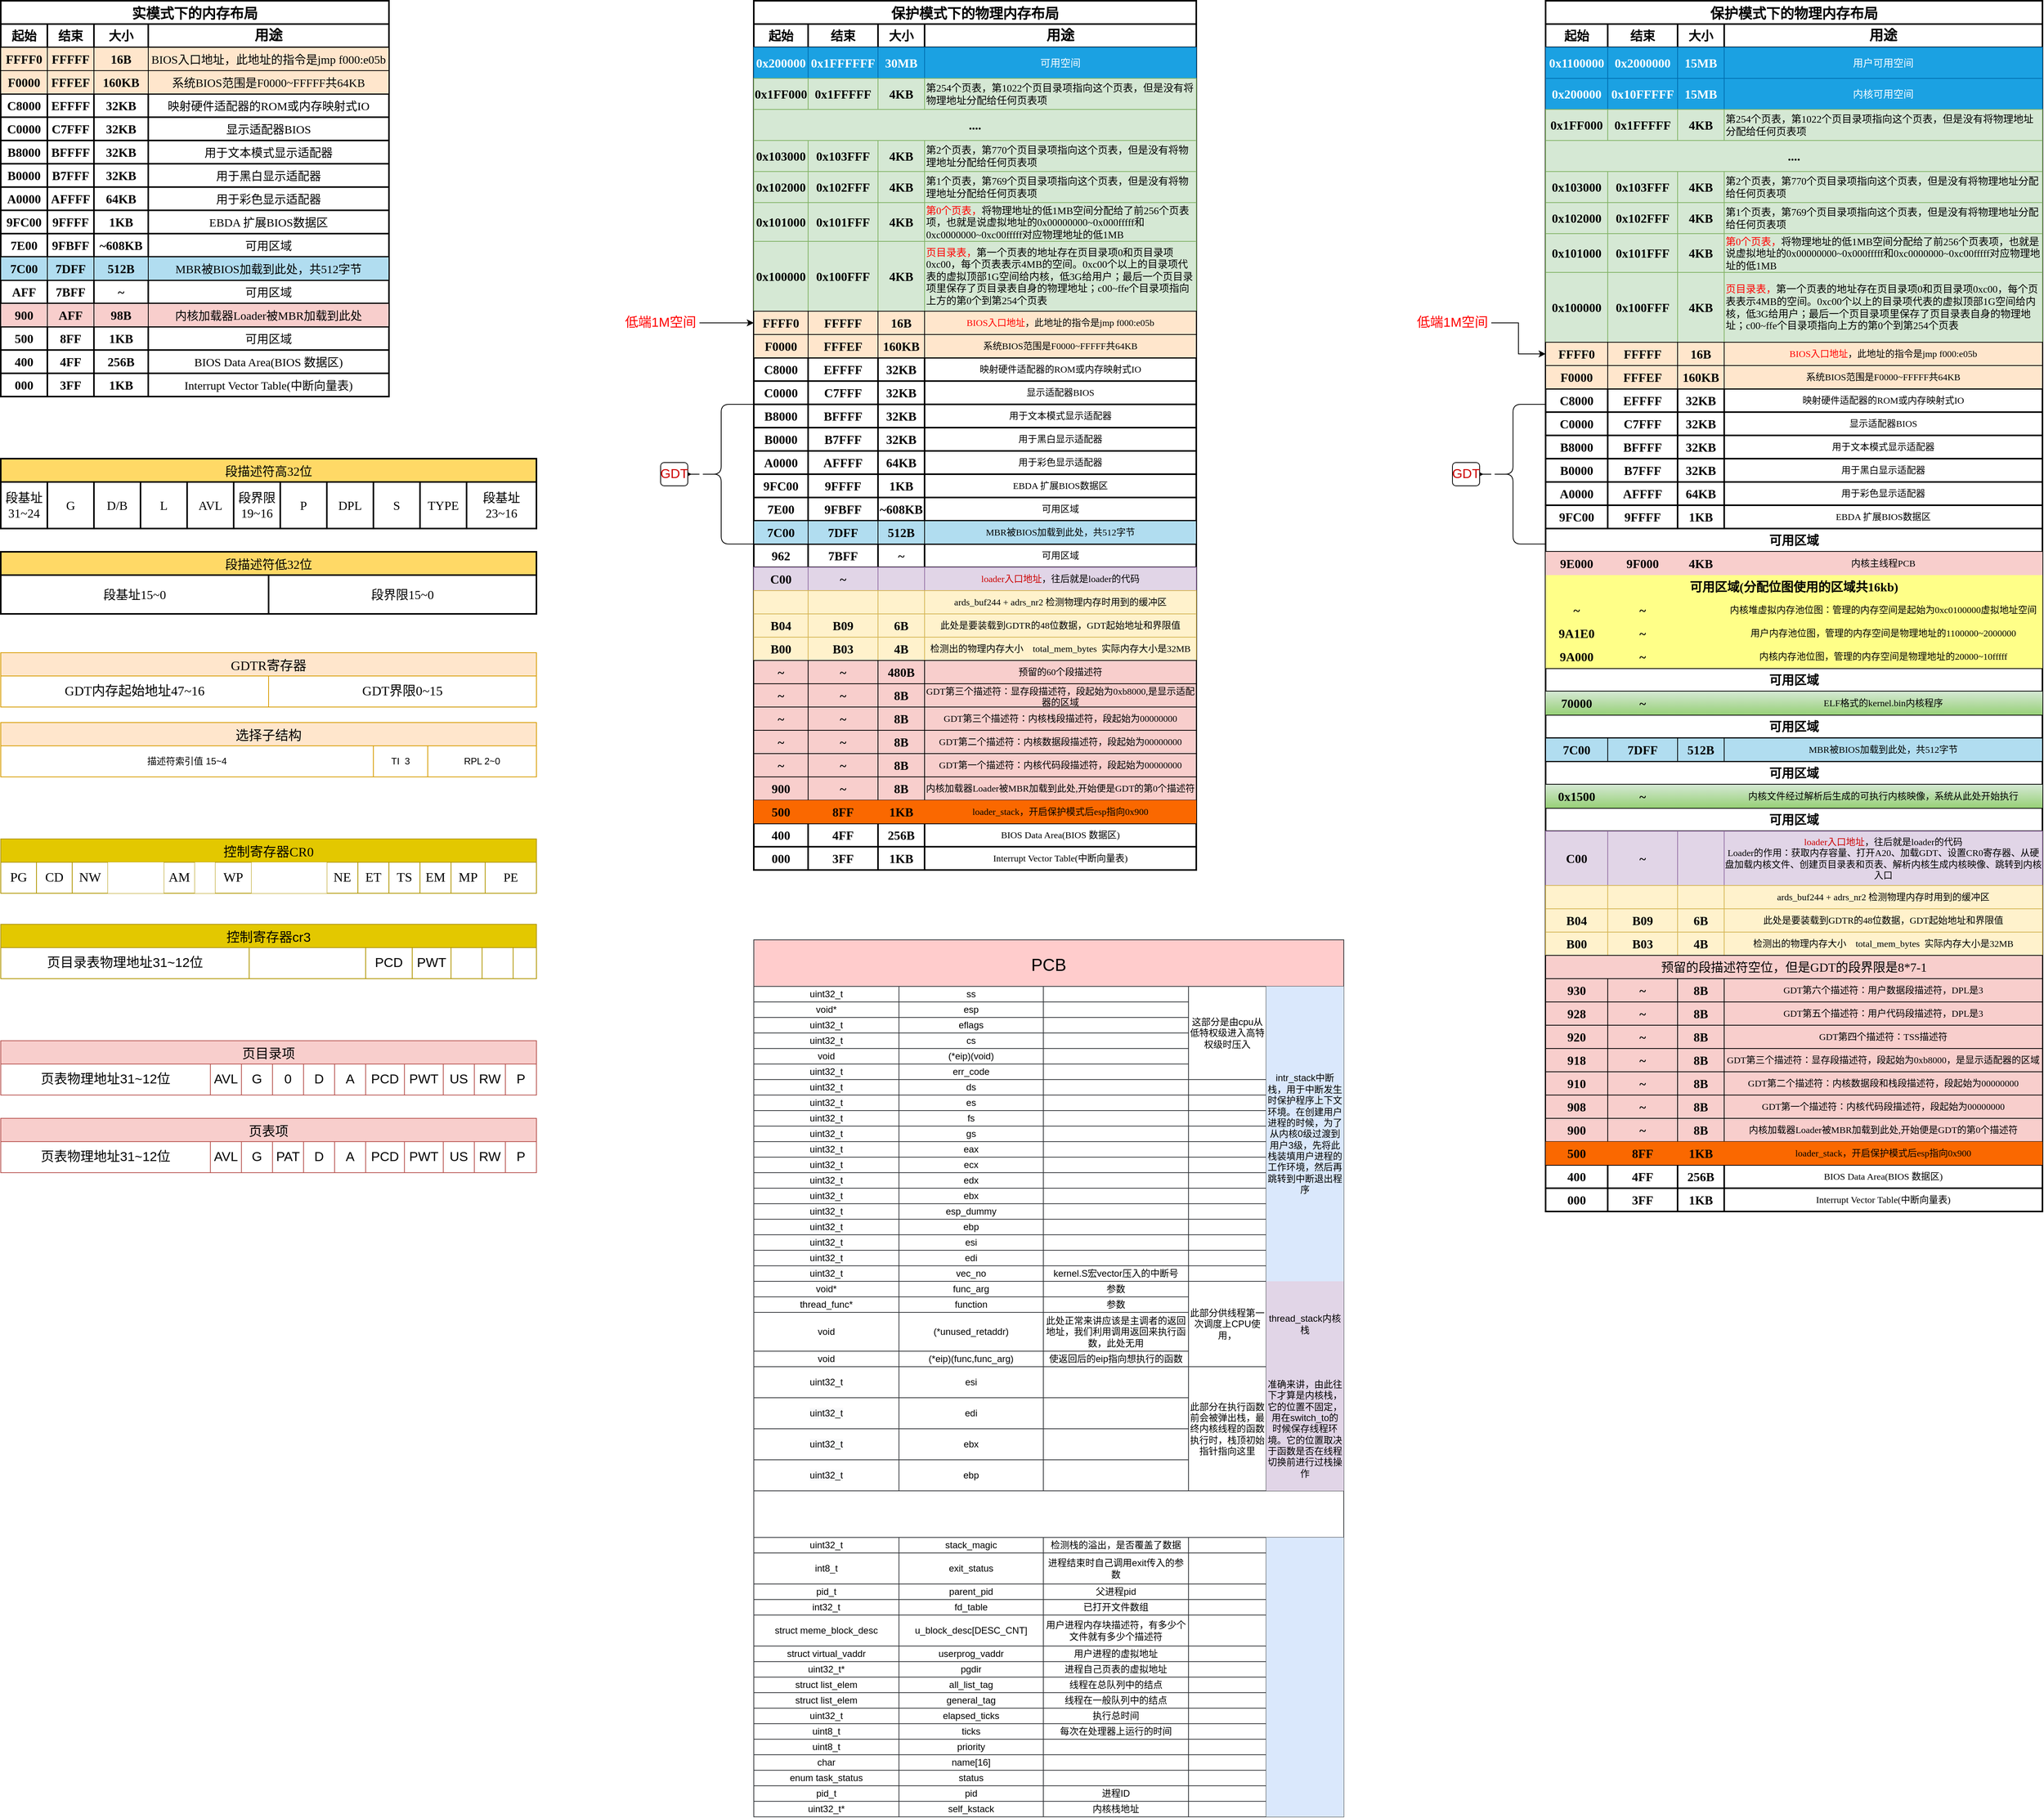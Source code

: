 <mxfile version="16.4.6" type="device"><diagram id="jSHMd2aRh1e1BJgxXP-O" name="Page-1"><mxGraphModel dx="1422" dy="5407" grid="1" gridSize="10" guides="1" tooltips="1" connect="1" arrows="1" fold="1" page="1" pageScale="1" pageWidth="3300" pageHeight="4681" math="0" shadow="0"><root><mxCell id="0"/><mxCell id="1" parent="0"/><mxCell id="o6nMfCskGU3qGilAY7_D-102" value="实模式下的内存布局" style="shape=table;startSize=30;container=1;collapsible=0;childLayout=tableLayout;fontFamily=Times New Roman;fontSize=18;fontStyle=1;strokeColor=default;strokeWidth=2;fillColor=default;top=1;" parent="1" vertex="1"><mxGeometry x="110" y="-4570" width="500" height="510" as="geometry"/></mxCell><mxCell id="o6nMfCskGU3qGilAY7_D-103" value="" style="shape=tableRow;horizontal=0;startSize=0;swimlaneHead=0;swimlaneBody=0;top=0;left=0;bottom=0;right=0;collapsible=0;dropTarget=0;fillColor=none;points=[[0,0.5],[1,0.5]];portConstraint=eastwest;fontFamily=Times New Roman;fontSize=18;" parent="o6nMfCskGU3qGilAY7_D-102" vertex="1"><mxGeometry y="30" width="500" height="30" as="geometry"/></mxCell><mxCell id="o6nMfCskGU3qGilAY7_D-104" value="起始" style="shape=partialRectangle;html=1;whiteSpace=wrap;connectable=0;overflow=hidden;fillColor=none;top=0;left=0;bottom=0;right=0;pointerEvents=1;fontFamily=Times New Roman;fontSize=16;fontStyle=1" parent="o6nMfCskGU3qGilAY7_D-103" vertex="1"><mxGeometry width="60" height="30" as="geometry"><mxRectangle width="60" height="30" as="alternateBounds"/></mxGeometry></mxCell><mxCell id="o6nMfCskGU3qGilAY7_D-105" value="结束" style="shape=partialRectangle;html=1;whiteSpace=wrap;connectable=0;overflow=hidden;fillColor=none;top=0;left=0;bottom=0;right=0;pointerEvents=1;fontFamily=Times New Roman;fontSize=16;fontStyle=1" parent="o6nMfCskGU3qGilAY7_D-103" vertex="1"><mxGeometry x="60" width="60" height="30" as="geometry"><mxRectangle width="60" height="30" as="alternateBounds"/></mxGeometry></mxCell><mxCell id="o6nMfCskGU3qGilAY7_D-106" value="大小" style="shape=partialRectangle;html=1;whiteSpace=wrap;connectable=0;overflow=hidden;fillColor=none;top=0;left=0;bottom=0;right=0;pointerEvents=1;fontFamily=Times New Roman;fontSize=16;fontStyle=1" parent="o6nMfCskGU3qGilAY7_D-103" vertex="1"><mxGeometry x="120" width="70" height="30" as="geometry"><mxRectangle width="70" height="30" as="alternateBounds"/></mxGeometry></mxCell><mxCell id="o6nMfCskGU3qGilAY7_D-107" value="&lt;font style=&quot;font-size: 18px;&quot;&gt;用途&lt;/font&gt;" style="shape=partialRectangle;html=1;whiteSpace=wrap;connectable=0;overflow=hidden;fillColor=none;top=0;left=0;bottom=0;right=0;pointerEvents=1;fontFamily=Times New Roman;fontSize=18;fontStyle=1" parent="o6nMfCskGU3qGilAY7_D-103" vertex="1"><mxGeometry x="190" width="310" height="30" as="geometry"><mxRectangle width="310" height="30" as="alternateBounds"/></mxGeometry></mxCell><mxCell id="o6nMfCskGU3qGilAY7_D-118" value="" style="shape=tableRow;horizontal=0;startSize=0;swimlaneHead=0;swimlaneBody=0;top=0;left=0;bottom=0;right=0;collapsible=0;dropTarget=0;fillColor=none;points=[[0,0.5],[1,0.5]];portConstraint=eastwest;fontFamily=Times New Roman;fontSize=18;" parent="o6nMfCskGU3qGilAY7_D-102" vertex="1"><mxGeometry y="60" width="500" height="30" as="geometry"/></mxCell><mxCell id="o6nMfCskGU3qGilAY7_D-119" value="FFFF0" style="shape=partialRectangle;html=1;whiteSpace=wrap;connectable=0;overflow=hidden;fillColor=#ffe6cc;top=1;left=1;bottom=1;right=1;pointerEvents=1;fontFamily=Times New Roman;fontSize=16;fontStyle=1;strokeColor=#000000;" parent="o6nMfCskGU3qGilAY7_D-118" vertex="1"><mxGeometry width="60" height="30" as="geometry"><mxRectangle width="60" height="30" as="alternateBounds"/></mxGeometry></mxCell><mxCell id="o6nMfCskGU3qGilAY7_D-120" value="FFFFF" style="shape=partialRectangle;html=1;whiteSpace=wrap;connectable=0;overflow=hidden;fillColor=#ffe6cc;top=1;left=1;bottom=1;right=1;pointerEvents=1;fontFamily=Times New Roman;fontSize=16;fontStyle=1;strokeColor=#000000;" parent="o6nMfCskGU3qGilAY7_D-118" vertex="1"><mxGeometry x="60" width="60" height="30" as="geometry"><mxRectangle width="60" height="30" as="alternateBounds"/></mxGeometry></mxCell><mxCell id="o6nMfCskGU3qGilAY7_D-121" value="16B" style="shape=partialRectangle;html=1;whiteSpace=wrap;connectable=0;overflow=hidden;fillColor=#ffe6cc;top=1;left=1;bottom=1;right=1;pointerEvents=1;fontFamily=Times New Roman;fontSize=16;fontStyle=1;strokeColor=#000000;" parent="o6nMfCskGU3qGilAY7_D-118" vertex="1"><mxGeometry x="120" width="70" height="30" as="geometry"><mxRectangle width="70" height="30" as="alternateBounds"/></mxGeometry></mxCell><mxCell id="o6nMfCskGU3qGilAY7_D-122" value="BIOS入口地址，此地址的指令是jmp f000:e05b" style="shape=partialRectangle;html=1;whiteSpace=wrap;connectable=0;overflow=hidden;fillColor=#ffe6cc;top=1;left=1;bottom=1;right=1;pointerEvents=1;fontFamily=Times New Roman;fontSize=15;strokeColor=#000000;" parent="o6nMfCskGU3qGilAY7_D-118" vertex="1"><mxGeometry x="190" width="310" height="30" as="geometry"><mxRectangle width="310" height="30" as="alternateBounds"/></mxGeometry></mxCell><mxCell id="o6nMfCskGU3qGilAY7_D-123" value="" style="shape=tableRow;horizontal=0;startSize=0;swimlaneHead=0;swimlaneBody=0;top=0;left=0;bottom=0;right=0;collapsible=0;dropTarget=0;fillColor=none;points=[[0,0.5],[1,0.5]];portConstraint=eastwest;fontFamily=Times New Roman;fontSize=18;" parent="o6nMfCskGU3qGilAY7_D-102" vertex="1"><mxGeometry y="90" width="500" height="30" as="geometry"/></mxCell><mxCell id="o6nMfCskGU3qGilAY7_D-124" value="F0000" style="shape=partialRectangle;html=1;whiteSpace=wrap;connectable=0;overflow=hidden;fillColor=#ffe6cc;top=1;left=1;bottom=1;right=1;pointerEvents=1;fontFamily=Times New Roman;fontSize=16;fontStyle=1;strokeColor=#000000;" parent="o6nMfCskGU3qGilAY7_D-123" vertex="1"><mxGeometry width="60" height="30" as="geometry"><mxRectangle width="60" height="30" as="alternateBounds"/></mxGeometry></mxCell><mxCell id="o6nMfCskGU3qGilAY7_D-125" value="FFFEF" style="shape=partialRectangle;html=1;whiteSpace=wrap;connectable=0;overflow=hidden;fillColor=#ffe6cc;top=1;left=1;bottom=1;right=1;pointerEvents=1;fontFamily=Times New Roman;fontSize=16;fontStyle=1;strokeColor=#000000;" parent="o6nMfCskGU3qGilAY7_D-123" vertex="1"><mxGeometry x="60" width="60" height="30" as="geometry"><mxRectangle width="60" height="30" as="alternateBounds"/></mxGeometry></mxCell><mxCell id="o6nMfCskGU3qGilAY7_D-126" value="160KB" style="shape=partialRectangle;html=1;whiteSpace=wrap;connectable=0;overflow=hidden;fillColor=#ffe6cc;top=1;left=1;bottom=1;right=1;pointerEvents=1;fontFamily=Times New Roman;fontSize=16;fontStyle=1;strokeColor=#000000;" parent="o6nMfCskGU3qGilAY7_D-123" vertex="1"><mxGeometry x="120" width="70" height="30" as="geometry"><mxRectangle width="70" height="30" as="alternateBounds"/></mxGeometry></mxCell><mxCell id="o6nMfCskGU3qGilAY7_D-127" value="系统BIOS范围是F0000~FFFFF共64KB" style="shape=partialRectangle;html=1;whiteSpace=wrap;connectable=0;overflow=hidden;fillColor=#ffe6cc;top=1;left=1;bottom=1;right=1;pointerEvents=1;fontFamily=Times New Roman;fontSize=15;strokeColor=#000000;sketch=0;shadow=0;" parent="o6nMfCskGU3qGilAY7_D-123" vertex="1"><mxGeometry x="190" width="310" height="30" as="geometry"><mxRectangle width="310" height="30" as="alternateBounds"/></mxGeometry></mxCell><mxCell id="o6nMfCskGU3qGilAY7_D-188" style="shape=tableRow;horizontal=0;startSize=0;swimlaneHead=0;swimlaneBody=0;top=0;left=0;bottom=0;right=0;collapsible=0;dropTarget=0;fillColor=none;points=[[0,0.5],[1,0.5]];portConstraint=eastwest;fontFamily=Times New Roman;fontSize=18;" parent="o6nMfCskGU3qGilAY7_D-102" vertex="1"><mxGeometry y="120" width="500" height="30" as="geometry"/></mxCell><mxCell id="o6nMfCskGU3qGilAY7_D-189" value="C8000" style="shape=partialRectangle;html=1;whiteSpace=wrap;connectable=0;overflow=hidden;fillColor=none;top=0;left=0;bottom=0;right=0;pointerEvents=1;fontFamily=Times New Roman;fontSize=16;fontStyle=1" parent="o6nMfCskGU3qGilAY7_D-188" vertex="1"><mxGeometry width="60" height="30" as="geometry"><mxRectangle width="60" height="30" as="alternateBounds"/></mxGeometry></mxCell><mxCell id="o6nMfCskGU3qGilAY7_D-190" value="EFFFF" style="shape=partialRectangle;html=1;whiteSpace=wrap;connectable=0;overflow=hidden;fillColor=none;top=0;left=0;bottom=0;right=0;pointerEvents=1;fontFamily=Times New Roman;fontSize=16;fontStyle=1" parent="o6nMfCskGU3qGilAY7_D-188" vertex="1"><mxGeometry x="60" width="60" height="30" as="geometry"><mxRectangle width="60" height="30" as="alternateBounds"/></mxGeometry></mxCell><mxCell id="o6nMfCskGU3qGilAY7_D-191" value="32KB" style="shape=partialRectangle;html=1;whiteSpace=wrap;connectable=0;overflow=hidden;fillColor=none;top=0;left=0;bottom=0;right=0;pointerEvents=1;fontFamily=Times New Roman;fontSize=16;fontStyle=1" parent="o6nMfCskGU3qGilAY7_D-188" vertex="1"><mxGeometry x="120" width="70" height="30" as="geometry"><mxRectangle width="70" height="30" as="alternateBounds"/></mxGeometry></mxCell><mxCell id="o6nMfCskGU3qGilAY7_D-192" value="映射硬件适配器的ROM或内存映射式IO" style="shape=partialRectangle;html=1;whiteSpace=wrap;connectable=0;overflow=hidden;fillColor=none;top=0;left=0;bottom=0;right=0;pointerEvents=1;fontFamily=Times New Roman;fontSize=15;" parent="o6nMfCskGU3qGilAY7_D-188" vertex="1"><mxGeometry x="190" width="310" height="30" as="geometry"><mxRectangle width="310" height="30" as="alternateBounds"/></mxGeometry></mxCell><mxCell id="o6nMfCskGU3qGilAY7_D-128" value="" style="shape=tableRow;horizontal=0;startSize=0;swimlaneHead=0;swimlaneBody=0;top=0;left=0;bottom=0;right=0;collapsible=0;dropTarget=0;fillColor=none;points=[[0,0.5],[1,0.5]];portConstraint=eastwest;fontFamily=Times New Roman;fontSize=18;" parent="o6nMfCskGU3qGilAY7_D-102" vertex="1"><mxGeometry y="150" width="500" height="30" as="geometry"/></mxCell><mxCell id="o6nMfCskGU3qGilAY7_D-129" value="C0000" style="shape=partialRectangle;html=1;whiteSpace=wrap;connectable=0;overflow=hidden;fillColor=none;top=0;left=0;bottom=0;right=0;pointerEvents=1;fontFamily=Times New Roman;fontSize=16;fontStyle=1" parent="o6nMfCskGU3qGilAY7_D-128" vertex="1"><mxGeometry width="60" height="30" as="geometry"><mxRectangle width="60" height="30" as="alternateBounds"/></mxGeometry></mxCell><mxCell id="o6nMfCskGU3qGilAY7_D-130" value="C7FFF" style="shape=partialRectangle;html=1;whiteSpace=wrap;connectable=0;overflow=hidden;fillColor=none;top=0;left=0;bottom=0;right=0;pointerEvents=1;fontFamily=Times New Roman;fontSize=16;fontStyle=1" parent="o6nMfCskGU3qGilAY7_D-128" vertex="1"><mxGeometry x="60" width="60" height="30" as="geometry"><mxRectangle width="60" height="30" as="alternateBounds"/></mxGeometry></mxCell><mxCell id="o6nMfCskGU3qGilAY7_D-131" value="32KB" style="shape=partialRectangle;html=1;whiteSpace=wrap;connectable=0;overflow=hidden;fillColor=none;top=0;left=0;bottom=0;right=0;pointerEvents=1;fontFamily=Times New Roman;fontSize=16;fontStyle=1" parent="o6nMfCskGU3qGilAY7_D-128" vertex="1"><mxGeometry x="120" width="70" height="30" as="geometry"><mxRectangle width="70" height="30" as="alternateBounds"/></mxGeometry></mxCell><mxCell id="o6nMfCskGU3qGilAY7_D-132" value="显示适配器BIOS" style="shape=partialRectangle;html=1;whiteSpace=wrap;connectable=0;overflow=hidden;fillColor=none;top=0;left=0;bottom=0;right=0;pointerEvents=1;fontFamily=Times New Roman;fontSize=15;" parent="o6nMfCskGU3qGilAY7_D-128" vertex="1"><mxGeometry x="190" width="310" height="30" as="geometry"><mxRectangle width="310" height="30" as="alternateBounds"/></mxGeometry></mxCell><mxCell id="o6nMfCskGU3qGilAY7_D-133" value="" style="shape=tableRow;horizontal=0;startSize=0;swimlaneHead=0;swimlaneBody=0;top=0;left=0;bottom=0;right=0;collapsible=0;dropTarget=0;fillColor=none;points=[[0,0.5],[1,0.5]];portConstraint=eastwest;fontFamily=Times New Roman;fontSize=18;" parent="o6nMfCskGU3qGilAY7_D-102" vertex="1"><mxGeometry y="180" width="500" height="30" as="geometry"/></mxCell><mxCell id="o6nMfCskGU3qGilAY7_D-134" value="B8000" style="shape=partialRectangle;html=1;whiteSpace=wrap;connectable=0;overflow=hidden;fillColor=none;top=0;left=0;bottom=0;right=0;pointerEvents=1;fontFamily=Times New Roman;fontSize=16;fontStyle=1" parent="o6nMfCskGU3qGilAY7_D-133" vertex="1"><mxGeometry width="60" height="30" as="geometry"><mxRectangle width="60" height="30" as="alternateBounds"/></mxGeometry></mxCell><mxCell id="o6nMfCskGU3qGilAY7_D-135" value="BFFFF" style="shape=partialRectangle;html=1;whiteSpace=wrap;connectable=0;overflow=hidden;fillColor=none;top=0;left=0;bottom=0;right=0;pointerEvents=1;fontFamily=Times New Roman;fontSize=16;fontStyle=1" parent="o6nMfCskGU3qGilAY7_D-133" vertex="1"><mxGeometry x="60" width="60" height="30" as="geometry"><mxRectangle width="60" height="30" as="alternateBounds"/></mxGeometry></mxCell><mxCell id="o6nMfCskGU3qGilAY7_D-136" value="32KB" style="shape=partialRectangle;html=1;whiteSpace=wrap;connectable=0;overflow=hidden;fillColor=none;top=0;left=0;bottom=0;right=0;pointerEvents=1;fontFamily=Times New Roman;fontSize=16;fontStyle=1" parent="o6nMfCskGU3qGilAY7_D-133" vertex="1"><mxGeometry x="120" width="70" height="30" as="geometry"><mxRectangle width="70" height="30" as="alternateBounds"/></mxGeometry></mxCell><mxCell id="o6nMfCskGU3qGilAY7_D-137" value="用于文本模式显示适配器" style="shape=partialRectangle;html=1;whiteSpace=wrap;connectable=0;overflow=hidden;fillColor=none;top=0;left=0;bottom=0;right=0;pointerEvents=1;fontFamily=Times New Roman;fontSize=15;" parent="o6nMfCskGU3qGilAY7_D-133" vertex="1"><mxGeometry x="190" width="310" height="30" as="geometry"><mxRectangle width="310" height="30" as="alternateBounds"/></mxGeometry></mxCell><mxCell id="o6nMfCskGU3qGilAY7_D-138" value="" style="shape=tableRow;horizontal=0;startSize=0;swimlaneHead=0;swimlaneBody=0;top=0;left=0;bottom=0;right=0;collapsible=0;dropTarget=0;fillColor=none;points=[[0,0.5],[1,0.5]];portConstraint=eastwest;fontFamily=Times New Roman;fontSize=18;" parent="o6nMfCskGU3qGilAY7_D-102" vertex="1"><mxGeometry y="210" width="500" height="30" as="geometry"/></mxCell><mxCell id="o6nMfCskGU3qGilAY7_D-139" value="B0000" style="shape=partialRectangle;html=1;whiteSpace=wrap;connectable=0;overflow=hidden;fillColor=none;top=0;left=0;bottom=0;right=0;pointerEvents=1;fontFamily=Times New Roman;fontSize=16;fontStyle=1" parent="o6nMfCskGU3qGilAY7_D-138" vertex="1"><mxGeometry width="60" height="30" as="geometry"><mxRectangle width="60" height="30" as="alternateBounds"/></mxGeometry></mxCell><mxCell id="o6nMfCskGU3qGilAY7_D-140" value="B7FFF" style="shape=partialRectangle;html=1;whiteSpace=wrap;connectable=0;overflow=hidden;fillColor=none;top=0;left=0;bottom=0;right=0;pointerEvents=1;fontFamily=Times New Roman;fontSize=16;fontStyle=1" parent="o6nMfCskGU3qGilAY7_D-138" vertex="1"><mxGeometry x="60" width="60" height="30" as="geometry"><mxRectangle width="60" height="30" as="alternateBounds"/></mxGeometry></mxCell><mxCell id="o6nMfCskGU3qGilAY7_D-141" value="32KB" style="shape=partialRectangle;html=1;whiteSpace=wrap;connectable=0;overflow=hidden;fillColor=none;top=0;left=0;bottom=0;right=0;pointerEvents=1;fontFamily=Times New Roman;fontSize=16;fontStyle=1" parent="o6nMfCskGU3qGilAY7_D-138" vertex="1"><mxGeometry x="120" width="70" height="30" as="geometry"><mxRectangle width="70" height="30" as="alternateBounds"/></mxGeometry></mxCell><mxCell id="o6nMfCskGU3qGilAY7_D-142" value="用于黑白显示适配器" style="shape=partialRectangle;html=1;whiteSpace=wrap;connectable=0;overflow=hidden;fillColor=none;top=0;left=0;bottom=0;right=0;pointerEvents=1;fontFamily=Times New Roman;fontSize=15;" parent="o6nMfCskGU3qGilAY7_D-138" vertex="1"><mxGeometry x="190" width="310" height="30" as="geometry"><mxRectangle width="310" height="30" as="alternateBounds"/></mxGeometry></mxCell><mxCell id="o6nMfCskGU3qGilAY7_D-143" value="" style="shape=tableRow;horizontal=0;startSize=0;swimlaneHead=0;swimlaneBody=0;top=0;left=0;bottom=0;right=0;collapsible=0;dropTarget=0;fillColor=none;points=[[0,0.5],[1,0.5]];portConstraint=eastwest;fontFamily=Times New Roman;fontSize=18;" parent="o6nMfCskGU3qGilAY7_D-102" vertex="1"><mxGeometry y="240" width="500" height="30" as="geometry"/></mxCell><mxCell id="o6nMfCskGU3qGilAY7_D-144" value="A0000" style="shape=partialRectangle;html=1;whiteSpace=wrap;connectable=0;overflow=hidden;fillColor=none;top=0;left=0;bottom=0;right=0;pointerEvents=1;fontFamily=Times New Roman;fontSize=16;fontStyle=1" parent="o6nMfCskGU3qGilAY7_D-143" vertex="1"><mxGeometry width="60" height="30" as="geometry"><mxRectangle width="60" height="30" as="alternateBounds"/></mxGeometry></mxCell><mxCell id="o6nMfCskGU3qGilAY7_D-145" value="AFFFF" style="shape=partialRectangle;html=1;whiteSpace=wrap;connectable=0;overflow=hidden;fillColor=none;top=0;left=0;bottom=0;right=0;pointerEvents=1;fontFamily=Times New Roman;fontSize=16;fontStyle=1" parent="o6nMfCskGU3qGilAY7_D-143" vertex="1"><mxGeometry x="60" width="60" height="30" as="geometry"><mxRectangle width="60" height="30" as="alternateBounds"/></mxGeometry></mxCell><mxCell id="o6nMfCskGU3qGilAY7_D-146" value="64KB" style="shape=partialRectangle;html=1;whiteSpace=wrap;connectable=0;overflow=hidden;fillColor=none;top=0;left=0;bottom=0;right=0;pointerEvents=1;fontFamily=Times New Roman;fontSize=16;fontStyle=1" parent="o6nMfCskGU3qGilAY7_D-143" vertex="1"><mxGeometry x="120" width="70" height="30" as="geometry"><mxRectangle width="70" height="30" as="alternateBounds"/></mxGeometry></mxCell><mxCell id="o6nMfCskGU3qGilAY7_D-147" value="用于彩色显示适配器" style="shape=partialRectangle;html=1;whiteSpace=wrap;connectable=0;overflow=hidden;fillColor=none;top=0;left=0;bottom=0;right=0;pointerEvents=1;fontFamily=Times New Roman;fontSize=15;" parent="o6nMfCskGU3qGilAY7_D-143" vertex="1"><mxGeometry x="190" width="310" height="30" as="geometry"><mxRectangle width="310" height="30" as="alternateBounds"/></mxGeometry></mxCell><mxCell id="o6nMfCskGU3qGilAY7_D-148" value="" style="shape=tableRow;horizontal=0;startSize=0;swimlaneHead=0;swimlaneBody=0;top=0;left=0;bottom=0;right=0;collapsible=0;dropTarget=0;fillColor=none;points=[[0,0.5],[1,0.5]];portConstraint=eastwest;fontFamily=Times New Roman;fontSize=18;" parent="o6nMfCskGU3qGilAY7_D-102" vertex="1"><mxGeometry y="270" width="500" height="30" as="geometry"/></mxCell><mxCell id="o6nMfCskGU3qGilAY7_D-149" value="9FC00" style="shape=partialRectangle;html=1;whiteSpace=wrap;connectable=0;overflow=hidden;fillColor=none;top=0;left=0;bottom=0;right=0;pointerEvents=1;fontFamily=Times New Roman;fontSize=16;fontStyle=1" parent="o6nMfCskGU3qGilAY7_D-148" vertex="1"><mxGeometry width="60" height="30" as="geometry"><mxRectangle width="60" height="30" as="alternateBounds"/></mxGeometry></mxCell><mxCell id="o6nMfCskGU3qGilAY7_D-150" value="9FFFF" style="shape=partialRectangle;html=1;whiteSpace=wrap;connectable=0;overflow=hidden;fillColor=none;top=0;left=0;bottom=0;right=0;pointerEvents=1;fontFamily=Times New Roman;fontSize=16;fontStyle=1" parent="o6nMfCskGU3qGilAY7_D-148" vertex="1"><mxGeometry x="60" width="60" height="30" as="geometry"><mxRectangle width="60" height="30" as="alternateBounds"/></mxGeometry></mxCell><mxCell id="o6nMfCskGU3qGilAY7_D-151" value="1KB" style="shape=partialRectangle;html=1;whiteSpace=wrap;connectable=0;overflow=hidden;fillColor=none;top=0;left=0;bottom=0;right=0;pointerEvents=1;fontFamily=Times New Roman;fontSize=16;fontStyle=1" parent="o6nMfCskGU3qGilAY7_D-148" vertex="1"><mxGeometry x="120" width="70" height="30" as="geometry"><mxRectangle width="70" height="30" as="alternateBounds"/></mxGeometry></mxCell><mxCell id="o6nMfCskGU3qGilAY7_D-152" value="EBDA 扩展BIOS数据区" style="shape=partialRectangle;html=1;whiteSpace=wrap;connectable=0;overflow=hidden;fillColor=none;top=0;left=0;bottom=0;right=0;pointerEvents=1;fontFamily=Times New Roman;fontSize=15;" parent="o6nMfCskGU3qGilAY7_D-148" vertex="1"><mxGeometry x="190" width="310" height="30" as="geometry"><mxRectangle width="310" height="30" as="alternateBounds"/></mxGeometry></mxCell><mxCell id="o6nMfCskGU3qGilAY7_D-153" value="" style="shape=tableRow;horizontal=0;startSize=0;swimlaneHead=0;swimlaneBody=0;top=0;left=0;bottom=0;right=0;collapsible=0;dropTarget=0;fillColor=none;points=[[0,0.5],[1,0.5]];portConstraint=eastwest;fontFamily=Times New Roman;fontSize=18;" parent="o6nMfCskGU3qGilAY7_D-102" vertex="1"><mxGeometry y="300" width="500" height="30" as="geometry"/></mxCell><mxCell id="o6nMfCskGU3qGilAY7_D-154" value="7E00" style="shape=partialRectangle;html=1;whiteSpace=wrap;connectable=0;overflow=hidden;fillColor=none;top=0;left=0;bottom=0;right=0;pointerEvents=1;fontFamily=Times New Roman;fontSize=16;fontStyle=1" parent="o6nMfCskGU3qGilAY7_D-153" vertex="1"><mxGeometry width="60" height="30" as="geometry"><mxRectangle width="60" height="30" as="alternateBounds"/></mxGeometry></mxCell><mxCell id="o6nMfCskGU3qGilAY7_D-155" value="9FBFF" style="shape=partialRectangle;html=1;whiteSpace=wrap;connectable=0;overflow=hidden;fillColor=none;top=0;left=0;bottom=0;right=0;pointerEvents=1;fontFamily=Times New Roman;fontSize=16;fontStyle=1" parent="o6nMfCskGU3qGilAY7_D-153" vertex="1"><mxGeometry x="60" width="60" height="30" as="geometry"><mxRectangle width="60" height="30" as="alternateBounds"/></mxGeometry></mxCell><mxCell id="o6nMfCskGU3qGilAY7_D-156" value="~608KB" style="shape=partialRectangle;html=1;whiteSpace=wrap;connectable=0;overflow=hidden;fillColor=none;top=0;left=0;bottom=0;right=0;pointerEvents=1;fontFamily=Times New Roman;fontSize=16;fontStyle=1" parent="o6nMfCskGU3qGilAY7_D-153" vertex="1"><mxGeometry x="120" width="70" height="30" as="geometry"><mxRectangle width="70" height="30" as="alternateBounds"/></mxGeometry></mxCell><mxCell id="o6nMfCskGU3qGilAY7_D-157" value="可用区域" style="shape=partialRectangle;html=1;whiteSpace=wrap;connectable=0;overflow=hidden;fillColor=none;top=0;left=0;bottom=0;right=0;pointerEvents=1;fontFamily=Times New Roman;fontSize=15;" parent="o6nMfCskGU3qGilAY7_D-153" vertex="1"><mxGeometry x="190" width="310" height="30" as="geometry"><mxRectangle width="310" height="30" as="alternateBounds"/></mxGeometry></mxCell><mxCell id="o6nMfCskGU3qGilAY7_D-158" value="" style="shape=tableRow;horizontal=0;startSize=0;swimlaneHead=0;swimlaneBody=0;top=0;left=0;bottom=0;right=0;collapsible=0;dropTarget=0;fillColor=none;points=[[0,0.5],[1,0.5]];portConstraint=eastwest;fontFamily=Times New Roman;fontSize=18;" parent="o6nMfCskGU3qGilAY7_D-102" vertex="1"><mxGeometry y="330" width="500" height="30" as="geometry"/></mxCell><mxCell id="o6nMfCskGU3qGilAY7_D-159" value="7C00" style="shape=partialRectangle;html=1;whiteSpace=wrap;connectable=0;overflow=hidden;fillColor=#b1ddf0;top=1;left=1;bottom=1;right=1;pointerEvents=1;fontFamily=Times New Roman;fontSize=16;fontStyle=1;strokeColor=#000000;fillOpacity=100;" parent="o6nMfCskGU3qGilAY7_D-158" vertex="1"><mxGeometry width="60" height="30" as="geometry"><mxRectangle width="60" height="30" as="alternateBounds"/></mxGeometry></mxCell><mxCell id="o6nMfCskGU3qGilAY7_D-160" value="7DFF" style="shape=partialRectangle;html=1;whiteSpace=wrap;connectable=0;overflow=hidden;fillColor=#b1ddf0;top=1;left=1;bottom=1;right=1;pointerEvents=1;fontFamily=Times New Roman;fontSize=16;fontStyle=1;strokeColor=#000000;fillOpacity=100;" parent="o6nMfCskGU3qGilAY7_D-158" vertex="1"><mxGeometry x="60" width="60" height="30" as="geometry"><mxRectangle width="60" height="30" as="alternateBounds"/></mxGeometry></mxCell><mxCell id="o6nMfCskGU3qGilAY7_D-161" value="512B" style="shape=partialRectangle;html=1;whiteSpace=wrap;connectable=0;overflow=hidden;fillColor=#b1ddf0;top=1;left=1;bottom=1;right=1;pointerEvents=1;fontFamily=Times New Roman;fontSize=16;fontStyle=1;strokeColor=#000000;fillOpacity=100;" parent="o6nMfCskGU3qGilAY7_D-158" vertex="1"><mxGeometry x="120" width="70" height="30" as="geometry"><mxRectangle width="70" height="30" as="alternateBounds"/></mxGeometry></mxCell><mxCell id="o6nMfCskGU3qGilAY7_D-162" value="MBR被BIOS加载到此处，共512字节" style="shape=partialRectangle;html=1;whiteSpace=wrap;connectable=0;overflow=hidden;fillColor=#b1ddf0;top=1;left=1;bottom=1;right=1;pointerEvents=1;fontFamily=Times New Roman;fontSize=15;strokeColor=#000000;fillOpacity=100;" parent="o6nMfCskGU3qGilAY7_D-158" vertex="1"><mxGeometry x="190" width="310" height="30" as="geometry"><mxRectangle width="310" height="30" as="alternateBounds"/></mxGeometry></mxCell><mxCell id="o6nMfCskGU3qGilAY7_D-163" value="" style="shape=tableRow;horizontal=0;startSize=0;swimlaneHead=0;swimlaneBody=0;top=0;left=0;bottom=0;right=0;collapsible=0;dropTarget=0;fillColor=none;points=[[0,0.5],[1,0.5]];portConstraint=eastwest;fontFamily=Times New Roman;fontSize=18;" parent="o6nMfCskGU3qGilAY7_D-102" vertex="1"><mxGeometry y="360" width="500" height="30" as="geometry"/></mxCell><mxCell id="o6nMfCskGU3qGilAY7_D-164" value="AFF" style="shape=partialRectangle;html=1;whiteSpace=wrap;connectable=0;overflow=hidden;fillColor=none;top=0;left=0;bottom=0;right=0;pointerEvents=1;fontFamily=Times New Roman;fontSize=16;fontStyle=1" parent="o6nMfCskGU3qGilAY7_D-163" vertex="1"><mxGeometry width="60" height="30" as="geometry"><mxRectangle width="60" height="30" as="alternateBounds"/></mxGeometry></mxCell><mxCell id="o6nMfCskGU3qGilAY7_D-165" value="7BFF" style="shape=partialRectangle;html=1;whiteSpace=wrap;connectable=0;overflow=hidden;fillColor=none;top=0;left=0;bottom=0;right=0;pointerEvents=1;fontFamily=Times New Roman;fontSize=16;fontStyle=1" parent="o6nMfCskGU3qGilAY7_D-163" vertex="1"><mxGeometry x="60" width="60" height="30" as="geometry"><mxRectangle width="60" height="30" as="alternateBounds"/></mxGeometry></mxCell><mxCell id="o6nMfCskGU3qGilAY7_D-166" value="~" style="shape=partialRectangle;html=1;whiteSpace=wrap;connectable=0;overflow=hidden;fillColor=none;top=0;left=0;bottom=0;right=0;pointerEvents=1;fontFamily=Times New Roman;fontSize=16;fontStyle=1" parent="o6nMfCskGU3qGilAY7_D-163" vertex="1"><mxGeometry x="120" width="70" height="30" as="geometry"><mxRectangle width="70" height="30" as="alternateBounds"/></mxGeometry></mxCell><mxCell id="o6nMfCskGU3qGilAY7_D-167" value="可用区域" style="shape=partialRectangle;html=1;whiteSpace=wrap;connectable=0;overflow=hidden;fillColor=none;top=0;left=0;bottom=0;right=0;pointerEvents=1;fontFamily=Times New Roman;fontSize=15;" parent="o6nMfCskGU3qGilAY7_D-163" vertex="1"><mxGeometry x="190" width="310" height="30" as="geometry"><mxRectangle width="310" height="30" as="alternateBounds"/></mxGeometry></mxCell><mxCell id="o6nMfCskGU3qGilAY7_D-168" value="" style="shape=tableRow;horizontal=0;startSize=0;swimlaneHead=0;swimlaneBody=0;top=0;left=0;bottom=0;right=0;collapsible=0;dropTarget=0;fillColor=none;points=[[0,0.5],[1,0.5]];portConstraint=eastwest;fontFamily=Times New Roman;fontSize=18;" parent="o6nMfCskGU3qGilAY7_D-102" vertex="1"><mxGeometry y="390" width="500" height="30" as="geometry"/></mxCell><mxCell id="o6nMfCskGU3qGilAY7_D-169" value="900" style="shape=partialRectangle;html=1;whiteSpace=wrap;connectable=0;overflow=hidden;fillColor=#f8cecc;top=1;left=1;bottom=1;right=1;pointerEvents=1;fontFamily=Times New Roman;fontSize=16;fontStyle=1;strokeColor=#000000;" parent="o6nMfCskGU3qGilAY7_D-168" vertex="1"><mxGeometry width="60" height="30" as="geometry"><mxRectangle width="60" height="30" as="alternateBounds"/></mxGeometry></mxCell><mxCell id="o6nMfCskGU3qGilAY7_D-170" value="AFF" style="shape=partialRectangle;html=1;whiteSpace=wrap;connectable=0;overflow=hidden;fillColor=#f8cecc;top=1;left=1;bottom=1;right=1;pointerEvents=1;fontFamily=Times New Roman;fontSize=16;fontStyle=1;strokeColor=#000000;" parent="o6nMfCskGU3qGilAY7_D-168" vertex="1"><mxGeometry x="60" width="60" height="30" as="geometry"><mxRectangle width="60" height="30" as="alternateBounds"/></mxGeometry></mxCell><mxCell id="o6nMfCskGU3qGilAY7_D-171" value="98B" style="shape=partialRectangle;html=1;whiteSpace=wrap;connectable=0;overflow=hidden;fillColor=#f8cecc;top=1;left=1;bottom=1;right=1;pointerEvents=1;fontFamily=Times New Roman;fontSize=16;fontStyle=1;strokeColor=#000000;" parent="o6nMfCskGU3qGilAY7_D-168" vertex="1"><mxGeometry x="120" width="70" height="30" as="geometry"><mxRectangle width="70" height="30" as="alternateBounds"/></mxGeometry></mxCell><mxCell id="o6nMfCskGU3qGilAY7_D-172" value="内核加载器Loader被MBR加载到此处" style="shape=partialRectangle;html=1;whiteSpace=wrap;connectable=0;overflow=hidden;fillColor=#f8cecc;top=1;left=1;bottom=1;right=1;pointerEvents=1;fontFamily=Times New Roman;fontSize=15;strokeColor=#000000;" parent="o6nMfCskGU3qGilAY7_D-168" vertex="1"><mxGeometry x="190" width="310" height="30" as="geometry"><mxRectangle width="310" height="30" as="alternateBounds"/></mxGeometry></mxCell><mxCell id="o6nMfCskGU3qGilAY7_D-173" value="" style="shape=tableRow;horizontal=0;startSize=0;swimlaneHead=0;swimlaneBody=0;top=0;left=0;bottom=0;right=0;collapsible=0;dropTarget=0;fillColor=none;points=[[0,0.5],[1,0.5]];portConstraint=eastwest;fontFamily=Times New Roman;fontSize=18;" parent="o6nMfCskGU3qGilAY7_D-102" vertex="1"><mxGeometry y="420" width="500" height="30" as="geometry"/></mxCell><mxCell id="o6nMfCskGU3qGilAY7_D-174" value="500" style="shape=partialRectangle;html=1;whiteSpace=wrap;connectable=0;overflow=hidden;fillColor=none;top=0;left=0;bottom=0;right=0;pointerEvents=1;fontFamily=Times New Roman;fontSize=16;fontStyle=1" parent="o6nMfCskGU3qGilAY7_D-173" vertex="1"><mxGeometry width="60" height="30" as="geometry"><mxRectangle width="60" height="30" as="alternateBounds"/></mxGeometry></mxCell><mxCell id="o6nMfCskGU3qGilAY7_D-175" value="8FF" style="shape=partialRectangle;html=1;whiteSpace=wrap;connectable=0;overflow=hidden;fillColor=none;top=0;left=0;bottom=0;right=0;pointerEvents=1;fontFamily=Times New Roman;fontSize=16;fontStyle=1" parent="o6nMfCskGU3qGilAY7_D-173" vertex="1"><mxGeometry x="60" width="60" height="30" as="geometry"><mxRectangle width="60" height="30" as="alternateBounds"/></mxGeometry></mxCell><mxCell id="o6nMfCskGU3qGilAY7_D-176" value="1KB" style="shape=partialRectangle;html=1;whiteSpace=wrap;connectable=0;overflow=hidden;fillColor=none;top=0;left=0;bottom=0;right=0;pointerEvents=1;fontFamily=Times New Roman;fontSize=16;fontStyle=1" parent="o6nMfCskGU3qGilAY7_D-173" vertex="1"><mxGeometry x="120" width="70" height="30" as="geometry"><mxRectangle width="70" height="30" as="alternateBounds"/></mxGeometry></mxCell><mxCell id="o6nMfCskGU3qGilAY7_D-177" value="可用区域" style="shape=partialRectangle;html=1;whiteSpace=wrap;connectable=0;overflow=hidden;fillColor=none;top=0;left=0;bottom=0;right=0;pointerEvents=1;fontFamily=Times New Roman;fontSize=15;" parent="o6nMfCskGU3qGilAY7_D-173" vertex="1"><mxGeometry x="190" width="310" height="30" as="geometry"><mxRectangle width="310" height="30" as="alternateBounds"/></mxGeometry></mxCell><mxCell id="o6nMfCskGU3qGilAY7_D-178" value="" style="shape=tableRow;horizontal=0;startSize=0;swimlaneHead=0;swimlaneBody=0;top=0;left=0;bottom=0;right=0;collapsible=0;dropTarget=0;fillColor=none;points=[[0,0.5],[1,0.5]];portConstraint=eastwest;fontFamily=Times New Roman;fontSize=18;" parent="o6nMfCskGU3qGilAY7_D-102" vertex="1"><mxGeometry y="450" width="500" height="30" as="geometry"/></mxCell><mxCell id="o6nMfCskGU3qGilAY7_D-179" value="400" style="shape=partialRectangle;html=1;whiteSpace=wrap;connectable=0;overflow=hidden;fillColor=none;top=0;left=0;bottom=0;right=0;pointerEvents=1;fontFamily=Times New Roman;fontSize=16;fontStyle=1" parent="o6nMfCskGU3qGilAY7_D-178" vertex="1"><mxGeometry width="60" height="30" as="geometry"><mxRectangle width="60" height="30" as="alternateBounds"/></mxGeometry></mxCell><mxCell id="o6nMfCskGU3qGilAY7_D-180" value="4FF" style="shape=partialRectangle;html=1;whiteSpace=wrap;connectable=0;overflow=hidden;fillColor=none;top=0;left=0;bottom=0;right=0;pointerEvents=1;fontFamily=Times New Roman;fontSize=16;fontStyle=1" parent="o6nMfCskGU3qGilAY7_D-178" vertex="1"><mxGeometry x="60" width="60" height="30" as="geometry"><mxRectangle width="60" height="30" as="alternateBounds"/></mxGeometry></mxCell><mxCell id="o6nMfCskGU3qGilAY7_D-181" value="256B" style="shape=partialRectangle;html=1;whiteSpace=wrap;connectable=0;overflow=hidden;fillColor=none;top=0;left=0;bottom=0;right=0;pointerEvents=1;fontFamily=Times New Roman;fontSize=16;fontStyle=1" parent="o6nMfCskGU3qGilAY7_D-178" vertex="1"><mxGeometry x="120" width="70" height="30" as="geometry"><mxRectangle width="70" height="30" as="alternateBounds"/></mxGeometry></mxCell><mxCell id="o6nMfCskGU3qGilAY7_D-182" value="BIOS Data Area(BIOS 数据区)" style="shape=partialRectangle;html=1;whiteSpace=wrap;connectable=0;overflow=hidden;fillColor=none;top=0;left=0;bottom=0;right=0;pointerEvents=1;fontFamily=Times New Roman;fontSize=15;" parent="o6nMfCskGU3qGilAY7_D-178" vertex="1"><mxGeometry x="190" width="310" height="30" as="geometry"><mxRectangle width="310" height="30" as="alternateBounds"/></mxGeometry></mxCell><mxCell id="o6nMfCskGU3qGilAY7_D-183" value="" style="shape=tableRow;horizontal=0;startSize=0;swimlaneHead=0;swimlaneBody=0;top=0;left=0;bottom=0;right=0;collapsible=0;dropTarget=0;fillColor=none;points=[[0,0.5],[1,0.5]];portConstraint=eastwest;fontFamily=Times New Roman;fontSize=18;" parent="o6nMfCskGU3qGilAY7_D-102" vertex="1"><mxGeometry y="480" width="500" height="30" as="geometry"/></mxCell><mxCell id="o6nMfCskGU3qGilAY7_D-184" value="000" style="shape=partialRectangle;html=1;whiteSpace=wrap;connectable=0;overflow=hidden;fillColor=none;top=0;left=0;bottom=0;right=0;pointerEvents=1;fontFamily=Times New Roman;fontSize=16;fontStyle=1" parent="o6nMfCskGU3qGilAY7_D-183" vertex="1"><mxGeometry width="60" height="30" as="geometry"><mxRectangle width="60" height="30" as="alternateBounds"/></mxGeometry></mxCell><mxCell id="o6nMfCskGU3qGilAY7_D-185" value="3FF" style="shape=partialRectangle;html=1;whiteSpace=wrap;connectable=0;overflow=hidden;fillColor=none;top=0;left=0;bottom=0;right=0;pointerEvents=1;fontFamily=Times New Roman;fontSize=16;fontStyle=1" parent="o6nMfCskGU3qGilAY7_D-183" vertex="1"><mxGeometry x="60" width="60" height="30" as="geometry"><mxRectangle width="60" height="30" as="alternateBounds"/></mxGeometry></mxCell><mxCell id="o6nMfCskGU3qGilAY7_D-186" value="1KB" style="shape=partialRectangle;html=1;whiteSpace=wrap;connectable=0;overflow=hidden;fillColor=none;top=0;left=0;bottom=0;right=0;pointerEvents=1;fontFamily=Times New Roman;fontSize=16;fontStyle=1" parent="o6nMfCskGU3qGilAY7_D-183" vertex="1"><mxGeometry x="120" width="70" height="30" as="geometry"><mxRectangle width="70" height="30" as="alternateBounds"/></mxGeometry></mxCell><mxCell id="o6nMfCskGU3qGilAY7_D-187" value="Interrupt Vector Table(中断向量表)" style="shape=partialRectangle;html=1;whiteSpace=wrap;connectable=0;overflow=hidden;fillColor=none;top=0;left=0;bottom=0;right=0;pointerEvents=1;fontFamily=Times New Roman;fontSize=15;" parent="o6nMfCskGU3qGilAY7_D-183" vertex="1"><mxGeometry x="190" width="310" height="30" as="geometry"><mxRectangle width="310" height="30" as="alternateBounds"/></mxGeometry></mxCell><mxCell id="o6nMfCskGU3qGilAY7_D-194" value="段描述符高32位" style="shape=table;startSize=30;container=1;collapsible=0;childLayout=tableLayout;shadow=0;sketch=0;fontFamily=Times New Roman;fontSize=16;strokeColor=#000000;strokeWidth=2;fillColor=#FFD966;gradientColor=none;" parent="1" vertex="1"><mxGeometry x="110" y="-3980" width="690" height="90" as="geometry"/></mxCell><mxCell id="o6nMfCskGU3qGilAY7_D-195" value="" style="shape=tableRow;horizontal=0;startSize=0;swimlaneHead=0;swimlaneBody=0;top=0;left=0;bottom=0;right=0;collapsible=0;dropTarget=0;fillColor=none;points=[[0,0.5],[1,0.5]];portConstraint=eastwest;shadow=0;sketch=0;fontFamily=Times New Roman;fontSize=16;strokeColor=#000000;strokeWidth=2;" parent="o6nMfCskGU3qGilAY7_D-194" vertex="1"><mxGeometry y="30" width="690" height="60" as="geometry"/></mxCell><mxCell id="o6nMfCskGU3qGilAY7_D-196" value="段基址&lt;br&gt;31~24" style="shape=partialRectangle;html=1;whiteSpace=wrap;connectable=0;overflow=hidden;fillColor=none;top=0;left=0;bottom=0;right=0;pointerEvents=1;shadow=0;sketch=0;fontFamily=Times New Roman;fontSize=16;strokeColor=#000000;strokeWidth=2;" parent="o6nMfCskGU3qGilAY7_D-195" vertex="1"><mxGeometry width="60" height="60" as="geometry"><mxRectangle width="60" height="60" as="alternateBounds"/></mxGeometry></mxCell><mxCell id="o6nMfCskGU3qGilAY7_D-197" value="G" style="shape=partialRectangle;html=1;whiteSpace=wrap;connectable=0;overflow=hidden;fillColor=none;top=0;left=0;bottom=0;right=0;pointerEvents=1;shadow=0;sketch=0;fontFamily=Times New Roman;fontSize=16;strokeColor=#000000;strokeWidth=2;" parent="o6nMfCskGU3qGilAY7_D-195" vertex="1"><mxGeometry x="60" width="60" height="60" as="geometry"><mxRectangle width="60" height="60" as="alternateBounds"/></mxGeometry></mxCell><mxCell id="o6nMfCskGU3qGilAY7_D-198" value="D/B" style="shape=partialRectangle;html=1;whiteSpace=wrap;connectable=0;overflow=hidden;fillColor=none;top=0;left=0;bottom=0;right=0;pointerEvents=1;shadow=0;sketch=0;fontFamily=Times New Roman;fontSize=16;strokeColor=#000000;strokeWidth=2;" parent="o6nMfCskGU3qGilAY7_D-195" vertex="1"><mxGeometry x="120" width="60" height="60" as="geometry"><mxRectangle width="60" height="60" as="alternateBounds"/></mxGeometry></mxCell><mxCell id="o6nMfCskGU3qGilAY7_D-199" value="L" style="shape=partialRectangle;html=1;whiteSpace=wrap;connectable=0;overflow=hidden;fillColor=none;top=0;left=0;bottom=0;right=0;pointerEvents=1;shadow=0;sketch=0;fontFamily=Times New Roman;fontSize=16;strokeColor=#000000;strokeWidth=2;" parent="o6nMfCskGU3qGilAY7_D-195" vertex="1"><mxGeometry x="180" width="60" height="60" as="geometry"><mxRectangle width="60" height="60" as="alternateBounds"/></mxGeometry></mxCell><mxCell id="o6nMfCskGU3qGilAY7_D-200" value="AVL" style="shape=partialRectangle;html=1;whiteSpace=wrap;connectable=0;overflow=hidden;fillColor=none;top=0;left=0;bottom=0;right=0;pointerEvents=1;shadow=0;sketch=0;fontFamily=Times New Roman;fontSize=16;strokeColor=#000000;strokeWidth=2;" parent="o6nMfCskGU3qGilAY7_D-195" vertex="1"><mxGeometry x="240" width="60" height="60" as="geometry"><mxRectangle width="60" height="60" as="alternateBounds"/></mxGeometry></mxCell><mxCell id="o6nMfCskGU3qGilAY7_D-201" value="段界限&lt;br&gt;19~16" style="shape=partialRectangle;html=1;whiteSpace=wrap;connectable=0;overflow=hidden;fillColor=none;top=0;left=0;bottom=0;right=0;pointerEvents=1;shadow=0;sketch=0;fontFamily=Times New Roman;fontSize=16;strokeColor=#000000;strokeWidth=2;" parent="o6nMfCskGU3qGilAY7_D-195" vertex="1"><mxGeometry x="300" width="60" height="60" as="geometry"><mxRectangle width="60" height="60" as="alternateBounds"/></mxGeometry></mxCell><mxCell id="o6nMfCskGU3qGilAY7_D-202" value="P" style="shape=partialRectangle;html=1;whiteSpace=wrap;connectable=0;overflow=hidden;fillColor=none;top=0;left=0;bottom=0;right=0;pointerEvents=1;shadow=0;sketch=0;fontFamily=Times New Roman;fontSize=16;strokeColor=#000000;strokeWidth=2;" parent="o6nMfCskGU3qGilAY7_D-195" vertex="1"><mxGeometry x="360" width="60" height="60" as="geometry"><mxRectangle width="60" height="60" as="alternateBounds"/></mxGeometry></mxCell><mxCell id="o6nMfCskGU3qGilAY7_D-203" value="DPL" style="shape=partialRectangle;html=1;whiteSpace=wrap;connectable=0;overflow=hidden;fillColor=none;top=0;left=0;bottom=0;right=0;pointerEvents=1;shadow=0;sketch=0;fontFamily=Times New Roman;fontSize=16;strokeColor=#000000;strokeWidth=2;" parent="o6nMfCskGU3qGilAY7_D-195" vertex="1"><mxGeometry x="420" width="60" height="60" as="geometry"><mxRectangle width="60" height="60" as="alternateBounds"/></mxGeometry></mxCell><mxCell id="o6nMfCskGU3qGilAY7_D-204" value="S" style="shape=partialRectangle;html=1;whiteSpace=wrap;connectable=0;overflow=hidden;fillColor=none;top=0;left=0;bottom=0;right=0;pointerEvents=1;shadow=0;sketch=0;fontFamily=Times New Roman;fontSize=16;strokeColor=#000000;strokeWidth=2;" parent="o6nMfCskGU3qGilAY7_D-195" vertex="1"><mxGeometry x="480" width="60" height="60" as="geometry"><mxRectangle width="60" height="60" as="alternateBounds"/></mxGeometry></mxCell><mxCell id="o6nMfCskGU3qGilAY7_D-205" value="TYPE" style="shape=partialRectangle;html=1;whiteSpace=wrap;connectable=0;overflow=hidden;fillColor=none;top=0;left=0;bottom=0;right=0;pointerEvents=1;shadow=0;sketch=0;fontFamily=Times New Roman;fontSize=16;strokeColor=#000000;strokeWidth=2;" parent="o6nMfCskGU3qGilAY7_D-195" vertex="1"><mxGeometry x="540" width="60" height="60" as="geometry"><mxRectangle width="60" height="60" as="alternateBounds"/></mxGeometry></mxCell><mxCell id="o6nMfCskGU3qGilAY7_D-206" value="段基址&lt;br&gt;23~16" style="shape=partialRectangle;html=1;whiteSpace=wrap;connectable=0;overflow=hidden;fillColor=none;top=0;left=0;bottom=0;right=0;pointerEvents=1;shadow=0;sketch=0;fontFamily=Times New Roman;fontSize=16;strokeColor=#000000;strokeWidth=2;" parent="o6nMfCskGU3qGilAY7_D-195" vertex="1"><mxGeometry x="600" width="90" height="60" as="geometry"><mxRectangle width="90" height="60" as="alternateBounds"/></mxGeometry></mxCell><mxCell id="o6nMfCskGU3qGilAY7_D-207" value="段描述符低32位" style="shape=table;startSize=30;container=1;collapsible=0;childLayout=tableLayout;shadow=0;sketch=0;fontFamily=Times New Roman;fontSize=16;strokeColor=#000000;strokeWidth=2;fillColor=#FFD966;gradientColor=none;" parent="1" vertex="1"><mxGeometry x="110" y="-3860" width="690" height="80" as="geometry"/></mxCell><mxCell id="o6nMfCskGU3qGilAY7_D-208" value="" style="shape=tableRow;horizontal=0;startSize=0;swimlaneHead=0;swimlaneBody=0;top=0;left=0;bottom=0;right=0;collapsible=0;dropTarget=0;fillColor=none;points=[[0,0.5],[1,0.5]];portConstraint=eastwest;shadow=0;sketch=0;fontFamily=Times New Roman;fontSize=16;strokeColor=#000000;strokeWidth=2;" parent="o6nMfCskGU3qGilAY7_D-207" vertex="1"><mxGeometry y="30" width="690" height="50" as="geometry"/></mxCell><mxCell id="o6nMfCskGU3qGilAY7_D-209" value="段基址15~0" style="shape=partialRectangle;html=1;whiteSpace=wrap;connectable=0;overflow=hidden;fillColor=none;top=0;left=0;bottom=0;right=0;pointerEvents=1;shadow=0;sketch=0;fontFamily=Times New Roman;fontSize=16;strokeColor=#000000;strokeWidth=2;" parent="o6nMfCskGU3qGilAY7_D-208" vertex="1"><mxGeometry width="345" height="50" as="geometry"><mxRectangle width="345" height="50" as="alternateBounds"/></mxGeometry></mxCell><mxCell id="o6nMfCskGU3qGilAY7_D-210" value="段界限15~0" style="shape=partialRectangle;html=1;whiteSpace=wrap;connectable=0;overflow=hidden;fillColor=none;top=0;left=0;bottom=0;right=0;pointerEvents=1;shadow=0;sketch=0;fontFamily=Times New Roman;fontSize=16;strokeColor=#000000;strokeWidth=2;" parent="o6nMfCskGU3qGilAY7_D-208" vertex="1"><mxGeometry x="345" width="345" height="50" as="geometry"><mxRectangle width="345" height="50" as="alternateBounds"/></mxGeometry></mxCell><mxCell id="7SQm9wMSUSITr90rz6Yy-1" value="GDTR寄存器" style="shape=table;startSize=30;container=1;collapsible=0;childLayout=tableLayout;fillColor=#ffe6cc;strokeColor=#d79b00;fontFamily=Times New Roman;fontSize=17;" parent="1" vertex="1"><mxGeometry x="110" y="-3730" width="690" height="70" as="geometry"/></mxCell><mxCell id="7SQm9wMSUSITr90rz6Yy-2" value="" style="shape=tableRow;horizontal=0;startSize=0;swimlaneHead=0;swimlaneBody=0;top=0;left=0;bottom=0;right=0;collapsible=0;dropTarget=0;fillColor=none;points=[[0,0.5],[1,0.5]];portConstraint=eastwest;" parent="7SQm9wMSUSITr90rz6Yy-1" vertex="1"><mxGeometry y="30" width="690" height="40" as="geometry"/></mxCell><mxCell id="7SQm9wMSUSITr90rz6Yy-3" value="GDT内存起始地址47~16" style="shape=partialRectangle;html=1;whiteSpace=wrap;connectable=0;overflow=hidden;fillColor=none;top=0;left=0;bottom=0;right=0;pointerEvents=1;fontFamily=Times New Roman;fontSize=17;" parent="7SQm9wMSUSITr90rz6Yy-2" vertex="1"><mxGeometry width="345" height="40" as="geometry"><mxRectangle width="345" height="40" as="alternateBounds"/></mxGeometry></mxCell><mxCell id="7SQm9wMSUSITr90rz6Yy-4" value="GDT界限0~15" style="shape=partialRectangle;html=1;whiteSpace=wrap;connectable=0;overflow=hidden;fillColor=none;top=0;left=0;bottom=0;right=0;pointerEvents=1;fontFamily=Times New Roman;fontSize=17;" parent="7SQm9wMSUSITr90rz6Yy-2" vertex="1"><mxGeometry x="345" width="345" height="40" as="geometry"><mxRectangle width="345" height="40" as="alternateBounds"/></mxGeometry></mxCell><mxCell id="7SQm9wMSUSITr90rz6Yy-5" value="控制寄存器CR0" style="shape=table;startSize=30;container=1;collapsible=0;childLayout=tableLayout;fontFamily=Times New Roman;fontSize=17;fillColor=#e3c800;fontColor=#000000;strokeColor=#B09500;" parent="1" vertex="1"><mxGeometry x="110" y="-3490" width="690" height="70" as="geometry"/></mxCell><mxCell id="7SQm9wMSUSITr90rz6Yy-6" value="" style="shape=tableRow;horizontal=0;startSize=0;swimlaneHead=0;swimlaneBody=0;top=0;left=0;bottom=0;right=0;collapsible=0;dropTarget=0;fillColor=none;points=[[0,0.5],[1,0.5]];portConstraint=eastwest;fontFamily=Times New Roman;fontSize=17;" parent="7SQm9wMSUSITr90rz6Yy-5" vertex="1"><mxGeometry y="30" width="690" height="40" as="geometry"/></mxCell><mxCell id="7SQm9wMSUSITr90rz6Yy-7" value="PG" style="shape=partialRectangle;html=1;whiteSpace=wrap;connectable=0;overflow=hidden;fillColor=none;top=0;left=0;bottom=0;right=0;pointerEvents=1;fontFamily=Times New Roman;fontSize=17;" parent="7SQm9wMSUSITr90rz6Yy-6" vertex="1"><mxGeometry width="46" height="40" as="geometry"><mxRectangle width="46" height="40" as="alternateBounds"/></mxGeometry></mxCell><mxCell id="7SQm9wMSUSITr90rz6Yy-8" value="CD" style="shape=partialRectangle;html=1;whiteSpace=wrap;connectable=0;overflow=hidden;fillColor=none;top=0;left=0;bottom=0;right=0;pointerEvents=1;fontFamily=Times New Roman;fontSize=17;" parent="7SQm9wMSUSITr90rz6Yy-6" vertex="1"><mxGeometry x="46" width="46" height="40" as="geometry"><mxRectangle width="46" height="40" as="alternateBounds"/></mxGeometry></mxCell><mxCell id="7SQm9wMSUSITr90rz6Yy-9" value="NW" style="shape=partialRectangle;html=1;whiteSpace=wrap;connectable=0;overflow=hidden;fillColor=none;top=0;left=0;bottom=0;right=0;pointerEvents=1;fontFamily=Times New Roman;fontSize=17;" parent="7SQm9wMSUSITr90rz6Yy-6" vertex="1"><mxGeometry x="92" width="46" height="40" as="geometry"><mxRectangle width="46" height="40" as="alternateBounds"/></mxGeometry></mxCell><mxCell id="7SQm9wMSUSITr90rz6Yy-10" value="" style="shape=partialRectangle;html=1;whiteSpace=wrap;connectable=0;overflow=hidden;top=0;left=0;bottom=0;right=0;pointerEvents=1;fontFamily=Times New Roman;fontSize=17;" parent="7SQm9wMSUSITr90rz6Yy-6" vertex="1"><mxGeometry x="138" width="72" height="40" as="geometry"><mxRectangle width="72" height="40" as="alternateBounds"/></mxGeometry></mxCell><mxCell id="7SQm9wMSUSITr90rz6Yy-11" value="AM" style="shape=partialRectangle;html=1;whiteSpace=wrap;connectable=0;overflow=hidden;fillColor=none;top=0;left=0;bottom=0;right=0;pointerEvents=1;fontFamily=Times New Roman;fontSize=17;" parent="7SQm9wMSUSITr90rz6Yy-6" vertex="1"><mxGeometry x="210" width="40" height="40" as="geometry"><mxRectangle width="40" height="40" as="alternateBounds"/></mxGeometry></mxCell><mxCell id="7SQm9wMSUSITr90rz6Yy-37" style="shape=partialRectangle;html=1;whiteSpace=wrap;connectable=0;overflow=hidden;top=0;left=0;bottom=0;right=0;pointerEvents=1;fontFamily=Times New Roman;fontSize=17;" parent="7SQm9wMSUSITr90rz6Yy-6" vertex="1"><mxGeometry x="250" width="26" height="40" as="geometry"><mxRectangle width="26" height="40" as="alternateBounds"/></mxGeometry></mxCell><mxCell id="7SQm9wMSUSITr90rz6Yy-12" value="WP" style="shape=partialRectangle;html=1;whiteSpace=wrap;connectable=0;overflow=hidden;fillColor=none;top=0;left=0;bottom=0;right=0;pointerEvents=1;fontFamily=Times New Roman;fontSize=17;" parent="7SQm9wMSUSITr90rz6Yy-6" vertex="1"><mxGeometry x="276" width="47" height="40" as="geometry"><mxRectangle width="47" height="40" as="alternateBounds"/></mxGeometry></mxCell><mxCell id="7SQm9wMSUSITr90rz6Yy-13" value="" style="shape=partialRectangle;html=1;whiteSpace=wrap;connectable=0;overflow=hidden;top=0;left=0;bottom=0;right=0;pointerEvents=1;fontFamily=Times New Roman;fontSize=17;" parent="7SQm9wMSUSITr90rz6Yy-6" vertex="1"><mxGeometry x="323" width="97" height="40" as="geometry"><mxRectangle width="97" height="40" as="alternateBounds"/></mxGeometry></mxCell><mxCell id="7SQm9wMSUSITr90rz6Yy-14" value="NE" style="shape=partialRectangle;html=1;whiteSpace=wrap;connectable=0;overflow=hidden;fillColor=none;top=0;left=0;bottom=0;right=0;pointerEvents=1;fontFamily=Times New Roman;fontSize=17;" parent="7SQm9wMSUSITr90rz6Yy-6" vertex="1"><mxGeometry x="420" width="40" height="40" as="geometry"><mxRectangle width="40" height="40" as="alternateBounds"/></mxGeometry></mxCell><mxCell id="7SQm9wMSUSITr90rz6Yy-15" value="ET" style="shape=partialRectangle;html=1;whiteSpace=wrap;connectable=0;overflow=hidden;fillColor=none;top=0;left=0;bottom=0;right=0;pointerEvents=1;fontFamily=Times New Roman;fontSize=17;" parent="7SQm9wMSUSITr90rz6Yy-6" vertex="1"><mxGeometry x="460" width="40" height="40" as="geometry"><mxRectangle width="40" height="40" as="alternateBounds"/></mxGeometry></mxCell><mxCell id="7SQm9wMSUSITr90rz6Yy-16" value="TS" style="shape=partialRectangle;html=1;whiteSpace=wrap;connectable=0;overflow=hidden;fillColor=none;top=0;left=0;bottom=0;right=0;pointerEvents=1;fontFamily=Times New Roman;fontSize=17;" parent="7SQm9wMSUSITr90rz6Yy-6" vertex="1"><mxGeometry x="500" width="40" height="40" as="geometry"><mxRectangle width="40" height="40" as="alternateBounds"/></mxGeometry></mxCell><mxCell id="7SQm9wMSUSITr90rz6Yy-17" value="EM" style="shape=partialRectangle;html=1;whiteSpace=wrap;connectable=0;overflow=hidden;fillColor=none;top=0;left=0;bottom=0;right=0;pointerEvents=1;fontFamily=Times New Roman;fontSize=17;" parent="7SQm9wMSUSITr90rz6Yy-6" vertex="1"><mxGeometry x="540" width="40" height="40" as="geometry"><mxRectangle width="40" height="40" as="alternateBounds"/></mxGeometry></mxCell><mxCell id="7SQm9wMSUSITr90rz6Yy-18" value="MP" style="shape=partialRectangle;html=1;whiteSpace=wrap;connectable=0;overflow=hidden;fillColor=none;top=0;left=0;bottom=0;right=0;pointerEvents=1;fontFamily=Times New Roman;fontSize=17;" parent="7SQm9wMSUSITr90rz6Yy-6" vertex="1"><mxGeometry x="580" width="44" height="40" as="geometry"><mxRectangle width="44" height="40" as="alternateBounds"/></mxGeometry></mxCell><mxCell id="7SQm9wMSUSITr90rz6Yy-19" value="&lt;div style=&quot;text-align: left&quot;&gt;&lt;span style=&quot;font-size: 16px&quot;&gt;&lt;font face=&quot;宋体&quot;&gt;PE&lt;/font&gt;&lt;/span&gt;&lt;/div&gt;" style="shape=partialRectangle;html=1;whiteSpace=wrap;connectable=0;overflow=hidden;fillColor=none;top=0;left=0;bottom=0;right=0;pointerEvents=1;fontFamily=Times New Roman;fontSize=17;rowspan=1;colspan=2;" parent="7SQm9wMSUSITr90rz6Yy-6" vertex="1"><mxGeometry x="624" width="66" height="40" as="geometry"><mxRectangle width="20" height="40" as="alternateBounds"/></mxGeometry></mxCell><mxCell id="7SQm9wMSUSITr90rz6Yy-20" value="PE" style="shape=partialRectangle;html=1;whiteSpace=wrap;connectable=0;overflow=hidden;fillColor=none;top=0;left=0;bottom=0;right=0;pointerEvents=1;fontFamily=Times New Roman;fontSize=17;" parent="7SQm9wMSUSITr90rz6Yy-6" vertex="1" visible="0"><mxGeometry x="644" width="46" height="40" as="geometry"><mxRectangle width="46" height="40" as="alternateBounds"/></mxGeometry></mxCell><mxCell id="7SQm9wMSUSITr90rz6Yy-38" value="保护模式下的物理内存布局" style="shape=table;startSize=30;container=1;collapsible=0;childLayout=tableLayout;fontFamily=Times New Roman;fontSize=18;fontStyle=1;strokeColor=default;strokeWidth=2;fillColor=default;top=1;" parent="1" vertex="1"><mxGeometry x="1080" y="-4570" width="570" height="1120" as="geometry"/></mxCell><mxCell id="7SQm9wMSUSITr90rz6Yy-39" value="" style="shape=tableRow;horizontal=0;startSize=0;swimlaneHead=0;swimlaneBody=0;top=0;left=0;bottom=0;right=0;collapsible=0;dropTarget=0;fillColor=none;points=[[0,0.5],[1,0.5]];portConstraint=eastwest;fontFamily=Times New Roman;fontSize=18;" parent="7SQm9wMSUSITr90rz6Yy-38" vertex="1"><mxGeometry y="30" width="570" height="30" as="geometry"/></mxCell><mxCell id="7SQm9wMSUSITr90rz6Yy-40" value="起始" style="shape=partialRectangle;html=1;whiteSpace=wrap;connectable=0;overflow=hidden;fillColor=none;top=0;left=0;bottom=0;right=0;pointerEvents=1;fontFamily=Times New Roman;fontSize=16;fontStyle=1" parent="7SQm9wMSUSITr90rz6Yy-39" vertex="1"><mxGeometry width="70" height="30" as="geometry"><mxRectangle width="70" height="30" as="alternateBounds"/></mxGeometry></mxCell><mxCell id="7SQm9wMSUSITr90rz6Yy-41" value="结束" style="shape=partialRectangle;html=1;whiteSpace=wrap;connectable=0;overflow=hidden;fillColor=none;top=0;left=0;bottom=0;right=0;pointerEvents=1;fontFamily=Times New Roman;fontSize=16;fontStyle=1" parent="7SQm9wMSUSITr90rz6Yy-39" vertex="1"><mxGeometry x="70" width="90" height="30" as="geometry"><mxRectangle width="90" height="30" as="alternateBounds"/></mxGeometry></mxCell><mxCell id="7SQm9wMSUSITr90rz6Yy-42" value="大小" style="shape=partialRectangle;html=1;whiteSpace=wrap;connectable=0;overflow=hidden;fillColor=none;top=0;left=0;bottom=0;right=0;pointerEvents=1;fontFamily=Times New Roman;fontSize=16;fontStyle=1" parent="7SQm9wMSUSITr90rz6Yy-39" vertex="1"><mxGeometry x="160" width="60" height="30" as="geometry"><mxRectangle width="60" height="30" as="alternateBounds"/></mxGeometry></mxCell><mxCell id="7SQm9wMSUSITr90rz6Yy-43" value="&lt;font style=&quot;font-size: 18px;&quot;&gt;用途&lt;/font&gt;" style="shape=partialRectangle;html=1;whiteSpace=wrap;connectable=0;overflow=hidden;fillColor=none;top=0;left=0;bottom=0;right=0;pointerEvents=1;fontFamily=Times New Roman;fontSize=18;fontStyle=1" parent="7SQm9wMSUSITr90rz6Yy-39" vertex="1"><mxGeometry x="220" width="350" height="30" as="geometry"><mxRectangle width="350" height="30" as="alternateBounds"/></mxGeometry></mxCell><mxCell id="ehd0csxChEnp2E-2lRP0-110" style="shape=tableRow;horizontal=0;startSize=0;swimlaneHead=0;swimlaneBody=0;top=0;left=0;bottom=0;right=0;collapsible=0;dropTarget=0;fillColor=#1ba1e2;points=[[0,0.5],[1,0.5]];portConstraint=eastwest;fontFamily=Times New Roman;fontSize=18;align=left;strokeColor=#006EAF;fontColor=#ffffff;" parent="7SQm9wMSUSITr90rz6Yy-38" vertex="1"><mxGeometry y="60" width="570" height="40" as="geometry"/></mxCell><mxCell id="ehd0csxChEnp2E-2lRP0-111" value="0x200000" style="shape=partialRectangle;html=1;whiteSpace=wrap;connectable=0;overflow=hidden;fillColor=#1ba1e2;top=1;left=1;bottom=1;right=1;pointerEvents=1;fontFamily=Times New Roman;fontSize=16;fontStyle=1;strokeColor=#006EAF;fontColor=#ffffff;" parent="ehd0csxChEnp2E-2lRP0-110" vertex="1"><mxGeometry width="70" height="40" as="geometry"><mxRectangle width="70" height="40" as="alternateBounds"/></mxGeometry></mxCell><mxCell id="ehd0csxChEnp2E-2lRP0-112" value="0x1FFFFFF" style="shape=partialRectangle;html=1;whiteSpace=wrap;connectable=0;overflow=hidden;fillColor=#1ba1e2;top=1;left=1;bottom=1;right=1;pointerEvents=1;fontFamily=Times New Roman;fontSize=16;fontStyle=1;strokeColor=#006EAF;fontColor=#ffffff;" parent="ehd0csxChEnp2E-2lRP0-110" vertex="1"><mxGeometry x="70" width="90" height="40" as="geometry"><mxRectangle width="90" height="40" as="alternateBounds"/></mxGeometry></mxCell><mxCell id="ehd0csxChEnp2E-2lRP0-113" value="30MB" style="shape=partialRectangle;html=1;whiteSpace=wrap;connectable=0;overflow=hidden;fillColor=#1ba1e2;top=1;left=1;bottom=1;right=1;pointerEvents=1;fontFamily=Times New Roman;fontSize=16;fontStyle=1;strokeColor=#006EAF;fontColor=#ffffff;" parent="ehd0csxChEnp2E-2lRP0-110" vertex="1"><mxGeometry x="160" width="60" height="40" as="geometry"><mxRectangle width="60" height="40" as="alternateBounds"/></mxGeometry></mxCell><mxCell id="ehd0csxChEnp2E-2lRP0-114" value="可用空间" style="shape=partialRectangle;html=1;whiteSpace=wrap;connectable=0;overflow=hidden;fillColor=#1ba1e2;top=1;left=1;bottom=1;right=1;pointerEvents=1;fontFamily=Times New Roman;fontSize=13;strokeColor=#006EAF;align=center;fontColor=#ffffff;" parent="ehd0csxChEnp2E-2lRP0-110" vertex="1"><mxGeometry x="220" width="350" height="40" as="geometry"><mxRectangle width="350" height="40" as="alternateBounds"/></mxGeometry></mxCell><mxCell id="ehd0csxChEnp2E-2lRP0-100" style="shape=tableRow;horizontal=0;startSize=0;swimlaneHead=0;swimlaneBody=0;top=0;left=0;bottom=0;right=0;collapsible=0;dropTarget=0;fillColor=none;points=[[0,0.5],[1,0.5]];portConstraint=eastwest;fontFamily=Times New Roman;fontSize=18;align=left;" parent="7SQm9wMSUSITr90rz6Yy-38" vertex="1"><mxGeometry y="100" width="570" height="40" as="geometry"/></mxCell><mxCell id="ehd0csxChEnp2E-2lRP0-101" value="0x1FF000" style="shape=partialRectangle;html=1;whiteSpace=wrap;connectable=0;overflow=hidden;fillColor=#d5e8d4;top=1;left=1;bottom=1;right=1;pointerEvents=1;fontFamily=Times New Roman;fontSize=16;fontStyle=1;strokeColor=#82b366;" parent="ehd0csxChEnp2E-2lRP0-100" vertex="1"><mxGeometry width="70" height="40" as="geometry"><mxRectangle width="70" height="40" as="alternateBounds"/></mxGeometry></mxCell><mxCell id="ehd0csxChEnp2E-2lRP0-102" value="0x1FFFFF" style="shape=partialRectangle;html=1;whiteSpace=wrap;connectable=0;overflow=hidden;fillColor=#d5e8d4;top=1;left=1;bottom=1;right=1;pointerEvents=1;fontFamily=Times New Roman;fontSize=16;fontStyle=1;strokeColor=#82b366;" parent="ehd0csxChEnp2E-2lRP0-100" vertex="1"><mxGeometry x="70" width="90" height="40" as="geometry"><mxRectangle width="90" height="40" as="alternateBounds"/></mxGeometry></mxCell><mxCell id="ehd0csxChEnp2E-2lRP0-103" value="4KB" style="shape=partialRectangle;html=1;whiteSpace=wrap;connectable=0;overflow=hidden;fillColor=#d5e8d4;top=1;left=1;bottom=1;right=1;pointerEvents=1;fontFamily=Times New Roman;fontSize=16;fontStyle=1;strokeColor=#82b366;" parent="ehd0csxChEnp2E-2lRP0-100" vertex="1"><mxGeometry x="160" width="60" height="40" as="geometry"><mxRectangle width="60" height="40" as="alternateBounds"/></mxGeometry></mxCell><mxCell id="ehd0csxChEnp2E-2lRP0-104" value="第254个页表，第1022个页目录项指向这个页表，但是没有将物理地址分配给任何页表项" style="shape=partialRectangle;html=1;whiteSpace=wrap;connectable=0;overflow=hidden;fillColor=#d5e8d4;top=1;left=1;bottom=1;right=1;pointerEvents=1;fontFamily=Times New Roman;fontSize=13;strokeColor=#82b366;align=left;" parent="ehd0csxChEnp2E-2lRP0-100" vertex="1"><mxGeometry x="220" width="350" height="40" as="geometry"><mxRectangle width="350" height="40" as="alternateBounds"/></mxGeometry></mxCell><mxCell id="ehd0csxChEnp2E-2lRP0-105" style="shape=tableRow;horizontal=0;startSize=0;swimlaneHead=0;swimlaneBody=0;top=0;left=0;bottom=0;right=0;collapsible=0;dropTarget=0;fillColor=none;points=[[0,0.5],[1,0.5]];portConstraint=eastwest;fontFamily=Times New Roman;fontSize=18;align=left;" parent="7SQm9wMSUSITr90rz6Yy-38" vertex="1"><mxGeometry y="140" width="570" height="40" as="geometry"/></mxCell><mxCell id="ehd0csxChEnp2E-2lRP0-106" value="...." style="shape=partialRectangle;html=1;whiteSpace=wrap;connectable=0;overflow=hidden;fillColor=#d5e8d4;top=1;left=1;bottom=1;right=1;pointerEvents=1;fontFamily=Times New Roman;fontSize=16;fontStyle=1;strokeColor=#82b366;rowspan=1;colspan=4;" parent="ehd0csxChEnp2E-2lRP0-105" vertex="1"><mxGeometry width="570" height="40" as="geometry"><mxRectangle width="70" height="40" as="alternateBounds"/></mxGeometry></mxCell><mxCell id="ehd0csxChEnp2E-2lRP0-107" style="shape=partialRectangle;html=1;whiteSpace=wrap;connectable=0;overflow=hidden;fillColor=#d5e8d4;top=1;left=1;bottom=1;right=1;pointerEvents=1;fontFamily=Times New Roman;fontSize=16;fontStyle=1;strokeColor=#82b366;" parent="ehd0csxChEnp2E-2lRP0-105" vertex="1" visible="0"><mxGeometry x="70" width="90" height="40" as="geometry"><mxRectangle width="90" height="40" as="alternateBounds"/></mxGeometry></mxCell><mxCell id="ehd0csxChEnp2E-2lRP0-108" style="shape=partialRectangle;html=1;whiteSpace=wrap;connectable=0;overflow=hidden;fillColor=#d5e8d4;top=1;left=1;bottom=1;right=1;pointerEvents=1;fontFamily=Times New Roman;fontSize=16;fontStyle=1;strokeColor=#82b366;" parent="ehd0csxChEnp2E-2lRP0-105" vertex="1" visible="0"><mxGeometry x="160" width="60" height="40" as="geometry"><mxRectangle width="60" height="40" as="alternateBounds"/></mxGeometry></mxCell><mxCell id="ehd0csxChEnp2E-2lRP0-109" style="shape=partialRectangle;html=1;whiteSpace=wrap;connectable=0;overflow=hidden;fillColor=#d5e8d4;top=1;left=1;bottom=1;right=1;pointerEvents=1;fontFamily=Times New Roman;fontSize=13;strokeColor=#82b366;align=left;" parent="ehd0csxChEnp2E-2lRP0-105" vertex="1" visible="0"><mxGeometry x="220" width="350" height="40" as="geometry"><mxRectangle width="350" height="40" as="alternateBounds"/></mxGeometry></mxCell><mxCell id="ehd0csxChEnp2E-2lRP0-90" style="shape=tableRow;horizontal=0;startSize=0;swimlaneHead=0;swimlaneBody=0;top=0;left=0;bottom=0;right=0;collapsible=0;dropTarget=0;fillColor=none;points=[[0,0.5],[1,0.5]];portConstraint=eastwest;fontFamily=Times New Roman;fontSize=18;align=left;" parent="7SQm9wMSUSITr90rz6Yy-38" vertex="1"><mxGeometry y="180" width="570" height="40" as="geometry"/></mxCell><mxCell id="ehd0csxChEnp2E-2lRP0-91" value="0x103000" style="shape=partialRectangle;html=1;whiteSpace=wrap;connectable=0;overflow=hidden;fillColor=#d5e8d4;top=1;left=1;bottom=1;right=1;pointerEvents=1;fontFamily=Times New Roman;fontSize=16;fontStyle=1;strokeColor=#82b366;" parent="ehd0csxChEnp2E-2lRP0-90" vertex="1"><mxGeometry width="70" height="40" as="geometry"><mxRectangle width="70" height="40" as="alternateBounds"/></mxGeometry></mxCell><mxCell id="ehd0csxChEnp2E-2lRP0-92" value="0x103FFF" style="shape=partialRectangle;html=1;whiteSpace=wrap;connectable=0;overflow=hidden;fillColor=#d5e8d4;top=1;left=1;bottom=1;right=1;pointerEvents=1;fontFamily=Times New Roman;fontSize=16;fontStyle=1;strokeColor=#82b366;" parent="ehd0csxChEnp2E-2lRP0-90" vertex="1"><mxGeometry x="70" width="90" height="40" as="geometry"><mxRectangle width="90" height="40" as="alternateBounds"/></mxGeometry></mxCell><mxCell id="ehd0csxChEnp2E-2lRP0-93" value="4KB" style="shape=partialRectangle;html=1;whiteSpace=wrap;connectable=0;overflow=hidden;fillColor=#d5e8d4;top=1;left=1;bottom=1;right=1;pointerEvents=1;fontFamily=Times New Roman;fontSize=16;fontStyle=1;strokeColor=#82b366;" parent="ehd0csxChEnp2E-2lRP0-90" vertex="1"><mxGeometry x="160" width="60" height="40" as="geometry"><mxRectangle width="60" height="40" as="alternateBounds"/></mxGeometry></mxCell><mxCell id="ehd0csxChEnp2E-2lRP0-94" value="&lt;span&gt;第2个页表，第770个页目录项指向这个页表，但是没有将物理地址分配给任何页表项&lt;/span&gt;" style="shape=partialRectangle;html=1;whiteSpace=wrap;connectable=0;overflow=hidden;fillColor=#d5e8d4;top=1;left=1;bottom=1;right=1;pointerEvents=1;fontFamily=Times New Roman;fontSize=13;strokeColor=#82b366;align=left;" parent="ehd0csxChEnp2E-2lRP0-90" vertex="1"><mxGeometry x="220" width="350" height="40" as="geometry"><mxRectangle width="350" height="40" as="alternateBounds"/></mxGeometry></mxCell><mxCell id="ehd0csxChEnp2E-2lRP0-85" style="shape=tableRow;horizontal=0;startSize=0;swimlaneHead=0;swimlaneBody=0;top=0;left=0;bottom=0;right=0;collapsible=0;dropTarget=0;fillColor=none;points=[[0,0.5],[1,0.5]];portConstraint=eastwest;fontFamily=Times New Roman;fontSize=18;align=left;" parent="7SQm9wMSUSITr90rz6Yy-38" vertex="1"><mxGeometry y="220" width="570" height="40" as="geometry"/></mxCell><mxCell id="ehd0csxChEnp2E-2lRP0-86" value="0x102000" style="shape=partialRectangle;html=1;whiteSpace=wrap;connectable=0;overflow=hidden;fillColor=#d5e8d4;top=1;left=1;bottom=1;right=1;pointerEvents=1;fontFamily=Times New Roman;fontSize=16;fontStyle=1;strokeColor=#82b366;" parent="ehd0csxChEnp2E-2lRP0-85" vertex="1"><mxGeometry width="70" height="40" as="geometry"><mxRectangle width="70" height="40" as="alternateBounds"/></mxGeometry></mxCell><mxCell id="ehd0csxChEnp2E-2lRP0-87" value="0x102FFF" style="shape=partialRectangle;html=1;whiteSpace=wrap;connectable=0;overflow=hidden;fillColor=#d5e8d4;top=1;left=1;bottom=1;right=1;pointerEvents=1;fontFamily=Times New Roman;fontSize=16;fontStyle=1;strokeColor=#82b366;" parent="ehd0csxChEnp2E-2lRP0-85" vertex="1"><mxGeometry x="70" width="90" height="40" as="geometry"><mxRectangle width="90" height="40" as="alternateBounds"/></mxGeometry></mxCell><mxCell id="ehd0csxChEnp2E-2lRP0-88" value="4KB" style="shape=partialRectangle;html=1;whiteSpace=wrap;connectable=0;overflow=hidden;fillColor=#d5e8d4;top=1;left=1;bottom=1;right=1;pointerEvents=1;fontFamily=Times New Roman;fontSize=16;fontStyle=1;strokeColor=#82b366;" parent="ehd0csxChEnp2E-2lRP0-85" vertex="1"><mxGeometry x="160" width="60" height="40" as="geometry"><mxRectangle width="60" height="40" as="alternateBounds"/></mxGeometry></mxCell><mxCell id="ehd0csxChEnp2E-2lRP0-89" value="第1个页表，第769个页目录项指向这个页表，但是没有将物理地址分配给任何页表项" style="shape=partialRectangle;html=1;whiteSpace=wrap;connectable=0;overflow=hidden;fillColor=#d5e8d4;top=1;left=1;bottom=1;right=1;pointerEvents=1;fontFamily=Times New Roman;fontSize=13;strokeColor=#82b366;align=left;" parent="ehd0csxChEnp2E-2lRP0-85" vertex="1"><mxGeometry x="220" width="350" height="40" as="geometry"><mxRectangle width="350" height="40" as="alternateBounds"/></mxGeometry></mxCell><mxCell id="ehd0csxChEnp2E-2lRP0-80" style="shape=tableRow;horizontal=0;startSize=0;swimlaneHead=0;swimlaneBody=0;top=0;left=0;bottom=0;right=0;collapsible=0;dropTarget=0;fillColor=none;points=[[0,0.5],[1,0.5]];portConstraint=eastwest;fontFamily=Times New Roman;fontSize=18;align=left;" parent="7SQm9wMSUSITr90rz6Yy-38" vertex="1"><mxGeometry y="260" width="570" height="50" as="geometry"/></mxCell><mxCell id="ehd0csxChEnp2E-2lRP0-81" value="0x101000" style="shape=partialRectangle;html=1;whiteSpace=wrap;connectable=0;overflow=hidden;fillColor=#d5e8d4;top=1;left=1;bottom=1;right=1;pointerEvents=1;fontFamily=Times New Roman;fontSize=16;fontStyle=1;strokeColor=#82b366;" parent="ehd0csxChEnp2E-2lRP0-80" vertex="1"><mxGeometry width="70" height="50" as="geometry"><mxRectangle width="70" height="50" as="alternateBounds"/></mxGeometry></mxCell><mxCell id="ehd0csxChEnp2E-2lRP0-82" value="0x101FFF" style="shape=partialRectangle;html=1;whiteSpace=wrap;connectable=0;overflow=hidden;fillColor=#d5e8d4;top=1;left=1;bottom=1;right=1;pointerEvents=1;fontFamily=Times New Roman;fontSize=16;fontStyle=1;strokeColor=#82b366;" parent="ehd0csxChEnp2E-2lRP0-80" vertex="1"><mxGeometry x="70" width="90" height="50" as="geometry"><mxRectangle width="90" height="50" as="alternateBounds"/></mxGeometry></mxCell><mxCell id="ehd0csxChEnp2E-2lRP0-83" value="4KB" style="shape=partialRectangle;html=1;whiteSpace=wrap;connectable=0;overflow=hidden;fillColor=#d5e8d4;top=1;left=1;bottom=1;right=1;pointerEvents=1;fontFamily=Times New Roman;fontSize=16;fontStyle=1;strokeColor=#82b366;" parent="ehd0csxChEnp2E-2lRP0-80" vertex="1"><mxGeometry x="160" width="60" height="50" as="geometry"><mxRectangle width="60" height="50" as="alternateBounds"/></mxGeometry></mxCell><mxCell id="ehd0csxChEnp2E-2lRP0-84" value="&lt;font color=&quot;#ff0000&quot;&gt;第0个页表，&lt;/font&gt;将物理地址的低1MB空间分配给了前256个页表项，也就是说虚拟地址的0x00000000~0x000fffff和0xc0000000~0xc00fffff对应物理地址的低1MB" style="shape=partialRectangle;html=1;whiteSpace=wrap;connectable=0;overflow=hidden;fillColor=#d5e8d4;top=1;left=1;bottom=1;right=1;pointerEvents=1;fontFamily=Times New Roman;fontSize=13;strokeColor=#82b366;align=left;" parent="ehd0csxChEnp2E-2lRP0-80" vertex="1"><mxGeometry x="220" width="350" height="50" as="geometry"><mxRectangle width="350" height="50" as="alternateBounds"/></mxGeometry></mxCell><mxCell id="ehd0csxChEnp2E-2lRP0-75" style="shape=tableRow;horizontal=0;startSize=0;swimlaneHead=0;swimlaneBody=0;top=0;left=0;bottom=0;right=0;collapsible=0;dropTarget=0;fillColor=none;points=[[0,0.5],[1,0.5]];portConstraint=eastwest;fontFamily=Times New Roman;fontSize=18;" parent="7SQm9wMSUSITr90rz6Yy-38" vertex="1"><mxGeometry y="310" width="570" height="90" as="geometry"/></mxCell><mxCell id="ehd0csxChEnp2E-2lRP0-76" value="0x100000" style="shape=partialRectangle;html=1;whiteSpace=wrap;connectable=0;overflow=hidden;fillColor=#d5e8d4;top=1;left=1;bottom=1;right=1;pointerEvents=1;fontFamily=Times New Roman;fontSize=16;fontStyle=1;strokeColor=#82b366;" parent="ehd0csxChEnp2E-2lRP0-75" vertex="1"><mxGeometry width="70" height="90" as="geometry"><mxRectangle width="70" height="90" as="alternateBounds"/></mxGeometry></mxCell><mxCell id="ehd0csxChEnp2E-2lRP0-77" value="0x100FFF" style="shape=partialRectangle;html=1;whiteSpace=wrap;connectable=0;overflow=hidden;fillColor=#d5e8d4;top=1;left=1;bottom=1;right=1;pointerEvents=1;fontFamily=Times New Roman;fontSize=16;fontStyle=1;strokeColor=#82b366;" parent="ehd0csxChEnp2E-2lRP0-75" vertex="1"><mxGeometry x="70" width="90" height="90" as="geometry"><mxRectangle width="90" height="90" as="alternateBounds"/></mxGeometry></mxCell><mxCell id="ehd0csxChEnp2E-2lRP0-78" value="4KB" style="shape=partialRectangle;html=1;whiteSpace=wrap;connectable=0;overflow=hidden;fillColor=#d5e8d4;top=1;left=1;bottom=1;right=1;pointerEvents=1;fontFamily=Times New Roman;fontSize=16;fontStyle=1;strokeColor=#82b366;" parent="ehd0csxChEnp2E-2lRP0-75" vertex="1"><mxGeometry x="160" width="60" height="90" as="geometry"><mxRectangle width="60" height="90" as="alternateBounds"/></mxGeometry></mxCell><mxCell id="ehd0csxChEnp2E-2lRP0-79" value="&lt;font color=&quot;#ff0000&quot;&gt;页目录表，&lt;/font&gt;第一个页表的地址存在页目录项0和页目录项0xc00，每个页表表示4MB的空间。0xc00个以上的目录项代表的虚拟顶部1G空间给内核，低3G给用户；最后一个页目录项里保存了页目录表自身的物理地址；c00~ffe个目录项指向上方的第0个到第254个页表" style="shape=partialRectangle;html=1;whiteSpace=wrap;connectable=0;overflow=hidden;fillColor=#d5e8d4;top=1;left=1;bottom=1;right=1;pointerEvents=1;fontFamily=Times New Roman;fontSize=13;strokeColor=#82b366;align=left;" parent="ehd0csxChEnp2E-2lRP0-75" vertex="1"><mxGeometry x="220" width="350" height="90" as="geometry"><mxRectangle width="350" height="90" as="alternateBounds"/></mxGeometry></mxCell><mxCell id="7SQm9wMSUSITr90rz6Yy-44" value="" style="shape=tableRow;horizontal=0;startSize=0;swimlaneHead=0;swimlaneBody=0;top=0;left=0;bottom=0;right=0;collapsible=0;dropTarget=0;fillColor=none;points=[[0,0.5],[1,0.5]];portConstraint=eastwest;fontFamily=Times New Roman;fontSize=18;" parent="7SQm9wMSUSITr90rz6Yy-38" vertex="1"><mxGeometry y="400" width="570" height="30" as="geometry"/></mxCell><mxCell id="7SQm9wMSUSITr90rz6Yy-45" value="FFFF0" style="shape=partialRectangle;html=1;whiteSpace=wrap;connectable=0;overflow=hidden;fillColor=#ffe6cc;top=1;left=1;bottom=1;right=1;pointerEvents=1;fontFamily=Times New Roman;fontSize=16;fontStyle=1;strokeColor=#000000;" parent="7SQm9wMSUSITr90rz6Yy-44" vertex="1"><mxGeometry width="70" height="30" as="geometry"><mxRectangle width="70" height="30" as="alternateBounds"/></mxGeometry></mxCell><mxCell id="7SQm9wMSUSITr90rz6Yy-46" value="FFFFF" style="shape=partialRectangle;html=1;whiteSpace=wrap;connectable=0;overflow=hidden;fillColor=#ffe6cc;top=1;left=1;bottom=1;right=1;pointerEvents=1;fontFamily=Times New Roman;fontSize=16;fontStyle=1;strokeColor=#000000;" parent="7SQm9wMSUSITr90rz6Yy-44" vertex="1"><mxGeometry x="70" width="90" height="30" as="geometry"><mxRectangle width="90" height="30" as="alternateBounds"/></mxGeometry></mxCell><mxCell id="7SQm9wMSUSITr90rz6Yy-47" value="16B" style="shape=partialRectangle;html=1;whiteSpace=wrap;connectable=0;overflow=hidden;fillColor=#ffe6cc;top=1;left=1;bottom=1;right=1;pointerEvents=1;fontFamily=Times New Roman;fontSize=16;fontStyle=1;strokeColor=#000000;" parent="7SQm9wMSUSITr90rz6Yy-44" vertex="1"><mxGeometry x="160" width="60" height="30" as="geometry"><mxRectangle width="60" height="30" as="alternateBounds"/></mxGeometry></mxCell><mxCell id="7SQm9wMSUSITr90rz6Yy-48" value="&lt;font color=&quot;#ff0000&quot;&gt;BIOS入口地址&lt;/font&gt;，此地址的指令是jmp f000:e05b" style="shape=partialRectangle;html=1;whiteSpace=wrap;connectable=0;overflow=hidden;fillColor=#ffe6cc;top=1;left=1;bottom=1;right=1;pointerEvents=1;fontFamily=Times New Roman;fontSize=12;strokeColor=#000000;" parent="7SQm9wMSUSITr90rz6Yy-44" vertex="1"><mxGeometry x="220" width="350" height="30" as="geometry"><mxRectangle width="350" height="30" as="alternateBounds"/></mxGeometry></mxCell><mxCell id="7SQm9wMSUSITr90rz6Yy-49" value="" style="shape=tableRow;horizontal=0;startSize=0;swimlaneHead=0;swimlaneBody=0;top=0;left=0;bottom=0;right=0;collapsible=0;dropTarget=0;fillColor=none;points=[[0,0.5],[1,0.5]];portConstraint=eastwest;fontFamily=Times New Roman;fontSize=18;" parent="7SQm9wMSUSITr90rz6Yy-38" vertex="1"><mxGeometry y="430" width="570" height="30" as="geometry"/></mxCell><mxCell id="7SQm9wMSUSITr90rz6Yy-50" value="F0000" style="shape=partialRectangle;html=1;whiteSpace=wrap;connectable=0;overflow=hidden;fillColor=#ffe6cc;top=1;left=1;bottom=1;right=1;pointerEvents=1;fontFamily=Times New Roman;fontSize=16;fontStyle=1;strokeColor=#000000;" parent="7SQm9wMSUSITr90rz6Yy-49" vertex="1"><mxGeometry width="70" height="30" as="geometry"><mxRectangle width="70" height="30" as="alternateBounds"/></mxGeometry></mxCell><mxCell id="7SQm9wMSUSITr90rz6Yy-51" value="FFFEF" style="shape=partialRectangle;html=1;whiteSpace=wrap;connectable=0;overflow=hidden;fillColor=#ffe6cc;top=1;left=1;bottom=1;right=1;pointerEvents=1;fontFamily=Times New Roman;fontSize=16;fontStyle=1;strokeColor=#000000;" parent="7SQm9wMSUSITr90rz6Yy-49" vertex="1"><mxGeometry x="70" width="90" height="30" as="geometry"><mxRectangle width="90" height="30" as="alternateBounds"/></mxGeometry></mxCell><mxCell id="7SQm9wMSUSITr90rz6Yy-52" value="160KB" style="shape=partialRectangle;html=1;whiteSpace=wrap;connectable=0;overflow=hidden;fillColor=#ffe6cc;top=1;left=1;bottom=1;right=1;pointerEvents=1;fontFamily=Times New Roman;fontSize=16;fontStyle=1;strokeColor=#000000;" parent="7SQm9wMSUSITr90rz6Yy-49" vertex="1"><mxGeometry x="160" width="60" height="30" as="geometry"><mxRectangle width="60" height="30" as="alternateBounds"/></mxGeometry></mxCell><mxCell id="7SQm9wMSUSITr90rz6Yy-53" value="系统BIOS范围是F0000~FFFFF共64KB" style="shape=partialRectangle;html=1;whiteSpace=wrap;connectable=0;overflow=hidden;fillColor=#ffe6cc;top=1;left=1;bottom=1;right=1;pointerEvents=1;fontFamily=Times New Roman;fontSize=12;strokeColor=#000000;sketch=0;shadow=0;" parent="7SQm9wMSUSITr90rz6Yy-49" vertex="1"><mxGeometry x="220" width="350" height="30" as="geometry"><mxRectangle width="350" height="30" as="alternateBounds"/></mxGeometry></mxCell><mxCell id="7SQm9wMSUSITr90rz6Yy-54" style="shape=tableRow;horizontal=0;startSize=0;swimlaneHead=0;swimlaneBody=0;top=0;left=0;bottom=0;right=0;collapsible=0;dropTarget=0;fillColor=none;points=[[0,0.5],[1,0.5]];portConstraint=eastwest;fontFamily=Times New Roman;fontSize=18;" parent="7SQm9wMSUSITr90rz6Yy-38" vertex="1"><mxGeometry y="460" width="570" height="30" as="geometry"/></mxCell><mxCell id="7SQm9wMSUSITr90rz6Yy-55" value="C8000" style="shape=partialRectangle;html=1;whiteSpace=wrap;connectable=0;overflow=hidden;fillColor=none;top=0;left=0;bottom=0;right=0;pointerEvents=1;fontFamily=Times New Roman;fontSize=16;fontStyle=1" parent="7SQm9wMSUSITr90rz6Yy-54" vertex="1"><mxGeometry width="70" height="30" as="geometry"><mxRectangle width="70" height="30" as="alternateBounds"/></mxGeometry></mxCell><mxCell id="7SQm9wMSUSITr90rz6Yy-56" value="EFFFF" style="shape=partialRectangle;html=1;whiteSpace=wrap;connectable=0;overflow=hidden;fillColor=none;top=0;left=0;bottom=0;right=0;pointerEvents=1;fontFamily=Times New Roman;fontSize=16;fontStyle=1" parent="7SQm9wMSUSITr90rz6Yy-54" vertex="1"><mxGeometry x="70" width="90" height="30" as="geometry"><mxRectangle width="90" height="30" as="alternateBounds"/></mxGeometry></mxCell><mxCell id="7SQm9wMSUSITr90rz6Yy-57" value="32KB" style="shape=partialRectangle;html=1;whiteSpace=wrap;connectable=0;overflow=hidden;fillColor=none;top=0;left=0;bottom=0;right=0;pointerEvents=1;fontFamily=Times New Roman;fontSize=16;fontStyle=1" parent="7SQm9wMSUSITr90rz6Yy-54" vertex="1"><mxGeometry x="160" width="60" height="30" as="geometry"><mxRectangle width="60" height="30" as="alternateBounds"/></mxGeometry></mxCell><mxCell id="7SQm9wMSUSITr90rz6Yy-58" value="映射硬件适配器的ROM或内存映射式IO" style="shape=partialRectangle;html=1;whiteSpace=wrap;connectable=0;overflow=hidden;fillColor=none;top=0;left=0;bottom=0;right=0;pointerEvents=1;fontFamily=Times New Roman;fontSize=12;" parent="7SQm9wMSUSITr90rz6Yy-54" vertex="1"><mxGeometry x="220" width="350" height="30" as="geometry"><mxRectangle width="350" height="30" as="alternateBounds"/></mxGeometry></mxCell><mxCell id="7SQm9wMSUSITr90rz6Yy-59" value="" style="shape=tableRow;horizontal=0;startSize=0;swimlaneHead=0;swimlaneBody=0;top=0;left=0;bottom=0;right=0;collapsible=0;dropTarget=0;fillColor=none;points=[[0,0.5],[1,0.5]];portConstraint=eastwest;fontFamily=Times New Roman;fontSize=18;" parent="7SQm9wMSUSITr90rz6Yy-38" vertex="1"><mxGeometry y="490" width="570" height="30" as="geometry"/></mxCell><mxCell id="7SQm9wMSUSITr90rz6Yy-60" value="C0000" style="shape=partialRectangle;html=1;whiteSpace=wrap;connectable=0;overflow=hidden;fillColor=none;top=0;left=0;bottom=0;right=0;pointerEvents=1;fontFamily=Times New Roman;fontSize=16;fontStyle=1" parent="7SQm9wMSUSITr90rz6Yy-59" vertex="1"><mxGeometry width="70" height="30" as="geometry"><mxRectangle width="70" height="30" as="alternateBounds"/></mxGeometry></mxCell><mxCell id="7SQm9wMSUSITr90rz6Yy-61" value="C7FFF" style="shape=partialRectangle;html=1;whiteSpace=wrap;connectable=0;overflow=hidden;fillColor=none;top=0;left=0;bottom=0;right=0;pointerEvents=1;fontFamily=Times New Roman;fontSize=16;fontStyle=1" parent="7SQm9wMSUSITr90rz6Yy-59" vertex="1"><mxGeometry x="70" width="90" height="30" as="geometry"><mxRectangle width="90" height="30" as="alternateBounds"/></mxGeometry></mxCell><mxCell id="7SQm9wMSUSITr90rz6Yy-62" value="32KB" style="shape=partialRectangle;html=1;whiteSpace=wrap;connectable=0;overflow=hidden;fillColor=none;top=0;left=0;bottom=0;right=0;pointerEvents=1;fontFamily=Times New Roman;fontSize=16;fontStyle=1" parent="7SQm9wMSUSITr90rz6Yy-59" vertex="1"><mxGeometry x="160" width="60" height="30" as="geometry"><mxRectangle width="60" height="30" as="alternateBounds"/></mxGeometry></mxCell><mxCell id="7SQm9wMSUSITr90rz6Yy-63" value="显示适配器BIOS" style="shape=partialRectangle;html=1;whiteSpace=wrap;connectable=0;overflow=hidden;fillColor=none;top=0;left=0;bottom=0;right=0;pointerEvents=1;fontFamily=Times New Roman;fontSize=12;" parent="7SQm9wMSUSITr90rz6Yy-59" vertex="1"><mxGeometry x="220" width="350" height="30" as="geometry"><mxRectangle width="350" height="30" as="alternateBounds"/></mxGeometry></mxCell><mxCell id="7SQm9wMSUSITr90rz6Yy-64" value="" style="shape=tableRow;horizontal=0;startSize=0;swimlaneHead=0;swimlaneBody=0;top=0;left=0;bottom=0;right=0;collapsible=0;dropTarget=0;fillColor=none;points=[[0,0.5],[1,0.5]];portConstraint=eastwest;fontFamily=Times New Roman;fontSize=18;" parent="7SQm9wMSUSITr90rz6Yy-38" vertex="1"><mxGeometry y="520" width="570" height="30" as="geometry"/></mxCell><mxCell id="7SQm9wMSUSITr90rz6Yy-65" value="B8000" style="shape=partialRectangle;html=1;whiteSpace=wrap;connectable=0;overflow=hidden;fillColor=none;top=0;left=0;bottom=0;right=0;pointerEvents=1;fontFamily=Times New Roman;fontSize=16;fontStyle=1" parent="7SQm9wMSUSITr90rz6Yy-64" vertex="1"><mxGeometry width="70" height="30" as="geometry"><mxRectangle width="70" height="30" as="alternateBounds"/></mxGeometry></mxCell><mxCell id="7SQm9wMSUSITr90rz6Yy-66" value="BFFFF" style="shape=partialRectangle;html=1;whiteSpace=wrap;connectable=0;overflow=hidden;fillColor=none;top=0;left=0;bottom=0;right=0;pointerEvents=1;fontFamily=Times New Roman;fontSize=16;fontStyle=1" parent="7SQm9wMSUSITr90rz6Yy-64" vertex="1"><mxGeometry x="70" width="90" height="30" as="geometry"><mxRectangle width="90" height="30" as="alternateBounds"/></mxGeometry></mxCell><mxCell id="7SQm9wMSUSITr90rz6Yy-67" value="32KB" style="shape=partialRectangle;html=1;whiteSpace=wrap;connectable=0;overflow=hidden;fillColor=none;top=0;left=0;bottom=0;right=0;pointerEvents=1;fontFamily=Times New Roman;fontSize=16;fontStyle=1" parent="7SQm9wMSUSITr90rz6Yy-64" vertex="1"><mxGeometry x="160" width="60" height="30" as="geometry"><mxRectangle width="60" height="30" as="alternateBounds"/></mxGeometry></mxCell><mxCell id="7SQm9wMSUSITr90rz6Yy-68" value="用于文本模式显示适配器" style="shape=partialRectangle;html=1;whiteSpace=wrap;connectable=0;overflow=hidden;fillColor=none;top=0;left=0;bottom=0;right=0;pointerEvents=1;fontFamily=Times New Roman;fontSize=12;" parent="7SQm9wMSUSITr90rz6Yy-64" vertex="1"><mxGeometry x="220" width="350" height="30" as="geometry"><mxRectangle width="350" height="30" as="alternateBounds"/></mxGeometry></mxCell><mxCell id="7SQm9wMSUSITr90rz6Yy-69" value="" style="shape=tableRow;horizontal=0;startSize=0;swimlaneHead=0;swimlaneBody=0;top=0;left=0;bottom=0;right=0;collapsible=0;dropTarget=0;fillColor=none;points=[[0,0.5],[1,0.5]];portConstraint=eastwest;fontFamily=Times New Roman;fontSize=18;" parent="7SQm9wMSUSITr90rz6Yy-38" vertex="1"><mxGeometry y="550" width="570" height="30" as="geometry"/></mxCell><mxCell id="7SQm9wMSUSITr90rz6Yy-70" value="B0000" style="shape=partialRectangle;html=1;whiteSpace=wrap;connectable=0;overflow=hidden;fillColor=none;top=0;left=0;bottom=0;right=0;pointerEvents=1;fontFamily=Times New Roman;fontSize=16;fontStyle=1" parent="7SQm9wMSUSITr90rz6Yy-69" vertex="1"><mxGeometry width="70" height="30" as="geometry"><mxRectangle width="70" height="30" as="alternateBounds"/></mxGeometry></mxCell><mxCell id="7SQm9wMSUSITr90rz6Yy-71" value="B7FFF" style="shape=partialRectangle;html=1;whiteSpace=wrap;connectable=0;overflow=hidden;fillColor=none;top=0;left=0;bottom=0;right=0;pointerEvents=1;fontFamily=Times New Roman;fontSize=16;fontStyle=1" parent="7SQm9wMSUSITr90rz6Yy-69" vertex="1"><mxGeometry x="70" width="90" height="30" as="geometry"><mxRectangle width="90" height="30" as="alternateBounds"/></mxGeometry></mxCell><mxCell id="7SQm9wMSUSITr90rz6Yy-72" value="32KB" style="shape=partialRectangle;html=1;whiteSpace=wrap;connectable=0;overflow=hidden;fillColor=none;top=0;left=0;bottom=0;right=0;pointerEvents=1;fontFamily=Times New Roman;fontSize=16;fontStyle=1" parent="7SQm9wMSUSITr90rz6Yy-69" vertex="1"><mxGeometry x="160" width="60" height="30" as="geometry"><mxRectangle width="60" height="30" as="alternateBounds"/></mxGeometry></mxCell><mxCell id="7SQm9wMSUSITr90rz6Yy-73" value="用于黑白显示适配器" style="shape=partialRectangle;html=1;whiteSpace=wrap;connectable=0;overflow=hidden;fillColor=none;top=0;left=0;bottom=0;right=0;pointerEvents=1;fontFamily=Times New Roman;fontSize=12;" parent="7SQm9wMSUSITr90rz6Yy-69" vertex="1"><mxGeometry x="220" width="350" height="30" as="geometry"><mxRectangle width="350" height="30" as="alternateBounds"/></mxGeometry></mxCell><mxCell id="7SQm9wMSUSITr90rz6Yy-74" value="" style="shape=tableRow;horizontal=0;startSize=0;swimlaneHead=0;swimlaneBody=0;top=0;left=0;bottom=0;right=0;collapsible=0;dropTarget=0;fillColor=none;points=[[0,0.5],[1,0.5]];portConstraint=eastwest;fontFamily=Times New Roman;fontSize=18;" parent="7SQm9wMSUSITr90rz6Yy-38" vertex="1"><mxGeometry y="580" width="570" height="30" as="geometry"/></mxCell><mxCell id="7SQm9wMSUSITr90rz6Yy-75" value="A0000" style="shape=partialRectangle;html=1;whiteSpace=wrap;connectable=0;overflow=hidden;fillColor=none;top=0;left=0;bottom=0;right=0;pointerEvents=1;fontFamily=Times New Roman;fontSize=16;fontStyle=1" parent="7SQm9wMSUSITr90rz6Yy-74" vertex="1"><mxGeometry width="70" height="30" as="geometry"><mxRectangle width="70" height="30" as="alternateBounds"/></mxGeometry></mxCell><mxCell id="7SQm9wMSUSITr90rz6Yy-76" value="AFFFF" style="shape=partialRectangle;html=1;whiteSpace=wrap;connectable=0;overflow=hidden;fillColor=none;top=0;left=0;bottom=0;right=0;pointerEvents=1;fontFamily=Times New Roman;fontSize=16;fontStyle=1" parent="7SQm9wMSUSITr90rz6Yy-74" vertex="1"><mxGeometry x="70" width="90" height="30" as="geometry"><mxRectangle width="90" height="30" as="alternateBounds"/></mxGeometry></mxCell><mxCell id="7SQm9wMSUSITr90rz6Yy-77" value="64KB" style="shape=partialRectangle;html=1;whiteSpace=wrap;connectable=0;overflow=hidden;fillColor=none;top=0;left=0;bottom=0;right=0;pointerEvents=1;fontFamily=Times New Roman;fontSize=16;fontStyle=1" parent="7SQm9wMSUSITr90rz6Yy-74" vertex="1"><mxGeometry x="160" width="60" height="30" as="geometry"><mxRectangle width="60" height="30" as="alternateBounds"/></mxGeometry></mxCell><mxCell id="7SQm9wMSUSITr90rz6Yy-78" value="用于彩色显示适配器" style="shape=partialRectangle;html=1;whiteSpace=wrap;connectable=0;overflow=hidden;fillColor=none;top=0;left=0;bottom=0;right=0;pointerEvents=1;fontFamily=Times New Roman;fontSize=12;" parent="7SQm9wMSUSITr90rz6Yy-74" vertex="1"><mxGeometry x="220" width="350" height="30" as="geometry"><mxRectangle width="350" height="30" as="alternateBounds"/></mxGeometry></mxCell><mxCell id="7SQm9wMSUSITr90rz6Yy-79" value="" style="shape=tableRow;horizontal=0;startSize=0;swimlaneHead=0;swimlaneBody=0;top=0;left=0;bottom=0;right=0;collapsible=0;dropTarget=0;fillColor=none;points=[[0,0.5],[1,0.5]];portConstraint=eastwest;fontFamily=Times New Roman;fontSize=18;" parent="7SQm9wMSUSITr90rz6Yy-38" vertex="1"><mxGeometry y="610" width="570" height="30" as="geometry"/></mxCell><mxCell id="7SQm9wMSUSITr90rz6Yy-80" value="9FC00" style="shape=partialRectangle;html=1;whiteSpace=wrap;connectable=0;overflow=hidden;fillColor=none;top=0;left=0;bottom=0;right=0;pointerEvents=1;fontFamily=Times New Roman;fontSize=16;fontStyle=1" parent="7SQm9wMSUSITr90rz6Yy-79" vertex="1"><mxGeometry width="70" height="30" as="geometry"><mxRectangle width="70" height="30" as="alternateBounds"/></mxGeometry></mxCell><mxCell id="7SQm9wMSUSITr90rz6Yy-81" value="9FFFF" style="shape=partialRectangle;html=1;whiteSpace=wrap;connectable=0;overflow=hidden;fillColor=none;top=0;left=0;bottom=0;right=0;pointerEvents=1;fontFamily=Times New Roman;fontSize=16;fontStyle=1" parent="7SQm9wMSUSITr90rz6Yy-79" vertex="1"><mxGeometry x="70" width="90" height="30" as="geometry"><mxRectangle width="90" height="30" as="alternateBounds"/></mxGeometry></mxCell><mxCell id="7SQm9wMSUSITr90rz6Yy-82" value="1KB" style="shape=partialRectangle;html=1;whiteSpace=wrap;connectable=0;overflow=hidden;fillColor=none;top=0;left=0;bottom=0;right=0;pointerEvents=1;fontFamily=Times New Roman;fontSize=16;fontStyle=1" parent="7SQm9wMSUSITr90rz6Yy-79" vertex="1"><mxGeometry x="160" width="60" height="30" as="geometry"><mxRectangle width="60" height="30" as="alternateBounds"/></mxGeometry></mxCell><mxCell id="7SQm9wMSUSITr90rz6Yy-83" value="EBDA 扩展BIOS数据区" style="shape=partialRectangle;html=1;whiteSpace=wrap;connectable=0;overflow=hidden;fillColor=none;top=0;left=0;bottom=0;right=0;pointerEvents=1;fontFamily=Times New Roman;fontSize=12;" parent="7SQm9wMSUSITr90rz6Yy-79" vertex="1"><mxGeometry x="220" width="350" height="30" as="geometry"><mxRectangle width="350" height="30" as="alternateBounds"/></mxGeometry></mxCell><mxCell id="7SQm9wMSUSITr90rz6Yy-84" value="" style="shape=tableRow;horizontal=0;startSize=0;swimlaneHead=0;swimlaneBody=0;top=0;left=0;bottom=0;right=0;collapsible=0;dropTarget=0;fillColor=none;points=[[0,0.5],[1,0.5]];portConstraint=eastwest;fontFamily=Times New Roman;fontSize=18;" parent="7SQm9wMSUSITr90rz6Yy-38" vertex="1"><mxGeometry y="640" width="570" height="30" as="geometry"/></mxCell><mxCell id="7SQm9wMSUSITr90rz6Yy-85" value="7E00" style="shape=partialRectangle;html=1;whiteSpace=wrap;connectable=0;overflow=hidden;fillColor=none;top=0;left=0;bottom=0;right=0;pointerEvents=1;fontFamily=Times New Roman;fontSize=16;fontStyle=1" parent="7SQm9wMSUSITr90rz6Yy-84" vertex="1"><mxGeometry width="70" height="30" as="geometry"><mxRectangle width="70" height="30" as="alternateBounds"/></mxGeometry></mxCell><mxCell id="7SQm9wMSUSITr90rz6Yy-86" value="9FBFF" style="shape=partialRectangle;html=1;whiteSpace=wrap;connectable=0;overflow=hidden;fillColor=none;top=0;left=0;bottom=0;right=0;pointerEvents=1;fontFamily=Times New Roman;fontSize=16;fontStyle=1" parent="7SQm9wMSUSITr90rz6Yy-84" vertex="1"><mxGeometry x="70" width="90" height="30" as="geometry"><mxRectangle width="90" height="30" as="alternateBounds"/></mxGeometry></mxCell><mxCell id="7SQm9wMSUSITr90rz6Yy-87" value="~608KB" style="shape=partialRectangle;html=1;whiteSpace=wrap;connectable=0;overflow=hidden;fillColor=none;top=0;left=0;bottom=0;right=0;pointerEvents=1;fontFamily=Times New Roman;fontSize=16;fontStyle=1" parent="7SQm9wMSUSITr90rz6Yy-84" vertex="1"><mxGeometry x="160" width="60" height="30" as="geometry"><mxRectangle width="60" height="30" as="alternateBounds"/></mxGeometry></mxCell><mxCell id="7SQm9wMSUSITr90rz6Yy-88" value="可用区域" style="shape=partialRectangle;html=1;whiteSpace=wrap;connectable=0;overflow=hidden;fillColor=none;top=0;left=0;bottom=0;right=0;pointerEvents=1;fontFamily=Times New Roman;fontSize=12;" parent="7SQm9wMSUSITr90rz6Yy-84" vertex="1"><mxGeometry x="220" width="350" height="30" as="geometry"><mxRectangle width="350" height="30" as="alternateBounds"/></mxGeometry></mxCell><mxCell id="7SQm9wMSUSITr90rz6Yy-89" value="" style="shape=tableRow;horizontal=0;startSize=0;swimlaneHead=0;swimlaneBody=0;top=0;left=0;bottom=0;right=0;collapsible=0;dropTarget=0;fillColor=none;points=[[0,0.5],[1,0.5]];portConstraint=eastwest;fontFamily=Times New Roman;fontSize=18;" parent="7SQm9wMSUSITr90rz6Yy-38" vertex="1"><mxGeometry y="670" width="570" height="30" as="geometry"/></mxCell><mxCell id="7SQm9wMSUSITr90rz6Yy-90" value="7C00" style="shape=partialRectangle;html=1;whiteSpace=wrap;connectable=0;overflow=hidden;fillColor=#b1ddf0;top=1;left=1;bottom=1;right=1;pointerEvents=1;fontFamily=Times New Roman;fontSize=16;fontStyle=1;strokeColor=#000000;fillOpacity=100;" parent="7SQm9wMSUSITr90rz6Yy-89" vertex="1"><mxGeometry width="70" height="30" as="geometry"><mxRectangle width="70" height="30" as="alternateBounds"/></mxGeometry></mxCell><mxCell id="7SQm9wMSUSITr90rz6Yy-91" value="7DFF" style="shape=partialRectangle;html=1;whiteSpace=wrap;connectable=0;overflow=hidden;fillColor=#b1ddf0;top=1;left=1;bottom=1;right=1;pointerEvents=1;fontFamily=Times New Roman;fontSize=16;fontStyle=1;strokeColor=#000000;fillOpacity=100;" parent="7SQm9wMSUSITr90rz6Yy-89" vertex="1"><mxGeometry x="70" width="90" height="30" as="geometry"><mxRectangle width="90" height="30" as="alternateBounds"/></mxGeometry></mxCell><mxCell id="7SQm9wMSUSITr90rz6Yy-92" value="512B" style="shape=partialRectangle;html=1;whiteSpace=wrap;connectable=0;overflow=hidden;fillColor=#b1ddf0;top=1;left=1;bottom=1;right=1;pointerEvents=1;fontFamily=Times New Roman;fontSize=16;fontStyle=1;strokeColor=#000000;fillOpacity=100;" parent="7SQm9wMSUSITr90rz6Yy-89" vertex="1"><mxGeometry x="160" width="60" height="30" as="geometry"><mxRectangle width="60" height="30" as="alternateBounds"/></mxGeometry></mxCell><mxCell id="7SQm9wMSUSITr90rz6Yy-93" value="MBR被BIOS加载到此处，共512字节" style="shape=partialRectangle;html=1;whiteSpace=wrap;connectable=0;overflow=hidden;fillColor=#b1ddf0;top=1;left=1;bottom=1;right=1;pointerEvents=1;fontFamily=Times New Roman;fontSize=12;strokeColor=#000000;fillOpacity=100;" parent="7SQm9wMSUSITr90rz6Yy-89" vertex="1"><mxGeometry x="220" width="350" height="30" as="geometry"><mxRectangle width="350" height="30" as="alternateBounds"/></mxGeometry></mxCell><mxCell id="7SQm9wMSUSITr90rz6Yy-94" value="" style="shape=tableRow;horizontal=0;startSize=0;swimlaneHead=0;swimlaneBody=0;top=0;left=0;bottom=0;right=0;collapsible=0;dropTarget=0;fillColor=none;points=[[0,0.5],[1,0.5]];portConstraint=eastwest;fontFamily=Times New Roman;fontSize=18;" parent="7SQm9wMSUSITr90rz6Yy-38" vertex="1"><mxGeometry y="700" width="570" height="30" as="geometry"/></mxCell><mxCell id="7SQm9wMSUSITr90rz6Yy-95" value="962" style="shape=partialRectangle;html=1;whiteSpace=wrap;connectable=0;overflow=hidden;fillColor=none;top=0;left=0;bottom=0;right=0;pointerEvents=1;fontFamily=Times New Roman;fontSize=16;fontStyle=1" parent="7SQm9wMSUSITr90rz6Yy-94" vertex="1"><mxGeometry width="70" height="30" as="geometry"><mxRectangle width="70" height="30" as="alternateBounds"/></mxGeometry></mxCell><mxCell id="7SQm9wMSUSITr90rz6Yy-96" value="7BFF" style="shape=partialRectangle;html=1;whiteSpace=wrap;connectable=0;overflow=hidden;fillColor=none;top=0;left=0;bottom=0;right=0;pointerEvents=1;fontFamily=Times New Roman;fontSize=16;fontStyle=1" parent="7SQm9wMSUSITr90rz6Yy-94" vertex="1"><mxGeometry x="70" width="90" height="30" as="geometry"><mxRectangle width="90" height="30" as="alternateBounds"/></mxGeometry></mxCell><mxCell id="7SQm9wMSUSITr90rz6Yy-97" value="~" style="shape=partialRectangle;html=1;whiteSpace=wrap;connectable=0;overflow=hidden;fillColor=none;top=0;left=0;bottom=0;right=0;pointerEvents=1;fontFamily=Times New Roman;fontSize=16;fontStyle=1" parent="7SQm9wMSUSITr90rz6Yy-94" vertex="1"><mxGeometry x="160" width="60" height="30" as="geometry"><mxRectangle width="60" height="30" as="alternateBounds"/></mxGeometry></mxCell><mxCell id="7SQm9wMSUSITr90rz6Yy-98" value="可用区域" style="shape=partialRectangle;html=1;whiteSpace=wrap;connectable=0;overflow=hidden;fillColor=none;top=0;left=0;bottom=0;right=0;pointerEvents=1;fontFamily=Times New Roman;fontSize=12;" parent="7SQm9wMSUSITr90rz6Yy-94" vertex="1"><mxGeometry x="220" width="350" height="30" as="geometry"><mxRectangle width="350" height="30" as="alternateBounds"/></mxGeometry></mxCell><mxCell id="7SQm9wMSUSITr90rz6Yy-174" style="shape=tableRow;horizontal=0;startSize=0;swimlaneHead=0;swimlaneBody=0;top=0;left=0;bottom=0;right=0;collapsible=0;dropTarget=0;fillColor=none;points=[[0,0.5],[1,0.5]];portConstraint=eastwest;fontFamily=Times New Roman;fontSize=18;" parent="7SQm9wMSUSITr90rz6Yy-38" vertex="1"><mxGeometry y="730" width="570" height="30" as="geometry"/></mxCell><mxCell id="7SQm9wMSUSITr90rz6Yy-175" value="C00" style="shape=partialRectangle;html=1;whiteSpace=wrap;connectable=0;overflow=hidden;fillColor=#e1d5e7;top=1;left=1;bottom=1;right=1;pointerEvents=1;fontFamily=Times New Roman;fontSize=16;fontStyle=1;strokeColor=#9673a6;" parent="7SQm9wMSUSITr90rz6Yy-174" vertex="1"><mxGeometry width="70" height="30" as="geometry"><mxRectangle width="70" height="30" as="alternateBounds"/></mxGeometry></mxCell><mxCell id="7SQm9wMSUSITr90rz6Yy-176" value="~" style="shape=partialRectangle;html=1;whiteSpace=wrap;connectable=0;overflow=hidden;fillColor=#e1d5e7;top=1;left=1;bottom=1;right=1;pointerEvents=1;fontFamily=Times New Roman;fontSize=16;fontStyle=1;strokeColor=#9673a6;" parent="7SQm9wMSUSITr90rz6Yy-174" vertex="1"><mxGeometry x="70" width="90" height="30" as="geometry"><mxRectangle width="90" height="30" as="alternateBounds"/></mxGeometry></mxCell><mxCell id="7SQm9wMSUSITr90rz6Yy-177" style="shape=partialRectangle;html=1;whiteSpace=wrap;connectable=0;overflow=hidden;fillColor=#e1d5e7;top=1;left=1;bottom=1;right=1;pointerEvents=1;fontFamily=Times New Roman;fontSize=16;fontStyle=1;strokeColor=#9673a6;" parent="7SQm9wMSUSITr90rz6Yy-174" vertex="1"><mxGeometry x="160" width="60" height="30" as="geometry"><mxRectangle width="60" height="30" as="alternateBounds"/></mxGeometry></mxCell><mxCell id="7SQm9wMSUSITr90rz6Yy-178" value="&lt;font color=&quot;#cc0000&quot;&gt;loader入口地址&lt;/font&gt;，往后就是loader的代码" style="shape=partialRectangle;html=1;whiteSpace=wrap;connectable=0;overflow=hidden;fillColor=#e1d5e7;top=1;left=1;bottom=1;right=1;pointerEvents=1;fontFamily=Times New Roman;fontSize=12;strokeColor=#9673a6;" parent="7SQm9wMSUSITr90rz6Yy-174" vertex="1"><mxGeometry x="220" width="350" height="30" as="geometry"><mxRectangle width="350" height="30" as="alternateBounds"/></mxGeometry></mxCell><mxCell id="7SQm9wMSUSITr90rz6Yy-164" style="shape=tableRow;horizontal=0;startSize=0;swimlaneHead=0;swimlaneBody=0;top=0;left=0;bottom=0;right=0;collapsible=0;dropTarget=0;fillColor=none;points=[[0,0.5],[1,0.5]];portConstraint=eastwest;fontFamily=Times New Roman;fontSize=18;" parent="7SQm9wMSUSITr90rz6Yy-38" vertex="1"><mxGeometry y="760" width="570" height="30" as="geometry"/></mxCell><mxCell id="7SQm9wMSUSITr90rz6Yy-165" value="" style="shape=partialRectangle;html=1;whiteSpace=wrap;connectable=0;overflow=hidden;fillColor=#fff2cc;top=1;left=1;bottom=1;right=1;pointerEvents=1;fontFamily=Times New Roman;fontSize=16;fontStyle=1;strokeColor=#d6b656;" parent="7SQm9wMSUSITr90rz6Yy-164" vertex="1"><mxGeometry width="70" height="30" as="geometry"><mxRectangle width="70" height="30" as="alternateBounds"/></mxGeometry></mxCell><mxCell id="7SQm9wMSUSITr90rz6Yy-166" value="" style="shape=partialRectangle;html=1;whiteSpace=wrap;connectable=0;overflow=hidden;fillColor=#fff2cc;top=1;left=1;bottom=1;right=1;pointerEvents=1;fontFamily=Times New Roman;fontSize=16;fontStyle=1;strokeColor=#d6b656;" parent="7SQm9wMSUSITr90rz6Yy-164" vertex="1"><mxGeometry x="70" width="90" height="30" as="geometry"><mxRectangle width="90" height="30" as="alternateBounds"/></mxGeometry></mxCell><mxCell id="7SQm9wMSUSITr90rz6Yy-167" value="" style="shape=partialRectangle;html=1;whiteSpace=wrap;connectable=0;overflow=hidden;fillColor=#fff2cc;top=1;left=1;bottom=1;right=1;pointerEvents=1;fontFamily=Times New Roman;fontSize=16;fontStyle=1;strokeColor=#d6b656;" parent="7SQm9wMSUSITr90rz6Yy-164" vertex="1"><mxGeometry x="160" width="60" height="30" as="geometry"><mxRectangle width="60" height="30" as="alternateBounds"/></mxGeometry></mxCell><mxCell id="7SQm9wMSUSITr90rz6Yy-168" value="ards_buf244 + adrs_nr2 检测物理内存时用到的缓冲区" style="shape=partialRectangle;html=1;whiteSpace=wrap;connectable=0;overflow=hidden;fillColor=#fff2cc;top=1;left=1;bottom=1;right=1;pointerEvents=1;fontFamily=Times New Roman;fontSize=12;strokeColor=#d6b656;" parent="7SQm9wMSUSITr90rz6Yy-164" vertex="1"><mxGeometry x="220" width="350" height="30" as="geometry"><mxRectangle width="350" height="30" as="alternateBounds"/></mxGeometry></mxCell><mxCell id="7SQm9wMSUSITr90rz6Yy-159" style="shape=tableRow;horizontal=0;startSize=0;swimlaneHead=0;swimlaneBody=0;top=0;left=0;bottom=0;right=0;collapsible=0;dropTarget=0;fillColor=none;points=[[0,0.5],[1,0.5]];portConstraint=eastwest;fontFamily=Times New Roman;fontSize=18;" parent="7SQm9wMSUSITr90rz6Yy-38" vertex="1"><mxGeometry y="790" width="570" height="30" as="geometry"/></mxCell><mxCell id="7SQm9wMSUSITr90rz6Yy-160" value="B04" style="shape=partialRectangle;html=1;whiteSpace=wrap;connectable=0;overflow=hidden;fillColor=#fff2cc;top=1;left=1;bottom=1;right=1;pointerEvents=1;fontFamily=Times New Roman;fontSize=16;fontStyle=1;strokeColor=#d6b656;" parent="7SQm9wMSUSITr90rz6Yy-159" vertex="1"><mxGeometry width="70" height="30" as="geometry"><mxRectangle width="70" height="30" as="alternateBounds"/></mxGeometry></mxCell><mxCell id="7SQm9wMSUSITr90rz6Yy-161" value="B09" style="shape=partialRectangle;html=1;whiteSpace=wrap;connectable=0;overflow=hidden;fillColor=#fff2cc;top=1;left=1;bottom=1;right=1;pointerEvents=1;fontFamily=Times New Roman;fontSize=16;fontStyle=1;strokeColor=#d6b656;" parent="7SQm9wMSUSITr90rz6Yy-159" vertex="1"><mxGeometry x="70" width="90" height="30" as="geometry"><mxRectangle width="90" height="30" as="alternateBounds"/></mxGeometry></mxCell><mxCell id="7SQm9wMSUSITr90rz6Yy-162" value="6B" style="shape=partialRectangle;html=1;whiteSpace=wrap;connectable=0;overflow=hidden;fillColor=#fff2cc;top=1;left=1;bottom=1;right=1;pointerEvents=1;fontFamily=Times New Roman;fontSize=16;fontStyle=1;strokeColor=#d6b656;" parent="7SQm9wMSUSITr90rz6Yy-159" vertex="1"><mxGeometry x="160" width="60" height="30" as="geometry"><mxRectangle width="60" height="30" as="alternateBounds"/></mxGeometry></mxCell><mxCell id="7SQm9wMSUSITr90rz6Yy-163" value="此处是要装载到GDTR的48位数据，GDT起始地址和界限值" style="shape=partialRectangle;html=1;whiteSpace=wrap;connectable=0;overflow=hidden;fillColor=#fff2cc;top=1;left=1;bottom=1;right=1;pointerEvents=1;fontFamily=Times New Roman;fontSize=12;strokeColor=#d6b656;" parent="7SQm9wMSUSITr90rz6Yy-159" vertex="1"><mxGeometry x="220" width="350" height="30" as="geometry"><mxRectangle width="350" height="30" as="alternateBounds"/></mxGeometry></mxCell><mxCell id="ehd0csxChEnp2E-2lRP0-60" style="shape=tableRow;horizontal=0;startSize=0;swimlaneHead=0;swimlaneBody=0;top=0;left=0;bottom=0;right=0;collapsible=0;dropTarget=0;fillColor=none;points=[[0,0.5],[1,0.5]];portConstraint=eastwest;fontFamily=Times New Roman;fontSize=18;" parent="7SQm9wMSUSITr90rz6Yy-38" vertex="1"><mxGeometry y="820" width="570" height="30" as="geometry"/></mxCell><mxCell id="ehd0csxChEnp2E-2lRP0-61" value="B00" style="shape=partialRectangle;html=1;whiteSpace=wrap;connectable=0;overflow=hidden;fillColor=#fff2cc;top=1;left=1;bottom=1;right=1;pointerEvents=1;fontFamily=Times New Roman;fontSize=16;fontStyle=1;strokeColor=#d6b656;" parent="ehd0csxChEnp2E-2lRP0-60" vertex="1"><mxGeometry width="70" height="30" as="geometry"><mxRectangle width="70" height="30" as="alternateBounds"/></mxGeometry></mxCell><mxCell id="ehd0csxChEnp2E-2lRP0-62" value="B03" style="shape=partialRectangle;html=1;whiteSpace=wrap;connectable=0;overflow=hidden;fillColor=#fff2cc;top=1;left=1;bottom=1;right=1;pointerEvents=1;fontFamily=Times New Roman;fontSize=16;fontStyle=1;strokeColor=#d6b656;" parent="ehd0csxChEnp2E-2lRP0-60" vertex="1"><mxGeometry x="70" width="90" height="30" as="geometry"><mxRectangle width="90" height="30" as="alternateBounds"/></mxGeometry></mxCell><mxCell id="ehd0csxChEnp2E-2lRP0-63" value="4B" style="shape=partialRectangle;html=1;whiteSpace=wrap;connectable=0;overflow=hidden;fillColor=#fff2cc;top=1;left=1;bottom=1;right=1;pointerEvents=1;fontFamily=Times New Roman;fontSize=16;fontStyle=1;strokeColor=#d6b656;" parent="ehd0csxChEnp2E-2lRP0-60" vertex="1"><mxGeometry x="160" width="60" height="30" as="geometry"><mxRectangle width="60" height="30" as="alternateBounds"/></mxGeometry></mxCell><mxCell id="ehd0csxChEnp2E-2lRP0-64" value="检测出的物理内存大小　total_mem_bytes&amp;nbsp; 实际内存大小是32MB" style="shape=partialRectangle;html=1;whiteSpace=wrap;connectable=0;overflow=hidden;fillColor=#fff2cc;top=1;left=1;bottom=1;right=1;pointerEvents=1;fontFamily=Times New Roman;fontSize=12;strokeColor=#d6b656;" parent="ehd0csxChEnp2E-2lRP0-60" vertex="1"><mxGeometry x="220" width="350" height="30" as="geometry"><mxRectangle width="350" height="30" as="alternateBounds"/></mxGeometry></mxCell><mxCell id="7SQm9wMSUSITr90rz6Yy-154" style="shape=tableRow;horizontal=0;startSize=0;swimlaneHead=0;swimlaneBody=0;top=0;left=0;bottom=0;right=0;collapsible=0;dropTarget=0;fillColor=none;points=[[0,0.5],[1,0.5]];portConstraint=eastwest;fontFamily=Times New Roman;fontSize=18;" parent="7SQm9wMSUSITr90rz6Yy-38" vertex="1"><mxGeometry y="850" width="570" height="30" as="geometry"/></mxCell><mxCell id="7SQm9wMSUSITr90rz6Yy-155" value="~" style="shape=partialRectangle;html=1;whiteSpace=wrap;connectable=0;overflow=hidden;fillColor=#f8cecc;top=1;left=1;bottom=1;right=1;pointerEvents=1;fontFamily=Times New Roman;fontSize=16;fontStyle=1;strokeColor=#000000;" parent="7SQm9wMSUSITr90rz6Yy-154" vertex="1"><mxGeometry width="70" height="30" as="geometry"><mxRectangle width="70" height="30" as="alternateBounds"/></mxGeometry></mxCell><mxCell id="7SQm9wMSUSITr90rz6Yy-156" value="~" style="shape=partialRectangle;html=1;whiteSpace=wrap;connectable=0;overflow=hidden;fillColor=#f8cecc;top=1;left=1;bottom=1;right=1;pointerEvents=1;fontFamily=Times New Roman;fontSize=16;fontStyle=1;strokeColor=#000000;" parent="7SQm9wMSUSITr90rz6Yy-154" vertex="1"><mxGeometry x="70" width="90" height="30" as="geometry"><mxRectangle width="90" height="30" as="alternateBounds"/></mxGeometry></mxCell><mxCell id="7SQm9wMSUSITr90rz6Yy-157" value="480B" style="shape=partialRectangle;html=1;whiteSpace=wrap;connectable=0;overflow=hidden;fillColor=#f8cecc;top=1;left=1;bottom=1;right=1;pointerEvents=1;fontFamily=Times New Roman;fontSize=16;fontStyle=1;strokeColor=#000000;" parent="7SQm9wMSUSITr90rz6Yy-154" vertex="1"><mxGeometry x="160" width="60" height="30" as="geometry"><mxRectangle width="60" height="30" as="alternateBounds"/></mxGeometry></mxCell><mxCell id="7SQm9wMSUSITr90rz6Yy-158" value="预留的60个段描述符" style="shape=partialRectangle;html=1;whiteSpace=wrap;connectable=0;overflow=hidden;fillColor=#f8cecc;top=1;left=1;bottom=1;right=1;pointerEvents=1;fontFamily=Times New Roman;fontSize=12;strokeColor=#000000;" parent="7SQm9wMSUSITr90rz6Yy-154" vertex="1"><mxGeometry x="220" width="350" height="30" as="geometry"><mxRectangle width="350" height="30" as="alternateBounds"/></mxGeometry></mxCell><mxCell id="7SQm9wMSUSITr90rz6Yy-144" style="shape=tableRow;horizontal=0;startSize=0;swimlaneHead=0;swimlaneBody=0;top=0;left=0;bottom=0;right=0;collapsible=0;dropTarget=0;fillColor=none;points=[[0,0.5],[1,0.5]];portConstraint=eastwest;fontFamily=Times New Roman;fontSize=18;" parent="7SQm9wMSUSITr90rz6Yy-38" vertex="1"><mxGeometry y="880" width="570" height="30" as="geometry"/></mxCell><mxCell id="7SQm9wMSUSITr90rz6Yy-145" value="~" style="shape=partialRectangle;html=1;whiteSpace=wrap;connectable=0;overflow=hidden;fillColor=#f8cecc;top=1;left=1;bottom=1;right=1;pointerEvents=1;fontFamily=Times New Roman;fontSize=16;fontStyle=1;strokeColor=#000000;" parent="7SQm9wMSUSITr90rz6Yy-144" vertex="1"><mxGeometry width="70" height="30" as="geometry"><mxRectangle width="70" height="30" as="alternateBounds"/></mxGeometry></mxCell><mxCell id="7SQm9wMSUSITr90rz6Yy-146" value="~" style="shape=partialRectangle;html=1;whiteSpace=wrap;connectable=0;overflow=hidden;fillColor=#f8cecc;top=1;left=1;bottom=1;right=1;pointerEvents=1;fontFamily=Times New Roman;fontSize=16;fontStyle=1;strokeColor=#000000;" parent="7SQm9wMSUSITr90rz6Yy-144" vertex="1"><mxGeometry x="70" width="90" height="30" as="geometry"><mxRectangle width="90" height="30" as="alternateBounds"/></mxGeometry></mxCell><mxCell id="7SQm9wMSUSITr90rz6Yy-147" value="8B" style="shape=partialRectangle;html=1;whiteSpace=wrap;connectable=0;overflow=hidden;fillColor=#f8cecc;top=1;left=1;bottom=1;right=1;pointerEvents=1;fontFamily=Times New Roman;fontSize=16;fontStyle=1;strokeColor=#000000;" parent="7SQm9wMSUSITr90rz6Yy-144" vertex="1"><mxGeometry x="160" width="60" height="30" as="geometry"><mxRectangle width="60" height="30" as="alternateBounds"/></mxGeometry></mxCell><mxCell id="7SQm9wMSUSITr90rz6Yy-148" value="GDT第三个描述符：显存段描述符，段起始为0xb8000,是显示适配器的区域" style="shape=partialRectangle;html=1;whiteSpace=wrap;connectable=0;overflow=hidden;fillColor=#f8cecc;top=1;left=1;bottom=1;right=1;pointerEvents=1;fontFamily=Times New Roman;fontSize=12;strokeColor=#000000;" parent="7SQm9wMSUSITr90rz6Yy-144" vertex="1"><mxGeometry x="220" width="350" height="30" as="geometry"><mxRectangle width="350" height="30" as="alternateBounds"/></mxGeometry></mxCell><mxCell id="7SQm9wMSUSITr90rz6Yy-149" style="shape=tableRow;horizontal=0;startSize=0;swimlaneHead=0;swimlaneBody=0;top=0;left=0;bottom=0;right=0;collapsible=0;dropTarget=0;fillColor=none;points=[[0,0.5],[1,0.5]];portConstraint=eastwest;fontFamily=Times New Roman;fontSize=18;" parent="7SQm9wMSUSITr90rz6Yy-38" vertex="1"><mxGeometry y="910" width="570" height="30" as="geometry"/></mxCell><mxCell id="7SQm9wMSUSITr90rz6Yy-150" value="~" style="shape=partialRectangle;html=1;whiteSpace=wrap;connectable=0;overflow=hidden;fillColor=#f8cecc;top=1;left=1;bottom=1;right=1;pointerEvents=1;fontFamily=Times New Roman;fontSize=16;fontStyle=1;strokeColor=#000000;" parent="7SQm9wMSUSITr90rz6Yy-149" vertex="1"><mxGeometry width="70" height="30" as="geometry"><mxRectangle width="70" height="30" as="alternateBounds"/></mxGeometry></mxCell><mxCell id="7SQm9wMSUSITr90rz6Yy-151" value="~" style="shape=partialRectangle;html=1;whiteSpace=wrap;connectable=0;overflow=hidden;fillColor=#f8cecc;top=1;left=1;bottom=1;right=1;pointerEvents=1;fontFamily=Times New Roman;fontSize=16;fontStyle=1;strokeColor=#000000;" parent="7SQm9wMSUSITr90rz6Yy-149" vertex="1"><mxGeometry x="70" width="90" height="30" as="geometry"><mxRectangle width="90" height="30" as="alternateBounds"/></mxGeometry></mxCell><mxCell id="7SQm9wMSUSITr90rz6Yy-152" value="8B" style="shape=partialRectangle;html=1;whiteSpace=wrap;connectable=0;overflow=hidden;fillColor=#f8cecc;top=1;left=1;bottom=1;right=1;pointerEvents=1;fontFamily=Times New Roman;fontSize=16;fontStyle=1;strokeColor=#000000;" parent="7SQm9wMSUSITr90rz6Yy-149" vertex="1"><mxGeometry x="160" width="60" height="30" as="geometry"><mxRectangle width="60" height="30" as="alternateBounds"/></mxGeometry></mxCell><mxCell id="7SQm9wMSUSITr90rz6Yy-153" value="GDT第三个描述符：内核栈段描述符，段起始为00000000" style="shape=partialRectangle;html=1;whiteSpace=wrap;connectable=0;overflow=hidden;fillColor=#f8cecc;top=1;left=1;bottom=1;right=1;pointerEvents=1;fontFamily=Times New Roman;fontSize=12;strokeColor=#000000;" parent="7SQm9wMSUSITr90rz6Yy-149" vertex="1"><mxGeometry x="220" width="350" height="30" as="geometry"><mxRectangle width="350" height="30" as="alternateBounds"/></mxGeometry></mxCell><mxCell id="7SQm9wMSUSITr90rz6Yy-139" style="shape=tableRow;horizontal=0;startSize=0;swimlaneHead=0;swimlaneBody=0;top=0;left=0;bottom=0;right=0;collapsible=0;dropTarget=0;fillColor=none;points=[[0,0.5],[1,0.5]];portConstraint=eastwest;fontFamily=Times New Roman;fontSize=18;" parent="7SQm9wMSUSITr90rz6Yy-38" vertex="1"><mxGeometry y="940" width="570" height="30" as="geometry"/></mxCell><mxCell id="7SQm9wMSUSITr90rz6Yy-140" value="~" style="shape=partialRectangle;html=1;whiteSpace=wrap;connectable=0;overflow=hidden;fillColor=#f8cecc;top=1;left=1;bottom=1;right=1;pointerEvents=1;fontFamily=Times New Roman;fontSize=16;fontStyle=1;strokeColor=#000000;" parent="7SQm9wMSUSITr90rz6Yy-139" vertex="1"><mxGeometry width="70" height="30" as="geometry"><mxRectangle width="70" height="30" as="alternateBounds"/></mxGeometry></mxCell><mxCell id="7SQm9wMSUSITr90rz6Yy-141" value="~" style="shape=partialRectangle;html=1;whiteSpace=wrap;connectable=0;overflow=hidden;fillColor=#f8cecc;top=1;left=1;bottom=1;right=1;pointerEvents=1;fontFamily=Times New Roman;fontSize=16;fontStyle=1;strokeColor=#000000;" parent="7SQm9wMSUSITr90rz6Yy-139" vertex="1"><mxGeometry x="70" width="90" height="30" as="geometry"><mxRectangle width="90" height="30" as="alternateBounds"/></mxGeometry></mxCell><mxCell id="7SQm9wMSUSITr90rz6Yy-142" value="8B" style="shape=partialRectangle;html=1;whiteSpace=wrap;connectable=0;overflow=hidden;fillColor=#f8cecc;top=1;left=1;bottom=1;right=1;pointerEvents=1;fontFamily=Times New Roman;fontSize=16;fontStyle=1;strokeColor=#000000;" parent="7SQm9wMSUSITr90rz6Yy-139" vertex="1"><mxGeometry x="160" width="60" height="30" as="geometry"><mxRectangle width="60" height="30" as="alternateBounds"/></mxGeometry></mxCell><mxCell id="7SQm9wMSUSITr90rz6Yy-143" value="GDT第二个描述符：内核数据段描述符，段起始为00000000" style="shape=partialRectangle;html=1;whiteSpace=wrap;connectable=0;overflow=hidden;fillColor=#f8cecc;top=1;left=1;bottom=1;right=1;pointerEvents=1;fontFamily=Times New Roman;fontSize=12;strokeColor=#000000;" parent="7SQm9wMSUSITr90rz6Yy-139" vertex="1"><mxGeometry x="220" width="350" height="30" as="geometry"><mxRectangle width="350" height="30" as="alternateBounds"/></mxGeometry></mxCell><mxCell id="7SQm9wMSUSITr90rz6Yy-129" style="shape=tableRow;horizontal=0;startSize=0;swimlaneHead=0;swimlaneBody=0;top=0;left=0;bottom=0;right=0;collapsible=0;dropTarget=0;fillColor=none;points=[[0,0.5],[1,0.5]];portConstraint=eastwest;fontFamily=Times New Roman;fontSize=18;" parent="7SQm9wMSUSITr90rz6Yy-38" vertex="1"><mxGeometry y="970" width="570" height="30" as="geometry"/></mxCell><mxCell id="7SQm9wMSUSITr90rz6Yy-130" value="~" style="shape=partialRectangle;html=1;whiteSpace=wrap;connectable=0;overflow=hidden;fillColor=#f8cecc;top=1;left=1;bottom=1;right=1;pointerEvents=1;fontFamily=Times New Roman;fontSize=16;fontStyle=1;strokeColor=#000000;" parent="7SQm9wMSUSITr90rz6Yy-129" vertex="1"><mxGeometry width="70" height="30" as="geometry"><mxRectangle width="70" height="30" as="alternateBounds"/></mxGeometry></mxCell><mxCell id="7SQm9wMSUSITr90rz6Yy-131" value="~" style="shape=partialRectangle;html=1;whiteSpace=wrap;connectable=0;overflow=hidden;fillColor=#f8cecc;top=1;left=1;bottom=1;right=1;pointerEvents=1;fontFamily=Times New Roman;fontSize=16;fontStyle=1;strokeColor=#000000;" parent="7SQm9wMSUSITr90rz6Yy-129" vertex="1"><mxGeometry x="70" width="90" height="30" as="geometry"><mxRectangle width="90" height="30" as="alternateBounds"/></mxGeometry></mxCell><mxCell id="7SQm9wMSUSITr90rz6Yy-132" value="8B" style="shape=partialRectangle;html=1;whiteSpace=wrap;connectable=0;overflow=hidden;fillColor=#f8cecc;top=1;left=1;bottom=1;right=1;pointerEvents=1;fontFamily=Times New Roman;fontSize=16;fontStyle=1;strokeColor=#000000;" parent="7SQm9wMSUSITr90rz6Yy-129" vertex="1"><mxGeometry x="160" width="60" height="30" as="geometry"><mxRectangle width="60" height="30" as="alternateBounds"/></mxGeometry></mxCell><mxCell id="7SQm9wMSUSITr90rz6Yy-133" value="GDT第一个描述符：内核代码段描述符，段起始为00000000" style="shape=partialRectangle;html=1;whiteSpace=wrap;connectable=0;overflow=hidden;fillColor=#f8cecc;top=1;left=1;bottom=1;right=1;pointerEvents=1;fontFamily=Times New Roman;fontSize=12;strokeColor=#000000;" parent="7SQm9wMSUSITr90rz6Yy-129" vertex="1"><mxGeometry x="220" width="350" height="30" as="geometry"><mxRectangle width="350" height="30" as="alternateBounds"/></mxGeometry></mxCell><mxCell id="7SQm9wMSUSITr90rz6Yy-99" value="" style="shape=tableRow;horizontal=0;startSize=0;swimlaneHead=0;swimlaneBody=0;top=0;left=0;bottom=0;right=0;collapsible=0;dropTarget=0;fillColor=none;points=[[0,0.5],[1,0.5]];portConstraint=eastwest;fontFamily=Times New Roman;fontSize=18;" parent="7SQm9wMSUSITr90rz6Yy-38" vertex="1"><mxGeometry y="1000" width="570" height="30" as="geometry"/></mxCell><mxCell id="7SQm9wMSUSITr90rz6Yy-100" value="900" style="shape=partialRectangle;html=1;whiteSpace=wrap;connectable=0;overflow=hidden;fillColor=#f8cecc;top=1;left=1;bottom=1;right=1;pointerEvents=1;fontFamily=Times New Roman;fontSize=16;fontStyle=1;strokeColor=#000000;" parent="7SQm9wMSUSITr90rz6Yy-99" vertex="1"><mxGeometry width="70" height="30" as="geometry"><mxRectangle width="70" height="30" as="alternateBounds"/></mxGeometry></mxCell><mxCell id="7SQm9wMSUSITr90rz6Yy-101" value="~" style="shape=partialRectangle;html=1;whiteSpace=wrap;connectable=0;overflow=hidden;fillColor=#f8cecc;top=1;left=1;bottom=1;right=1;pointerEvents=1;fontFamily=Times New Roman;fontSize=16;fontStyle=1;strokeColor=#000000;" parent="7SQm9wMSUSITr90rz6Yy-99" vertex="1"><mxGeometry x="70" width="90" height="30" as="geometry"><mxRectangle width="90" height="30" as="alternateBounds"/></mxGeometry></mxCell><mxCell id="7SQm9wMSUSITr90rz6Yy-102" value="8B" style="shape=partialRectangle;html=1;whiteSpace=wrap;connectable=0;overflow=hidden;fillColor=#f8cecc;top=1;left=1;bottom=1;right=1;pointerEvents=1;fontFamily=Times New Roman;fontSize=16;fontStyle=1;strokeColor=#000000;" parent="7SQm9wMSUSITr90rz6Yy-99" vertex="1"><mxGeometry x="160" width="60" height="30" as="geometry"><mxRectangle width="60" height="30" as="alternateBounds"/></mxGeometry></mxCell><mxCell id="7SQm9wMSUSITr90rz6Yy-103" value="内核加载器Loader被MBR加载到此处,开始便是GDT的第0个描述符" style="shape=partialRectangle;html=1;whiteSpace=wrap;connectable=0;overflow=hidden;fillColor=#f8cecc;top=1;left=1;bottom=1;right=1;pointerEvents=1;fontFamily=Times New Roman;fontSize=12;strokeColor=#000000;" parent="7SQm9wMSUSITr90rz6Yy-99" vertex="1"><mxGeometry x="220" width="350" height="30" as="geometry"><mxRectangle width="350" height="30" as="alternateBounds"/></mxGeometry></mxCell><mxCell id="7SQm9wMSUSITr90rz6Yy-104" value="" style="shape=tableRow;horizontal=0;startSize=0;swimlaneHead=0;swimlaneBody=0;top=0;left=0;bottom=0;right=0;collapsible=0;dropTarget=0;fillColor=none;points=[[0,0.5],[1,0.5]];portConstraint=eastwest;fontFamily=Times New Roman;fontSize=18;" parent="7SQm9wMSUSITr90rz6Yy-38" vertex="1"><mxGeometry y="1030" width="570" height="30" as="geometry"/></mxCell><mxCell id="7SQm9wMSUSITr90rz6Yy-105" value="500" style="shape=partialRectangle;html=1;whiteSpace=wrap;connectable=0;overflow=hidden;fillColor=#fa6800;top=0;left=0;bottom=0;right=0;pointerEvents=1;fontFamily=Times New Roman;fontSize=16;fontStyle=1;fontColor=#000000;strokeColor=#C73500;" parent="7SQm9wMSUSITr90rz6Yy-104" vertex="1"><mxGeometry width="70" height="30" as="geometry"><mxRectangle width="70" height="30" as="alternateBounds"/></mxGeometry></mxCell><mxCell id="7SQm9wMSUSITr90rz6Yy-106" value="8FF" style="shape=partialRectangle;html=1;whiteSpace=wrap;connectable=0;overflow=hidden;fillColor=#fa6800;top=0;left=0;bottom=0;right=0;pointerEvents=1;fontFamily=Times New Roman;fontSize=16;fontStyle=1;fontColor=#000000;strokeColor=#C73500;" parent="7SQm9wMSUSITr90rz6Yy-104" vertex="1"><mxGeometry x="70" width="90" height="30" as="geometry"><mxRectangle width="90" height="30" as="alternateBounds"/></mxGeometry></mxCell><mxCell id="7SQm9wMSUSITr90rz6Yy-107" value="1KB" style="shape=partialRectangle;html=1;whiteSpace=wrap;connectable=0;overflow=hidden;fillColor=#fa6800;top=0;left=0;bottom=0;right=0;pointerEvents=1;fontFamily=Times New Roman;fontSize=16;fontStyle=1;fontColor=#000000;strokeColor=#C73500;" parent="7SQm9wMSUSITr90rz6Yy-104" vertex="1"><mxGeometry x="160" width="60" height="30" as="geometry"><mxRectangle width="60" height="30" as="alternateBounds"/></mxGeometry></mxCell><mxCell id="7SQm9wMSUSITr90rz6Yy-108" value="loader_stack，开启保护模式后esp指向0x900" style="shape=partialRectangle;html=1;whiteSpace=wrap;connectable=0;overflow=hidden;fillColor=#fa6800;top=0;left=0;bottom=0;right=0;pointerEvents=1;fontFamily=Times New Roman;fontSize=12;fontColor=#000000;strokeColor=#C73500;" parent="7SQm9wMSUSITr90rz6Yy-104" vertex="1"><mxGeometry x="220" width="350" height="30" as="geometry"><mxRectangle width="350" height="30" as="alternateBounds"/></mxGeometry></mxCell><mxCell id="7SQm9wMSUSITr90rz6Yy-109" value="" style="shape=tableRow;horizontal=0;startSize=0;swimlaneHead=0;swimlaneBody=0;top=0;left=0;bottom=0;right=0;collapsible=0;dropTarget=0;fillColor=none;points=[[0,0.5],[1,0.5]];portConstraint=eastwest;fontFamily=Times New Roman;fontSize=18;" parent="7SQm9wMSUSITr90rz6Yy-38" vertex="1"><mxGeometry y="1060" width="570" height="30" as="geometry"/></mxCell><mxCell id="7SQm9wMSUSITr90rz6Yy-110" value="400" style="shape=partialRectangle;html=1;whiteSpace=wrap;connectable=0;overflow=hidden;fillColor=none;top=0;left=0;bottom=0;right=0;pointerEvents=1;fontFamily=Times New Roman;fontSize=16;fontStyle=1" parent="7SQm9wMSUSITr90rz6Yy-109" vertex="1"><mxGeometry width="70" height="30" as="geometry"><mxRectangle width="70" height="30" as="alternateBounds"/></mxGeometry></mxCell><mxCell id="7SQm9wMSUSITr90rz6Yy-111" value="4FF" style="shape=partialRectangle;html=1;whiteSpace=wrap;connectable=0;overflow=hidden;fillColor=none;top=0;left=0;bottom=0;right=0;pointerEvents=1;fontFamily=Times New Roman;fontSize=16;fontStyle=1" parent="7SQm9wMSUSITr90rz6Yy-109" vertex="1"><mxGeometry x="70" width="90" height="30" as="geometry"><mxRectangle width="90" height="30" as="alternateBounds"/></mxGeometry></mxCell><mxCell id="7SQm9wMSUSITr90rz6Yy-112" value="256B" style="shape=partialRectangle;html=1;whiteSpace=wrap;connectable=0;overflow=hidden;fillColor=none;top=0;left=0;bottom=0;right=0;pointerEvents=1;fontFamily=Times New Roman;fontSize=16;fontStyle=1" parent="7SQm9wMSUSITr90rz6Yy-109" vertex="1"><mxGeometry x="160" width="60" height="30" as="geometry"><mxRectangle width="60" height="30" as="alternateBounds"/></mxGeometry></mxCell><mxCell id="7SQm9wMSUSITr90rz6Yy-113" value="BIOS Data Area(BIOS 数据区)" style="shape=partialRectangle;html=1;whiteSpace=wrap;connectable=0;overflow=hidden;fillColor=none;top=0;left=0;bottom=0;right=0;pointerEvents=1;fontFamily=Times New Roman;fontSize=12;" parent="7SQm9wMSUSITr90rz6Yy-109" vertex="1"><mxGeometry x="220" width="350" height="30" as="geometry"><mxRectangle width="350" height="30" as="alternateBounds"/></mxGeometry></mxCell><mxCell id="7SQm9wMSUSITr90rz6Yy-114" value="" style="shape=tableRow;horizontal=0;startSize=0;swimlaneHead=0;swimlaneBody=0;top=0;left=0;bottom=0;right=0;collapsible=0;dropTarget=0;fillColor=none;points=[[0,0.5],[1,0.5]];portConstraint=eastwest;fontFamily=Times New Roman;fontSize=18;" parent="7SQm9wMSUSITr90rz6Yy-38" vertex="1"><mxGeometry y="1090" width="570" height="30" as="geometry"/></mxCell><mxCell id="7SQm9wMSUSITr90rz6Yy-115" value="000" style="shape=partialRectangle;html=1;whiteSpace=wrap;connectable=0;overflow=hidden;fillColor=none;top=0;left=0;bottom=0;right=0;pointerEvents=1;fontFamily=Times New Roman;fontSize=16;fontStyle=1" parent="7SQm9wMSUSITr90rz6Yy-114" vertex="1"><mxGeometry width="70" height="30" as="geometry"><mxRectangle width="70" height="30" as="alternateBounds"/></mxGeometry></mxCell><mxCell id="7SQm9wMSUSITr90rz6Yy-116" value="3FF" style="shape=partialRectangle;html=1;whiteSpace=wrap;connectable=0;overflow=hidden;fillColor=none;top=0;left=0;bottom=0;right=0;pointerEvents=1;fontFamily=Times New Roman;fontSize=16;fontStyle=1" parent="7SQm9wMSUSITr90rz6Yy-114" vertex="1"><mxGeometry x="70" width="90" height="30" as="geometry"><mxRectangle width="90" height="30" as="alternateBounds"/></mxGeometry></mxCell><mxCell id="7SQm9wMSUSITr90rz6Yy-117" value="1KB" style="shape=partialRectangle;html=1;whiteSpace=wrap;connectable=0;overflow=hidden;fillColor=none;top=0;left=0;bottom=0;right=0;pointerEvents=1;fontFamily=Times New Roman;fontSize=16;fontStyle=1" parent="7SQm9wMSUSITr90rz6Yy-114" vertex="1"><mxGeometry x="160" width="60" height="30" as="geometry"><mxRectangle width="60" height="30" as="alternateBounds"/></mxGeometry></mxCell><mxCell id="7SQm9wMSUSITr90rz6Yy-118" value="Interrupt Vector Table(中断向量表)" style="shape=partialRectangle;html=1;whiteSpace=wrap;connectable=0;overflow=hidden;fillColor=none;top=0;left=0;bottom=0;right=0;pointerEvents=1;fontFamily=Times New Roman;fontSize=12;" parent="7SQm9wMSUSITr90rz6Yy-114" vertex="1"><mxGeometry x="220" width="350" height="30" as="geometry"><mxRectangle width="350" height="30" as="alternateBounds"/></mxGeometry></mxCell><mxCell id="48GPICAs6xY3-qm-Drvi-1" value="选择子结构" style="shape=table;startSize=30;container=1;collapsible=0;childLayout=tableLayout;fillColor=#ffe6cc;strokeColor=#d79b00;fontSize=17;" parent="1" vertex="1"><mxGeometry x="110" y="-3640" width="690" height="70" as="geometry"/></mxCell><mxCell id="48GPICAs6xY3-qm-Drvi-2" value="" style="shape=tableRow;horizontal=0;startSize=0;swimlaneHead=0;swimlaneBody=0;top=0;left=0;bottom=0;right=0;collapsible=0;dropTarget=0;fillColor=none;points=[[0,0.5],[1,0.5]];portConstraint=eastwest;" parent="48GPICAs6xY3-qm-Drvi-1" vertex="1"><mxGeometry y="30" width="690" height="40" as="geometry"/></mxCell><mxCell id="48GPICAs6xY3-qm-Drvi-3" value="描述符索引值&lt;span style=&quot;white-space: pre&quot;&gt; &lt;/span&gt;15~4" style="shape=partialRectangle;html=1;whiteSpace=wrap;connectable=0;overflow=hidden;fillColor=none;top=0;left=0;bottom=0;right=0;pointerEvents=1;" parent="48GPICAs6xY3-qm-Drvi-2" vertex="1"><mxGeometry width="480" height="40" as="geometry"><mxRectangle width="480" height="40" as="alternateBounds"/></mxGeometry></mxCell><mxCell id="48GPICAs6xY3-qm-Drvi-4" value="TI &lt;span style=&quot;white-space: pre&quot;&gt; &lt;/span&gt;3" style="shape=partialRectangle;html=1;whiteSpace=wrap;connectable=0;overflow=hidden;fillColor=none;top=0;left=0;bottom=0;right=0;pointerEvents=1;" parent="48GPICAs6xY3-qm-Drvi-2" vertex="1"><mxGeometry x="480" width="70" height="40" as="geometry"><mxRectangle width="70" height="40" as="alternateBounds"/></mxGeometry></mxCell><mxCell id="48GPICAs6xY3-qm-Drvi-5" value="RPL&lt;span style=&quot;white-space: pre&quot;&gt; &lt;/span&gt;2~0" style="shape=partialRectangle;html=1;whiteSpace=wrap;connectable=0;overflow=hidden;fillColor=none;top=0;left=0;bottom=0;right=0;pointerEvents=1;" parent="48GPICAs6xY3-qm-Drvi-2" vertex="1"><mxGeometry x="550" width="140" height="40" as="geometry"><mxRectangle width="140" height="40" as="alternateBounds"/></mxGeometry></mxCell><mxCell id="ehd0csxChEnp2E-2lRP0-1" value="页目录项" style="shape=table;startSize=30;container=1;collapsible=0;childLayout=tableLayout;fontSize=17;fillColor=#f8cecc;strokeColor=#b85450;" parent="1" vertex="1"><mxGeometry x="110" y="-3230" width="690" height="70" as="geometry"/></mxCell><mxCell id="ehd0csxChEnp2E-2lRP0-2" value="" style="shape=tableRow;horizontal=0;startSize=0;swimlaneHead=0;swimlaneBody=0;top=0;left=0;bottom=0;right=0;collapsible=0;dropTarget=0;fillColor=none;points=[[0,0.5],[1,0.5]];portConstraint=eastwest;" parent="ehd0csxChEnp2E-2lRP0-1" vertex="1"><mxGeometry y="30" width="690" height="40" as="geometry"/></mxCell><mxCell id="ehd0csxChEnp2E-2lRP0-3" value="页表物理地址31~12位" style="shape=partialRectangle;html=1;whiteSpace=wrap;connectable=0;overflow=hidden;fillColor=none;top=0;left=0;bottom=0;right=0;pointerEvents=1;fontSize=17;" parent="ehd0csxChEnp2E-2lRP0-2" vertex="1"><mxGeometry width="270" height="40" as="geometry"><mxRectangle width="270" height="40" as="alternateBounds"/></mxGeometry></mxCell><mxCell id="ehd0csxChEnp2E-2lRP0-4" value="AVL" style="shape=partialRectangle;html=1;whiteSpace=wrap;connectable=0;overflow=hidden;fillColor=none;top=0;left=0;bottom=0;right=0;pointerEvents=1;fontSize=17;" parent="ehd0csxChEnp2E-2lRP0-2" vertex="1"><mxGeometry x="270" width="40" height="40" as="geometry"><mxRectangle width="40" height="40" as="alternateBounds"/></mxGeometry></mxCell><mxCell id="ehd0csxChEnp2E-2lRP0-5" value="G" style="shape=partialRectangle;html=1;whiteSpace=wrap;connectable=0;overflow=hidden;fillColor=none;top=0;left=0;bottom=0;right=0;pointerEvents=1;fontSize=17;" parent="ehd0csxChEnp2E-2lRP0-2" vertex="1"><mxGeometry x="310" width="40" height="40" as="geometry"><mxRectangle width="40" height="40" as="alternateBounds"/></mxGeometry></mxCell><mxCell id="ehd0csxChEnp2E-2lRP0-6" value="0" style="shape=partialRectangle;html=1;whiteSpace=wrap;connectable=0;overflow=hidden;fillColor=none;top=0;left=0;bottom=0;right=0;pointerEvents=1;fontSize=17;" parent="ehd0csxChEnp2E-2lRP0-2" vertex="1"><mxGeometry x="350" width="40" height="40" as="geometry"><mxRectangle width="40" height="40" as="alternateBounds"/></mxGeometry></mxCell><mxCell id="ehd0csxChEnp2E-2lRP0-7" value="D" style="shape=partialRectangle;html=1;whiteSpace=wrap;connectable=0;overflow=hidden;fillColor=none;top=0;left=0;bottom=0;right=0;pointerEvents=1;fontSize=17;" parent="ehd0csxChEnp2E-2lRP0-2" vertex="1"><mxGeometry x="390" width="40" height="40" as="geometry"><mxRectangle width="40" height="40" as="alternateBounds"/></mxGeometry></mxCell><mxCell id="ehd0csxChEnp2E-2lRP0-8" value="A" style="shape=partialRectangle;html=1;whiteSpace=wrap;connectable=0;overflow=hidden;fillColor=none;top=0;left=0;bottom=0;right=0;pointerEvents=1;fontSize=17;" parent="ehd0csxChEnp2E-2lRP0-2" vertex="1"><mxGeometry x="430" width="40" height="40" as="geometry"><mxRectangle width="40" height="40" as="alternateBounds"/></mxGeometry></mxCell><mxCell id="ehd0csxChEnp2E-2lRP0-9" value="PCD" style="shape=partialRectangle;html=1;whiteSpace=wrap;connectable=0;overflow=hidden;fillColor=none;top=0;left=0;bottom=0;right=0;pointerEvents=1;fontSize=17;" parent="ehd0csxChEnp2E-2lRP0-2" vertex="1"><mxGeometry x="470" width="50" height="40" as="geometry"><mxRectangle width="50" height="40" as="alternateBounds"/></mxGeometry></mxCell><mxCell id="ehd0csxChEnp2E-2lRP0-10" value="PWT" style="shape=partialRectangle;html=1;whiteSpace=wrap;connectable=0;overflow=hidden;fillColor=none;top=0;left=0;bottom=0;right=0;pointerEvents=1;fontSize=17;" parent="ehd0csxChEnp2E-2lRP0-2" vertex="1"><mxGeometry x="520" width="50" height="40" as="geometry"><mxRectangle width="50" height="40" as="alternateBounds"/></mxGeometry></mxCell><mxCell id="ehd0csxChEnp2E-2lRP0-11" value="US" style="shape=partialRectangle;html=1;whiteSpace=wrap;connectable=0;overflow=hidden;fillColor=none;top=0;left=0;bottom=0;right=0;pointerEvents=1;fontSize=17;" parent="ehd0csxChEnp2E-2lRP0-2" vertex="1"><mxGeometry x="570" width="40" height="40" as="geometry"><mxRectangle width="40" height="40" as="alternateBounds"/></mxGeometry></mxCell><mxCell id="ehd0csxChEnp2E-2lRP0-12" value="RW" style="shape=partialRectangle;html=1;whiteSpace=wrap;connectable=0;overflow=hidden;fillColor=none;top=0;left=0;bottom=0;right=0;pointerEvents=1;fontSize=17;" parent="ehd0csxChEnp2E-2lRP0-2" vertex="1"><mxGeometry x="610" width="40" height="40" as="geometry"><mxRectangle width="40" height="40" as="alternateBounds"/></mxGeometry></mxCell><mxCell id="ehd0csxChEnp2E-2lRP0-13" value="P" style="shape=partialRectangle;html=1;whiteSpace=wrap;connectable=0;overflow=hidden;fillColor=none;top=0;left=0;bottom=0;right=0;pointerEvents=1;fontSize=17;" parent="ehd0csxChEnp2E-2lRP0-2" vertex="1"><mxGeometry x="650" width="40" height="40" as="geometry"><mxRectangle width="40" height="40" as="alternateBounds"/></mxGeometry></mxCell><mxCell id="ehd0csxChEnp2E-2lRP0-16" value="页表项" style="shape=table;startSize=30;container=1;collapsible=0;childLayout=tableLayout;fontSize=17;fillColor=#f8cecc;strokeColor=#b85450;" parent="1" vertex="1"><mxGeometry x="110" y="-3130" width="690" height="70" as="geometry"/></mxCell><mxCell id="ehd0csxChEnp2E-2lRP0-17" value="" style="shape=tableRow;horizontal=0;startSize=0;swimlaneHead=0;swimlaneBody=0;top=0;left=0;bottom=0;right=0;collapsible=0;dropTarget=0;fillColor=none;points=[[0,0.5],[1,0.5]];portConstraint=eastwest;" parent="ehd0csxChEnp2E-2lRP0-16" vertex="1"><mxGeometry y="30" width="690" height="40" as="geometry"/></mxCell><mxCell id="ehd0csxChEnp2E-2lRP0-18" value="页表物理地址31~12位" style="shape=partialRectangle;html=1;whiteSpace=wrap;connectable=0;overflow=hidden;fillColor=none;top=0;left=0;bottom=0;right=0;pointerEvents=1;fontSize=17;" parent="ehd0csxChEnp2E-2lRP0-17" vertex="1"><mxGeometry width="270" height="40" as="geometry"><mxRectangle width="270" height="40" as="alternateBounds"/></mxGeometry></mxCell><mxCell id="ehd0csxChEnp2E-2lRP0-19" value="AVL" style="shape=partialRectangle;html=1;whiteSpace=wrap;connectable=0;overflow=hidden;fillColor=none;top=0;left=0;bottom=0;right=0;pointerEvents=1;fontSize=17;" parent="ehd0csxChEnp2E-2lRP0-17" vertex="1"><mxGeometry x="270" width="40" height="40" as="geometry"><mxRectangle width="40" height="40" as="alternateBounds"/></mxGeometry></mxCell><mxCell id="ehd0csxChEnp2E-2lRP0-20" value="G" style="shape=partialRectangle;html=1;whiteSpace=wrap;connectable=0;overflow=hidden;fillColor=none;top=0;left=0;bottom=0;right=0;pointerEvents=1;fontSize=17;" parent="ehd0csxChEnp2E-2lRP0-17" vertex="1"><mxGeometry x="310" width="40" height="40" as="geometry"><mxRectangle width="40" height="40" as="alternateBounds"/></mxGeometry></mxCell><mxCell id="ehd0csxChEnp2E-2lRP0-21" value="PAT" style="shape=partialRectangle;html=1;whiteSpace=wrap;connectable=0;overflow=hidden;fillColor=none;top=0;left=0;bottom=0;right=0;pointerEvents=1;fontSize=17;" parent="ehd0csxChEnp2E-2lRP0-17" vertex="1"><mxGeometry x="350" width="40" height="40" as="geometry"><mxRectangle width="40" height="40" as="alternateBounds"/></mxGeometry></mxCell><mxCell id="ehd0csxChEnp2E-2lRP0-22" value="D" style="shape=partialRectangle;html=1;whiteSpace=wrap;connectable=0;overflow=hidden;fillColor=none;top=0;left=0;bottom=0;right=0;pointerEvents=1;fontSize=17;" parent="ehd0csxChEnp2E-2lRP0-17" vertex="1"><mxGeometry x="390" width="40" height="40" as="geometry"><mxRectangle width="40" height="40" as="alternateBounds"/></mxGeometry></mxCell><mxCell id="ehd0csxChEnp2E-2lRP0-23" value="A" style="shape=partialRectangle;html=1;whiteSpace=wrap;connectable=0;overflow=hidden;fillColor=none;top=0;left=0;bottom=0;right=0;pointerEvents=1;fontSize=17;" parent="ehd0csxChEnp2E-2lRP0-17" vertex="1"><mxGeometry x="430" width="40" height="40" as="geometry"><mxRectangle width="40" height="40" as="alternateBounds"/></mxGeometry></mxCell><mxCell id="ehd0csxChEnp2E-2lRP0-24" value="PCD" style="shape=partialRectangle;html=1;whiteSpace=wrap;connectable=0;overflow=hidden;fillColor=none;top=0;left=0;bottom=0;right=0;pointerEvents=1;fontSize=17;" parent="ehd0csxChEnp2E-2lRP0-17" vertex="1"><mxGeometry x="470" width="50" height="40" as="geometry"><mxRectangle width="50" height="40" as="alternateBounds"/></mxGeometry></mxCell><mxCell id="ehd0csxChEnp2E-2lRP0-25" value="PWT" style="shape=partialRectangle;html=1;whiteSpace=wrap;connectable=0;overflow=hidden;fillColor=none;top=0;left=0;bottom=0;right=0;pointerEvents=1;fontSize=17;" parent="ehd0csxChEnp2E-2lRP0-17" vertex="1"><mxGeometry x="520" width="50" height="40" as="geometry"><mxRectangle width="50" height="40" as="alternateBounds"/></mxGeometry></mxCell><mxCell id="ehd0csxChEnp2E-2lRP0-26" value="US" style="shape=partialRectangle;html=1;whiteSpace=wrap;connectable=0;overflow=hidden;fillColor=none;top=0;left=0;bottom=0;right=0;pointerEvents=1;fontSize=17;" parent="ehd0csxChEnp2E-2lRP0-17" vertex="1"><mxGeometry x="570" width="40" height="40" as="geometry"><mxRectangle width="40" height="40" as="alternateBounds"/></mxGeometry></mxCell><mxCell id="ehd0csxChEnp2E-2lRP0-27" value="RW" style="shape=partialRectangle;html=1;whiteSpace=wrap;connectable=0;overflow=hidden;fillColor=none;top=0;left=0;bottom=0;right=0;pointerEvents=1;fontSize=17;" parent="ehd0csxChEnp2E-2lRP0-17" vertex="1"><mxGeometry x="610" width="40" height="40" as="geometry"><mxRectangle width="40" height="40" as="alternateBounds"/></mxGeometry></mxCell><mxCell id="ehd0csxChEnp2E-2lRP0-28" value="P" style="shape=partialRectangle;html=1;whiteSpace=wrap;connectable=0;overflow=hidden;fillColor=none;top=0;left=0;bottom=0;right=0;pointerEvents=1;fontSize=17;" parent="ehd0csxChEnp2E-2lRP0-17" vertex="1"><mxGeometry x="650" width="40" height="40" as="geometry"><mxRectangle width="40" height="40" as="alternateBounds"/></mxGeometry></mxCell><mxCell id="ehd0csxChEnp2E-2lRP0-46" value="控制寄存器cr3" style="shape=table;startSize=30;container=1;collapsible=0;childLayout=tableLayout;fontSize=17;fillColor=#e3c800;fontColor=#000000;strokeColor=#B09500;" parent="1" vertex="1"><mxGeometry x="110" y="-3380" width="690" height="70" as="geometry"/></mxCell><mxCell id="ehd0csxChEnp2E-2lRP0-47" value="" style="shape=tableRow;horizontal=0;startSize=0;swimlaneHead=0;swimlaneBody=0;top=0;left=0;bottom=0;right=0;collapsible=0;dropTarget=0;fillColor=none;points=[[0,0.5],[1,0.5]];portConstraint=eastwest;fontSize=17;" parent="ehd0csxChEnp2E-2lRP0-46" vertex="1"><mxGeometry y="30" width="690" height="40" as="geometry"/></mxCell><mxCell id="ehd0csxChEnp2E-2lRP0-48" value="页目录表物理地址31~12位" style="shape=partialRectangle;html=1;whiteSpace=wrap;connectable=0;overflow=hidden;fillColor=none;top=0;left=0;bottom=0;right=0;pointerEvents=1;fontSize=17;" parent="ehd0csxChEnp2E-2lRP0-47" vertex="1"><mxGeometry width="320" height="40" as="geometry"><mxRectangle width="320" height="40" as="alternateBounds"/></mxGeometry></mxCell><mxCell id="ehd0csxChEnp2E-2lRP0-49" value="" style="shape=partialRectangle;html=1;whiteSpace=wrap;connectable=0;overflow=hidden;fillColor=none;top=0;left=0;bottom=0;right=0;pointerEvents=1;fontSize=17;" parent="ehd0csxChEnp2E-2lRP0-47" vertex="1"><mxGeometry x="320" width="150" height="40" as="geometry"><mxRectangle width="150" height="40" as="alternateBounds"/></mxGeometry></mxCell><mxCell id="ehd0csxChEnp2E-2lRP0-50" value="PCD" style="shape=partialRectangle;html=1;whiteSpace=wrap;connectable=0;overflow=hidden;fillColor=none;top=0;left=0;bottom=0;right=0;pointerEvents=1;fontSize=17;" parent="ehd0csxChEnp2E-2lRP0-47" vertex="1"><mxGeometry x="470" width="60" height="40" as="geometry"><mxRectangle width="60" height="40" as="alternateBounds"/></mxGeometry></mxCell><mxCell id="ehd0csxChEnp2E-2lRP0-51" value="PWT" style="shape=partialRectangle;html=1;whiteSpace=wrap;connectable=0;overflow=hidden;fillColor=none;top=0;left=0;bottom=0;right=0;pointerEvents=1;fontSize=17;" parent="ehd0csxChEnp2E-2lRP0-47" vertex="1"><mxGeometry x="530" width="50" height="40" as="geometry"><mxRectangle width="50" height="40" as="alternateBounds"/></mxGeometry></mxCell><mxCell id="ehd0csxChEnp2E-2lRP0-52" value="" style="shape=partialRectangle;html=1;whiteSpace=wrap;connectable=0;overflow=hidden;fillColor=none;top=0;left=0;bottom=0;right=0;pointerEvents=1;fontSize=17;" parent="ehd0csxChEnp2E-2lRP0-47" vertex="1"><mxGeometry x="580" width="40" height="40" as="geometry"><mxRectangle width="40" height="40" as="alternateBounds"/></mxGeometry></mxCell><mxCell id="ehd0csxChEnp2E-2lRP0-53" value="" style="shape=partialRectangle;html=1;whiteSpace=wrap;connectable=0;overflow=hidden;fillColor=none;top=0;left=0;bottom=0;right=0;pointerEvents=1;fontSize=17;" parent="ehd0csxChEnp2E-2lRP0-47" vertex="1"><mxGeometry x="620" width="40" height="40" as="geometry"><mxRectangle width="40" height="40" as="alternateBounds"/></mxGeometry></mxCell><mxCell id="ehd0csxChEnp2E-2lRP0-54" value="" style="shape=partialRectangle;html=1;whiteSpace=wrap;connectable=0;overflow=hidden;fillColor=none;top=0;left=0;bottom=0;right=0;pointerEvents=1;fontSize=17;" parent="ehd0csxChEnp2E-2lRP0-47" vertex="1"><mxGeometry x="660" width="30" height="40" as="geometry"><mxRectangle width="30" height="40" as="alternateBounds"/></mxGeometry></mxCell><mxCell id="ehd0csxChEnp2E-2lRP0-67" style="edgeStyle=orthogonalEdgeStyle;rounded=0;orthogonalLoop=1;jettySize=auto;html=1;entryX=0;entryY=0.5;entryDx=0;entryDy=0;fontSize=17;exitX=1;exitY=0.5;exitDx=0;exitDy=0;" parent="1" source="ehd0csxChEnp2E-2lRP0-65" target="7SQm9wMSUSITr90rz6Yy-44" edge="1"><mxGeometry relative="1" as="geometry"><mxPoint x="1040" y="-4385" as="sourcePoint"/></mxGeometry></mxCell><mxCell id="ehd0csxChEnp2E-2lRP0-65" value="&lt;font color=&quot;#ff0000&quot;&gt;低端1M空间&lt;/font&gt;" style="text;html=1;strokeColor=none;fillColor=none;align=center;verticalAlign=middle;whiteSpace=wrap;rounded=0;fontSize=17;" parent="1" vertex="1"><mxGeometry x="910" y="-4170" width="100" height="30" as="geometry"/></mxCell><mxCell id="ehd0csxChEnp2E-2lRP0-73" value="" style="edgeStyle=orthogonalEdgeStyle;rounded=0;orthogonalLoop=1;jettySize=auto;html=1;fontSize=17;fontColor=#CC0000;" parent="1" source="ehd0csxChEnp2E-2lRP0-68" edge="1"><mxGeometry relative="1" as="geometry"><mxPoint x="1000" y="-3960" as="targetPoint"/></mxGeometry></mxCell><mxCell id="ehd0csxChEnp2E-2lRP0-68" value="" style="shape=curlyBracket;whiteSpace=wrap;html=1;rounded=1;fontSize=17;fontColor=#CC0000;size=0.4;" parent="1" vertex="1"><mxGeometry x="1010" y="-4050" width="70" height="180" as="geometry"/></mxCell><mxCell id="ehd0csxChEnp2E-2lRP0-72" value="GDT" style="whiteSpace=wrap;html=1;fontSize=17;fontColor=#CC0000;rounded=1;" parent="1" vertex="1"><mxGeometry x="960" y="-3975" width="35" height="30" as="geometry"/></mxCell><mxCell id="PVN4SQWcpm6owC1n2OBN-1" value="保护模式下的物理内存布局" style="shape=table;startSize=30;container=1;collapsible=0;childLayout=tableLayout;fontFamily=Times New Roman;fontSize=18;fontStyle=1;strokeColor=default;strokeWidth=2;fillColor=default;top=1;" parent="1" vertex="1"><mxGeometry x="2100" y="-4570" width="640" height="1560" as="geometry"/></mxCell><mxCell id="PVN4SQWcpm6owC1n2OBN-2" value="" style="shape=tableRow;horizontal=0;startSize=0;swimlaneHead=0;swimlaneBody=0;top=0;left=0;bottom=0;right=0;collapsible=0;dropTarget=0;fillColor=none;points=[[0,0.5],[1,0.5]];portConstraint=eastwest;fontFamily=Times New Roman;fontSize=18;" parent="PVN4SQWcpm6owC1n2OBN-1" vertex="1"><mxGeometry y="30" width="640" height="30" as="geometry"/></mxCell><mxCell id="PVN4SQWcpm6owC1n2OBN-3" value="起始" style="shape=partialRectangle;html=1;whiteSpace=wrap;connectable=0;overflow=hidden;fillColor=none;top=0;left=0;bottom=0;right=0;pointerEvents=1;fontFamily=Times New Roman;fontSize=16;fontStyle=1" parent="PVN4SQWcpm6owC1n2OBN-2" vertex="1"><mxGeometry width="80" height="30" as="geometry"><mxRectangle width="80" height="30" as="alternateBounds"/></mxGeometry></mxCell><mxCell id="PVN4SQWcpm6owC1n2OBN-4" value="结束" style="shape=partialRectangle;html=1;whiteSpace=wrap;connectable=0;overflow=hidden;fillColor=none;top=0;left=0;bottom=0;right=0;pointerEvents=1;fontFamily=Times New Roman;fontSize=16;fontStyle=1" parent="PVN4SQWcpm6owC1n2OBN-2" vertex="1"><mxGeometry x="80" width="90" height="30" as="geometry"><mxRectangle width="90" height="30" as="alternateBounds"/></mxGeometry></mxCell><mxCell id="PVN4SQWcpm6owC1n2OBN-5" value="大小" style="shape=partialRectangle;html=1;whiteSpace=wrap;connectable=0;overflow=hidden;fillColor=none;top=0;left=0;bottom=0;right=0;pointerEvents=1;fontFamily=Times New Roman;fontSize=16;fontStyle=1" parent="PVN4SQWcpm6owC1n2OBN-2" vertex="1"><mxGeometry x="170" width="60" height="30" as="geometry"><mxRectangle width="60" height="30" as="alternateBounds"/></mxGeometry></mxCell><mxCell id="PVN4SQWcpm6owC1n2OBN-6" value="&lt;font style=&quot;font-size: 18px;&quot;&gt;用途&lt;/font&gt;" style="shape=partialRectangle;html=1;whiteSpace=wrap;connectable=0;overflow=hidden;fillColor=none;top=0;left=0;bottom=0;right=0;pointerEvents=1;fontFamily=Times New Roman;fontSize=18;fontStyle=1" parent="PVN4SQWcpm6owC1n2OBN-2" vertex="1"><mxGeometry x="230" width="410" height="30" as="geometry"><mxRectangle width="410" height="30" as="alternateBounds"/></mxGeometry></mxCell><mxCell id="PVN4SQWcpm6owC1n2OBN-252" style="shape=tableRow;horizontal=0;startSize=0;swimlaneHead=0;swimlaneBody=0;top=0;left=0;bottom=0;right=0;collapsible=0;dropTarget=0;fillColor=#1ba1e2;points=[[0,0.5],[1,0.5]];portConstraint=eastwest;fontFamily=Times New Roman;fontSize=18;align=left;strokeColor=#006EAF;fontColor=#ffffff;" parent="PVN4SQWcpm6owC1n2OBN-1" vertex="1"><mxGeometry y="60" width="640" height="40" as="geometry"/></mxCell><mxCell id="PVN4SQWcpm6owC1n2OBN-253" value="0x1100000" style="shape=partialRectangle;html=1;whiteSpace=wrap;connectable=0;overflow=hidden;fillColor=#1ba1e2;top=1;left=1;bottom=1;right=1;pointerEvents=1;fontFamily=Times New Roman;fontSize=16;fontStyle=1;strokeColor=#006EAF;fontColor=#ffffff;" parent="PVN4SQWcpm6owC1n2OBN-252" vertex="1"><mxGeometry width="80" height="40" as="geometry"><mxRectangle width="80" height="40" as="alternateBounds"/></mxGeometry></mxCell><mxCell id="PVN4SQWcpm6owC1n2OBN-254" value="0x2000000" style="shape=partialRectangle;html=1;whiteSpace=wrap;connectable=0;overflow=hidden;fillColor=#1ba1e2;top=1;left=1;bottom=1;right=1;pointerEvents=1;fontFamily=Times New Roman;fontSize=16;fontStyle=1;strokeColor=#006EAF;fontColor=#ffffff;" parent="PVN4SQWcpm6owC1n2OBN-252" vertex="1"><mxGeometry x="80" width="90" height="40" as="geometry"><mxRectangle width="90" height="40" as="alternateBounds"/></mxGeometry></mxCell><mxCell id="PVN4SQWcpm6owC1n2OBN-255" value="15MB" style="shape=partialRectangle;html=1;whiteSpace=wrap;connectable=0;overflow=hidden;fillColor=#1ba1e2;top=1;left=1;bottom=1;right=1;pointerEvents=1;fontFamily=Times New Roman;fontSize=16;fontStyle=1;strokeColor=#006EAF;fontColor=#ffffff;" parent="PVN4SQWcpm6owC1n2OBN-252" vertex="1"><mxGeometry x="170" width="60" height="40" as="geometry"><mxRectangle width="60" height="40" as="alternateBounds"/></mxGeometry></mxCell><mxCell id="PVN4SQWcpm6owC1n2OBN-256" value="用户可用空间" style="shape=partialRectangle;html=1;whiteSpace=wrap;connectable=0;overflow=hidden;fillColor=#1ba1e2;top=1;left=1;bottom=1;right=1;pointerEvents=1;fontFamily=Times New Roman;fontSize=13;strokeColor=#006EAF;align=center;fontColor=#ffffff;" parent="PVN4SQWcpm6owC1n2OBN-252" vertex="1"><mxGeometry x="230" width="410" height="40" as="geometry"><mxRectangle width="410" height="40" as="alternateBounds"/></mxGeometry></mxCell><mxCell id="PVN4SQWcpm6owC1n2OBN-7" style="shape=tableRow;horizontal=0;startSize=0;swimlaneHead=0;swimlaneBody=0;top=0;left=0;bottom=0;right=0;collapsible=0;dropTarget=0;fillColor=#1ba1e2;points=[[0,0.5],[1,0.5]];portConstraint=eastwest;fontFamily=Times New Roman;fontSize=18;align=left;strokeColor=#006EAF;fontColor=#ffffff;" parent="PVN4SQWcpm6owC1n2OBN-1" vertex="1"><mxGeometry y="100" width="640" height="40" as="geometry"/></mxCell><mxCell id="PVN4SQWcpm6owC1n2OBN-8" value="0x200000" style="shape=partialRectangle;html=1;whiteSpace=wrap;connectable=0;overflow=hidden;fillColor=#1ba1e2;top=1;left=1;bottom=1;right=1;pointerEvents=1;fontFamily=Times New Roman;fontSize=16;fontStyle=1;strokeColor=#006EAF;fontColor=#ffffff;" parent="PVN4SQWcpm6owC1n2OBN-7" vertex="1"><mxGeometry width="80" height="40" as="geometry"><mxRectangle width="80" height="40" as="alternateBounds"/></mxGeometry></mxCell><mxCell id="PVN4SQWcpm6owC1n2OBN-9" value="0x10FFFFF" style="shape=partialRectangle;html=1;whiteSpace=wrap;connectable=0;overflow=hidden;fillColor=#1ba1e2;top=1;left=1;bottom=1;right=1;pointerEvents=1;fontFamily=Times New Roman;fontSize=16;fontStyle=1;strokeColor=#006EAF;fontColor=#ffffff;" parent="PVN4SQWcpm6owC1n2OBN-7" vertex="1"><mxGeometry x="80" width="90" height="40" as="geometry"><mxRectangle width="90" height="40" as="alternateBounds"/></mxGeometry></mxCell><mxCell id="PVN4SQWcpm6owC1n2OBN-10" value="15MB" style="shape=partialRectangle;html=1;whiteSpace=wrap;connectable=0;overflow=hidden;fillColor=#1ba1e2;top=1;left=1;bottom=1;right=1;pointerEvents=1;fontFamily=Times New Roman;fontSize=16;fontStyle=1;strokeColor=#006EAF;fontColor=#ffffff;" parent="PVN4SQWcpm6owC1n2OBN-7" vertex="1"><mxGeometry x="170" width="60" height="40" as="geometry"><mxRectangle width="60" height="40" as="alternateBounds"/></mxGeometry></mxCell><mxCell id="PVN4SQWcpm6owC1n2OBN-11" value="内核可用空间" style="shape=partialRectangle;html=1;whiteSpace=wrap;connectable=0;overflow=hidden;fillColor=#1ba1e2;top=1;left=1;bottom=1;right=1;pointerEvents=1;fontFamily=Times New Roman;fontSize=13;strokeColor=#006EAF;align=center;fontColor=#ffffff;" parent="PVN4SQWcpm6owC1n2OBN-7" vertex="1"><mxGeometry x="230" width="410" height="40" as="geometry"><mxRectangle width="410" height="40" as="alternateBounds"/></mxGeometry></mxCell><mxCell id="PVN4SQWcpm6owC1n2OBN-12" style="shape=tableRow;horizontal=0;startSize=0;swimlaneHead=0;swimlaneBody=0;top=0;left=0;bottom=0;right=0;collapsible=0;dropTarget=0;fillColor=none;points=[[0,0.5],[1,0.5]];portConstraint=eastwest;fontFamily=Times New Roman;fontSize=18;align=left;" parent="PVN4SQWcpm6owC1n2OBN-1" vertex="1"><mxGeometry y="140" width="640" height="40" as="geometry"/></mxCell><mxCell id="PVN4SQWcpm6owC1n2OBN-13" value="0x1FF000" style="shape=partialRectangle;html=1;whiteSpace=wrap;connectable=0;overflow=hidden;fillColor=#d5e8d4;top=1;left=1;bottom=1;right=1;pointerEvents=1;fontFamily=Times New Roman;fontSize=16;fontStyle=1;strokeColor=#82b366;" parent="PVN4SQWcpm6owC1n2OBN-12" vertex="1"><mxGeometry width="80" height="40" as="geometry"><mxRectangle width="80" height="40" as="alternateBounds"/></mxGeometry></mxCell><mxCell id="PVN4SQWcpm6owC1n2OBN-14" value="0x1FFFFF" style="shape=partialRectangle;html=1;whiteSpace=wrap;connectable=0;overflow=hidden;fillColor=#d5e8d4;top=1;left=1;bottom=1;right=1;pointerEvents=1;fontFamily=Times New Roman;fontSize=16;fontStyle=1;strokeColor=#82b366;" parent="PVN4SQWcpm6owC1n2OBN-12" vertex="1"><mxGeometry x="80" width="90" height="40" as="geometry"><mxRectangle width="90" height="40" as="alternateBounds"/></mxGeometry></mxCell><mxCell id="PVN4SQWcpm6owC1n2OBN-15" value="4KB" style="shape=partialRectangle;html=1;whiteSpace=wrap;connectable=0;overflow=hidden;fillColor=#d5e8d4;top=1;left=1;bottom=1;right=1;pointerEvents=1;fontFamily=Times New Roman;fontSize=16;fontStyle=1;strokeColor=#82b366;" parent="PVN4SQWcpm6owC1n2OBN-12" vertex="1"><mxGeometry x="170" width="60" height="40" as="geometry"><mxRectangle width="60" height="40" as="alternateBounds"/></mxGeometry></mxCell><mxCell id="PVN4SQWcpm6owC1n2OBN-16" value="第254个页表，第1022个页目录项指向这个页表，但是没有将物理地址分配给任何页表项" style="shape=partialRectangle;html=1;whiteSpace=wrap;connectable=0;overflow=hidden;fillColor=#d5e8d4;top=1;left=1;bottom=1;right=1;pointerEvents=1;fontFamily=Times New Roman;fontSize=13;strokeColor=#82b366;align=left;" parent="PVN4SQWcpm6owC1n2OBN-12" vertex="1"><mxGeometry x="230" width="410" height="40" as="geometry"><mxRectangle width="410" height="40" as="alternateBounds"/></mxGeometry></mxCell><mxCell id="PVN4SQWcpm6owC1n2OBN-17" style="shape=tableRow;horizontal=0;startSize=0;swimlaneHead=0;swimlaneBody=0;top=0;left=0;bottom=0;right=0;collapsible=0;dropTarget=0;fillColor=none;points=[[0,0.5],[1,0.5]];portConstraint=eastwest;fontFamily=Times New Roman;fontSize=18;align=left;" parent="PVN4SQWcpm6owC1n2OBN-1" vertex="1"><mxGeometry y="180" width="640" height="40" as="geometry"/></mxCell><mxCell id="PVN4SQWcpm6owC1n2OBN-18" value="...." style="shape=partialRectangle;html=1;whiteSpace=wrap;connectable=0;overflow=hidden;fillColor=#d5e8d4;top=1;left=1;bottom=1;right=1;pointerEvents=1;fontFamily=Times New Roman;fontSize=16;fontStyle=1;strokeColor=#82b366;rowspan=1;colspan=4;" parent="PVN4SQWcpm6owC1n2OBN-17" vertex="1"><mxGeometry width="640" height="40" as="geometry"><mxRectangle width="80" height="40" as="alternateBounds"/></mxGeometry></mxCell><mxCell id="PVN4SQWcpm6owC1n2OBN-19" style="shape=partialRectangle;html=1;whiteSpace=wrap;connectable=0;overflow=hidden;fillColor=#d5e8d4;top=1;left=1;bottom=1;right=1;pointerEvents=1;fontFamily=Times New Roman;fontSize=16;fontStyle=1;strokeColor=#82b366;" parent="PVN4SQWcpm6owC1n2OBN-17" vertex="1" visible="0"><mxGeometry x="80" width="90" height="40" as="geometry"><mxRectangle width="90" height="40" as="alternateBounds"/></mxGeometry></mxCell><mxCell id="PVN4SQWcpm6owC1n2OBN-20" style="shape=partialRectangle;html=1;whiteSpace=wrap;connectable=0;overflow=hidden;fillColor=#d5e8d4;top=1;left=1;bottom=1;right=1;pointerEvents=1;fontFamily=Times New Roman;fontSize=16;fontStyle=1;strokeColor=#82b366;" parent="PVN4SQWcpm6owC1n2OBN-17" vertex="1" visible="0"><mxGeometry x="170" width="60" height="40" as="geometry"><mxRectangle width="60" height="40" as="alternateBounds"/></mxGeometry></mxCell><mxCell id="PVN4SQWcpm6owC1n2OBN-21" style="shape=partialRectangle;html=1;whiteSpace=wrap;connectable=0;overflow=hidden;fillColor=#d5e8d4;top=1;left=1;bottom=1;right=1;pointerEvents=1;fontFamily=Times New Roman;fontSize=13;strokeColor=#82b366;align=left;" parent="PVN4SQWcpm6owC1n2OBN-17" vertex="1" visible="0"><mxGeometry x="230" width="410" height="40" as="geometry"><mxRectangle width="410" height="40" as="alternateBounds"/></mxGeometry></mxCell><mxCell id="PVN4SQWcpm6owC1n2OBN-22" style="shape=tableRow;horizontal=0;startSize=0;swimlaneHead=0;swimlaneBody=0;top=0;left=0;bottom=0;right=0;collapsible=0;dropTarget=0;fillColor=none;points=[[0,0.5],[1,0.5]];portConstraint=eastwest;fontFamily=Times New Roman;fontSize=18;align=left;" parent="PVN4SQWcpm6owC1n2OBN-1" vertex="1"><mxGeometry y="220" width="640" height="40" as="geometry"/></mxCell><mxCell id="PVN4SQWcpm6owC1n2OBN-23" value="0x103000" style="shape=partialRectangle;html=1;whiteSpace=wrap;connectable=0;overflow=hidden;fillColor=#d5e8d4;top=1;left=1;bottom=1;right=1;pointerEvents=1;fontFamily=Times New Roman;fontSize=16;fontStyle=1;strokeColor=#82b366;" parent="PVN4SQWcpm6owC1n2OBN-22" vertex="1"><mxGeometry width="80" height="40" as="geometry"><mxRectangle width="80" height="40" as="alternateBounds"/></mxGeometry></mxCell><mxCell id="PVN4SQWcpm6owC1n2OBN-24" value="0x103FFF" style="shape=partialRectangle;html=1;whiteSpace=wrap;connectable=0;overflow=hidden;fillColor=#d5e8d4;top=1;left=1;bottom=1;right=1;pointerEvents=1;fontFamily=Times New Roman;fontSize=16;fontStyle=1;strokeColor=#82b366;" parent="PVN4SQWcpm6owC1n2OBN-22" vertex="1"><mxGeometry x="80" width="90" height="40" as="geometry"><mxRectangle width="90" height="40" as="alternateBounds"/></mxGeometry></mxCell><mxCell id="PVN4SQWcpm6owC1n2OBN-25" value="4KB" style="shape=partialRectangle;html=1;whiteSpace=wrap;connectable=0;overflow=hidden;fillColor=#d5e8d4;top=1;left=1;bottom=1;right=1;pointerEvents=1;fontFamily=Times New Roman;fontSize=16;fontStyle=1;strokeColor=#82b366;" parent="PVN4SQWcpm6owC1n2OBN-22" vertex="1"><mxGeometry x="170" width="60" height="40" as="geometry"><mxRectangle width="60" height="40" as="alternateBounds"/></mxGeometry></mxCell><mxCell id="PVN4SQWcpm6owC1n2OBN-26" value="&lt;span&gt;第2个页表，第770个页目录项指向这个页表，但是没有将物理地址分配给任何页表项&lt;/span&gt;" style="shape=partialRectangle;html=1;whiteSpace=wrap;connectable=0;overflow=hidden;fillColor=#d5e8d4;top=1;left=1;bottom=1;right=1;pointerEvents=1;fontFamily=Times New Roman;fontSize=13;strokeColor=#82b366;align=left;" parent="PVN4SQWcpm6owC1n2OBN-22" vertex="1"><mxGeometry x="230" width="410" height="40" as="geometry"><mxRectangle width="410" height="40" as="alternateBounds"/></mxGeometry></mxCell><mxCell id="PVN4SQWcpm6owC1n2OBN-27" style="shape=tableRow;horizontal=0;startSize=0;swimlaneHead=0;swimlaneBody=0;top=0;left=0;bottom=0;right=0;collapsible=0;dropTarget=0;fillColor=none;points=[[0,0.5],[1,0.5]];portConstraint=eastwest;fontFamily=Times New Roman;fontSize=18;align=left;" parent="PVN4SQWcpm6owC1n2OBN-1" vertex="1"><mxGeometry y="260" width="640" height="40" as="geometry"/></mxCell><mxCell id="PVN4SQWcpm6owC1n2OBN-28" value="0x102000" style="shape=partialRectangle;html=1;whiteSpace=wrap;connectable=0;overflow=hidden;fillColor=#d5e8d4;top=1;left=1;bottom=1;right=1;pointerEvents=1;fontFamily=Times New Roman;fontSize=16;fontStyle=1;strokeColor=#82b366;" parent="PVN4SQWcpm6owC1n2OBN-27" vertex="1"><mxGeometry width="80" height="40" as="geometry"><mxRectangle width="80" height="40" as="alternateBounds"/></mxGeometry></mxCell><mxCell id="PVN4SQWcpm6owC1n2OBN-29" value="0x102FFF" style="shape=partialRectangle;html=1;whiteSpace=wrap;connectable=0;overflow=hidden;fillColor=#d5e8d4;top=1;left=1;bottom=1;right=1;pointerEvents=1;fontFamily=Times New Roman;fontSize=16;fontStyle=1;strokeColor=#82b366;" parent="PVN4SQWcpm6owC1n2OBN-27" vertex="1"><mxGeometry x="80" width="90" height="40" as="geometry"><mxRectangle width="90" height="40" as="alternateBounds"/></mxGeometry></mxCell><mxCell id="PVN4SQWcpm6owC1n2OBN-30" value="4KB" style="shape=partialRectangle;html=1;whiteSpace=wrap;connectable=0;overflow=hidden;fillColor=#d5e8d4;top=1;left=1;bottom=1;right=1;pointerEvents=1;fontFamily=Times New Roman;fontSize=16;fontStyle=1;strokeColor=#82b366;" parent="PVN4SQWcpm6owC1n2OBN-27" vertex="1"><mxGeometry x="170" width="60" height="40" as="geometry"><mxRectangle width="60" height="40" as="alternateBounds"/></mxGeometry></mxCell><mxCell id="PVN4SQWcpm6owC1n2OBN-31" value="第1个页表，第769个页目录项指向这个页表，但是没有将物理地址分配给任何页表项" style="shape=partialRectangle;html=1;whiteSpace=wrap;connectable=0;overflow=hidden;fillColor=#d5e8d4;top=1;left=1;bottom=1;right=1;pointerEvents=1;fontFamily=Times New Roman;fontSize=13;strokeColor=#82b366;align=left;" parent="PVN4SQWcpm6owC1n2OBN-27" vertex="1"><mxGeometry x="230" width="410" height="40" as="geometry"><mxRectangle width="410" height="40" as="alternateBounds"/></mxGeometry></mxCell><mxCell id="PVN4SQWcpm6owC1n2OBN-32" style="shape=tableRow;horizontal=0;startSize=0;swimlaneHead=0;swimlaneBody=0;top=0;left=0;bottom=0;right=0;collapsible=0;dropTarget=0;fillColor=none;points=[[0,0.5],[1,0.5]];portConstraint=eastwest;fontFamily=Times New Roman;fontSize=18;align=left;" parent="PVN4SQWcpm6owC1n2OBN-1" vertex="1"><mxGeometry y="300" width="640" height="50" as="geometry"/></mxCell><mxCell id="PVN4SQWcpm6owC1n2OBN-33" value="0x101000" style="shape=partialRectangle;html=1;whiteSpace=wrap;connectable=0;overflow=hidden;fillColor=#d5e8d4;top=1;left=1;bottom=1;right=1;pointerEvents=1;fontFamily=Times New Roman;fontSize=16;fontStyle=1;strokeColor=#82b366;" parent="PVN4SQWcpm6owC1n2OBN-32" vertex="1"><mxGeometry width="80" height="50" as="geometry"><mxRectangle width="80" height="50" as="alternateBounds"/></mxGeometry></mxCell><mxCell id="PVN4SQWcpm6owC1n2OBN-34" value="0x101FFF" style="shape=partialRectangle;html=1;whiteSpace=wrap;connectable=0;overflow=hidden;fillColor=#d5e8d4;top=1;left=1;bottom=1;right=1;pointerEvents=1;fontFamily=Times New Roman;fontSize=16;fontStyle=1;strokeColor=#82b366;" parent="PVN4SQWcpm6owC1n2OBN-32" vertex="1"><mxGeometry x="80" width="90" height="50" as="geometry"><mxRectangle width="90" height="50" as="alternateBounds"/></mxGeometry></mxCell><mxCell id="PVN4SQWcpm6owC1n2OBN-35" value="4KB" style="shape=partialRectangle;html=1;whiteSpace=wrap;connectable=0;overflow=hidden;fillColor=#d5e8d4;top=1;left=1;bottom=1;right=1;pointerEvents=1;fontFamily=Times New Roman;fontSize=16;fontStyle=1;strokeColor=#82b366;" parent="PVN4SQWcpm6owC1n2OBN-32" vertex="1"><mxGeometry x="170" width="60" height="50" as="geometry"><mxRectangle width="60" height="50" as="alternateBounds"/></mxGeometry></mxCell><mxCell id="PVN4SQWcpm6owC1n2OBN-36" value="&lt;font color=&quot;#ff0000&quot;&gt;第0个页表，&lt;/font&gt;将物理地址的低1MB空间分配给了前256个页表项，也就是说虚拟地址的0x00000000~0x000fffff和0xc0000000~0xc00fffff对应物理地址的低1MB" style="shape=partialRectangle;html=1;whiteSpace=wrap;connectable=0;overflow=hidden;fillColor=#d5e8d4;top=1;left=1;bottom=1;right=1;pointerEvents=1;fontFamily=Times New Roman;fontSize=13;strokeColor=#82b366;align=left;" parent="PVN4SQWcpm6owC1n2OBN-32" vertex="1"><mxGeometry x="230" width="410" height="50" as="geometry"><mxRectangle width="410" height="50" as="alternateBounds"/></mxGeometry></mxCell><mxCell id="PVN4SQWcpm6owC1n2OBN-37" style="shape=tableRow;horizontal=0;startSize=0;swimlaneHead=0;swimlaneBody=0;top=0;left=0;bottom=0;right=0;collapsible=0;dropTarget=0;fillColor=none;points=[[0,0.5],[1,0.5]];portConstraint=eastwest;fontFamily=Times New Roman;fontSize=18;" parent="PVN4SQWcpm6owC1n2OBN-1" vertex="1"><mxGeometry y="350" width="640" height="90" as="geometry"/></mxCell><mxCell id="PVN4SQWcpm6owC1n2OBN-38" value="0x100000" style="shape=partialRectangle;html=1;whiteSpace=wrap;connectable=0;overflow=hidden;fillColor=#d5e8d4;top=1;left=1;bottom=1;right=1;pointerEvents=1;fontFamily=Times New Roman;fontSize=16;fontStyle=1;strokeColor=#82b366;" parent="PVN4SQWcpm6owC1n2OBN-37" vertex="1"><mxGeometry width="80" height="90" as="geometry"><mxRectangle width="80" height="90" as="alternateBounds"/></mxGeometry></mxCell><mxCell id="PVN4SQWcpm6owC1n2OBN-39" value="0x100FFF" style="shape=partialRectangle;html=1;whiteSpace=wrap;connectable=0;overflow=hidden;fillColor=#d5e8d4;top=1;left=1;bottom=1;right=1;pointerEvents=1;fontFamily=Times New Roman;fontSize=16;fontStyle=1;strokeColor=#82b366;" parent="PVN4SQWcpm6owC1n2OBN-37" vertex="1"><mxGeometry x="80" width="90" height="90" as="geometry"><mxRectangle width="90" height="90" as="alternateBounds"/></mxGeometry></mxCell><mxCell id="PVN4SQWcpm6owC1n2OBN-40" value="4KB" style="shape=partialRectangle;html=1;whiteSpace=wrap;connectable=0;overflow=hidden;fillColor=#d5e8d4;top=1;left=1;bottom=1;right=1;pointerEvents=1;fontFamily=Times New Roman;fontSize=16;fontStyle=1;strokeColor=#82b366;" parent="PVN4SQWcpm6owC1n2OBN-37" vertex="1"><mxGeometry x="170" width="60" height="90" as="geometry"><mxRectangle width="60" height="90" as="alternateBounds"/></mxGeometry></mxCell><mxCell id="PVN4SQWcpm6owC1n2OBN-41" value="&lt;font color=&quot;#ff0000&quot;&gt;页目录表，&lt;/font&gt;第一个页表的地址存在页目录项0和页目录项0xc00，每个页表表示4MB的空间。0xc00个以上的目录项代表的虚拟顶部1G空间给内核，低3G给用户；最后一个页目录项里保存了页目录表自身的物理地址；c00~ffe个目录项指向上方的第0个到第254个页表" style="shape=partialRectangle;html=1;whiteSpace=wrap;connectable=0;overflow=hidden;fillColor=#d5e8d4;top=1;left=1;bottom=1;right=1;pointerEvents=1;fontFamily=Times New Roman;fontSize=13;strokeColor=#82b366;align=left;" parent="PVN4SQWcpm6owC1n2OBN-37" vertex="1"><mxGeometry x="230" width="410" height="90" as="geometry"><mxRectangle width="410" height="90" as="alternateBounds"/></mxGeometry></mxCell><mxCell id="PVN4SQWcpm6owC1n2OBN-42" value="" style="shape=tableRow;horizontal=0;startSize=0;swimlaneHead=0;swimlaneBody=0;top=0;left=0;bottom=0;right=0;collapsible=0;dropTarget=0;fillColor=none;points=[[0,0.5],[1,0.5]];portConstraint=eastwest;fontFamily=Times New Roman;fontSize=18;" parent="PVN4SQWcpm6owC1n2OBN-1" vertex="1"><mxGeometry y="440" width="640" height="30" as="geometry"/></mxCell><mxCell id="PVN4SQWcpm6owC1n2OBN-43" value="FFFF0" style="shape=partialRectangle;html=1;whiteSpace=wrap;connectable=0;overflow=hidden;fillColor=#ffe6cc;top=1;left=1;bottom=1;right=1;pointerEvents=1;fontFamily=Times New Roman;fontSize=16;fontStyle=1;strokeColor=#000000;" parent="PVN4SQWcpm6owC1n2OBN-42" vertex="1"><mxGeometry width="80" height="30" as="geometry"><mxRectangle width="80" height="30" as="alternateBounds"/></mxGeometry></mxCell><mxCell id="PVN4SQWcpm6owC1n2OBN-44" value="FFFFF" style="shape=partialRectangle;html=1;whiteSpace=wrap;connectable=0;overflow=hidden;fillColor=#ffe6cc;top=1;left=1;bottom=1;right=1;pointerEvents=1;fontFamily=Times New Roman;fontSize=16;fontStyle=1;strokeColor=#000000;" parent="PVN4SQWcpm6owC1n2OBN-42" vertex="1"><mxGeometry x="80" width="90" height="30" as="geometry"><mxRectangle width="90" height="30" as="alternateBounds"/></mxGeometry></mxCell><mxCell id="PVN4SQWcpm6owC1n2OBN-45" value="16B" style="shape=partialRectangle;html=1;whiteSpace=wrap;connectable=0;overflow=hidden;fillColor=#ffe6cc;top=1;left=1;bottom=1;right=1;pointerEvents=1;fontFamily=Times New Roman;fontSize=16;fontStyle=1;strokeColor=#000000;" parent="PVN4SQWcpm6owC1n2OBN-42" vertex="1"><mxGeometry x="170" width="60" height="30" as="geometry"><mxRectangle width="60" height="30" as="alternateBounds"/></mxGeometry></mxCell><mxCell id="PVN4SQWcpm6owC1n2OBN-46" value="&lt;font color=&quot;#ff0000&quot;&gt;BIOS入口地址&lt;/font&gt;，此地址的指令是jmp f000:e05b" style="shape=partialRectangle;html=1;whiteSpace=wrap;connectable=0;overflow=hidden;fillColor=#ffe6cc;top=1;left=1;bottom=1;right=1;pointerEvents=1;fontFamily=Times New Roman;fontSize=12;strokeColor=#000000;" parent="PVN4SQWcpm6owC1n2OBN-42" vertex="1"><mxGeometry x="230" width="410" height="30" as="geometry"><mxRectangle width="410" height="30" as="alternateBounds"/></mxGeometry></mxCell><mxCell id="PVN4SQWcpm6owC1n2OBN-47" value="" style="shape=tableRow;horizontal=0;startSize=0;swimlaneHead=0;swimlaneBody=0;top=0;left=0;bottom=0;right=0;collapsible=0;dropTarget=0;fillColor=none;points=[[0,0.5],[1,0.5]];portConstraint=eastwest;fontFamily=Times New Roman;fontSize=18;" parent="PVN4SQWcpm6owC1n2OBN-1" vertex="1"><mxGeometry y="470" width="640" height="30" as="geometry"/></mxCell><mxCell id="PVN4SQWcpm6owC1n2OBN-48" value="F0000" style="shape=partialRectangle;html=1;whiteSpace=wrap;connectable=0;overflow=hidden;fillColor=#ffe6cc;top=1;left=1;bottom=1;right=1;pointerEvents=1;fontFamily=Times New Roman;fontSize=16;fontStyle=1;strokeColor=#000000;" parent="PVN4SQWcpm6owC1n2OBN-47" vertex="1"><mxGeometry width="80" height="30" as="geometry"><mxRectangle width="80" height="30" as="alternateBounds"/></mxGeometry></mxCell><mxCell id="PVN4SQWcpm6owC1n2OBN-49" value="FFFEF" style="shape=partialRectangle;html=1;whiteSpace=wrap;connectable=0;overflow=hidden;fillColor=#ffe6cc;top=1;left=1;bottom=1;right=1;pointerEvents=1;fontFamily=Times New Roman;fontSize=16;fontStyle=1;strokeColor=#000000;" parent="PVN4SQWcpm6owC1n2OBN-47" vertex="1"><mxGeometry x="80" width="90" height="30" as="geometry"><mxRectangle width="90" height="30" as="alternateBounds"/></mxGeometry></mxCell><mxCell id="PVN4SQWcpm6owC1n2OBN-50" value="160KB" style="shape=partialRectangle;html=1;whiteSpace=wrap;connectable=0;overflow=hidden;fillColor=#ffe6cc;top=1;left=1;bottom=1;right=1;pointerEvents=1;fontFamily=Times New Roman;fontSize=16;fontStyle=1;strokeColor=#000000;" parent="PVN4SQWcpm6owC1n2OBN-47" vertex="1"><mxGeometry x="170" width="60" height="30" as="geometry"><mxRectangle width="60" height="30" as="alternateBounds"/></mxGeometry></mxCell><mxCell id="PVN4SQWcpm6owC1n2OBN-51" value="系统BIOS范围是F0000~FFFFF共64KB" style="shape=partialRectangle;html=1;whiteSpace=wrap;connectable=0;overflow=hidden;fillColor=#ffe6cc;top=1;left=1;bottom=1;right=1;pointerEvents=1;fontFamily=Times New Roman;fontSize=12;strokeColor=#000000;sketch=0;shadow=0;" parent="PVN4SQWcpm6owC1n2OBN-47" vertex="1"><mxGeometry x="230" width="410" height="30" as="geometry"><mxRectangle width="410" height="30" as="alternateBounds"/></mxGeometry></mxCell><mxCell id="PVN4SQWcpm6owC1n2OBN-52" style="shape=tableRow;horizontal=0;startSize=0;swimlaneHead=0;swimlaneBody=0;top=0;left=0;bottom=0;right=0;collapsible=0;dropTarget=0;fillColor=none;points=[[0,0.5],[1,0.5]];portConstraint=eastwest;fontFamily=Times New Roman;fontSize=18;" parent="PVN4SQWcpm6owC1n2OBN-1" vertex="1"><mxGeometry y="500" width="640" height="30" as="geometry"/></mxCell><mxCell id="PVN4SQWcpm6owC1n2OBN-53" value="C8000" style="shape=partialRectangle;html=1;whiteSpace=wrap;connectable=0;overflow=hidden;fillColor=none;top=0;left=0;bottom=0;right=0;pointerEvents=1;fontFamily=Times New Roman;fontSize=16;fontStyle=1" parent="PVN4SQWcpm6owC1n2OBN-52" vertex="1"><mxGeometry width="80" height="30" as="geometry"><mxRectangle width="80" height="30" as="alternateBounds"/></mxGeometry></mxCell><mxCell id="PVN4SQWcpm6owC1n2OBN-54" value="EFFFF" style="shape=partialRectangle;html=1;whiteSpace=wrap;connectable=0;overflow=hidden;fillColor=none;top=0;left=0;bottom=0;right=0;pointerEvents=1;fontFamily=Times New Roman;fontSize=16;fontStyle=1" parent="PVN4SQWcpm6owC1n2OBN-52" vertex="1"><mxGeometry x="80" width="90" height="30" as="geometry"><mxRectangle width="90" height="30" as="alternateBounds"/></mxGeometry></mxCell><mxCell id="PVN4SQWcpm6owC1n2OBN-55" value="32KB" style="shape=partialRectangle;html=1;whiteSpace=wrap;connectable=0;overflow=hidden;fillColor=none;top=0;left=0;bottom=0;right=0;pointerEvents=1;fontFamily=Times New Roman;fontSize=16;fontStyle=1" parent="PVN4SQWcpm6owC1n2OBN-52" vertex="1"><mxGeometry x="170" width="60" height="30" as="geometry"><mxRectangle width="60" height="30" as="alternateBounds"/></mxGeometry></mxCell><mxCell id="PVN4SQWcpm6owC1n2OBN-56" value="映射硬件适配器的ROM或内存映射式IO" style="shape=partialRectangle;html=1;whiteSpace=wrap;connectable=0;overflow=hidden;fillColor=none;top=0;left=0;bottom=0;right=0;pointerEvents=1;fontFamily=Times New Roman;fontSize=12;" parent="PVN4SQWcpm6owC1n2OBN-52" vertex="1"><mxGeometry x="230" width="410" height="30" as="geometry"><mxRectangle width="410" height="30" as="alternateBounds"/></mxGeometry></mxCell><mxCell id="PVN4SQWcpm6owC1n2OBN-57" value="" style="shape=tableRow;horizontal=0;startSize=0;swimlaneHead=0;swimlaneBody=0;top=0;left=0;bottom=0;right=0;collapsible=0;dropTarget=0;fillColor=none;points=[[0,0.5],[1,0.5]];portConstraint=eastwest;fontFamily=Times New Roman;fontSize=18;" parent="PVN4SQWcpm6owC1n2OBN-1" vertex="1"><mxGeometry y="530" width="640" height="30" as="geometry"/></mxCell><mxCell id="PVN4SQWcpm6owC1n2OBN-58" value="C0000" style="shape=partialRectangle;html=1;whiteSpace=wrap;connectable=0;overflow=hidden;fillColor=none;top=0;left=0;bottom=0;right=0;pointerEvents=1;fontFamily=Times New Roman;fontSize=16;fontStyle=1" parent="PVN4SQWcpm6owC1n2OBN-57" vertex="1"><mxGeometry width="80" height="30" as="geometry"><mxRectangle width="80" height="30" as="alternateBounds"/></mxGeometry></mxCell><mxCell id="PVN4SQWcpm6owC1n2OBN-59" value="C7FFF" style="shape=partialRectangle;html=1;whiteSpace=wrap;connectable=0;overflow=hidden;fillColor=none;top=0;left=0;bottom=0;right=0;pointerEvents=1;fontFamily=Times New Roman;fontSize=16;fontStyle=1" parent="PVN4SQWcpm6owC1n2OBN-57" vertex="1"><mxGeometry x="80" width="90" height="30" as="geometry"><mxRectangle width="90" height="30" as="alternateBounds"/></mxGeometry></mxCell><mxCell id="PVN4SQWcpm6owC1n2OBN-60" value="32KB" style="shape=partialRectangle;html=1;whiteSpace=wrap;connectable=0;overflow=hidden;fillColor=none;top=0;left=0;bottom=0;right=0;pointerEvents=1;fontFamily=Times New Roman;fontSize=16;fontStyle=1" parent="PVN4SQWcpm6owC1n2OBN-57" vertex="1"><mxGeometry x="170" width="60" height="30" as="geometry"><mxRectangle width="60" height="30" as="alternateBounds"/></mxGeometry></mxCell><mxCell id="PVN4SQWcpm6owC1n2OBN-61" value="显示适配器BIOS" style="shape=partialRectangle;html=1;whiteSpace=wrap;connectable=0;overflow=hidden;fillColor=none;top=0;left=0;bottom=0;right=0;pointerEvents=1;fontFamily=Times New Roman;fontSize=12;" parent="PVN4SQWcpm6owC1n2OBN-57" vertex="1"><mxGeometry x="230" width="410" height="30" as="geometry"><mxRectangle width="410" height="30" as="alternateBounds"/></mxGeometry></mxCell><mxCell id="PVN4SQWcpm6owC1n2OBN-62" value="" style="shape=tableRow;horizontal=0;startSize=0;swimlaneHead=0;swimlaneBody=0;top=0;left=0;bottom=0;right=0;collapsible=0;dropTarget=0;fillColor=none;points=[[0,0.5],[1,0.5]];portConstraint=eastwest;fontFamily=Times New Roman;fontSize=18;" parent="PVN4SQWcpm6owC1n2OBN-1" vertex="1"><mxGeometry y="560" width="640" height="30" as="geometry"/></mxCell><mxCell id="PVN4SQWcpm6owC1n2OBN-63" value="B8000" style="shape=partialRectangle;html=1;whiteSpace=wrap;connectable=0;overflow=hidden;fillColor=none;top=0;left=0;bottom=0;right=0;pointerEvents=1;fontFamily=Times New Roman;fontSize=16;fontStyle=1" parent="PVN4SQWcpm6owC1n2OBN-62" vertex="1"><mxGeometry width="80" height="30" as="geometry"><mxRectangle width="80" height="30" as="alternateBounds"/></mxGeometry></mxCell><mxCell id="PVN4SQWcpm6owC1n2OBN-64" value="BFFFF" style="shape=partialRectangle;html=1;whiteSpace=wrap;connectable=0;overflow=hidden;fillColor=none;top=0;left=0;bottom=0;right=0;pointerEvents=1;fontFamily=Times New Roman;fontSize=16;fontStyle=1" parent="PVN4SQWcpm6owC1n2OBN-62" vertex="1"><mxGeometry x="80" width="90" height="30" as="geometry"><mxRectangle width="90" height="30" as="alternateBounds"/></mxGeometry></mxCell><mxCell id="PVN4SQWcpm6owC1n2OBN-65" value="32KB" style="shape=partialRectangle;html=1;whiteSpace=wrap;connectable=0;overflow=hidden;fillColor=none;top=0;left=0;bottom=0;right=0;pointerEvents=1;fontFamily=Times New Roman;fontSize=16;fontStyle=1" parent="PVN4SQWcpm6owC1n2OBN-62" vertex="1"><mxGeometry x="170" width="60" height="30" as="geometry"><mxRectangle width="60" height="30" as="alternateBounds"/></mxGeometry></mxCell><mxCell id="PVN4SQWcpm6owC1n2OBN-66" value="用于文本模式显示适配器" style="shape=partialRectangle;html=1;whiteSpace=wrap;connectable=0;overflow=hidden;fillColor=none;top=0;left=0;bottom=0;right=0;pointerEvents=1;fontFamily=Times New Roman;fontSize=12;" parent="PVN4SQWcpm6owC1n2OBN-62" vertex="1"><mxGeometry x="230" width="410" height="30" as="geometry"><mxRectangle width="410" height="30" as="alternateBounds"/></mxGeometry></mxCell><mxCell id="PVN4SQWcpm6owC1n2OBN-67" value="" style="shape=tableRow;horizontal=0;startSize=0;swimlaneHead=0;swimlaneBody=0;top=0;left=0;bottom=0;right=0;collapsible=0;dropTarget=0;fillColor=none;points=[[0,0.5],[1,0.5]];portConstraint=eastwest;fontFamily=Times New Roman;fontSize=18;" parent="PVN4SQWcpm6owC1n2OBN-1" vertex="1"><mxGeometry y="590" width="640" height="30" as="geometry"/></mxCell><mxCell id="PVN4SQWcpm6owC1n2OBN-68" value="B0000" style="shape=partialRectangle;html=1;whiteSpace=wrap;connectable=0;overflow=hidden;fillColor=none;top=0;left=0;bottom=0;right=0;pointerEvents=1;fontFamily=Times New Roman;fontSize=16;fontStyle=1" parent="PVN4SQWcpm6owC1n2OBN-67" vertex="1"><mxGeometry width="80" height="30" as="geometry"><mxRectangle width="80" height="30" as="alternateBounds"/></mxGeometry></mxCell><mxCell id="PVN4SQWcpm6owC1n2OBN-69" value="B7FFF" style="shape=partialRectangle;html=1;whiteSpace=wrap;connectable=0;overflow=hidden;fillColor=none;top=0;left=0;bottom=0;right=0;pointerEvents=1;fontFamily=Times New Roman;fontSize=16;fontStyle=1" parent="PVN4SQWcpm6owC1n2OBN-67" vertex="1"><mxGeometry x="80" width="90" height="30" as="geometry"><mxRectangle width="90" height="30" as="alternateBounds"/></mxGeometry></mxCell><mxCell id="PVN4SQWcpm6owC1n2OBN-70" value="32KB" style="shape=partialRectangle;html=1;whiteSpace=wrap;connectable=0;overflow=hidden;fillColor=none;top=0;left=0;bottom=0;right=0;pointerEvents=1;fontFamily=Times New Roman;fontSize=16;fontStyle=1" parent="PVN4SQWcpm6owC1n2OBN-67" vertex="1"><mxGeometry x="170" width="60" height="30" as="geometry"><mxRectangle width="60" height="30" as="alternateBounds"/></mxGeometry></mxCell><mxCell id="PVN4SQWcpm6owC1n2OBN-71" value="用于黑白显示适配器" style="shape=partialRectangle;html=1;whiteSpace=wrap;connectable=0;overflow=hidden;fillColor=none;top=0;left=0;bottom=0;right=0;pointerEvents=1;fontFamily=Times New Roman;fontSize=12;" parent="PVN4SQWcpm6owC1n2OBN-67" vertex="1"><mxGeometry x="230" width="410" height="30" as="geometry"><mxRectangle width="410" height="30" as="alternateBounds"/></mxGeometry></mxCell><mxCell id="PVN4SQWcpm6owC1n2OBN-72" value="" style="shape=tableRow;horizontal=0;startSize=0;swimlaneHead=0;swimlaneBody=0;top=0;left=0;bottom=0;right=0;collapsible=0;dropTarget=0;fillColor=none;points=[[0,0.5],[1,0.5]];portConstraint=eastwest;fontFamily=Times New Roman;fontSize=18;" parent="PVN4SQWcpm6owC1n2OBN-1" vertex="1"><mxGeometry y="620" width="640" height="30" as="geometry"/></mxCell><mxCell id="PVN4SQWcpm6owC1n2OBN-73" value="A0000" style="shape=partialRectangle;html=1;whiteSpace=wrap;connectable=0;overflow=hidden;fillColor=none;top=0;left=0;bottom=0;right=0;pointerEvents=1;fontFamily=Times New Roman;fontSize=16;fontStyle=1" parent="PVN4SQWcpm6owC1n2OBN-72" vertex="1"><mxGeometry width="80" height="30" as="geometry"><mxRectangle width="80" height="30" as="alternateBounds"/></mxGeometry></mxCell><mxCell id="PVN4SQWcpm6owC1n2OBN-74" value="AFFFF" style="shape=partialRectangle;html=1;whiteSpace=wrap;connectable=0;overflow=hidden;fillColor=none;top=0;left=0;bottom=0;right=0;pointerEvents=1;fontFamily=Times New Roman;fontSize=16;fontStyle=1" parent="PVN4SQWcpm6owC1n2OBN-72" vertex="1"><mxGeometry x="80" width="90" height="30" as="geometry"><mxRectangle width="90" height="30" as="alternateBounds"/></mxGeometry></mxCell><mxCell id="PVN4SQWcpm6owC1n2OBN-75" value="64KB" style="shape=partialRectangle;html=1;whiteSpace=wrap;connectable=0;overflow=hidden;fillColor=none;top=0;left=0;bottom=0;right=0;pointerEvents=1;fontFamily=Times New Roman;fontSize=16;fontStyle=1" parent="PVN4SQWcpm6owC1n2OBN-72" vertex="1"><mxGeometry x="170" width="60" height="30" as="geometry"><mxRectangle width="60" height="30" as="alternateBounds"/></mxGeometry></mxCell><mxCell id="PVN4SQWcpm6owC1n2OBN-76" value="用于彩色显示适配器" style="shape=partialRectangle;html=1;whiteSpace=wrap;connectable=0;overflow=hidden;fillColor=none;top=0;left=0;bottom=0;right=0;pointerEvents=1;fontFamily=Times New Roman;fontSize=12;" parent="PVN4SQWcpm6owC1n2OBN-72" vertex="1"><mxGeometry x="230" width="410" height="30" as="geometry"><mxRectangle width="410" height="30" as="alternateBounds"/></mxGeometry></mxCell><mxCell id="PVN4SQWcpm6owC1n2OBN-77" value="" style="shape=tableRow;horizontal=0;startSize=0;swimlaneHead=0;swimlaneBody=0;top=0;left=0;bottom=0;right=0;collapsible=0;dropTarget=0;fillColor=none;points=[[0,0.5],[1,0.5]];portConstraint=eastwest;fontFamily=Times New Roman;fontSize=18;" parent="PVN4SQWcpm6owC1n2OBN-1" vertex="1"><mxGeometry y="650" width="640" height="30" as="geometry"/></mxCell><mxCell id="PVN4SQWcpm6owC1n2OBN-78" value="9FC00" style="shape=partialRectangle;html=1;whiteSpace=wrap;connectable=0;overflow=hidden;fillColor=none;top=0;left=0;bottom=0;right=0;pointerEvents=1;fontFamily=Times New Roman;fontSize=16;fontStyle=1" parent="PVN4SQWcpm6owC1n2OBN-77" vertex="1"><mxGeometry width="80" height="30" as="geometry"><mxRectangle width="80" height="30" as="alternateBounds"/></mxGeometry></mxCell><mxCell id="PVN4SQWcpm6owC1n2OBN-79" value="9FFFF" style="shape=partialRectangle;html=1;whiteSpace=wrap;connectable=0;overflow=hidden;fillColor=none;top=0;left=0;bottom=0;right=0;pointerEvents=1;fontFamily=Times New Roman;fontSize=16;fontStyle=1" parent="PVN4SQWcpm6owC1n2OBN-77" vertex="1"><mxGeometry x="80" width="90" height="30" as="geometry"><mxRectangle width="90" height="30" as="alternateBounds"/></mxGeometry></mxCell><mxCell id="PVN4SQWcpm6owC1n2OBN-80" value="1KB" style="shape=partialRectangle;html=1;whiteSpace=wrap;connectable=0;overflow=hidden;fillColor=none;top=0;left=0;bottom=0;right=0;pointerEvents=1;fontFamily=Times New Roman;fontSize=16;fontStyle=1" parent="PVN4SQWcpm6owC1n2OBN-77" vertex="1"><mxGeometry x="170" width="60" height="30" as="geometry"><mxRectangle width="60" height="30" as="alternateBounds"/></mxGeometry></mxCell><mxCell id="PVN4SQWcpm6owC1n2OBN-81" value="EBDA 扩展BIOS数据区" style="shape=partialRectangle;html=1;whiteSpace=wrap;connectable=0;overflow=hidden;fillColor=none;top=0;left=0;bottom=0;right=0;pointerEvents=1;fontFamily=Times New Roman;fontSize=12;" parent="PVN4SQWcpm6owC1n2OBN-77" vertex="1"><mxGeometry x="230" width="410" height="30" as="geometry"><mxRectangle width="410" height="30" as="alternateBounds"/></mxGeometry></mxCell><mxCell id="PVN4SQWcpm6owC1n2OBN-82" value="" style="shape=tableRow;horizontal=0;startSize=0;swimlaneHead=0;swimlaneBody=0;top=0;left=0;bottom=0;right=0;collapsible=0;dropTarget=0;fillColor=none;points=[[0,0.5],[1,0.5]];portConstraint=eastwest;fontFamily=Times New Roman;fontSize=18;" parent="PVN4SQWcpm6owC1n2OBN-1" vertex="1"><mxGeometry y="680" width="640" height="30" as="geometry"/></mxCell><mxCell id="PVN4SQWcpm6owC1n2OBN-83" value="可用区域" style="shape=partialRectangle;html=1;whiteSpace=wrap;connectable=0;overflow=hidden;fillColor=none;top=0;left=0;bottom=0;right=0;pointerEvents=1;fontFamily=Times New Roman;fontSize=16;fontStyle=1;rowspan=1;colspan=4;" parent="PVN4SQWcpm6owC1n2OBN-82" vertex="1"><mxGeometry width="640" height="30" as="geometry"><mxRectangle width="80" height="30" as="alternateBounds"/></mxGeometry></mxCell><mxCell id="PVN4SQWcpm6owC1n2OBN-84" value="9FBFF" style="shape=partialRectangle;html=1;whiteSpace=wrap;connectable=0;overflow=hidden;fillColor=none;top=0;left=0;bottom=0;right=0;pointerEvents=1;fontFamily=Times New Roman;fontSize=16;fontStyle=1" parent="PVN4SQWcpm6owC1n2OBN-82" vertex="1" visible="0"><mxGeometry x="80" width="90" height="30" as="geometry"><mxRectangle width="90" height="30" as="alternateBounds"/></mxGeometry></mxCell><mxCell id="PVN4SQWcpm6owC1n2OBN-85" value="~608KB" style="shape=partialRectangle;html=1;whiteSpace=wrap;connectable=0;overflow=hidden;fillColor=none;top=0;left=0;bottom=0;right=0;pointerEvents=1;fontFamily=Times New Roman;fontSize=16;fontStyle=1" parent="PVN4SQWcpm6owC1n2OBN-82" vertex="1" visible="0"><mxGeometry x="170" width="60" height="30" as="geometry"><mxRectangle width="60" height="30" as="alternateBounds"/></mxGeometry></mxCell><mxCell id="PVN4SQWcpm6owC1n2OBN-86" value="可用区域" style="shape=partialRectangle;html=1;whiteSpace=wrap;connectable=0;overflow=hidden;fillColor=none;top=0;left=0;bottom=0;right=0;pointerEvents=1;fontFamily=Times New Roman;fontSize=12;" parent="PVN4SQWcpm6owC1n2OBN-82" vertex="1" visible="0"><mxGeometry x="230" width="410" height="30" as="geometry"><mxRectangle width="410" height="30" as="alternateBounds"/></mxGeometry></mxCell><mxCell id="PVN4SQWcpm6owC1n2OBN-247" style="shape=tableRow;horizontal=0;startSize=0;swimlaneHead=0;swimlaneBody=0;top=0;left=0;bottom=0;right=0;collapsible=0;dropTarget=0;fillColor=#f8cecc;points=[[0,0.5],[1,0.5]];portConstraint=eastwest;fontFamily=Times New Roman;fontSize=18;strokeColor=#b85450;" parent="PVN4SQWcpm6owC1n2OBN-1" vertex="1"><mxGeometry y="710" width="640" height="30" as="geometry"/></mxCell><mxCell id="PVN4SQWcpm6owC1n2OBN-248" value="9E000" style="shape=partialRectangle;html=1;whiteSpace=wrap;connectable=0;overflow=hidden;fillColor=none;top=0;left=0;bottom=0;right=0;pointerEvents=1;fontFamily=Times New Roman;fontSize=16;fontStyle=1" parent="PVN4SQWcpm6owC1n2OBN-247" vertex="1"><mxGeometry width="80" height="30" as="geometry"><mxRectangle width="80" height="30" as="alternateBounds"/></mxGeometry></mxCell><mxCell id="PVN4SQWcpm6owC1n2OBN-249" value="9F000" style="shape=partialRectangle;html=1;whiteSpace=wrap;connectable=0;overflow=hidden;fillColor=none;top=0;left=0;bottom=0;right=0;pointerEvents=1;fontFamily=Times New Roman;fontSize=16;fontStyle=1" parent="PVN4SQWcpm6owC1n2OBN-247" vertex="1"><mxGeometry x="80" width="90" height="30" as="geometry"><mxRectangle width="90" height="30" as="alternateBounds"/></mxGeometry></mxCell><mxCell id="PVN4SQWcpm6owC1n2OBN-250" value="4KB" style="shape=partialRectangle;html=1;whiteSpace=wrap;connectable=0;overflow=hidden;fillColor=none;top=0;left=0;bottom=0;right=0;pointerEvents=1;fontFamily=Times New Roman;fontSize=16;fontStyle=1" parent="PVN4SQWcpm6owC1n2OBN-247" vertex="1"><mxGeometry x="170" width="60" height="30" as="geometry"><mxRectangle width="60" height="30" as="alternateBounds"/></mxGeometry></mxCell><mxCell id="PVN4SQWcpm6owC1n2OBN-251" value="内核主线程PCB" style="shape=partialRectangle;html=1;whiteSpace=wrap;connectable=0;overflow=hidden;fillColor=none;top=0;left=0;bottom=0;right=0;pointerEvents=1;fontFamily=Times New Roman;fontSize=12;" parent="PVN4SQWcpm6owC1n2OBN-247" vertex="1"><mxGeometry x="230" width="410" height="30" as="geometry"><mxRectangle width="410" height="30" as="alternateBounds"/></mxGeometry></mxCell><mxCell id="PVN4SQWcpm6owC1n2OBN-242" style="shape=tableRow;horizontal=0;startSize=0;swimlaneHead=0;swimlaneBody=0;top=0;left=0;bottom=0;right=0;collapsible=0;dropTarget=0;fillColor=none;points=[[0,0.5],[1,0.5]];portConstraint=eastwest;fontFamily=Times New Roman;fontSize=18;" parent="PVN4SQWcpm6owC1n2OBN-1" vertex="1"><mxGeometry y="740" width="640" height="30" as="geometry"/></mxCell><mxCell id="PVN4SQWcpm6owC1n2OBN-243" value="可用区域(分配位图使用的区域共16kb)" style="shape=partialRectangle;html=1;whiteSpace=wrap;connectable=0;overflow=hidden;fillColor=#ffff88;top=0;left=0;bottom=0;right=0;pointerEvents=1;fontFamily=Times New Roman;fontSize=16;fontStyle=1;rowspan=1;colspan=4;strokeColor=#36393d;" parent="PVN4SQWcpm6owC1n2OBN-242" vertex="1"><mxGeometry width="640" height="30" as="geometry"><mxRectangle width="80" height="30" as="alternateBounds"/></mxGeometry></mxCell><mxCell id="PVN4SQWcpm6owC1n2OBN-244" style="shape=partialRectangle;html=1;whiteSpace=wrap;connectable=0;overflow=hidden;fillColor=#dae8fc;top=0;left=0;bottom=0;right=0;pointerEvents=1;fontFamily=Times New Roman;fontSize=16;fontStyle=1;gradientColor=#7ea6e0;strokeColor=#6c8ebf;" parent="PVN4SQWcpm6owC1n2OBN-242" vertex="1" visible="0"><mxGeometry x="80" width="90" height="30" as="geometry"><mxRectangle width="90" height="30" as="alternateBounds"/></mxGeometry></mxCell><mxCell id="PVN4SQWcpm6owC1n2OBN-245" style="shape=partialRectangle;html=1;whiteSpace=wrap;connectable=0;overflow=hidden;fillColor=#dae8fc;top=0;left=0;bottom=0;right=0;pointerEvents=1;fontFamily=Times New Roman;fontSize=16;fontStyle=1;gradientColor=#7ea6e0;strokeColor=#6c8ebf;" parent="PVN4SQWcpm6owC1n2OBN-242" vertex="1" visible="0"><mxGeometry x="170" width="60" height="30" as="geometry"><mxRectangle width="60" height="30" as="alternateBounds"/></mxGeometry></mxCell><mxCell id="PVN4SQWcpm6owC1n2OBN-246" style="shape=partialRectangle;html=1;whiteSpace=wrap;connectable=0;overflow=hidden;fillColor=#dae8fc;top=0;left=0;bottom=0;right=0;pointerEvents=1;fontFamily=Times New Roman;fontSize=12;gradientColor=#7ea6e0;strokeColor=#6c8ebf;" parent="PVN4SQWcpm6owC1n2OBN-242" vertex="1" visible="0"><mxGeometry x="230" width="410" height="30" as="geometry"><mxRectangle width="410" height="30" as="alternateBounds"/></mxGeometry></mxCell><mxCell id="PVN4SQWcpm6owC1n2OBN-237" style="shape=tableRow;horizontal=0;startSize=0;swimlaneHead=0;swimlaneBody=0;top=0;left=0;bottom=0;right=0;collapsible=0;dropTarget=0;fillColor=none;points=[[0,0.5],[1,0.5]];portConstraint=eastwest;fontFamily=Times New Roman;fontSize=18;" parent="PVN4SQWcpm6owC1n2OBN-1" vertex="1"><mxGeometry y="770" width="640" height="30" as="geometry"/></mxCell><mxCell id="PVN4SQWcpm6owC1n2OBN-238" value="~" style="shape=partialRectangle;html=1;whiteSpace=wrap;connectable=0;overflow=hidden;fillColor=#ffff88;top=0;left=0;bottom=0;right=0;pointerEvents=1;fontFamily=Times New Roman;fontSize=16;fontStyle=1;strokeColor=#36393d;" parent="PVN4SQWcpm6owC1n2OBN-237" vertex="1"><mxGeometry width="80" height="30" as="geometry"><mxRectangle width="80" height="30" as="alternateBounds"/></mxGeometry></mxCell><mxCell id="PVN4SQWcpm6owC1n2OBN-239" value="~" style="shape=partialRectangle;html=1;whiteSpace=wrap;connectable=0;overflow=hidden;fillColor=#ffff88;top=0;left=0;bottom=0;right=0;pointerEvents=1;fontFamily=Times New Roman;fontSize=16;fontStyle=1;strokeColor=#36393d;" parent="PVN4SQWcpm6owC1n2OBN-237" vertex="1"><mxGeometry x="80" width="90" height="30" as="geometry"><mxRectangle width="90" height="30" as="alternateBounds"/></mxGeometry></mxCell><mxCell id="PVN4SQWcpm6owC1n2OBN-240" style="shape=partialRectangle;html=1;whiteSpace=wrap;connectable=0;overflow=hidden;fillColor=#ffff88;top=0;left=0;bottom=0;right=0;pointerEvents=1;fontFamily=Times New Roman;fontSize=16;fontStyle=1;strokeColor=#36393d;" parent="PVN4SQWcpm6owC1n2OBN-237" vertex="1"><mxGeometry x="170" width="60" height="30" as="geometry"><mxRectangle width="60" height="30" as="alternateBounds"/></mxGeometry></mxCell><mxCell id="PVN4SQWcpm6owC1n2OBN-241" value="内核堆虚拟内存池位图：管理的内存空间是起始为0xc0100000虚拟地址空间" style="shape=partialRectangle;html=1;whiteSpace=wrap;connectable=0;overflow=hidden;fillColor=#ffff88;top=0;left=0;bottom=0;right=0;pointerEvents=1;fontFamily=Times New Roman;fontSize=12;strokeColor=#36393d;" parent="PVN4SQWcpm6owC1n2OBN-237" vertex="1"><mxGeometry x="230" width="410" height="30" as="geometry"><mxRectangle width="410" height="30" as="alternateBounds"/></mxGeometry></mxCell><mxCell id="PVN4SQWcpm6owC1n2OBN-232" style="shape=tableRow;horizontal=0;startSize=0;swimlaneHead=0;swimlaneBody=0;top=0;left=0;bottom=0;right=0;collapsible=0;dropTarget=0;fillColor=none;points=[[0,0.5],[1,0.5]];portConstraint=eastwest;fontFamily=Times New Roman;fontSize=18;" parent="PVN4SQWcpm6owC1n2OBN-1" vertex="1"><mxGeometry y="800" width="640" height="30" as="geometry"/></mxCell><mxCell id="PVN4SQWcpm6owC1n2OBN-233" value="9A1E0" style="shape=partialRectangle;html=1;whiteSpace=wrap;connectable=0;overflow=hidden;fillColor=#ffff88;top=0;left=0;bottom=0;right=0;pointerEvents=1;fontFamily=Times New Roman;fontSize=16;fontStyle=1;strokeColor=#36393d;" parent="PVN4SQWcpm6owC1n2OBN-232" vertex="1"><mxGeometry width="80" height="30" as="geometry"><mxRectangle width="80" height="30" as="alternateBounds"/></mxGeometry></mxCell><mxCell id="PVN4SQWcpm6owC1n2OBN-234" value="~" style="shape=partialRectangle;html=1;whiteSpace=wrap;connectable=0;overflow=hidden;fillColor=#ffff88;top=0;left=0;bottom=0;right=0;pointerEvents=1;fontFamily=Times New Roman;fontSize=16;fontStyle=1;strokeColor=#36393d;" parent="PVN4SQWcpm6owC1n2OBN-232" vertex="1"><mxGeometry x="80" width="90" height="30" as="geometry"><mxRectangle width="90" height="30" as="alternateBounds"/></mxGeometry></mxCell><mxCell id="PVN4SQWcpm6owC1n2OBN-235" style="shape=partialRectangle;html=1;whiteSpace=wrap;connectable=0;overflow=hidden;fillColor=#ffff88;top=0;left=0;bottom=0;right=0;pointerEvents=1;fontFamily=Times New Roman;fontSize=16;fontStyle=1;strokeColor=#36393d;" parent="PVN4SQWcpm6owC1n2OBN-232" vertex="1"><mxGeometry x="170" width="60" height="30" as="geometry"><mxRectangle width="60" height="30" as="alternateBounds"/></mxGeometry></mxCell><mxCell id="PVN4SQWcpm6owC1n2OBN-236" value="用户内存池位图，管理的内存空间是物理地址的1100000~2000000" style="shape=partialRectangle;html=1;whiteSpace=wrap;connectable=0;overflow=hidden;fillColor=#ffff88;top=0;left=0;bottom=0;right=0;pointerEvents=1;fontFamily=Times New Roman;fontSize=12;strokeColor=#36393d;" parent="PVN4SQWcpm6owC1n2OBN-232" vertex="1"><mxGeometry x="230" width="410" height="30" as="geometry"><mxRectangle width="410" height="30" as="alternateBounds"/></mxGeometry></mxCell><mxCell id="PVN4SQWcpm6owC1n2OBN-222" style="shape=tableRow;horizontal=0;startSize=0;swimlaneHead=0;swimlaneBody=0;top=0;left=0;bottom=0;right=0;collapsible=0;dropTarget=0;fillColor=none;points=[[0,0.5],[1,0.5]];portConstraint=eastwest;fontFamily=Times New Roman;fontSize=18;" parent="PVN4SQWcpm6owC1n2OBN-1" vertex="1"><mxGeometry y="830" width="640" height="30" as="geometry"/></mxCell><mxCell id="PVN4SQWcpm6owC1n2OBN-223" value="9A000" style="shape=partialRectangle;html=1;whiteSpace=wrap;connectable=0;overflow=hidden;fillColor=#ffff88;top=0;left=0;bottom=0;right=0;pointerEvents=1;fontFamily=Times New Roman;fontSize=16;fontStyle=1;strokeColor=#36393d;" parent="PVN4SQWcpm6owC1n2OBN-222" vertex="1"><mxGeometry width="80" height="30" as="geometry"><mxRectangle width="80" height="30" as="alternateBounds"/></mxGeometry></mxCell><mxCell id="PVN4SQWcpm6owC1n2OBN-224" value="~" style="shape=partialRectangle;html=1;whiteSpace=wrap;connectable=0;overflow=hidden;fillColor=#ffff88;top=0;left=0;bottom=0;right=0;pointerEvents=1;fontFamily=Times New Roman;fontSize=16;fontStyle=1;strokeColor=#36393d;" parent="PVN4SQWcpm6owC1n2OBN-222" vertex="1"><mxGeometry x="80" width="90" height="30" as="geometry"><mxRectangle width="90" height="30" as="alternateBounds"/></mxGeometry></mxCell><mxCell id="PVN4SQWcpm6owC1n2OBN-225" style="shape=partialRectangle;html=1;whiteSpace=wrap;connectable=0;overflow=hidden;fillColor=#ffff88;top=0;left=0;bottom=0;right=0;pointerEvents=1;fontFamily=Times New Roman;fontSize=16;fontStyle=1;strokeColor=#36393d;" parent="PVN4SQWcpm6owC1n2OBN-222" vertex="1"><mxGeometry x="170" width="60" height="30" as="geometry"><mxRectangle width="60" height="30" as="alternateBounds"/></mxGeometry></mxCell><mxCell id="PVN4SQWcpm6owC1n2OBN-226" value="内核内存池位图，管理的内存空间是物理地址的20000~10fffff" style="shape=partialRectangle;html=1;whiteSpace=wrap;connectable=0;overflow=hidden;fillColor=#ffff88;top=0;left=0;bottom=0;right=0;pointerEvents=1;fontFamily=Times New Roman;fontSize=12;strokeColor=#36393d;" parent="PVN4SQWcpm6owC1n2OBN-222" vertex="1"><mxGeometry x="230" width="410" height="30" as="geometry"><mxRectangle width="410" height="30" as="alternateBounds"/></mxGeometry></mxCell><mxCell id="PVN4SQWcpm6owC1n2OBN-227" style="shape=tableRow;horizontal=0;startSize=0;swimlaneHead=0;swimlaneBody=0;top=0;left=0;bottom=0;right=0;collapsible=0;dropTarget=0;fillColor=none;points=[[0,0.5],[1,0.5]];portConstraint=eastwest;fontFamily=Times New Roman;fontSize=18;" parent="PVN4SQWcpm6owC1n2OBN-1" vertex="1"><mxGeometry y="860" width="640" height="30" as="geometry"/></mxCell><mxCell id="PVN4SQWcpm6owC1n2OBN-228" value="可用区域" style="shape=partialRectangle;html=1;whiteSpace=wrap;connectable=0;overflow=hidden;fillColor=none;top=0;left=0;bottom=0;right=0;pointerEvents=1;fontFamily=Times New Roman;fontSize=16;fontStyle=1;rowspan=1;colspan=4;" parent="PVN4SQWcpm6owC1n2OBN-227" vertex="1"><mxGeometry width="640" height="30" as="geometry"><mxRectangle width="80" height="30" as="alternateBounds"/></mxGeometry></mxCell><mxCell id="PVN4SQWcpm6owC1n2OBN-229" style="shape=partialRectangle;html=1;whiteSpace=wrap;connectable=0;overflow=hidden;fillColor=none;top=0;left=0;bottom=0;right=0;pointerEvents=1;fontFamily=Times New Roman;fontSize=16;fontStyle=1" parent="PVN4SQWcpm6owC1n2OBN-227" vertex="1" visible="0"><mxGeometry x="80" width="90" height="30" as="geometry"><mxRectangle width="90" height="30" as="alternateBounds"/></mxGeometry></mxCell><mxCell id="PVN4SQWcpm6owC1n2OBN-230" style="shape=partialRectangle;html=1;whiteSpace=wrap;connectable=0;overflow=hidden;fillColor=none;top=0;left=0;bottom=0;right=0;pointerEvents=1;fontFamily=Times New Roman;fontSize=16;fontStyle=1" parent="PVN4SQWcpm6owC1n2OBN-227" vertex="1" visible="0"><mxGeometry x="170" width="60" height="30" as="geometry"><mxRectangle width="60" height="30" as="alternateBounds"/></mxGeometry></mxCell><mxCell id="PVN4SQWcpm6owC1n2OBN-231" style="shape=partialRectangle;html=1;whiteSpace=wrap;connectable=0;overflow=hidden;fillColor=none;top=0;left=0;bottom=0;right=0;pointerEvents=1;fontFamily=Times New Roman;fontSize=12;" parent="PVN4SQWcpm6owC1n2OBN-227" vertex="1" visible="0"><mxGeometry x="230" width="410" height="30" as="geometry"><mxRectangle width="410" height="30" as="alternateBounds"/></mxGeometry></mxCell><mxCell id="PVN4SQWcpm6owC1n2OBN-217" style="shape=tableRow;horizontal=0;startSize=0;swimlaneHead=0;swimlaneBody=0;top=0;left=0;bottom=0;right=0;collapsible=0;dropTarget=0;fillColor=none;points=[[0,0.5],[1,0.5]];portConstraint=eastwest;fontFamily=Times New Roman;fontSize=18;" parent="PVN4SQWcpm6owC1n2OBN-1" vertex="1"><mxGeometry y="890" width="640" height="30" as="geometry"/></mxCell><mxCell id="PVN4SQWcpm6owC1n2OBN-218" value="70000" style="shape=partialRectangle;html=1;whiteSpace=wrap;connectable=0;overflow=hidden;fillColor=#d5e8d4;top=0;left=0;bottom=0;right=0;pointerEvents=1;fontFamily=Times New Roman;fontSize=16;fontStyle=1;strokeColor=#82b366;gradientColor=#97d077;" parent="PVN4SQWcpm6owC1n2OBN-217" vertex="1"><mxGeometry width="80" height="30" as="geometry"><mxRectangle width="80" height="30" as="alternateBounds"/></mxGeometry></mxCell><mxCell id="PVN4SQWcpm6owC1n2OBN-219" value="~" style="shape=partialRectangle;html=1;whiteSpace=wrap;connectable=0;overflow=hidden;fillColor=#d5e8d4;top=0;left=0;bottom=0;right=0;pointerEvents=1;fontFamily=Times New Roman;fontSize=16;fontStyle=1;strokeColor=#82b366;gradientColor=#97d077;" parent="PVN4SQWcpm6owC1n2OBN-217" vertex="1"><mxGeometry x="80" width="90" height="30" as="geometry"><mxRectangle width="90" height="30" as="alternateBounds"/></mxGeometry></mxCell><mxCell id="PVN4SQWcpm6owC1n2OBN-220" style="shape=partialRectangle;html=1;whiteSpace=wrap;connectable=0;overflow=hidden;fillColor=#d5e8d4;top=0;left=0;bottom=0;right=0;pointerEvents=1;fontFamily=Times New Roman;fontSize=16;fontStyle=1;strokeColor=#82b366;gradientColor=#97d077;" parent="PVN4SQWcpm6owC1n2OBN-217" vertex="1"><mxGeometry x="170" width="60" height="30" as="geometry"><mxRectangle width="60" height="30" as="alternateBounds"/></mxGeometry></mxCell><mxCell id="PVN4SQWcpm6owC1n2OBN-221" value="ELF格式的kernel.bin内核程序" style="shape=partialRectangle;html=1;whiteSpace=wrap;connectable=0;overflow=hidden;fillColor=#d5e8d4;top=0;left=0;bottom=0;right=0;pointerEvents=1;fontFamily=Times New Roman;fontSize=12;strokeColor=#82b366;gradientColor=#97d077;" parent="PVN4SQWcpm6owC1n2OBN-217" vertex="1"><mxGeometry x="230" width="410" height="30" as="geometry"><mxRectangle width="410" height="30" as="alternateBounds"/></mxGeometry></mxCell><mxCell id="PVN4SQWcpm6owC1n2OBN-212" style="shape=tableRow;horizontal=0;startSize=0;swimlaneHead=0;swimlaneBody=0;top=0;left=0;bottom=0;right=0;collapsible=0;dropTarget=0;fillColor=none;points=[[0,0.5],[1,0.5]];portConstraint=eastwest;fontFamily=Times New Roman;fontSize=18;" parent="PVN4SQWcpm6owC1n2OBN-1" vertex="1"><mxGeometry y="920" width="640" height="30" as="geometry"/></mxCell><mxCell id="PVN4SQWcpm6owC1n2OBN-213" value="可用区域" style="shape=partialRectangle;html=1;whiteSpace=wrap;connectable=0;overflow=hidden;fillColor=none;top=0;left=0;bottom=0;right=0;pointerEvents=1;fontFamily=Times New Roman;fontSize=16;fontStyle=1;rowspan=1;colspan=4;" parent="PVN4SQWcpm6owC1n2OBN-212" vertex="1"><mxGeometry width="640" height="30" as="geometry"><mxRectangle width="80" height="30" as="alternateBounds"/></mxGeometry></mxCell><mxCell id="PVN4SQWcpm6owC1n2OBN-214" style="shape=partialRectangle;html=1;whiteSpace=wrap;connectable=0;overflow=hidden;fillColor=none;top=0;left=0;bottom=0;right=0;pointerEvents=1;fontFamily=Times New Roman;fontSize=16;fontStyle=1" parent="PVN4SQWcpm6owC1n2OBN-212" vertex="1" visible="0"><mxGeometry x="80" width="90" height="30" as="geometry"><mxRectangle width="90" height="30" as="alternateBounds"/></mxGeometry></mxCell><mxCell id="PVN4SQWcpm6owC1n2OBN-215" style="shape=partialRectangle;html=1;whiteSpace=wrap;connectable=0;overflow=hidden;fillColor=none;top=0;left=0;bottom=0;right=0;pointerEvents=1;fontFamily=Times New Roman;fontSize=16;fontStyle=1" parent="PVN4SQWcpm6owC1n2OBN-212" vertex="1" visible="0"><mxGeometry x="170" width="60" height="30" as="geometry"><mxRectangle width="60" height="30" as="alternateBounds"/></mxGeometry></mxCell><mxCell id="PVN4SQWcpm6owC1n2OBN-216" style="shape=partialRectangle;html=1;whiteSpace=wrap;connectable=0;overflow=hidden;fillColor=none;top=0;left=0;bottom=0;right=0;pointerEvents=1;fontFamily=Times New Roman;fontSize=12;" parent="PVN4SQWcpm6owC1n2OBN-212" vertex="1" visible="0"><mxGeometry x="230" width="410" height="30" as="geometry"><mxRectangle width="410" height="30" as="alternateBounds"/></mxGeometry></mxCell><mxCell id="PVN4SQWcpm6owC1n2OBN-87" value="" style="shape=tableRow;horizontal=0;startSize=0;swimlaneHead=0;swimlaneBody=0;top=0;left=0;bottom=0;right=0;collapsible=0;dropTarget=0;fillColor=none;points=[[0,0.5],[1,0.5]];portConstraint=eastwest;fontFamily=Times New Roman;fontSize=18;" parent="PVN4SQWcpm6owC1n2OBN-1" vertex="1"><mxGeometry y="950" width="640" height="30" as="geometry"/></mxCell><mxCell id="PVN4SQWcpm6owC1n2OBN-88" value="7C00" style="shape=partialRectangle;html=1;whiteSpace=wrap;connectable=0;overflow=hidden;fillColor=#b1ddf0;top=1;left=1;bottom=1;right=1;pointerEvents=1;fontFamily=Times New Roman;fontSize=16;fontStyle=1;strokeColor=#000000;fillOpacity=100;" parent="PVN4SQWcpm6owC1n2OBN-87" vertex="1"><mxGeometry width="80" height="30" as="geometry"><mxRectangle width="80" height="30" as="alternateBounds"/></mxGeometry></mxCell><mxCell id="PVN4SQWcpm6owC1n2OBN-89" value="7DFF" style="shape=partialRectangle;html=1;whiteSpace=wrap;connectable=0;overflow=hidden;fillColor=#b1ddf0;top=1;left=1;bottom=1;right=1;pointerEvents=1;fontFamily=Times New Roman;fontSize=16;fontStyle=1;strokeColor=#000000;fillOpacity=100;" parent="PVN4SQWcpm6owC1n2OBN-87" vertex="1"><mxGeometry x="80" width="90" height="30" as="geometry"><mxRectangle width="90" height="30" as="alternateBounds"/></mxGeometry></mxCell><mxCell id="PVN4SQWcpm6owC1n2OBN-90" value="512B" style="shape=partialRectangle;html=1;whiteSpace=wrap;connectable=0;overflow=hidden;fillColor=#b1ddf0;top=1;left=1;bottom=1;right=1;pointerEvents=1;fontFamily=Times New Roman;fontSize=16;fontStyle=1;strokeColor=#000000;fillOpacity=100;" parent="PVN4SQWcpm6owC1n2OBN-87" vertex="1"><mxGeometry x="170" width="60" height="30" as="geometry"><mxRectangle width="60" height="30" as="alternateBounds"/></mxGeometry></mxCell><mxCell id="PVN4SQWcpm6owC1n2OBN-91" value="MBR被BIOS加载到此处，共512字节" style="shape=partialRectangle;html=1;whiteSpace=wrap;connectable=0;overflow=hidden;fillColor=#b1ddf0;top=1;left=1;bottom=1;right=1;pointerEvents=1;fontFamily=Times New Roman;fontSize=12;strokeColor=#000000;fillOpacity=100;" parent="PVN4SQWcpm6owC1n2OBN-87" vertex="1"><mxGeometry x="230" width="410" height="30" as="geometry"><mxRectangle width="410" height="30" as="alternateBounds"/></mxGeometry></mxCell><mxCell id="PVN4SQWcpm6owC1n2OBN-197" style="shape=tableRow;horizontal=0;startSize=0;swimlaneHead=0;swimlaneBody=0;top=0;left=0;bottom=0;right=0;collapsible=0;dropTarget=0;fillColor=none;points=[[0,0.5],[1,0.5]];portConstraint=eastwest;fontFamily=Times New Roman;fontSize=18;" parent="PVN4SQWcpm6owC1n2OBN-1" vertex="1"><mxGeometry y="980" width="640" height="30" as="geometry"/></mxCell><mxCell id="PVN4SQWcpm6owC1n2OBN-198" value="可用区域" style="shape=partialRectangle;html=1;whiteSpace=wrap;connectable=0;overflow=hidden;fillColor=none;top=0;left=0;bottom=0;right=0;pointerEvents=1;fontFamily=Times New Roman;fontSize=16;fontStyle=1;rowspan=1;colspan=4;" parent="PVN4SQWcpm6owC1n2OBN-197" vertex="1"><mxGeometry width="640" height="30" as="geometry"><mxRectangle width="80" height="30" as="alternateBounds"/></mxGeometry></mxCell><mxCell id="PVN4SQWcpm6owC1n2OBN-199" style="shape=partialRectangle;html=1;whiteSpace=wrap;connectable=0;overflow=hidden;fillColor=none;top=0;left=0;bottom=0;right=0;pointerEvents=1;fontFamily=Times New Roman;fontSize=16;fontStyle=1" parent="PVN4SQWcpm6owC1n2OBN-197" vertex="1" visible="0"><mxGeometry x="80" width="90" height="30" as="geometry"><mxRectangle width="90" height="30" as="alternateBounds"/></mxGeometry></mxCell><mxCell id="PVN4SQWcpm6owC1n2OBN-200" style="shape=partialRectangle;html=1;whiteSpace=wrap;connectable=0;overflow=hidden;fillColor=none;top=0;left=0;bottom=0;right=0;pointerEvents=1;fontFamily=Times New Roman;fontSize=16;fontStyle=1" parent="PVN4SQWcpm6owC1n2OBN-197" vertex="1" visible="0"><mxGeometry x="170" width="60" height="30" as="geometry"><mxRectangle width="60" height="30" as="alternateBounds"/></mxGeometry></mxCell><mxCell id="PVN4SQWcpm6owC1n2OBN-201" style="shape=partialRectangle;html=1;whiteSpace=wrap;connectable=0;overflow=hidden;fillColor=none;top=0;left=0;bottom=0;right=0;pointerEvents=1;fontFamily=Times New Roman;fontSize=12;" parent="PVN4SQWcpm6owC1n2OBN-197" vertex="1" visible="0"><mxGeometry x="230" width="410" height="30" as="geometry"><mxRectangle width="410" height="30" as="alternateBounds"/></mxGeometry></mxCell><mxCell id="PVN4SQWcpm6owC1n2OBN-202" style="shape=tableRow;horizontal=0;startSize=0;swimlaneHead=0;swimlaneBody=0;top=0;left=0;bottom=0;right=0;collapsible=0;dropTarget=0;fillColor=none;points=[[0,0.5],[1,0.5]];portConstraint=eastwest;fontFamily=Times New Roman;fontSize=18;" parent="PVN4SQWcpm6owC1n2OBN-1" vertex="1"><mxGeometry y="1010" width="640" height="30" as="geometry"/></mxCell><mxCell id="PVN4SQWcpm6owC1n2OBN-203" value="0x1500" style="shape=partialRectangle;html=1;whiteSpace=wrap;connectable=0;overflow=hidden;fillColor=#d5e8d4;top=0;left=0;bottom=0;right=0;pointerEvents=1;fontFamily=Times New Roman;fontSize=16;fontStyle=1;gradientColor=#97d077;strokeColor=#82b366;" parent="PVN4SQWcpm6owC1n2OBN-202" vertex="1"><mxGeometry width="80" height="30" as="geometry"><mxRectangle width="80" height="30" as="alternateBounds"/></mxGeometry></mxCell><mxCell id="PVN4SQWcpm6owC1n2OBN-204" value="~" style="shape=partialRectangle;html=1;whiteSpace=wrap;connectable=0;overflow=hidden;fillColor=#d5e8d4;top=0;left=0;bottom=0;right=0;pointerEvents=1;fontFamily=Times New Roman;fontSize=16;fontStyle=1;gradientColor=#97d077;strokeColor=#82b366;" parent="PVN4SQWcpm6owC1n2OBN-202" vertex="1"><mxGeometry x="80" width="90" height="30" as="geometry"><mxRectangle width="90" height="30" as="alternateBounds"/></mxGeometry></mxCell><mxCell id="PVN4SQWcpm6owC1n2OBN-205" style="shape=partialRectangle;html=1;whiteSpace=wrap;connectable=0;overflow=hidden;fillColor=#d5e8d4;top=0;left=0;bottom=0;right=0;pointerEvents=1;fontFamily=Times New Roman;fontSize=16;fontStyle=1;gradientColor=#97d077;strokeColor=#82b366;" parent="PVN4SQWcpm6owC1n2OBN-202" vertex="1"><mxGeometry x="170" width="60" height="30" as="geometry"><mxRectangle width="60" height="30" as="alternateBounds"/></mxGeometry></mxCell><mxCell id="PVN4SQWcpm6owC1n2OBN-206" value="内核文件经过解析后生成的可执行内核映像，系统从此处开始执行" style="shape=partialRectangle;html=1;whiteSpace=wrap;connectable=0;overflow=hidden;fillColor=#d5e8d4;top=0;left=0;bottom=0;right=0;pointerEvents=1;fontFamily=Times New Roman;fontSize=12;gradientColor=#97d077;strokeColor=#82b366;" parent="PVN4SQWcpm6owC1n2OBN-202" vertex="1"><mxGeometry x="230" width="410" height="30" as="geometry"><mxRectangle width="410" height="30" as="alternateBounds"/></mxGeometry></mxCell><mxCell id="PVN4SQWcpm6owC1n2OBN-92" value="" style="shape=tableRow;horizontal=0;startSize=0;swimlaneHead=0;swimlaneBody=0;top=0;left=0;bottom=0;right=0;collapsible=0;dropTarget=0;fillColor=none;points=[[0,0.5],[1,0.5]];portConstraint=eastwest;fontFamily=Times New Roman;fontSize=18;" parent="PVN4SQWcpm6owC1n2OBN-1" vertex="1"><mxGeometry y="1040" width="640" height="30" as="geometry"/></mxCell><mxCell id="PVN4SQWcpm6owC1n2OBN-93" value="可用区域" style="shape=partialRectangle;html=1;whiteSpace=wrap;connectable=0;overflow=hidden;fillColor=none;top=0;left=0;bottom=0;right=0;pointerEvents=1;fontFamily=Times New Roman;fontSize=16;fontStyle=1;rowspan=1;colspan=4;" parent="PVN4SQWcpm6owC1n2OBN-92" vertex="1"><mxGeometry width="640" height="30" as="geometry"><mxRectangle width="80" height="30" as="alternateBounds"/></mxGeometry></mxCell><mxCell id="PVN4SQWcpm6owC1n2OBN-94" value="7BFF" style="shape=partialRectangle;html=1;whiteSpace=wrap;connectable=0;overflow=hidden;fillColor=none;top=0;left=0;bottom=0;right=0;pointerEvents=1;fontFamily=Times New Roman;fontSize=16;fontStyle=1" parent="PVN4SQWcpm6owC1n2OBN-92" vertex="1" visible="0"><mxGeometry x="80" width="90" height="30" as="geometry"><mxRectangle width="90" height="30" as="alternateBounds"/></mxGeometry></mxCell><mxCell id="PVN4SQWcpm6owC1n2OBN-95" value="~" style="shape=partialRectangle;html=1;whiteSpace=wrap;connectable=0;overflow=hidden;fillColor=none;top=0;left=0;bottom=0;right=0;pointerEvents=1;fontFamily=Times New Roman;fontSize=16;fontStyle=1" parent="PVN4SQWcpm6owC1n2OBN-92" vertex="1" visible="0"><mxGeometry x="170" width="60" height="30" as="geometry"><mxRectangle width="60" height="30" as="alternateBounds"/></mxGeometry></mxCell><mxCell id="PVN4SQWcpm6owC1n2OBN-96" value="可用区域" style="shape=partialRectangle;html=1;whiteSpace=wrap;connectable=0;overflow=hidden;fillColor=none;top=0;left=0;bottom=0;right=0;pointerEvents=1;fontFamily=Times New Roman;fontSize=12;" parent="PVN4SQWcpm6owC1n2OBN-92" vertex="1" visible="0"><mxGeometry x="230" width="410" height="30" as="geometry"><mxRectangle width="410" height="30" as="alternateBounds"/></mxGeometry></mxCell><mxCell id="PVN4SQWcpm6owC1n2OBN-97" style="shape=tableRow;horizontal=0;startSize=0;swimlaneHead=0;swimlaneBody=0;top=0;left=0;bottom=0;right=0;collapsible=0;dropTarget=0;fillColor=none;points=[[0,0.5],[1,0.5]];portConstraint=eastwest;fontFamily=Times New Roman;fontSize=18;" parent="PVN4SQWcpm6owC1n2OBN-1" vertex="1"><mxGeometry y="1070" width="640" height="70" as="geometry"/></mxCell><mxCell id="PVN4SQWcpm6owC1n2OBN-98" value="C00" style="shape=partialRectangle;html=1;whiteSpace=wrap;connectable=0;overflow=hidden;fillColor=#e1d5e7;top=1;left=1;bottom=1;right=1;pointerEvents=1;fontFamily=Times New Roman;fontSize=16;fontStyle=1;strokeColor=#9673a6;" parent="PVN4SQWcpm6owC1n2OBN-97" vertex="1"><mxGeometry width="80" height="70" as="geometry"><mxRectangle width="80" height="70" as="alternateBounds"/></mxGeometry></mxCell><mxCell id="PVN4SQWcpm6owC1n2OBN-99" value="~" style="shape=partialRectangle;html=1;whiteSpace=wrap;connectable=0;overflow=hidden;fillColor=#e1d5e7;top=1;left=1;bottom=1;right=1;pointerEvents=1;fontFamily=Times New Roman;fontSize=16;fontStyle=1;strokeColor=#9673a6;" parent="PVN4SQWcpm6owC1n2OBN-97" vertex="1"><mxGeometry x="80" width="90" height="70" as="geometry"><mxRectangle width="90" height="70" as="alternateBounds"/></mxGeometry></mxCell><mxCell id="PVN4SQWcpm6owC1n2OBN-100" style="shape=partialRectangle;html=1;whiteSpace=wrap;connectable=0;overflow=hidden;fillColor=#e1d5e7;top=1;left=1;bottom=1;right=1;pointerEvents=1;fontFamily=Times New Roman;fontSize=16;fontStyle=1;strokeColor=#9673a6;" parent="PVN4SQWcpm6owC1n2OBN-97" vertex="1"><mxGeometry x="170" width="60" height="70" as="geometry"><mxRectangle width="60" height="70" as="alternateBounds"/></mxGeometry></mxCell><mxCell id="PVN4SQWcpm6owC1n2OBN-101" value="&lt;font color=&quot;#cc0000&quot;&gt;loader入口地址&lt;/font&gt;，往后就是loader的代码&lt;br&gt;Loader的作用：获取内存容量、打开A20、加载GDT、设置CR0寄存器、从硬盘加载内核文件、创建页目录表和页表、解析内核生成内核映像、跳转到内核入口" style="shape=partialRectangle;html=1;whiteSpace=wrap;connectable=0;overflow=hidden;fillColor=#e1d5e7;top=1;left=1;bottom=1;right=1;pointerEvents=1;fontFamily=Times New Roman;fontSize=12;strokeColor=#9673a6;" parent="PVN4SQWcpm6owC1n2OBN-97" vertex="1"><mxGeometry x="230" width="410" height="70" as="geometry"><mxRectangle width="410" height="70" as="alternateBounds"/></mxGeometry></mxCell><mxCell id="PVN4SQWcpm6owC1n2OBN-102" style="shape=tableRow;horizontal=0;startSize=0;swimlaneHead=0;swimlaneBody=0;top=0;left=0;bottom=0;right=0;collapsible=0;dropTarget=0;fillColor=none;points=[[0,0.5],[1,0.5]];portConstraint=eastwest;fontFamily=Times New Roman;fontSize=18;" parent="PVN4SQWcpm6owC1n2OBN-1" vertex="1"><mxGeometry y="1140" width="640" height="30" as="geometry"/></mxCell><mxCell id="PVN4SQWcpm6owC1n2OBN-103" value="" style="shape=partialRectangle;html=1;whiteSpace=wrap;connectable=0;overflow=hidden;fillColor=#fff2cc;top=1;left=1;bottom=1;right=1;pointerEvents=1;fontFamily=Times New Roman;fontSize=16;fontStyle=1;strokeColor=#d6b656;" parent="PVN4SQWcpm6owC1n2OBN-102" vertex="1"><mxGeometry width="80" height="30" as="geometry"><mxRectangle width="80" height="30" as="alternateBounds"/></mxGeometry></mxCell><mxCell id="PVN4SQWcpm6owC1n2OBN-104" value="" style="shape=partialRectangle;html=1;whiteSpace=wrap;connectable=0;overflow=hidden;fillColor=#fff2cc;top=1;left=1;bottom=1;right=1;pointerEvents=1;fontFamily=Times New Roman;fontSize=16;fontStyle=1;strokeColor=#d6b656;" parent="PVN4SQWcpm6owC1n2OBN-102" vertex="1"><mxGeometry x="80" width="90" height="30" as="geometry"><mxRectangle width="90" height="30" as="alternateBounds"/></mxGeometry></mxCell><mxCell id="PVN4SQWcpm6owC1n2OBN-105" value="" style="shape=partialRectangle;html=1;whiteSpace=wrap;connectable=0;overflow=hidden;fillColor=#fff2cc;top=1;left=1;bottom=1;right=1;pointerEvents=1;fontFamily=Times New Roman;fontSize=16;fontStyle=1;strokeColor=#d6b656;" parent="PVN4SQWcpm6owC1n2OBN-102" vertex="1"><mxGeometry x="170" width="60" height="30" as="geometry"><mxRectangle width="60" height="30" as="alternateBounds"/></mxGeometry></mxCell><mxCell id="PVN4SQWcpm6owC1n2OBN-106" value="ards_buf244 + adrs_nr2 检测物理内存时用到的缓冲区" style="shape=partialRectangle;html=1;whiteSpace=wrap;connectable=0;overflow=hidden;fillColor=#fff2cc;top=1;left=1;bottom=1;right=1;pointerEvents=1;fontFamily=Times New Roman;fontSize=12;strokeColor=#d6b656;" parent="PVN4SQWcpm6owC1n2OBN-102" vertex="1"><mxGeometry x="230" width="410" height="30" as="geometry"><mxRectangle width="410" height="30" as="alternateBounds"/></mxGeometry></mxCell><mxCell id="PVN4SQWcpm6owC1n2OBN-107" style="shape=tableRow;horizontal=0;startSize=0;swimlaneHead=0;swimlaneBody=0;top=0;left=0;bottom=0;right=0;collapsible=0;dropTarget=0;fillColor=none;points=[[0,0.5],[1,0.5]];portConstraint=eastwest;fontFamily=Times New Roman;fontSize=18;" parent="PVN4SQWcpm6owC1n2OBN-1" vertex="1"><mxGeometry y="1170" width="640" height="30" as="geometry"/></mxCell><mxCell id="PVN4SQWcpm6owC1n2OBN-108" value="B04" style="shape=partialRectangle;html=1;whiteSpace=wrap;connectable=0;overflow=hidden;fillColor=#fff2cc;top=1;left=1;bottom=1;right=1;pointerEvents=1;fontFamily=Times New Roman;fontSize=16;fontStyle=1;strokeColor=#d6b656;" parent="PVN4SQWcpm6owC1n2OBN-107" vertex="1"><mxGeometry width="80" height="30" as="geometry"><mxRectangle width="80" height="30" as="alternateBounds"/></mxGeometry></mxCell><mxCell id="PVN4SQWcpm6owC1n2OBN-109" value="B09" style="shape=partialRectangle;html=1;whiteSpace=wrap;connectable=0;overflow=hidden;fillColor=#fff2cc;top=1;left=1;bottom=1;right=1;pointerEvents=1;fontFamily=Times New Roman;fontSize=16;fontStyle=1;strokeColor=#d6b656;" parent="PVN4SQWcpm6owC1n2OBN-107" vertex="1"><mxGeometry x="80" width="90" height="30" as="geometry"><mxRectangle width="90" height="30" as="alternateBounds"/></mxGeometry></mxCell><mxCell id="PVN4SQWcpm6owC1n2OBN-110" value="6B" style="shape=partialRectangle;html=1;whiteSpace=wrap;connectable=0;overflow=hidden;fillColor=#fff2cc;top=1;left=1;bottom=1;right=1;pointerEvents=1;fontFamily=Times New Roman;fontSize=16;fontStyle=1;strokeColor=#d6b656;" parent="PVN4SQWcpm6owC1n2OBN-107" vertex="1"><mxGeometry x="170" width="60" height="30" as="geometry"><mxRectangle width="60" height="30" as="alternateBounds"/></mxGeometry></mxCell><mxCell id="PVN4SQWcpm6owC1n2OBN-111" value="此处是要装载到GDTR的48位数据，GDT起始地址和界限值" style="shape=partialRectangle;html=1;whiteSpace=wrap;connectable=0;overflow=hidden;fillColor=#fff2cc;top=1;left=1;bottom=1;right=1;pointerEvents=1;fontFamily=Times New Roman;fontSize=12;strokeColor=#d6b656;" parent="PVN4SQWcpm6owC1n2OBN-107" vertex="1"><mxGeometry x="230" width="410" height="30" as="geometry"><mxRectangle width="410" height="30" as="alternateBounds"/></mxGeometry></mxCell><mxCell id="PVN4SQWcpm6owC1n2OBN-112" style="shape=tableRow;horizontal=0;startSize=0;swimlaneHead=0;swimlaneBody=0;top=0;left=0;bottom=0;right=0;collapsible=0;dropTarget=0;fillColor=none;points=[[0,0.5],[1,0.5]];portConstraint=eastwest;fontFamily=Times New Roman;fontSize=18;" parent="PVN4SQWcpm6owC1n2OBN-1" vertex="1"><mxGeometry y="1200" width="640" height="30" as="geometry"/></mxCell><mxCell id="PVN4SQWcpm6owC1n2OBN-113" value="B00" style="shape=partialRectangle;html=1;whiteSpace=wrap;connectable=0;overflow=hidden;fillColor=#fff2cc;top=1;left=1;bottom=1;right=1;pointerEvents=1;fontFamily=Times New Roman;fontSize=16;fontStyle=1;strokeColor=#d6b656;" parent="PVN4SQWcpm6owC1n2OBN-112" vertex="1"><mxGeometry width="80" height="30" as="geometry"><mxRectangle width="80" height="30" as="alternateBounds"/></mxGeometry></mxCell><mxCell id="PVN4SQWcpm6owC1n2OBN-114" value="B03" style="shape=partialRectangle;html=1;whiteSpace=wrap;connectable=0;overflow=hidden;fillColor=#fff2cc;top=1;left=1;bottom=1;right=1;pointerEvents=1;fontFamily=Times New Roman;fontSize=16;fontStyle=1;strokeColor=#d6b656;" parent="PVN4SQWcpm6owC1n2OBN-112" vertex="1"><mxGeometry x="80" width="90" height="30" as="geometry"><mxRectangle width="90" height="30" as="alternateBounds"/></mxGeometry></mxCell><mxCell id="PVN4SQWcpm6owC1n2OBN-115" value="4B" style="shape=partialRectangle;html=1;whiteSpace=wrap;connectable=0;overflow=hidden;fillColor=#fff2cc;top=1;left=1;bottom=1;right=1;pointerEvents=1;fontFamily=Times New Roman;fontSize=16;fontStyle=1;strokeColor=#d6b656;" parent="PVN4SQWcpm6owC1n2OBN-112" vertex="1"><mxGeometry x="170" width="60" height="30" as="geometry"><mxRectangle width="60" height="30" as="alternateBounds"/></mxGeometry></mxCell><mxCell id="PVN4SQWcpm6owC1n2OBN-116" value="检测出的物理内存大小　total_mem_bytes&amp;nbsp; 实际内存大小是32MB" style="shape=partialRectangle;html=1;whiteSpace=wrap;connectable=0;overflow=hidden;fillColor=#fff2cc;top=1;left=1;bottom=1;right=1;pointerEvents=1;fontFamily=Times New Roman;fontSize=12;strokeColor=#d6b656;" parent="PVN4SQWcpm6owC1n2OBN-112" vertex="1"><mxGeometry x="230" width="410" height="30" as="geometry"><mxRectangle width="410" height="30" as="alternateBounds"/></mxGeometry></mxCell><mxCell id="PVN4SQWcpm6owC1n2OBN-117" style="shape=tableRow;horizontal=0;startSize=0;swimlaneHead=0;swimlaneBody=0;top=0;left=0;bottom=0;right=0;collapsible=0;dropTarget=0;fillColor=none;points=[[0,0.5],[1,0.5]];portConstraint=eastwest;fontFamily=Times New Roman;fontSize=18;" parent="PVN4SQWcpm6owC1n2OBN-1" vertex="1"><mxGeometry y="1230" width="640" height="30" as="geometry"/></mxCell><mxCell id="PVN4SQWcpm6owC1n2OBN-118" value="&lt;span style=&quot;font-weight: normal&quot;&gt;预留的段描述符空位，但是GDT的段界限是8*7-1&lt;/span&gt;" style="shape=partialRectangle;html=1;whiteSpace=wrap;connectable=0;overflow=hidden;fillColor=#f8cecc;top=1;left=1;bottom=1;right=1;pointerEvents=1;fontFamily=Times New Roman;fontSize=16;fontStyle=1;strokeColor=#000000;rowspan=1;colspan=4;" parent="PVN4SQWcpm6owC1n2OBN-117" vertex="1"><mxGeometry width="640" height="30" as="geometry"><mxRectangle width="80" height="30" as="alternateBounds"/></mxGeometry></mxCell><mxCell id="PVN4SQWcpm6owC1n2OBN-119" value="" style="shape=partialRectangle;html=1;whiteSpace=wrap;connectable=0;overflow=hidden;fillColor=#f8cecc;top=1;left=1;bottom=1;right=1;pointerEvents=1;fontFamily=Times New Roman;fontSize=16;fontStyle=1;strokeColor=#000000;" parent="PVN4SQWcpm6owC1n2OBN-117" vertex="1" visible="0"><mxGeometry x="80" width="90" height="30" as="geometry"><mxRectangle width="90" height="30" as="alternateBounds"/></mxGeometry></mxCell><mxCell id="PVN4SQWcpm6owC1n2OBN-120" value="" style="shape=partialRectangle;html=1;whiteSpace=wrap;connectable=0;overflow=hidden;fillColor=#f8cecc;top=1;left=1;bottom=1;right=1;pointerEvents=1;fontFamily=Times New Roman;fontSize=16;fontStyle=1;strokeColor=#000000;" parent="PVN4SQWcpm6owC1n2OBN-117" vertex="1" visible="0"><mxGeometry x="170" width="60" height="30" as="geometry"><mxRectangle width="60" height="30" as="alternateBounds"/></mxGeometry></mxCell><mxCell id="PVN4SQWcpm6owC1n2OBN-121" value="预留段描述符空位" style="shape=partialRectangle;html=1;whiteSpace=wrap;connectable=0;overflow=hidden;fillColor=#f8cecc;top=1;left=1;bottom=1;right=1;pointerEvents=1;fontFamily=Times New Roman;fontSize=12;strokeColor=#000000;" parent="PVN4SQWcpm6owC1n2OBN-117" vertex="1" visible="0"><mxGeometry x="230" width="410" height="30" as="geometry"><mxRectangle width="410" height="30" as="alternateBounds"/></mxGeometry></mxCell><mxCell id="PVN4SQWcpm6owC1n2OBN-187" style="shape=tableRow;horizontal=0;startSize=0;swimlaneHead=0;swimlaneBody=0;top=0;left=0;bottom=0;right=0;collapsible=0;dropTarget=0;fillColor=none;points=[[0,0.5],[1,0.5]];portConstraint=eastwest;fontFamily=Times New Roman;fontSize=18;" parent="PVN4SQWcpm6owC1n2OBN-1" vertex="1"><mxGeometry y="1260" width="640" height="30" as="geometry"/></mxCell><mxCell id="PVN4SQWcpm6owC1n2OBN-188" value="930" style="shape=partialRectangle;html=1;whiteSpace=wrap;connectable=0;overflow=hidden;fillColor=#f8cecc;top=1;left=1;bottom=1;right=1;pointerEvents=1;fontFamily=Times New Roman;fontSize=16;fontStyle=1;strokeColor=#000000;" parent="PVN4SQWcpm6owC1n2OBN-187" vertex="1"><mxGeometry width="80" height="30" as="geometry"><mxRectangle width="80" height="30" as="alternateBounds"/></mxGeometry></mxCell><mxCell id="PVN4SQWcpm6owC1n2OBN-189" value="~" style="shape=partialRectangle;html=1;whiteSpace=wrap;connectable=0;overflow=hidden;fillColor=#f8cecc;top=1;left=1;bottom=1;right=1;pointerEvents=1;fontFamily=Times New Roman;fontSize=16;fontStyle=1;strokeColor=#000000;" parent="PVN4SQWcpm6owC1n2OBN-187" vertex="1"><mxGeometry x="80" width="90" height="30" as="geometry"><mxRectangle width="90" height="30" as="alternateBounds"/></mxGeometry></mxCell><mxCell id="PVN4SQWcpm6owC1n2OBN-190" value="8B" style="shape=partialRectangle;html=1;whiteSpace=wrap;connectable=0;overflow=hidden;fillColor=#f8cecc;top=1;left=1;bottom=1;right=1;pointerEvents=1;fontFamily=Times New Roman;fontSize=16;fontStyle=1;strokeColor=#000000;" parent="PVN4SQWcpm6owC1n2OBN-187" vertex="1"><mxGeometry x="170" width="60" height="30" as="geometry"><mxRectangle width="60" height="30" as="alternateBounds"/></mxGeometry></mxCell><mxCell id="PVN4SQWcpm6owC1n2OBN-191" value="GDT第六个描述符：用户数据段描述符，DPL是3" style="shape=partialRectangle;html=1;whiteSpace=wrap;connectable=0;overflow=hidden;fillColor=#f8cecc;top=1;left=1;bottom=1;right=1;pointerEvents=1;fontFamily=Times New Roman;fontSize=12;strokeColor=#000000;" parent="PVN4SQWcpm6owC1n2OBN-187" vertex="1"><mxGeometry x="230" width="410" height="30" as="geometry"><mxRectangle width="410" height="30" as="alternateBounds"/></mxGeometry></mxCell><mxCell id="PVN4SQWcpm6owC1n2OBN-192" style="shape=tableRow;horizontal=0;startSize=0;swimlaneHead=0;swimlaneBody=0;top=0;left=0;bottom=0;right=0;collapsible=0;dropTarget=0;fillColor=none;points=[[0,0.5],[1,0.5]];portConstraint=eastwest;fontFamily=Times New Roman;fontSize=18;" parent="PVN4SQWcpm6owC1n2OBN-1" vertex="1"><mxGeometry y="1290" width="640" height="30" as="geometry"/></mxCell><mxCell id="PVN4SQWcpm6owC1n2OBN-193" value="928" style="shape=partialRectangle;html=1;whiteSpace=wrap;connectable=0;overflow=hidden;fillColor=#f8cecc;top=1;left=1;bottom=1;right=1;pointerEvents=1;fontFamily=Times New Roman;fontSize=16;fontStyle=1;strokeColor=#000000;" parent="PVN4SQWcpm6owC1n2OBN-192" vertex="1"><mxGeometry width="80" height="30" as="geometry"><mxRectangle width="80" height="30" as="alternateBounds"/></mxGeometry></mxCell><mxCell id="PVN4SQWcpm6owC1n2OBN-194" value="~" style="shape=partialRectangle;html=1;whiteSpace=wrap;connectable=0;overflow=hidden;fillColor=#f8cecc;top=1;left=1;bottom=1;right=1;pointerEvents=1;fontFamily=Times New Roman;fontSize=16;fontStyle=1;strokeColor=#000000;" parent="PVN4SQWcpm6owC1n2OBN-192" vertex="1"><mxGeometry x="80" width="90" height="30" as="geometry"><mxRectangle width="90" height="30" as="alternateBounds"/></mxGeometry></mxCell><mxCell id="PVN4SQWcpm6owC1n2OBN-195" value="8B" style="shape=partialRectangle;html=1;whiteSpace=wrap;connectable=0;overflow=hidden;fillColor=#f8cecc;top=1;left=1;bottom=1;right=1;pointerEvents=1;fontFamily=Times New Roman;fontSize=16;fontStyle=1;strokeColor=#000000;" parent="PVN4SQWcpm6owC1n2OBN-192" vertex="1"><mxGeometry x="170" width="60" height="30" as="geometry"><mxRectangle width="60" height="30" as="alternateBounds"/></mxGeometry></mxCell><mxCell id="PVN4SQWcpm6owC1n2OBN-196" value="GDT第五个描述符：用户代码段描述符，DPL是3" style="shape=partialRectangle;html=1;whiteSpace=wrap;connectable=0;overflow=hidden;fillColor=#f8cecc;top=1;left=1;bottom=1;right=1;pointerEvents=1;fontFamily=Times New Roman;fontSize=12;strokeColor=#000000;" parent="PVN4SQWcpm6owC1n2OBN-192" vertex="1"><mxGeometry x="230" width="410" height="30" as="geometry"><mxRectangle width="410" height="30" as="alternateBounds"/></mxGeometry></mxCell><mxCell id="PVN4SQWcpm6owC1n2OBN-122" style="shape=tableRow;horizontal=0;startSize=0;swimlaneHead=0;swimlaneBody=0;top=0;left=0;bottom=0;right=0;collapsible=0;dropTarget=0;fillColor=none;points=[[0,0.5],[1,0.5]];portConstraint=eastwest;fontFamily=Times New Roman;fontSize=18;" parent="PVN4SQWcpm6owC1n2OBN-1" vertex="1"><mxGeometry y="1320" width="640" height="30" as="geometry"/></mxCell><mxCell id="PVN4SQWcpm6owC1n2OBN-123" value="920" style="shape=partialRectangle;html=1;whiteSpace=wrap;connectable=0;overflow=hidden;fillColor=#f8cecc;top=1;left=1;bottom=1;right=1;pointerEvents=1;fontFamily=Times New Roman;fontSize=16;fontStyle=1;strokeColor=#000000;" parent="PVN4SQWcpm6owC1n2OBN-122" vertex="1"><mxGeometry width="80" height="30" as="geometry"><mxRectangle width="80" height="30" as="alternateBounds"/></mxGeometry></mxCell><mxCell id="PVN4SQWcpm6owC1n2OBN-124" value="~" style="shape=partialRectangle;html=1;whiteSpace=wrap;connectable=0;overflow=hidden;fillColor=#f8cecc;top=1;left=1;bottom=1;right=1;pointerEvents=1;fontFamily=Times New Roman;fontSize=16;fontStyle=1;strokeColor=#000000;" parent="PVN4SQWcpm6owC1n2OBN-122" vertex="1"><mxGeometry x="80" width="90" height="30" as="geometry"><mxRectangle width="90" height="30" as="alternateBounds"/></mxGeometry></mxCell><mxCell id="PVN4SQWcpm6owC1n2OBN-125" value="8B" style="shape=partialRectangle;html=1;whiteSpace=wrap;connectable=0;overflow=hidden;fillColor=#f8cecc;top=1;left=1;bottom=1;right=1;pointerEvents=1;fontFamily=Times New Roman;fontSize=16;fontStyle=1;strokeColor=#000000;" parent="PVN4SQWcpm6owC1n2OBN-122" vertex="1"><mxGeometry x="170" width="60" height="30" as="geometry"><mxRectangle width="60" height="30" as="alternateBounds"/></mxGeometry></mxCell><mxCell id="PVN4SQWcpm6owC1n2OBN-126" value="GDT第四个描述符：TSS描述符" style="shape=partialRectangle;html=1;whiteSpace=wrap;connectable=0;overflow=hidden;fillColor=#f8cecc;top=1;left=1;bottom=1;right=1;pointerEvents=1;fontFamily=Times New Roman;fontSize=12;strokeColor=#000000;" parent="PVN4SQWcpm6owC1n2OBN-122" vertex="1"><mxGeometry x="230" width="410" height="30" as="geometry"><mxRectangle width="410" height="30" as="alternateBounds"/></mxGeometry></mxCell><mxCell id="PVN4SQWcpm6owC1n2OBN-127" style="shape=tableRow;horizontal=0;startSize=0;swimlaneHead=0;swimlaneBody=0;top=0;left=0;bottom=0;right=0;collapsible=0;dropTarget=0;fillColor=none;points=[[0,0.5],[1,0.5]];portConstraint=eastwest;fontFamily=Times New Roman;fontSize=18;" parent="PVN4SQWcpm6owC1n2OBN-1" vertex="1"><mxGeometry y="1350" width="640" height="30" as="geometry"/></mxCell><mxCell id="PVN4SQWcpm6owC1n2OBN-128" value="918" style="shape=partialRectangle;html=1;whiteSpace=wrap;connectable=0;overflow=hidden;fillColor=#f8cecc;top=1;left=1;bottom=1;right=1;pointerEvents=1;fontFamily=Times New Roman;fontSize=16;fontStyle=1;strokeColor=#000000;" parent="PVN4SQWcpm6owC1n2OBN-127" vertex="1"><mxGeometry width="80" height="30" as="geometry"><mxRectangle width="80" height="30" as="alternateBounds"/></mxGeometry></mxCell><mxCell id="PVN4SQWcpm6owC1n2OBN-129" value="~" style="shape=partialRectangle;html=1;whiteSpace=wrap;connectable=0;overflow=hidden;fillColor=#f8cecc;top=1;left=1;bottom=1;right=1;pointerEvents=1;fontFamily=Times New Roman;fontSize=16;fontStyle=1;strokeColor=#000000;" parent="PVN4SQWcpm6owC1n2OBN-127" vertex="1"><mxGeometry x="80" width="90" height="30" as="geometry"><mxRectangle width="90" height="30" as="alternateBounds"/></mxGeometry></mxCell><mxCell id="PVN4SQWcpm6owC1n2OBN-130" value="8B" style="shape=partialRectangle;html=1;whiteSpace=wrap;connectable=0;overflow=hidden;fillColor=#f8cecc;top=1;left=1;bottom=1;right=1;pointerEvents=1;fontFamily=Times New Roman;fontSize=16;fontStyle=1;strokeColor=#000000;" parent="PVN4SQWcpm6owC1n2OBN-127" vertex="1"><mxGeometry x="170" width="60" height="30" as="geometry"><mxRectangle width="60" height="30" as="alternateBounds"/></mxGeometry></mxCell><mxCell id="PVN4SQWcpm6owC1n2OBN-131" value="GDT第三个描述符：显存段描述符，段起始为0xb8000，是显示适配器的区域" style="shape=partialRectangle;html=1;whiteSpace=wrap;connectable=0;overflow=hidden;fillColor=#f8cecc;top=1;left=1;bottom=1;right=1;pointerEvents=1;fontFamily=Times New Roman;fontSize=12;strokeColor=#000000;" parent="PVN4SQWcpm6owC1n2OBN-127" vertex="1"><mxGeometry x="230" width="410" height="30" as="geometry"><mxRectangle width="410" height="30" as="alternateBounds"/></mxGeometry></mxCell><mxCell id="PVN4SQWcpm6owC1n2OBN-132" style="shape=tableRow;horizontal=0;startSize=0;swimlaneHead=0;swimlaneBody=0;top=0;left=0;bottom=0;right=0;collapsible=0;dropTarget=0;fillColor=none;points=[[0,0.5],[1,0.5]];portConstraint=eastwest;fontFamily=Times New Roman;fontSize=18;" parent="PVN4SQWcpm6owC1n2OBN-1" vertex="1"><mxGeometry y="1380" width="640" height="30" as="geometry"/></mxCell><mxCell id="PVN4SQWcpm6owC1n2OBN-133" value="910" style="shape=partialRectangle;html=1;whiteSpace=wrap;connectable=0;overflow=hidden;fillColor=#f8cecc;top=1;left=1;bottom=1;right=1;pointerEvents=1;fontFamily=Times New Roman;fontSize=16;fontStyle=1;strokeColor=#000000;" parent="PVN4SQWcpm6owC1n2OBN-132" vertex="1"><mxGeometry width="80" height="30" as="geometry"><mxRectangle width="80" height="30" as="alternateBounds"/></mxGeometry></mxCell><mxCell id="PVN4SQWcpm6owC1n2OBN-134" value="~" style="shape=partialRectangle;html=1;whiteSpace=wrap;connectable=0;overflow=hidden;fillColor=#f8cecc;top=1;left=1;bottom=1;right=1;pointerEvents=1;fontFamily=Times New Roman;fontSize=16;fontStyle=1;strokeColor=#000000;" parent="PVN4SQWcpm6owC1n2OBN-132" vertex="1"><mxGeometry x="80" width="90" height="30" as="geometry"><mxRectangle width="90" height="30" as="alternateBounds"/></mxGeometry></mxCell><mxCell id="PVN4SQWcpm6owC1n2OBN-135" value="8B" style="shape=partialRectangle;html=1;whiteSpace=wrap;connectable=0;overflow=hidden;fillColor=#f8cecc;top=1;left=1;bottom=1;right=1;pointerEvents=1;fontFamily=Times New Roman;fontSize=16;fontStyle=1;strokeColor=#000000;" parent="PVN4SQWcpm6owC1n2OBN-132" vertex="1"><mxGeometry x="170" width="60" height="30" as="geometry"><mxRectangle width="60" height="30" as="alternateBounds"/></mxGeometry></mxCell><mxCell id="PVN4SQWcpm6owC1n2OBN-136" value="GDT第二个描述符：内核数据段和栈段描述符，段起始为00000000" style="shape=partialRectangle;html=1;whiteSpace=wrap;connectable=0;overflow=hidden;fillColor=#f8cecc;top=1;left=1;bottom=1;right=1;pointerEvents=1;fontFamily=Times New Roman;fontSize=12;strokeColor=#000000;" parent="PVN4SQWcpm6owC1n2OBN-132" vertex="1"><mxGeometry x="230" width="410" height="30" as="geometry"><mxRectangle width="410" height="30" as="alternateBounds"/></mxGeometry></mxCell><mxCell id="PVN4SQWcpm6owC1n2OBN-137" style="shape=tableRow;horizontal=0;startSize=0;swimlaneHead=0;swimlaneBody=0;top=0;left=0;bottom=0;right=0;collapsible=0;dropTarget=0;fillColor=none;points=[[0,0.5],[1,0.5]];portConstraint=eastwest;fontFamily=Times New Roman;fontSize=18;" parent="PVN4SQWcpm6owC1n2OBN-1" vertex="1"><mxGeometry y="1410" width="640" height="30" as="geometry"/></mxCell><mxCell id="PVN4SQWcpm6owC1n2OBN-138" value="908" style="shape=partialRectangle;html=1;whiteSpace=wrap;connectable=0;overflow=hidden;fillColor=#f8cecc;top=1;left=1;bottom=1;right=1;pointerEvents=1;fontFamily=Times New Roman;fontSize=16;fontStyle=1;strokeColor=#000000;" parent="PVN4SQWcpm6owC1n2OBN-137" vertex="1"><mxGeometry width="80" height="30" as="geometry"><mxRectangle width="80" height="30" as="alternateBounds"/></mxGeometry></mxCell><mxCell id="PVN4SQWcpm6owC1n2OBN-139" value="~" style="shape=partialRectangle;html=1;whiteSpace=wrap;connectable=0;overflow=hidden;fillColor=#f8cecc;top=1;left=1;bottom=1;right=1;pointerEvents=1;fontFamily=Times New Roman;fontSize=16;fontStyle=1;strokeColor=#000000;" parent="PVN4SQWcpm6owC1n2OBN-137" vertex="1"><mxGeometry x="80" width="90" height="30" as="geometry"><mxRectangle width="90" height="30" as="alternateBounds"/></mxGeometry></mxCell><mxCell id="PVN4SQWcpm6owC1n2OBN-140" value="8B" style="shape=partialRectangle;html=1;whiteSpace=wrap;connectable=0;overflow=hidden;fillColor=#f8cecc;top=1;left=1;bottom=1;right=1;pointerEvents=1;fontFamily=Times New Roman;fontSize=16;fontStyle=1;strokeColor=#000000;" parent="PVN4SQWcpm6owC1n2OBN-137" vertex="1"><mxGeometry x="170" width="60" height="30" as="geometry"><mxRectangle width="60" height="30" as="alternateBounds"/></mxGeometry></mxCell><mxCell id="PVN4SQWcpm6owC1n2OBN-141" value="GDT第一个描述符：内核代码段描述符，段起始为00000000" style="shape=partialRectangle;html=1;whiteSpace=wrap;connectable=0;overflow=hidden;fillColor=#f8cecc;top=1;left=1;bottom=1;right=1;pointerEvents=1;fontFamily=Times New Roman;fontSize=12;strokeColor=#000000;" parent="PVN4SQWcpm6owC1n2OBN-137" vertex="1"><mxGeometry x="230" width="410" height="30" as="geometry"><mxRectangle width="410" height="30" as="alternateBounds"/></mxGeometry></mxCell><mxCell id="PVN4SQWcpm6owC1n2OBN-142" value="" style="shape=tableRow;horizontal=0;startSize=0;swimlaneHead=0;swimlaneBody=0;top=0;left=0;bottom=0;right=0;collapsible=0;dropTarget=0;fillColor=none;points=[[0,0.5],[1,0.5]];portConstraint=eastwest;fontFamily=Times New Roman;fontSize=18;" parent="PVN4SQWcpm6owC1n2OBN-1" vertex="1"><mxGeometry y="1440" width="640" height="30" as="geometry"/></mxCell><mxCell id="PVN4SQWcpm6owC1n2OBN-143" value="900" style="shape=partialRectangle;html=1;whiteSpace=wrap;connectable=0;overflow=hidden;fillColor=#f8cecc;top=1;left=1;bottom=1;right=1;pointerEvents=1;fontFamily=Times New Roman;fontSize=16;fontStyle=1;strokeColor=#000000;" parent="PVN4SQWcpm6owC1n2OBN-142" vertex="1"><mxGeometry width="80" height="30" as="geometry"><mxRectangle width="80" height="30" as="alternateBounds"/></mxGeometry></mxCell><mxCell id="PVN4SQWcpm6owC1n2OBN-144" value="~" style="shape=partialRectangle;html=1;whiteSpace=wrap;connectable=0;overflow=hidden;fillColor=#f8cecc;top=1;left=1;bottom=1;right=1;pointerEvents=1;fontFamily=Times New Roman;fontSize=16;fontStyle=1;strokeColor=#000000;" parent="PVN4SQWcpm6owC1n2OBN-142" vertex="1"><mxGeometry x="80" width="90" height="30" as="geometry"><mxRectangle width="90" height="30" as="alternateBounds"/></mxGeometry></mxCell><mxCell id="PVN4SQWcpm6owC1n2OBN-145" value="8B" style="shape=partialRectangle;html=1;whiteSpace=wrap;connectable=0;overflow=hidden;fillColor=#f8cecc;top=1;left=1;bottom=1;right=1;pointerEvents=1;fontFamily=Times New Roman;fontSize=16;fontStyle=1;strokeColor=#000000;" parent="PVN4SQWcpm6owC1n2OBN-142" vertex="1"><mxGeometry x="170" width="60" height="30" as="geometry"><mxRectangle width="60" height="30" as="alternateBounds"/></mxGeometry></mxCell><mxCell id="PVN4SQWcpm6owC1n2OBN-146" value="内核加载器Loader被MBR加载到此处,开始便是GDT的第0个描述符" style="shape=partialRectangle;html=1;whiteSpace=wrap;connectable=0;overflow=hidden;fillColor=#f8cecc;top=1;left=1;bottom=1;right=1;pointerEvents=1;fontFamily=Times New Roman;fontSize=12;strokeColor=#000000;" parent="PVN4SQWcpm6owC1n2OBN-142" vertex="1"><mxGeometry x="230" width="410" height="30" as="geometry"><mxRectangle width="410" height="30" as="alternateBounds"/></mxGeometry></mxCell><mxCell id="PVN4SQWcpm6owC1n2OBN-147" value="" style="shape=tableRow;horizontal=0;startSize=0;swimlaneHead=0;swimlaneBody=0;top=0;left=0;bottom=0;right=0;collapsible=0;dropTarget=0;fillColor=none;points=[[0,0.5],[1,0.5]];portConstraint=eastwest;fontFamily=Times New Roman;fontSize=18;" parent="PVN4SQWcpm6owC1n2OBN-1" vertex="1"><mxGeometry y="1470" width="640" height="30" as="geometry"/></mxCell><mxCell id="PVN4SQWcpm6owC1n2OBN-148" value="500" style="shape=partialRectangle;html=1;whiteSpace=wrap;connectable=0;overflow=hidden;fillColor=#fa6800;top=0;left=0;bottom=0;right=0;pointerEvents=1;fontFamily=Times New Roman;fontSize=16;fontStyle=1;fontColor=#000000;strokeColor=#C73500;" parent="PVN4SQWcpm6owC1n2OBN-147" vertex="1"><mxGeometry width="80" height="30" as="geometry"><mxRectangle width="80" height="30" as="alternateBounds"/></mxGeometry></mxCell><mxCell id="PVN4SQWcpm6owC1n2OBN-149" value="8FF" style="shape=partialRectangle;html=1;whiteSpace=wrap;connectable=0;overflow=hidden;fillColor=#fa6800;top=0;left=0;bottom=0;right=0;pointerEvents=1;fontFamily=Times New Roman;fontSize=16;fontStyle=1;fontColor=#000000;strokeColor=#C73500;" parent="PVN4SQWcpm6owC1n2OBN-147" vertex="1"><mxGeometry x="80" width="90" height="30" as="geometry"><mxRectangle width="90" height="30" as="alternateBounds"/></mxGeometry></mxCell><mxCell id="PVN4SQWcpm6owC1n2OBN-150" value="1KB" style="shape=partialRectangle;html=1;whiteSpace=wrap;connectable=0;overflow=hidden;fillColor=#fa6800;top=0;left=0;bottom=0;right=0;pointerEvents=1;fontFamily=Times New Roman;fontSize=16;fontStyle=1;fontColor=#000000;strokeColor=#C73500;" parent="PVN4SQWcpm6owC1n2OBN-147" vertex="1"><mxGeometry x="170" width="60" height="30" as="geometry"><mxRectangle width="60" height="30" as="alternateBounds"/></mxGeometry></mxCell><mxCell id="PVN4SQWcpm6owC1n2OBN-151" value="loader_stack，开启保护模式后esp指向0x900" style="shape=partialRectangle;html=1;whiteSpace=wrap;connectable=0;overflow=hidden;fillColor=#fa6800;top=0;left=0;bottom=0;right=0;pointerEvents=1;fontFamily=Times New Roman;fontSize=12;fontColor=#000000;strokeColor=#C73500;" parent="PVN4SQWcpm6owC1n2OBN-147" vertex="1"><mxGeometry x="230" width="410" height="30" as="geometry"><mxRectangle width="410" height="30" as="alternateBounds"/></mxGeometry></mxCell><mxCell id="PVN4SQWcpm6owC1n2OBN-152" value="" style="shape=tableRow;horizontal=0;startSize=0;swimlaneHead=0;swimlaneBody=0;top=0;left=0;bottom=0;right=0;collapsible=0;dropTarget=0;fillColor=none;points=[[0,0.5],[1,0.5]];portConstraint=eastwest;fontFamily=Times New Roman;fontSize=18;" parent="PVN4SQWcpm6owC1n2OBN-1" vertex="1"><mxGeometry y="1500" width="640" height="30" as="geometry"/></mxCell><mxCell id="PVN4SQWcpm6owC1n2OBN-153" value="400" style="shape=partialRectangle;html=1;whiteSpace=wrap;connectable=0;overflow=hidden;fillColor=none;top=0;left=0;bottom=0;right=0;pointerEvents=1;fontFamily=Times New Roman;fontSize=16;fontStyle=1" parent="PVN4SQWcpm6owC1n2OBN-152" vertex="1"><mxGeometry width="80" height="30" as="geometry"><mxRectangle width="80" height="30" as="alternateBounds"/></mxGeometry></mxCell><mxCell id="PVN4SQWcpm6owC1n2OBN-154" value="4FF" style="shape=partialRectangle;html=1;whiteSpace=wrap;connectable=0;overflow=hidden;fillColor=none;top=0;left=0;bottom=0;right=0;pointerEvents=1;fontFamily=Times New Roman;fontSize=16;fontStyle=1" parent="PVN4SQWcpm6owC1n2OBN-152" vertex="1"><mxGeometry x="80" width="90" height="30" as="geometry"><mxRectangle width="90" height="30" as="alternateBounds"/></mxGeometry></mxCell><mxCell id="PVN4SQWcpm6owC1n2OBN-155" value="256B" style="shape=partialRectangle;html=1;whiteSpace=wrap;connectable=0;overflow=hidden;fillColor=none;top=0;left=0;bottom=0;right=0;pointerEvents=1;fontFamily=Times New Roman;fontSize=16;fontStyle=1" parent="PVN4SQWcpm6owC1n2OBN-152" vertex="1"><mxGeometry x="170" width="60" height="30" as="geometry"><mxRectangle width="60" height="30" as="alternateBounds"/></mxGeometry></mxCell><mxCell id="PVN4SQWcpm6owC1n2OBN-156" value="BIOS Data Area(BIOS 数据区)" style="shape=partialRectangle;html=1;whiteSpace=wrap;connectable=0;overflow=hidden;fillColor=none;top=0;left=0;bottom=0;right=0;pointerEvents=1;fontFamily=Times New Roman;fontSize=12;" parent="PVN4SQWcpm6owC1n2OBN-152" vertex="1"><mxGeometry x="230" width="410" height="30" as="geometry"><mxRectangle width="410" height="30" as="alternateBounds"/></mxGeometry></mxCell><mxCell id="PVN4SQWcpm6owC1n2OBN-157" value="" style="shape=tableRow;horizontal=0;startSize=0;swimlaneHead=0;swimlaneBody=0;top=0;left=0;bottom=0;right=0;collapsible=0;dropTarget=0;fillColor=none;points=[[0,0.5],[1,0.5]];portConstraint=eastwest;fontFamily=Times New Roman;fontSize=18;" parent="PVN4SQWcpm6owC1n2OBN-1" vertex="1"><mxGeometry y="1530" width="640" height="30" as="geometry"/></mxCell><mxCell id="PVN4SQWcpm6owC1n2OBN-158" value="000" style="shape=partialRectangle;html=1;whiteSpace=wrap;connectable=0;overflow=hidden;fillColor=none;top=0;left=0;bottom=0;right=0;pointerEvents=1;fontFamily=Times New Roman;fontSize=16;fontStyle=1" parent="PVN4SQWcpm6owC1n2OBN-157" vertex="1"><mxGeometry width="80" height="30" as="geometry"><mxRectangle width="80" height="30" as="alternateBounds"/></mxGeometry></mxCell><mxCell id="PVN4SQWcpm6owC1n2OBN-159" value="3FF" style="shape=partialRectangle;html=1;whiteSpace=wrap;connectable=0;overflow=hidden;fillColor=none;top=0;left=0;bottom=0;right=0;pointerEvents=1;fontFamily=Times New Roman;fontSize=16;fontStyle=1" parent="PVN4SQWcpm6owC1n2OBN-157" vertex="1"><mxGeometry x="80" width="90" height="30" as="geometry"><mxRectangle width="90" height="30" as="alternateBounds"/></mxGeometry></mxCell><mxCell id="PVN4SQWcpm6owC1n2OBN-160" value="1KB" style="shape=partialRectangle;html=1;whiteSpace=wrap;connectable=0;overflow=hidden;fillColor=none;top=0;left=0;bottom=0;right=0;pointerEvents=1;fontFamily=Times New Roman;fontSize=16;fontStyle=1" parent="PVN4SQWcpm6owC1n2OBN-157" vertex="1"><mxGeometry x="170" width="60" height="30" as="geometry"><mxRectangle width="60" height="30" as="alternateBounds"/></mxGeometry></mxCell><mxCell id="PVN4SQWcpm6owC1n2OBN-161" value="Interrupt Vector Table(中断向量表)" style="shape=partialRectangle;html=1;whiteSpace=wrap;connectable=0;overflow=hidden;fillColor=none;top=0;left=0;bottom=0;right=0;pointerEvents=1;fontFamily=Times New Roman;fontSize=12;" parent="PVN4SQWcpm6owC1n2OBN-157" vertex="1"><mxGeometry x="230" width="410" height="30" as="geometry"><mxRectangle width="410" height="30" as="alternateBounds"/></mxGeometry></mxCell><mxCell id="PVN4SQWcpm6owC1n2OBN-162" style="edgeStyle=orthogonalEdgeStyle;rounded=0;orthogonalLoop=1;jettySize=auto;html=1;entryX=0;entryY=0.5;entryDx=0;entryDy=0;fontSize=17;exitX=1;exitY=0.5;exitDx=0;exitDy=0;" parent="1" source="PVN4SQWcpm6owC1n2OBN-163" target="PVN4SQWcpm6owC1n2OBN-42" edge="1"><mxGeometry relative="1" as="geometry"><mxPoint x="2060" y="-4385" as="sourcePoint"/></mxGeometry></mxCell><mxCell id="PVN4SQWcpm6owC1n2OBN-163" value="&lt;font color=&quot;#ff0000&quot;&gt;低端1M空间&lt;/font&gt;" style="text;html=1;strokeColor=none;fillColor=none;align=center;verticalAlign=middle;whiteSpace=wrap;rounded=0;fontSize=17;" parent="1" vertex="1"><mxGeometry x="1930" y="-4170" width="100" height="30" as="geometry"/></mxCell><mxCell id="PVN4SQWcpm6owC1n2OBN-164" value="" style="edgeStyle=orthogonalEdgeStyle;rounded=0;orthogonalLoop=1;jettySize=auto;html=1;fontSize=17;fontColor=#CC0000;" parent="1" source="PVN4SQWcpm6owC1n2OBN-165" edge="1"><mxGeometry relative="1" as="geometry"><mxPoint x="2020" y="-3960" as="targetPoint"/></mxGeometry></mxCell><mxCell id="PVN4SQWcpm6owC1n2OBN-165" value="" style="shape=curlyBracket;whiteSpace=wrap;html=1;rounded=1;fontSize=17;fontColor=#CC0000;size=0.4;" parent="1" vertex="1"><mxGeometry x="2030" y="-4050" width="70" height="180" as="geometry"/></mxCell><mxCell id="PVN4SQWcpm6owC1n2OBN-166" value="GDT" style="whiteSpace=wrap;html=1;fontSize=17;fontColor=#CC0000;rounded=1;" parent="1" vertex="1"><mxGeometry x="1980" y="-3975" width="35" height="30" as="geometry"/></mxCell><mxCell id="PVN4SQWcpm6owC1n2OBN-257" value="PCB" style="shape=table;startSize=60;container=1;collapsible=0;childLayout=tableLayout;fontSize=22;fillColor=#ffcccc;strokeColor=#36393d;" parent="1" vertex="1"><mxGeometry x="1080" y="-3360" width="760.0" height="1130" as="geometry"/></mxCell><mxCell id="PVN4SQWcpm6owC1n2OBN-492" style="shape=tableRow;horizontal=0;startSize=0;swimlaneHead=0;swimlaneBody=0;top=0;left=0;bottom=0;right=0;collapsible=0;dropTarget=0;fillColor=none;points=[[0,0.5],[1,0.5]];portConstraint=eastwest;spacingTop=0;" parent="PVN4SQWcpm6owC1n2OBN-257" vertex="1"><mxGeometry y="60" width="760.0" height="20" as="geometry"/></mxCell><mxCell id="PVN4SQWcpm6owC1n2OBN-493" value="uint32_t" style="shape=partialRectangle;html=1;whiteSpace=wrap;connectable=0;overflow=hidden;fillColor=none;top=0;left=0;bottom=0;right=0;pointerEvents=1;spacingRight=0;labelBorderColor=none;" parent="PVN4SQWcpm6owC1n2OBN-492" vertex="1"><mxGeometry width="187" height="20" as="geometry"><mxRectangle width="187" height="20" as="alternateBounds"/></mxGeometry></mxCell><mxCell id="PVN4SQWcpm6owC1n2OBN-494" value="ss" style="shape=partialRectangle;html=1;whiteSpace=wrap;connectable=0;overflow=hidden;fillColor=none;top=0;left=0;bottom=0;right=0;pointerEvents=1;spacingRight=0;labelBorderColor=none;" parent="PVN4SQWcpm6owC1n2OBN-492" vertex="1"><mxGeometry x="187" width="186" height="20" as="geometry"><mxRectangle width="186" height="20" as="alternateBounds"/></mxGeometry></mxCell><mxCell id="PVN4SQWcpm6owC1n2OBN-495" style="shape=partialRectangle;html=1;whiteSpace=wrap;connectable=0;overflow=hidden;fillColor=none;top=0;left=0;bottom=0;right=0;pointerEvents=1;spacingRight=0;labelBorderColor=none;" parent="PVN4SQWcpm6owC1n2OBN-492" vertex="1"><mxGeometry x="373" width="187" height="20" as="geometry"><mxRectangle width="187" height="20" as="alternateBounds"/></mxGeometry></mxCell><mxCell id="PVN4SQWcpm6owC1n2OBN-750" value="这部分是由cpu从低特权级进入高特权级时压入" style="shape=partialRectangle;html=1;whiteSpace=wrap;connectable=0;overflow=hidden;fillColor=none;top=0;left=0;bottom=0;right=0;pointerEvents=1;spacingRight=0;labelBorderColor=none;rowspan=6;colspan=1;" parent="PVN4SQWcpm6owC1n2OBN-492" vertex="1"><mxGeometry x="560" width="100" height="120" as="geometry"><mxRectangle width="100" height="20" as="alternateBounds"/></mxGeometry></mxCell><mxCell id="PVN4SQWcpm6owC1n2OBN-612" value="intr_stack中断栈，用于中断发生时保护程序上下文环境。在创建用户进程的时候，为了从内核0级过渡到用户3级，先将此栈装填用户进程的工作环境，然后再跳转到中断退出程序" style="shape=partialRectangle;html=1;whiteSpace=wrap;connectable=0;overflow=hidden;fillColor=#dae8fc;top=0;left=0;bottom=0;right=0;pointerEvents=1;spacingRight=0;labelBorderColor=none;rowspan=19;colspan=1;strokeColor=#6c8ebf;" parent="PVN4SQWcpm6owC1n2OBN-492" vertex="1"><mxGeometry x="660" width="100" height="380" as="geometry"><mxRectangle width="100" height="20" as="alternateBounds"/></mxGeometry></mxCell><mxCell id="PVN4SQWcpm6owC1n2OBN-496" style="shape=tableRow;horizontal=0;startSize=0;swimlaneHead=0;swimlaneBody=0;top=0;left=0;bottom=0;right=0;collapsible=0;dropTarget=0;fillColor=none;points=[[0,0.5],[1,0.5]];portConstraint=eastwest;spacingTop=0;" parent="PVN4SQWcpm6owC1n2OBN-257" vertex="1"><mxGeometry y="80" width="760.0" height="20" as="geometry"/></mxCell><mxCell id="PVN4SQWcpm6owC1n2OBN-497" value="void*" style="shape=partialRectangle;html=1;whiteSpace=wrap;connectable=0;overflow=hidden;fillColor=none;top=0;left=0;bottom=0;right=0;pointerEvents=1;spacingRight=0;labelBorderColor=none;" parent="PVN4SQWcpm6owC1n2OBN-496" vertex="1"><mxGeometry width="187" height="20" as="geometry"><mxRectangle width="187" height="20" as="alternateBounds"/></mxGeometry></mxCell><mxCell id="PVN4SQWcpm6owC1n2OBN-498" value="esp" style="shape=partialRectangle;html=1;whiteSpace=wrap;connectable=0;overflow=hidden;fillColor=none;top=0;left=0;bottom=0;right=0;pointerEvents=1;spacingRight=0;labelBorderColor=none;" parent="PVN4SQWcpm6owC1n2OBN-496" vertex="1"><mxGeometry x="187" width="186" height="20" as="geometry"><mxRectangle width="186" height="20" as="alternateBounds"/></mxGeometry></mxCell><mxCell id="PVN4SQWcpm6owC1n2OBN-499" style="shape=partialRectangle;html=1;whiteSpace=wrap;connectable=0;overflow=hidden;fillColor=none;top=0;left=0;bottom=0;right=0;pointerEvents=1;spacingRight=0;labelBorderColor=none;" parent="PVN4SQWcpm6owC1n2OBN-496" vertex="1"><mxGeometry x="373" width="187" height="20" as="geometry"><mxRectangle width="187" height="20" as="alternateBounds"/></mxGeometry></mxCell><mxCell id="PVN4SQWcpm6owC1n2OBN-751" style="shape=partialRectangle;html=1;whiteSpace=wrap;connectable=0;overflow=hidden;fillColor=none;top=0;left=0;bottom=0;right=0;pointerEvents=1;spacingRight=0;labelBorderColor=none;" parent="PVN4SQWcpm6owC1n2OBN-496" vertex="1" visible="0"><mxGeometry x="560" width="100" height="20" as="geometry"><mxRectangle width="100" height="20" as="alternateBounds"/></mxGeometry></mxCell><mxCell id="PVN4SQWcpm6owC1n2OBN-613" style="shape=partialRectangle;html=1;whiteSpace=wrap;connectable=0;overflow=hidden;fillColor=none;top=0;left=0;bottom=0;right=0;pointerEvents=1;spacingRight=0;labelBorderColor=none;" parent="PVN4SQWcpm6owC1n2OBN-496" vertex="1" visible="0"><mxGeometry x="660" width="100" height="20" as="geometry"><mxRectangle width="100" height="20" as="alternateBounds"/></mxGeometry></mxCell><mxCell id="PVN4SQWcpm6owC1n2OBN-500" style="shape=tableRow;horizontal=0;startSize=0;swimlaneHead=0;swimlaneBody=0;top=0;left=0;bottom=0;right=0;collapsible=0;dropTarget=0;fillColor=none;points=[[0,0.5],[1,0.5]];portConstraint=eastwest;spacingTop=0;" parent="PVN4SQWcpm6owC1n2OBN-257" vertex="1"><mxGeometry y="100" width="760.0" height="20" as="geometry"/></mxCell><mxCell id="PVN4SQWcpm6owC1n2OBN-501" value="&lt;span style=&quot;color: rgb(0, 0, 0); font-family: helvetica; font-size: 12px; font-style: normal; font-weight: 400; letter-spacing: normal; text-align: center; text-indent: 0px; text-transform: none; word-spacing: 0px; background-color: rgb(248, 249, 250); display: inline; float: none;&quot;&gt;uint32_t&lt;/span&gt;" style="shape=partialRectangle;html=1;whiteSpace=wrap;connectable=0;overflow=hidden;fillColor=none;top=0;left=0;bottom=0;right=0;pointerEvents=1;spacingRight=0;labelBorderColor=none;" parent="PVN4SQWcpm6owC1n2OBN-500" vertex="1"><mxGeometry width="187" height="20" as="geometry"><mxRectangle width="187" height="20" as="alternateBounds"/></mxGeometry></mxCell><mxCell id="PVN4SQWcpm6owC1n2OBN-502" value="eflags" style="shape=partialRectangle;html=1;whiteSpace=wrap;connectable=0;overflow=hidden;fillColor=none;top=0;left=0;bottom=0;right=0;pointerEvents=1;spacingRight=0;labelBorderColor=none;" parent="PVN4SQWcpm6owC1n2OBN-500" vertex="1"><mxGeometry x="187" width="186" height="20" as="geometry"><mxRectangle width="186" height="20" as="alternateBounds"/></mxGeometry></mxCell><mxCell id="PVN4SQWcpm6owC1n2OBN-503" style="shape=partialRectangle;html=1;whiteSpace=wrap;connectable=0;overflow=hidden;fillColor=none;top=0;left=0;bottom=0;right=0;pointerEvents=1;spacingRight=0;labelBorderColor=none;" parent="PVN4SQWcpm6owC1n2OBN-500" vertex="1"><mxGeometry x="373" width="187" height="20" as="geometry"><mxRectangle width="187" height="20" as="alternateBounds"/></mxGeometry></mxCell><mxCell id="PVN4SQWcpm6owC1n2OBN-752" style="shape=partialRectangle;html=1;whiteSpace=wrap;connectable=0;overflow=hidden;fillColor=none;top=0;left=0;bottom=0;right=0;pointerEvents=1;spacingRight=0;labelBorderColor=none;" parent="PVN4SQWcpm6owC1n2OBN-500" vertex="1" visible="0"><mxGeometry x="560" width="100" height="20" as="geometry"><mxRectangle width="100" height="20" as="alternateBounds"/></mxGeometry></mxCell><mxCell id="PVN4SQWcpm6owC1n2OBN-614" style="shape=partialRectangle;html=1;whiteSpace=wrap;connectable=0;overflow=hidden;fillColor=none;top=0;left=0;bottom=0;right=0;pointerEvents=1;spacingRight=0;labelBorderColor=none;" parent="PVN4SQWcpm6owC1n2OBN-500" vertex="1" visible="0"><mxGeometry x="660" width="100" height="20" as="geometry"><mxRectangle width="100" height="20" as="alternateBounds"/></mxGeometry></mxCell><mxCell id="PVN4SQWcpm6owC1n2OBN-504" style="shape=tableRow;horizontal=0;startSize=0;swimlaneHead=0;swimlaneBody=0;top=0;left=0;bottom=0;right=0;collapsible=0;dropTarget=0;fillColor=none;points=[[0,0.5],[1,0.5]];portConstraint=eastwest;spacingTop=0;" parent="PVN4SQWcpm6owC1n2OBN-257" vertex="1"><mxGeometry y="120" width="760.0" height="20" as="geometry"/></mxCell><mxCell id="PVN4SQWcpm6owC1n2OBN-505" value="&lt;span style=&quot;color: rgb(0, 0, 0); font-family: helvetica; font-size: 12px; font-style: normal; font-weight: 400; letter-spacing: normal; text-align: center; text-indent: 0px; text-transform: none; word-spacing: 0px; background-color: rgb(248, 249, 250); display: inline; float: none;&quot;&gt;uint32_t&lt;/span&gt;" style="shape=partialRectangle;html=1;whiteSpace=wrap;connectable=0;overflow=hidden;fillColor=none;top=0;left=0;bottom=0;right=0;pointerEvents=1;spacingRight=0;labelBorderColor=none;" parent="PVN4SQWcpm6owC1n2OBN-504" vertex="1"><mxGeometry width="187" height="20" as="geometry"><mxRectangle width="187" height="20" as="alternateBounds"/></mxGeometry></mxCell><mxCell id="PVN4SQWcpm6owC1n2OBN-506" value="cs" style="shape=partialRectangle;html=1;whiteSpace=wrap;connectable=0;overflow=hidden;fillColor=none;top=0;left=0;bottom=0;right=0;pointerEvents=1;spacingRight=0;labelBorderColor=none;" parent="PVN4SQWcpm6owC1n2OBN-504" vertex="1"><mxGeometry x="187" width="186" height="20" as="geometry"><mxRectangle width="186" height="20" as="alternateBounds"/></mxGeometry></mxCell><mxCell id="PVN4SQWcpm6owC1n2OBN-507" style="shape=partialRectangle;html=1;whiteSpace=wrap;connectable=0;overflow=hidden;fillColor=none;top=0;left=0;bottom=0;right=0;pointerEvents=1;spacingRight=0;labelBorderColor=none;" parent="PVN4SQWcpm6owC1n2OBN-504" vertex="1"><mxGeometry x="373" width="187" height="20" as="geometry"><mxRectangle width="187" height="20" as="alternateBounds"/></mxGeometry></mxCell><mxCell id="PVN4SQWcpm6owC1n2OBN-753" style="shape=partialRectangle;html=1;whiteSpace=wrap;connectable=0;overflow=hidden;fillColor=none;top=0;left=0;bottom=0;right=0;pointerEvents=1;spacingRight=0;labelBorderColor=none;" parent="PVN4SQWcpm6owC1n2OBN-504" vertex="1" visible="0"><mxGeometry x="560" width="100" height="20" as="geometry"><mxRectangle width="100" height="20" as="alternateBounds"/></mxGeometry></mxCell><mxCell id="PVN4SQWcpm6owC1n2OBN-615" style="shape=partialRectangle;html=1;whiteSpace=wrap;connectable=0;overflow=hidden;fillColor=none;top=0;left=0;bottom=0;right=0;pointerEvents=1;spacingRight=0;labelBorderColor=none;" parent="PVN4SQWcpm6owC1n2OBN-504" vertex="1" visible="0"><mxGeometry x="660" width="100" height="20" as="geometry"><mxRectangle width="100" height="20" as="alternateBounds"/></mxGeometry></mxCell><mxCell id="PVN4SQWcpm6owC1n2OBN-508" style="shape=tableRow;horizontal=0;startSize=0;swimlaneHead=0;swimlaneBody=0;top=0;left=0;bottom=0;right=0;collapsible=0;dropTarget=0;fillColor=none;points=[[0,0.5],[1,0.5]];portConstraint=eastwest;spacingTop=0;" parent="PVN4SQWcpm6owC1n2OBN-257" vertex="1"><mxGeometry y="140" width="760.0" height="20" as="geometry"/></mxCell><mxCell id="PVN4SQWcpm6owC1n2OBN-509" value="void" style="shape=partialRectangle;html=1;whiteSpace=wrap;connectable=0;overflow=hidden;fillColor=none;top=0;left=0;bottom=0;right=0;pointerEvents=1;spacingRight=0;labelBorderColor=none;" parent="PVN4SQWcpm6owC1n2OBN-508" vertex="1"><mxGeometry width="187" height="20" as="geometry"><mxRectangle width="187" height="20" as="alternateBounds"/></mxGeometry></mxCell><mxCell id="PVN4SQWcpm6owC1n2OBN-510" value="(*eip)(void)" style="shape=partialRectangle;html=1;whiteSpace=wrap;connectable=0;overflow=hidden;fillColor=none;top=0;left=0;bottom=0;right=0;pointerEvents=1;spacingRight=0;labelBorderColor=none;" parent="PVN4SQWcpm6owC1n2OBN-508" vertex="1"><mxGeometry x="187" width="186" height="20" as="geometry"><mxRectangle width="186" height="20" as="alternateBounds"/></mxGeometry></mxCell><mxCell id="PVN4SQWcpm6owC1n2OBN-511" style="shape=partialRectangle;html=1;whiteSpace=wrap;connectable=0;overflow=hidden;fillColor=none;top=0;left=0;bottom=0;right=0;pointerEvents=1;spacingRight=0;labelBorderColor=none;" parent="PVN4SQWcpm6owC1n2OBN-508" vertex="1"><mxGeometry x="373" width="187" height="20" as="geometry"><mxRectangle width="187" height="20" as="alternateBounds"/></mxGeometry></mxCell><mxCell id="PVN4SQWcpm6owC1n2OBN-754" style="shape=partialRectangle;html=1;whiteSpace=wrap;connectable=0;overflow=hidden;fillColor=none;top=0;left=0;bottom=0;right=0;pointerEvents=1;spacingRight=0;labelBorderColor=none;" parent="PVN4SQWcpm6owC1n2OBN-508" vertex="1" visible="0"><mxGeometry x="560" width="100" height="20" as="geometry"><mxRectangle width="100" height="20" as="alternateBounds"/></mxGeometry></mxCell><mxCell id="PVN4SQWcpm6owC1n2OBN-616" style="shape=partialRectangle;html=1;whiteSpace=wrap;connectable=0;overflow=hidden;fillColor=none;top=0;left=0;bottom=0;right=0;pointerEvents=1;spacingRight=0;labelBorderColor=none;" parent="PVN4SQWcpm6owC1n2OBN-508" vertex="1" visible="0"><mxGeometry x="660" width="100" height="20" as="geometry"><mxRectangle width="100" height="20" as="alternateBounds"/></mxGeometry></mxCell><mxCell id="PVN4SQWcpm6owC1n2OBN-512" style="shape=tableRow;horizontal=0;startSize=0;swimlaneHead=0;swimlaneBody=0;top=0;left=0;bottom=0;right=0;collapsible=0;dropTarget=0;fillColor=none;points=[[0,0.5],[1,0.5]];portConstraint=eastwest;spacingTop=0;" parent="PVN4SQWcpm6owC1n2OBN-257" vertex="1"><mxGeometry y="160" width="760.0" height="20" as="geometry"/></mxCell><mxCell id="PVN4SQWcpm6owC1n2OBN-513" value="&lt;span style=&quot;color: rgb(0, 0, 0); font-family: helvetica; font-size: 12px; font-style: normal; font-weight: 400; letter-spacing: normal; text-align: center; text-indent: 0px; text-transform: none; word-spacing: 0px; background-color: rgb(248, 249, 250); display: inline; float: none;&quot;&gt;uint32_t&lt;/span&gt;" style="shape=partialRectangle;html=1;whiteSpace=wrap;connectable=0;overflow=hidden;fillColor=none;top=0;left=0;bottom=0;right=0;pointerEvents=1;spacingRight=0;labelBorderColor=none;" parent="PVN4SQWcpm6owC1n2OBN-512" vertex="1"><mxGeometry width="187" height="20" as="geometry"><mxRectangle width="187" height="20" as="alternateBounds"/></mxGeometry></mxCell><mxCell id="PVN4SQWcpm6owC1n2OBN-514" value="err_code" style="shape=partialRectangle;html=1;whiteSpace=wrap;connectable=0;overflow=hidden;fillColor=none;top=0;left=0;bottom=0;right=0;pointerEvents=1;spacingRight=0;labelBorderColor=none;" parent="PVN4SQWcpm6owC1n2OBN-512" vertex="1"><mxGeometry x="187" width="186" height="20" as="geometry"><mxRectangle width="186" height="20" as="alternateBounds"/></mxGeometry></mxCell><mxCell id="PVN4SQWcpm6owC1n2OBN-515" style="shape=partialRectangle;html=1;whiteSpace=wrap;connectable=0;overflow=hidden;fillColor=none;top=0;left=0;bottom=0;right=0;pointerEvents=1;spacingRight=0;labelBorderColor=none;" parent="PVN4SQWcpm6owC1n2OBN-512" vertex="1"><mxGeometry x="373" width="187" height="20" as="geometry"><mxRectangle width="187" height="20" as="alternateBounds"/></mxGeometry></mxCell><mxCell id="PVN4SQWcpm6owC1n2OBN-755" style="shape=partialRectangle;html=1;whiteSpace=wrap;connectable=0;overflow=hidden;fillColor=none;top=0;left=0;bottom=0;right=0;pointerEvents=1;spacingRight=0;labelBorderColor=none;" parent="PVN4SQWcpm6owC1n2OBN-512" vertex="1" visible="0"><mxGeometry x="560" width="100" height="20" as="geometry"><mxRectangle width="100" height="20" as="alternateBounds"/></mxGeometry></mxCell><mxCell id="PVN4SQWcpm6owC1n2OBN-617" style="shape=partialRectangle;html=1;whiteSpace=wrap;connectable=0;overflow=hidden;fillColor=none;top=0;left=0;bottom=0;right=0;pointerEvents=1;spacingRight=0;labelBorderColor=none;" parent="PVN4SQWcpm6owC1n2OBN-512" vertex="1" visible="0"><mxGeometry x="660" width="100" height="20" as="geometry"><mxRectangle width="100" height="20" as="alternateBounds"/></mxGeometry></mxCell><mxCell id="PVN4SQWcpm6owC1n2OBN-516" style="shape=tableRow;horizontal=0;startSize=0;swimlaneHead=0;swimlaneBody=0;top=0;left=0;bottom=0;right=0;collapsible=0;dropTarget=0;fillColor=none;points=[[0,0.5],[1,0.5]];portConstraint=eastwest;spacingTop=0;" parent="PVN4SQWcpm6owC1n2OBN-257" vertex="1"><mxGeometry y="180" width="760.0" height="20" as="geometry"/></mxCell><mxCell id="PVN4SQWcpm6owC1n2OBN-517" value="&lt;span style=&quot;color: rgb(0, 0, 0); font-family: helvetica; font-size: 12px; font-style: normal; font-weight: 400; letter-spacing: normal; text-align: center; text-indent: 0px; text-transform: none; word-spacing: 0px; background-color: rgb(248, 249, 250); display: inline; float: none;&quot;&gt;uint32_t&lt;/span&gt;" style="shape=partialRectangle;html=1;whiteSpace=wrap;connectable=0;overflow=hidden;fillColor=none;top=0;left=0;bottom=0;right=0;pointerEvents=1;spacingRight=0;labelBorderColor=none;" parent="PVN4SQWcpm6owC1n2OBN-516" vertex="1"><mxGeometry width="187" height="20" as="geometry"><mxRectangle width="187" height="20" as="alternateBounds"/></mxGeometry></mxCell><mxCell id="PVN4SQWcpm6owC1n2OBN-518" value="ds" style="shape=partialRectangle;html=1;whiteSpace=wrap;connectable=0;overflow=hidden;fillColor=none;top=0;left=0;bottom=0;right=0;pointerEvents=1;spacingRight=0;labelBorderColor=none;" parent="PVN4SQWcpm6owC1n2OBN-516" vertex="1"><mxGeometry x="187" width="186" height="20" as="geometry"><mxRectangle width="186" height="20" as="alternateBounds"/></mxGeometry></mxCell><mxCell id="PVN4SQWcpm6owC1n2OBN-519" style="shape=partialRectangle;html=1;whiteSpace=wrap;connectable=0;overflow=hidden;fillColor=none;top=0;left=0;bottom=0;right=0;pointerEvents=1;spacingRight=0;labelBorderColor=none;" parent="PVN4SQWcpm6owC1n2OBN-516" vertex="1"><mxGeometry x="373" width="187" height="20" as="geometry"><mxRectangle width="187" height="20" as="alternateBounds"/></mxGeometry></mxCell><mxCell id="PVN4SQWcpm6owC1n2OBN-756" style="shape=partialRectangle;html=1;whiteSpace=wrap;connectable=0;overflow=hidden;fillColor=none;top=0;left=0;bottom=0;right=0;pointerEvents=1;spacingRight=0;labelBorderColor=none;" parent="PVN4SQWcpm6owC1n2OBN-516" vertex="1"><mxGeometry x="560" width="100" height="20" as="geometry"><mxRectangle width="100" height="20" as="alternateBounds"/></mxGeometry></mxCell><mxCell id="PVN4SQWcpm6owC1n2OBN-618" style="shape=partialRectangle;html=1;whiteSpace=wrap;connectable=0;overflow=hidden;fillColor=none;top=0;left=0;bottom=0;right=0;pointerEvents=1;spacingRight=0;labelBorderColor=none;" parent="PVN4SQWcpm6owC1n2OBN-516" vertex="1" visible="0"><mxGeometry x="660" width="100" height="20" as="geometry"><mxRectangle width="100" height="20" as="alternateBounds"/></mxGeometry></mxCell><mxCell id="PVN4SQWcpm6owC1n2OBN-520" style="shape=tableRow;horizontal=0;startSize=0;swimlaneHead=0;swimlaneBody=0;top=0;left=0;bottom=0;right=0;collapsible=0;dropTarget=0;fillColor=none;points=[[0,0.5],[1,0.5]];portConstraint=eastwest;spacingTop=0;" parent="PVN4SQWcpm6owC1n2OBN-257" vertex="1"><mxGeometry y="200" width="760.0" height="20" as="geometry"/></mxCell><mxCell id="PVN4SQWcpm6owC1n2OBN-521" value="&lt;span style=&quot;color: rgb(0, 0, 0); font-family: helvetica; font-size: 12px; font-style: normal; font-weight: 400; letter-spacing: normal; text-align: center; text-indent: 0px; text-transform: none; word-spacing: 0px; background-color: rgb(248, 249, 250); display: inline; float: none;&quot;&gt;uint32_t&lt;/span&gt;" style="shape=partialRectangle;html=1;whiteSpace=wrap;connectable=0;overflow=hidden;fillColor=none;top=0;left=0;bottom=0;right=0;pointerEvents=1;spacingRight=0;labelBorderColor=none;" parent="PVN4SQWcpm6owC1n2OBN-520" vertex="1"><mxGeometry width="187" height="20" as="geometry"><mxRectangle width="187" height="20" as="alternateBounds"/></mxGeometry></mxCell><mxCell id="PVN4SQWcpm6owC1n2OBN-522" value="es" style="shape=partialRectangle;html=1;whiteSpace=wrap;connectable=0;overflow=hidden;fillColor=none;top=0;left=0;bottom=0;right=0;pointerEvents=1;spacingRight=0;labelBorderColor=none;" parent="PVN4SQWcpm6owC1n2OBN-520" vertex="1"><mxGeometry x="187" width="186" height="20" as="geometry"><mxRectangle width="186" height="20" as="alternateBounds"/></mxGeometry></mxCell><mxCell id="PVN4SQWcpm6owC1n2OBN-523" style="shape=partialRectangle;html=1;whiteSpace=wrap;connectable=0;overflow=hidden;fillColor=none;top=0;left=0;bottom=0;right=0;pointerEvents=1;spacingRight=0;labelBorderColor=none;" parent="PVN4SQWcpm6owC1n2OBN-520" vertex="1"><mxGeometry x="373" width="187" height="20" as="geometry"><mxRectangle width="187" height="20" as="alternateBounds"/></mxGeometry></mxCell><mxCell id="PVN4SQWcpm6owC1n2OBN-757" style="shape=partialRectangle;html=1;whiteSpace=wrap;connectable=0;overflow=hidden;fillColor=none;top=0;left=0;bottom=0;right=0;pointerEvents=1;spacingRight=0;labelBorderColor=none;" parent="PVN4SQWcpm6owC1n2OBN-520" vertex="1"><mxGeometry x="560" width="100" height="20" as="geometry"><mxRectangle width="100" height="20" as="alternateBounds"/></mxGeometry></mxCell><mxCell id="PVN4SQWcpm6owC1n2OBN-619" style="shape=partialRectangle;html=1;whiteSpace=wrap;connectable=0;overflow=hidden;fillColor=none;top=0;left=0;bottom=0;right=0;pointerEvents=1;spacingRight=0;labelBorderColor=none;" parent="PVN4SQWcpm6owC1n2OBN-520" vertex="1" visible="0"><mxGeometry x="660" width="100" height="20" as="geometry"><mxRectangle width="100" height="20" as="alternateBounds"/></mxGeometry></mxCell><mxCell id="PVN4SQWcpm6owC1n2OBN-524" style="shape=tableRow;horizontal=0;startSize=0;swimlaneHead=0;swimlaneBody=0;top=0;left=0;bottom=0;right=0;collapsible=0;dropTarget=0;fillColor=none;points=[[0,0.5],[1,0.5]];portConstraint=eastwest;spacingTop=0;" parent="PVN4SQWcpm6owC1n2OBN-257" vertex="1"><mxGeometry y="220" width="760.0" height="20" as="geometry"/></mxCell><mxCell id="PVN4SQWcpm6owC1n2OBN-525" value="&lt;span style=&quot;color: rgb(0, 0, 0); font-family: helvetica; font-size: 12px; font-style: normal; font-weight: 400; letter-spacing: normal; text-align: center; text-indent: 0px; text-transform: none; word-spacing: 0px; background-color: rgb(248, 249, 250); display: inline; float: none;&quot;&gt;uint32_t&lt;/span&gt;" style="shape=partialRectangle;html=1;whiteSpace=wrap;connectable=0;overflow=hidden;fillColor=none;top=0;left=0;bottom=0;right=0;pointerEvents=1;spacingRight=0;labelBorderColor=none;" parent="PVN4SQWcpm6owC1n2OBN-524" vertex="1"><mxGeometry width="187" height="20" as="geometry"><mxRectangle width="187" height="20" as="alternateBounds"/></mxGeometry></mxCell><mxCell id="PVN4SQWcpm6owC1n2OBN-526" value="fs" style="shape=partialRectangle;html=1;whiteSpace=wrap;connectable=0;overflow=hidden;fillColor=none;top=0;left=0;bottom=0;right=0;pointerEvents=1;spacingRight=0;labelBorderColor=none;" parent="PVN4SQWcpm6owC1n2OBN-524" vertex="1"><mxGeometry x="187" width="186" height="20" as="geometry"><mxRectangle width="186" height="20" as="alternateBounds"/></mxGeometry></mxCell><mxCell id="PVN4SQWcpm6owC1n2OBN-527" style="shape=partialRectangle;html=1;whiteSpace=wrap;connectable=0;overflow=hidden;fillColor=none;top=0;left=0;bottom=0;right=0;pointerEvents=1;spacingRight=0;labelBorderColor=none;" parent="PVN4SQWcpm6owC1n2OBN-524" vertex="1"><mxGeometry x="373" width="187" height="20" as="geometry"><mxRectangle width="187" height="20" as="alternateBounds"/></mxGeometry></mxCell><mxCell id="PVN4SQWcpm6owC1n2OBN-758" style="shape=partialRectangle;html=1;whiteSpace=wrap;connectable=0;overflow=hidden;fillColor=none;top=0;left=0;bottom=0;right=0;pointerEvents=1;spacingRight=0;labelBorderColor=none;" parent="PVN4SQWcpm6owC1n2OBN-524" vertex="1"><mxGeometry x="560" width="100" height="20" as="geometry"><mxRectangle width="100" height="20" as="alternateBounds"/></mxGeometry></mxCell><mxCell id="PVN4SQWcpm6owC1n2OBN-620" style="shape=partialRectangle;html=1;whiteSpace=wrap;connectable=0;overflow=hidden;fillColor=none;top=0;left=0;bottom=0;right=0;pointerEvents=1;spacingRight=0;labelBorderColor=none;" parent="PVN4SQWcpm6owC1n2OBN-524" vertex="1" visible="0"><mxGeometry x="660" width="100" height="20" as="geometry"><mxRectangle width="100" height="20" as="alternateBounds"/></mxGeometry></mxCell><mxCell id="PVN4SQWcpm6owC1n2OBN-528" style="shape=tableRow;horizontal=0;startSize=0;swimlaneHead=0;swimlaneBody=0;top=0;left=0;bottom=0;right=0;collapsible=0;dropTarget=0;fillColor=none;points=[[0,0.5],[1,0.5]];portConstraint=eastwest;spacingTop=0;" parent="PVN4SQWcpm6owC1n2OBN-257" vertex="1"><mxGeometry y="240" width="760.0" height="20" as="geometry"/></mxCell><mxCell id="PVN4SQWcpm6owC1n2OBN-529" value="&lt;span style=&quot;color: rgb(0, 0, 0); font-family: helvetica; font-size: 12px; font-style: normal; font-weight: 400; letter-spacing: normal; text-align: center; text-indent: 0px; text-transform: none; word-spacing: 0px; background-color: rgb(248, 249, 250); display: inline; float: none;&quot;&gt;uint32_t&lt;/span&gt;" style="shape=partialRectangle;html=1;whiteSpace=wrap;connectable=0;overflow=hidden;fillColor=none;top=0;left=0;bottom=0;right=0;pointerEvents=1;spacingRight=0;labelBorderColor=none;" parent="PVN4SQWcpm6owC1n2OBN-528" vertex="1"><mxGeometry width="187" height="20" as="geometry"><mxRectangle width="187" height="20" as="alternateBounds"/></mxGeometry></mxCell><mxCell id="PVN4SQWcpm6owC1n2OBN-530" value="gs" style="shape=partialRectangle;html=1;whiteSpace=wrap;connectable=0;overflow=hidden;fillColor=none;top=0;left=0;bottom=0;right=0;pointerEvents=1;spacingRight=0;labelBorderColor=none;" parent="PVN4SQWcpm6owC1n2OBN-528" vertex="1"><mxGeometry x="187" width="186" height="20" as="geometry"><mxRectangle width="186" height="20" as="alternateBounds"/></mxGeometry></mxCell><mxCell id="PVN4SQWcpm6owC1n2OBN-531" style="shape=partialRectangle;html=1;whiteSpace=wrap;connectable=0;overflow=hidden;fillColor=none;top=0;left=0;bottom=0;right=0;pointerEvents=1;spacingRight=0;labelBorderColor=none;" parent="PVN4SQWcpm6owC1n2OBN-528" vertex="1"><mxGeometry x="373" width="187" height="20" as="geometry"><mxRectangle width="187" height="20" as="alternateBounds"/></mxGeometry></mxCell><mxCell id="PVN4SQWcpm6owC1n2OBN-759" style="shape=partialRectangle;html=1;whiteSpace=wrap;connectable=0;overflow=hidden;fillColor=none;top=0;left=0;bottom=0;right=0;pointerEvents=1;spacingRight=0;labelBorderColor=none;" parent="PVN4SQWcpm6owC1n2OBN-528" vertex="1"><mxGeometry x="560" width="100" height="20" as="geometry"><mxRectangle width="100" height="20" as="alternateBounds"/></mxGeometry></mxCell><mxCell id="PVN4SQWcpm6owC1n2OBN-621" style="shape=partialRectangle;html=1;whiteSpace=wrap;connectable=0;overflow=hidden;fillColor=none;top=0;left=0;bottom=0;right=0;pointerEvents=1;spacingRight=0;labelBorderColor=none;" parent="PVN4SQWcpm6owC1n2OBN-528" vertex="1" visible="0"><mxGeometry x="660" width="100" height="20" as="geometry"><mxRectangle width="100" height="20" as="alternateBounds"/></mxGeometry></mxCell><mxCell id="PVN4SQWcpm6owC1n2OBN-532" style="shape=tableRow;horizontal=0;startSize=0;swimlaneHead=0;swimlaneBody=0;top=0;left=0;bottom=0;right=0;collapsible=0;dropTarget=0;fillColor=none;points=[[0,0.5],[1,0.5]];portConstraint=eastwest;spacingTop=0;" parent="PVN4SQWcpm6owC1n2OBN-257" vertex="1"><mxGeometry y="260" width="760.0" height="20" as="geometry"/></mxCell><mxCell id="PVN4SQWcpm6owC1n2OBN-533" value="&lt;span style=&quot;color: rgb(0, 0, 0); font-family: helvetica; font-size: 12px; font-style: normal; font-weight: 400; letter-spacing: normal; text-align: center; text-indent: 0px; text-transform: none; word-spacing: 0px; background-color: rgb(248, 249, 250); display: inline; float: none;&quot;&gt;uint32_t&lt;/span&gt;" style="shape=partialRectangle;html=1;whiteSpace=wrap;connectable=0;overflow=hidden;fillColor=none;top=0;left=0;bottom=0;right=0;pointerEvents=1;spacingRight=0;labelBorderColor=none;" parent="PVN4SQWcpm6owC1n2OBN-532" vertex="1"><mxGeometry width="187" height="20" as="geometry"><mxRectangle width="187" height="20" as="alternateBounds"/></mxGeometry></mxCell><mxCell id="PVN4SQWcpm6owC1n2OBN-534" value="eax" style="shape=partialRectangle;html=1;whiteSpace=wrap;connectable=0;overflow=hidden;fillColor=none;top=0;left=0;bottom=0;right=0;pointerEvents=1;spacingRight=0;labelBorderColor=none;" parent="PVN4SQWcpm6owC1n2OBN-532" vertex="1"><mxGeometry x="187" width="186" height="20" as="geometry"><mxRectangle width="186" height="20" as="alternateBounds"/></mxGeometry></mxCell><mxCell id="PVN4SQWcpm6owC1n2OBN-535" style="shape=partialRectangle;html=1;whiteSpace=wrap;connectable=0;overflow=hidden;fillColor=none;top=0;left=0;bottom=0;right=0;pointerEvents=1;spacingRight=0;labelBorderColor=none;" parent="PVN4SQWcpm6owC1n2OBN-532" vertex="1"><mxGeometry x="373" width="187" height="20" as="geometry"><mxRectangle width="187" height="20" as="alternateBounds"/></mxGeometry></mxCell><mxCell id="PVN4SQWcpm6owC1n2OBN-760" style="shape=partialRectangle;html=1;whiteSpace=wrap;connectable=0;overflow=hidden;fillColor=none;top=0;left=0;bottom=0;right=0;pointerEvents=1;spacingRight=0;labelBorderColor=none;" parent="PVN4SQWcpm6owC1n2OBN-532" vertex="1"><mxGeometry x="560" width="100" height="20" as="geometry"><mxRectangle width="100" height="20" as="alternateBounds"/></mxGeometry></mxCell><mxCell id="PVN4SQWcpm6owC1n2OBN-622" style="shape=partialRectangle;html=1;whiteSpace=wrap;connectable=0;overflow=hidden;fillColor=none;top=0;left=0;bottom=0;right=0;pointerEvents=1;spacingRight=0;labelBorderColor=none;" parent="PVN4SQWcpm6owC1n2OBN-532" vertex="1" visible="0"><mxGeometry x="660" width="100" height="20" as="geometry"><mxRectangle width="100" height="20" as="alternateBounds"/></mxGeometry></mxCell><mxCell id="PVN4SQWcpm6owC1n2OBN-536" style="shape=tableRow;horizontal=0;startSize=0;swimlaneHead=0;swimlaneBody=0;top=0;left=0;bottom=0;right=0;collapsible=0;dropTarget=0;fillColor=none;points=[[0,0.5],[1,0.5]];portConstraint=eastwest;spacingTop=0;" parent="PVN4SQWcpm6owC1n2OBN-257" vertex="1"><mxGeometry y="280" width="760.0" height="20" as="geometry"/></mxCell><mxCell id="PVN4SQWcpm6owC1n2OBN-537" value="&lt;span style=&quot;color: rgb(0, 0, 0); font-family: helvetica; font-size: 12px; font-style: normal; font-weight: 400; letter-spacing: normal; text-align: center; text-indent: 0px; text-transform: none; word-spacing: 0px; background-color: rgb(248, 249, 250); display: inline; float: none;&quot;&gt;uint32_t&lt;/span&gt;" style="shape=partialRectangle;html=1;whiteSpace=wrap;connectable=0;overflow=hidden;fillColor=none;top=0;left=0;bottom=0;right=0;pointerEvents=1;spacingRight=0;labelBorderColor=none;" parent="PVN4SQWcpm6owC1n2OBN-536" vertex="1"><mxGeometry width="187" height="20" as="geometry"><mxRectangle width="187" height="20" as="alternateBounds"/></mxGeometry></mxCell><mxCell id="PVN4SQWcpm6owC1n2OBN-538" value="ecx" style="shape=partialRectangle;html=1;whiteSpace=wrap;connectable=0;overflow=hidden;fillColor=none;top=0;left=0;bottom=0;right=0;pointerEvents=1;spacingRight=0;labelBorderColor=none;" parent="PVN4SQWcpm6owC1n2OBN-536" vertex="1"><mxGeometry x="187" width="186" height="20" as="geometry"><mxRectangle width="186" height="20" as="alternateBounds"/></mxGeometry></mxCell><mxCell id="PVN4SQWcpm6owC1n2OBN-539" style="shape=partialRectangle;html=1;whiteSpace=wrap;connectable=0;overflow=hidden;fillColor=none;top=0;left=0;bottom=0;right=0;pointerEvents=1;spacingRight=0;labelBorderColor=none;" parent="PVN4SQWcpm6owC1n2OBN-536" vertex="1"><mxGeometry x="373" width="187" height="20" as="geometry"><mxRectangle width="187" height="20" as="alternateBounds"/></mxGeometry></mxCell><mxCell id="PVN4SQWcpm6owC1n2OBN-761" style="shape=partialRectangle;html=1;whiteSpace=wrap;connectable=0;overflow=hidden;fillColor=none;top=0;left=0;bottom=0;right=0;pointerEvents=1;spacingRight=0;labelBorderColor=none;" parent="PVN4SQWcpm6owC1n2OBN-536" vertex="1"><mxGeometry x="560" width="100" height="20" as="geometry"><mxRectangle width="100" height="20" as="alternateBounds"/></mxGeometry></mxCell><mxCell id="PVN4SQWcpm6owC1n2OBN-623" style="shape=partialRectangle;html=1;whiteSpace=wrap;connectable=0;overflow=hidden;fillColor=none;top=0;left=0;bottom=0;right=0;pointerEvents=1;spacingRight=0;labelBorderColor=none;" parent="PVN4SQWcpm6owC1n2OBN-536" vertex="1" visible="0"><mxGeometry x="660" width="100" height="20" as="geometry"><mxRectangle width="100" height="20" as="alternateBounds"/></mxGeometry></mxCell><mxCell id="PVN4SQWcpm6owC1n2OBN-540" style="shape=tableRow;horizontal=0;startSize=0;swimlaneHead=0;swimlaneBody=0;top=0;left=0;bottom=0;right=0;collapsible=0;dropTarget=0;fillColor=none;points=[[0,0.5],[1,0.5]];portConstraint=eastwest;spacingTop=0;" parent="PVN4SQWcpm6owC1n2OBN-257" vertex="1"><mxGeometry y="300" width="760.0" height="20" as="geometry"/></mxCell><mxCell id="PVN4SQWcpm6owC1n2OBN-541" value="&lt;span style=&quot;color: rgb(0, 0, 0); font-family: helvetica; font-size: 12px; font-style: normal; font-weight: 400; letter-spacing: normal; text-align: center; text-indent: 0px; text-transform: none; word-spacing: 0px; background-color: rgb(248, 249, 250); display: inline; float: none;&quot;&gt;uint32_t&lt;/span&gt;" style="shape=partialRectangle;html=1;whiteSpace=wrap;connectable=0;overflow=hidden;fillColor=none;top=0;left=0;bottom=0;right=0;pointerEvents=1;spacingRight=0;labelBorderColor=none;" parent="PVN4SQWcpm6owC1n2OBN-540" vertex="1"><mxGeometry width="187" height="20" as="geometry"><mxRectangle width="187" height="20" as="alternateBounds"/></mxGeometry></mxCell><mxCell id="PVN4SQWcpm6owC1n2OBN-542" value="edx" style="shape=partialRectangle;html=1;whiteSpace=wrap;connectable=0;overflow=hidden;fillColor=none;top=0;left=0;bottom=0;right=0;pointerEvents=1;spacingRight=0;labelBorderColor=none;" parent="PVN4SQWcpm6owC1n2OBN-540" vertex="1"><mxGeometry x="187" width="186" height="20" as="geometry"><mxRectangle width="186" height="20" as="alternateBounds"/></mxGeometry></mxCell><mxCell id="PVN4SQWcpm6owC1n2OBN-543" style="shape=partialRectangle;html=1;whiteSpace=wrap;connectable=0;overflow=hidden;fillColor=none;top=0;left=0;bottom=0;right=0;pointerEvents=1;spacingRight=0;labelBorderColor=none;" parent="PVN4SQWcpm6owC1n2OBN-540" vertex="1"><mxGeometry x="373" width="187" height="20" as="geometry"><mxRectangle width="187" height="20" as="alternateBounds"/></mxGeometry></mxCell><mxCell id="PVN4SQWcpm6owC1n2OBN-762" style="shape=partialRectangle;html=1;whiteSpace=wrap;connectable=0;overflow=hidden;fillColor=none;top=0;left=0;bottom=0;right=0;pointerEvents=1;spacingRight=0;labelBorderColor=none;" parent="PVN4SQWcpm6owC1n2OBN-540" vertex="1"><mxGeometry x="560" width="100" height="20" as="geometry"><mxRectangle width="100" height="20" as="alternateBounds"/></mxGeometry></mxCell><mxCell id="PVN4SQWcpm6owC1n2OBN-624" style="shape=partialRectangle;html=1;whiteSpace=wrap;connectable=0;overflow=hidden;fillColor=none;top=0;left=0;bottom=0;right=0;pointerEvents=1;spacingRight=0;labelBorderColor=none;" parent="PVN4SQWcpm6owC1n2OBN-540" vertex="1" visible="0"><mxGeometry x="660" width="100" height="20" as="geometry"><mxRectangle width="100" height="20" as="alternateBounds"/></mxGeometry></mxCell><mxCell id="PVN4SQWcpm6owC1n2OBN-584" style="shape=tableRow;horizontal=0;startSize=0;swimlaneHead=0;swimlaneBody=0;top=0;left=0;bottom=0;right=0;collapsible=0;dropTarget=0;fillColor=none;points=[[0,0.5],[1,0.5]];portConstraint=eastwest;spacingTop=0;" parent="PVN4SQWcpm6owC1n2OBN-257" vertex="1"><mxGeometry y="320" width="760.0" height="20" as="geometry"/></mxCell><mxCell id="PVN4SQWcpm6owC1n2OBN-585" value="&lt;span style=&quot;color: rgb(0, 0, 0); font-family: helvetica; font-size: 12px; font-style: normal; font-weight: 400; letter-spacing: normal; text-align: center; text-indent: 0px; text-transform: none; word-spacing: 0px; background-color: rgb(248, 249, 250); display: inline; float: none;&quot;&gt;uint32_t&lt;/span&gt;" style="shape=partialRectangle;html=1;whiteSpace=wrap;connectable=0;overflow=hidden;fillColor=none;top=0;left=0;bottom=0;right=0;pointerEvents=1;spacingRight=0;labelBorderColor=none;" parent="PVN4SQWcpm6owC1n2OBN-584" vertex="1"><mxGeometry width="187" height="20" as="geometry"><mxRectangle width="187" height="20" as="alternateBounds"/></mxGeometry></mxCell><mxCell id="PVN4SQWcpm6owC1n2OBN-586" value="ebx" style="shape=partialRectangle;html=1;whiteSpace=wrap;connectable=0;overflow=hidden;fillColor=none;top=0;left=0;bottom=0;right=0;pointerEvents=1;spacingRight=0;labelBorderColor=none;" parent="PVN4SQWcpm6owC1n2OBN-584" vertex="1"><mxGeometry x="187" width="186" height="20" as="geometry"><mxRectangle width="186" height="20" as="alternateBounds"/></mxGeometry></mxCell><mxCell id="PVN4SQWcpm6owC1n2OBN-587" style="shape=partialRectangle;html=1;whiteSpace=wrap;connectable=0;overflow=hidden;fillColor=none;top=0;left=0;bottom=0;right=0;pointerEvents=1;spacingRight=0;labelBorderColor=none;" parent="PVN4SQWcpm6owC1n2OBN-584" vertex="1"><mxGeometry x="373" width="187" height="20" as="geometry"><mxRectangle width="187" height="20" as="alternateBounds"/></mxGeometry></mxCell><mxCell id="PVN4SQWcpm6owC1n2OBN-763" style="shape=partialRectangle;html=1;whiteSpace=wrap;connectable=0;overflow=hidden;fillColor=none;top=0;left=0;bottom=0;right=0;pointerEvents=1;spacingRight=0;labelBorderColor=none;" parent="PVN4SQWcpm6owC1n2OBN-584" vertex="1"><mxGeometry x="560" width="100" height="20" as="geometry"><mxRectangle width="100" height="20" as="alternateBounds"/></mxGeometry></mxCell><mxCell id="PVN4SQWcpm6owC1n2OBN-625" style="shape=partialRectangle;html=1;whiteSpace=wrap;connectable=0;overflow=hidden;fillColor=none;top=0;left=0;bottom=0;right=0;pointerEvents=1;spacingRight=0;labelBorderColor=none;" parent="PVN4SQWcpm6owC1n2OBN-584" vertex="1" visible="0"><mxGeometry x="660" width="100" height="20" as="geometry"><mxRectangle width="100" height="20" as="alternateBounds"/></mxGeometry></mxCell><mxCell id="PVN4SQWcpm6owC1n2OBN-580" style="shape=tableRow;horizontal=0;startSize=0;swimlaneHead=0;swimlaneBody=0;top=0;left=0;bottom=0;right=0;collapsible=0;dropTarget=0;fillColor=none;points=[[0,0.5],[1,0.5]];portConstraint=eastwest;spacingTop=0;" parent="PVN4SQWcpm6owC1n2OBN-257" vertex="1"><mxGeometry y="340" width="760.0" height="20" as="geometry"/></mxCell><mxCell id="PVN4SQWcpm6owC1n2OBN-581" value="&lt;span style=&quot;color: rgb(0, 0, 0); font-family: helvetica; font-size: 12px; font-style: normal; font-weight: 400; letter-spacing: normal; text-align: center; text-indent: 0px; text-transform: none; word-spacing: 0px; background-color: rgb(248, 249, 250); display: inline; float: none;&quot;&gt;uint32_t&lt;/span&gt;" style="shape=partialRectangle;html=1;whiteSpace=wrap;connectable=0;overflow=hidden;fillColor=none;top=0;left=0;bottom=0;right=0;pointerEvents=1;spacingRight=0;labelBorderColor=none;" parent="PVN4SQWcpm6owC1n2OBN-580" vertex="1"><mxGeometry width="187" height="20" as="geometry"><mxRectangle width="187" height="20" as="alternateBounds"/></mxGeometry></mxCell><mxCell id="PVN4SQWcpm6owC1n2OBN-582" value="esp_dummy" style="shape=partialRectangle;html=1;whiteSpace=wrap;connectable=0;overflow=hidden;fillColor=none;top=0;left=0;bottom=0;right=0;pointerEvents=1;spacingRight=0;labelBorderColor=none;" parent="PVN4SQWcpm6owC1n2OBN-580" vertex="1"><mxGeometry x="187" width="186" height="20" as="geometry"><mxRectangle width="186" height="20" as="alternateBounds"/></mxGeometry></mxCell><mxCell id="PVN4SQWcpm6owC1n2OBN-583" style="shape=partialRectangle;html=1;whiteSpace=wrap;connectable=0;overflow=hidden;fillColor=none;top=0;left=0;bottom=0;right=0;pointerEvents=1;spacingRight=0;labelBorderColor=none;" parent="PVN4SQWcpm6owC1n2OBN-580" vertex="1"><mxGeometry x="373" width="187" height="20" as="geometry"><mxRectangle width="187" height="20" as="alternateBounds"/></mxGeometry></mxCell><mxCell id="PVN4SQWcpm6owC1n2OBN-764" style="shape=partialRectangle;html=1;whiteSpace=wrap;connectable=0;overflow=hidden;fillColor=none;top=0;left=0;bottom=0;right=0;pointerEvents=1;spacingRight=0;labelBorderColor=none;" parent="PVN4SQWcpm6owC1n2OBN-580" vertex="1"><mxGeometry x="560" width="100" height="20" as="geometry"><mxRectangle width="100" height="20" as="alternateBounds"/></mxGeometry></mxCell><mxCell id="PVN4SQWcpm6owC1n2OBN-626" style="shape=partialRectangle;html=1;whiteSpace=wrap;connectable=0;overflow=hidden;fillColor=none;top=0;left=0;bottom=0;right=0;pointerEvents=1;spacingRight=0;labelBorderColor=none;" parent="PVN4SQWcpm6owC1n2OBN-580" vertex="1" visible="0"><mxGeometry x="660" width="100" height="20" as="geometry"><mxRectangle width="100" height="20" as="alternateBounds"/></mxGeometry></mxCell><mxCell id="PVN4SQWcpm6owC1n2OBN-576" style="shape=tableRow;horizontal=0;startSize=0;swimlaneHead=0;swimlaneBody=0;top=0;left=0;bottom=0;right=0;collapsible=0;dropTarget=0;fillColor=none;points=[[0,0.5],[1,0.5]];portConstraint=eastwest;spacingTop=0;" parent="PVN4SQWcpm6owC1n2OBN-257" vertex="1"><mxGeometry y="360" width="760.0" height="20" as="geometry"/></mxCell><mxCell id="PVN4SQWcpm6owC1n2OBN-577" value="&lt;span style=&quot;color: rgb(0, 0, 0); font-family: helvetica; font-size: 12px; font-style: normal; font-weight: 400; letter-spacing: normal; text-align: center; text-indent: 0px; text-transform: none; word-spacing: 0px; background-color: rgb(248, 249, 250); display: inline; float: none;&quot;&gt;uint32_t&lt;/span&gt;" style="shape=partialRectangle;html=1;whiteSpace=wrap;connectable=0;overflow=hidden;fillColor=none;top=0;left=0;bottom=0;right=0;pointerEvents=1;spacingRight=0;labelBorderColor=none;" parent="PVN4SQWcpm6owC1n2OBN-576" vertex="1"><mxGeometry width="187" height="20" as="geometry"><mxRectangle width="187" height="20" as="alternateBounds"/></mxGeometry></mxCell><mxCell id="PVN4SQWcpm6owC1n2OBN-578" value="ebp" style="shape=partialRectangle;html=1;whiteSpace=wrap;connectable=0;overflow=hidden;fillColor=none;top=0;left=0;bottom=0;right=0;pointerEvents=1;spacingRight=0;labelBorderColor=none;" parent="PVN4SQWcpm6owC1n2OBN-576" vertex="1"><mxGeometry x="187" width="186" height="20" as="geometry"><mxRectangle width="186" height="20" as="alternateBounds"/></mxGeometry></mxCell><mxCell id="PVN4SQWcpm6owC1n2OBN-579" style="shape=partialRectangle;html=1;whiteSpace=wrap;connectable=0;overflow=hidden;fillColor=none;top=0;left=0;bottom=0;right=0;pointerEvents=1;spacingRight=0;labelBorderColor=none;" parent="PVN4SQWcpm6owC1n2OBN-576" vertex="1"><mxGeometry x="373" width="187" height="20" as="geometry"><mxRectangle width="187" height="20" as="alternateBounds"/></mxGeometry></mxCell><mxCell id="PVN4SQWcpm6owC1n2OBN-765" style="shape=partialRectangle;html=1;whiteSpace=wrap;connectable=0;overflow=hidden;fillColor=none;top=0;left=0;bottom=0;right=0;pointerEvents=1;spacingRight=0;labelBorderColor=none;" parent="PVN4SQWcpm6owC1n2OBN-576" vertex="1"><mxGeometry x="560" width="100" height="20" as="geometry"><mxRectangle width="100" height="20" as="alternateBounds"/></mxGeometry></mxCell><mxCell id="PVN4SQWcpm6owC1n2OBN-627" style="shape=partialRectangle;html=1;whiteSpace=wrap;connectable=0;overflow=hidden;fillColor=none;top=0;left=0;bottom=0;right=0;pointerEvents=1;spacingRight=0;labelBorderColor=none;" parent="PVN4SQWcpm6owC1n2OBN-576" vertex="1" visible="0"><mxGeometry x="660" width="100" height="20" as="geometry"><mxRectangle width="100" height="20" as="alternateBounds"/></mxGeometry></mxCell><mxCell id="PVN4SQWcpm6owC1n2OBN-572" style="shape=tableRow;horizontal=0;startSize=0;swimlaneHead=0;swimlaneBody=0;top=0;left=0;bottom=0;right=0;collapsible=0;dropTarget=0;fillColor=none;points=[[0,0.5],[1,0.5]];portConstraint=eastwest;spacingTop=0;" parent="PVN4SQWcpm6owC1n2OBN-257" vertex="1"><mxGeometry y="380" width="760.0" height="20" as="geometry"/></mxCell><mxCell id="PVN4SQWcpm6owC1n2OBN-573" value="&lt;span style=&quot;color: rgb(0, 0, 0); font-family: helvetica; font-size: 12px; font-style: normal; font-weight: 400; letter-spacing: normal; text-align: center; text-indent: 0px; text-transform: none; word-spacing: 0px; background-color: rgb(248, 249, 250); display: inline; float: none;&quot;&gt;uint32_t&lt;/span&gt;" style="shape=partialRectangle;html=1;whiteSpace=wrap;connectable=0;overflow=hidden;fillColor=none;top=0;left=0;bottom=0;right=0;pointerEvents=1;spacingRight=0;labelBorderColor=none;" parent="PVN4SQWcpm6owC1n2OBN-572" vertex="1"><mxGeometry width="187" height="20" as="geometry"><mxRectangle width="187" height="20" as="alternateBounds"/></mxGeometry></mxCell><mxCell id="PVN4SQWcpm6owC1n2OBN-574" value="esi" style="shape=partialRectangle;html=1;whiteSpace=wrap;connectable=0;overflow=hidden;fillColor=none;top=0;left=0;bottom=0;right=0;pointerEvents=1;spacingRight=0;labelBorderColor=none;" parent="PVN4SQWcpm6owC1n2OBN-572" vertex="1"><mxGeometry x="187" width="186" height="20" as="geometry"><mxRectangle width="186" height="20" as="alternateBounds"/></mxGeometry></mxCell><mxCell id="PVN4SQWcpm6owC1n2OBN-575" style="shape=partialRectangle;html=1;whiteSpace=wrap;connectable=0;overflow=hidden;fillColor=none;top=0;left=0;bottom=0;right=0;pointerEvents=1;spacingRight=0;labelBorderColor=none;" parent="PVN4SQWcpm6owC1n2OBN-572" vertex="1"><mxGeometry x="373" width="187" height="20" as="geometry"><mxRectangle width="187" height="20" as="alternateBounds"/></mxGeometry></mxCell><mxCell id="PVN4SQWcpm6owC1n2OBN-766" style="shape=partialRectangle;html=1;whiteSpace=wrap;connectable=0;overflow=hidden;fillColor=none;top=0;left=0;bottom=0;right=0;pointerEvents=1;spacingRight=0;labelBorderColor=none;" parent="PVN4SQWcpm6owC1n2OBN-572" vertex="1"><mxGeometry x="560" width="100" height="20" as="geometry"><mxRectangle width="100" height="20" as="alternateBounds"/></mxGeometry></mxCell><mxCell id="PVN4SQWcpm6owC1n2OBN-628" style="shape=partialRectangle;html=1;whiteSpace=wrap;connectable=0;overflow=hidden;fillColor=none;top=0;left=0;bottom=0;right=0;pointerEvents=1;spacingRight=0;labelBorderColor=none;" parent="PVN4SQWcpm6owC1n2OBN-572" vertex="1" visible="0"><mxGeometry x="660" width="100" height="20" as="geometry"><mxRectangle width="100" height="20" as="alternateBounds"/></mxGeometry></mxCell><mxCell id="PVN4SQWcpm6owC1n2OBN-568" style="shape=tableRow;horizontal=0;startSize=0;swimlaneHead=0;swimlaneBody=0;top=0;left=0;bottom=0;right=0;collapsible=0;dropTarget=0;fillColor=none;points=[[0,0.5],[1,0.5]];portConstraint=eastwest;spacingTop=0;" parent="PVN4SQWcpm6owC1n2OBN-257" vertex="1"><mxGeometry y="400" width="760.0" height="20" as="geometry"/></mxCell><mxCell id="PVN4SQWcpm6owC1n2OBN-569" value="&lt;span style=&quot;color: rgb(0, 0, 0); font-family: helvetica; font-size: 12px; font-style: normal; font-weight: 400; letter-spacing: normal; text-align: center; text-indent: 0px; text-transform: none; word-spacing: 0px; background-color: rgb(248, 249, 250); display: inline; float: none;&quot;&gt;uint32_t&lt;/span&gt;" style="shape=partialRectangle;html=1;whiteSpace=wrap;connectable=0;overflow=hidden;fillColor=none;top=0;left=0;bottom=0;right=0;pointerEvents=1;spacingRight=0;labelBorderColor=none;" parent="PVN4SQWcpm6owC1n2OBN-568" vertex="1"><mxGeometry width="187" height="20" as="geometry"><mxRectangle width="187" height="20" as="alternateBounds"/></mxGeometry></mxCell><mxCell id="PVN4SQWcpm6owC1n2OBN-570" value="edi" style="shape=partialRectangle;html=1;whiteSpace=wrap;connectable=0;overflow=hidden;fillColor=none;top=0;left=0;bottom=0;right=0;pointerEvents=1;spacingRight=0;labelBorderColor=none;" parent="PVN4SQWcpm6owC1n2OBN-568" vertex="1"><mxGeometry x="187" width="186" height="20" as="geometry"><mxRectangle width="186" height="20" as="alternateBounds"/></mxGeometry></mxCell><mxCell id="PVN4SQWcpm6owC1n2OBN-571" style="shape=partialRectangle;html=1;whiteSpace=wrap;connectable=0;overflow=hidden;fillColor=none;top=0;left=0;bottom=0;right=0;pointerEvents=1;spacingRight=0;labelBorderColor=none;" parent="PVN4SQWcpm6owC1n2OBN-568" vertex="1"><mxGeometry x="373" width="187" height="20" as="geometry"><mxRectangle width="187" height="20" as="alternateBounds"/></mxGeometry></mxCell><mxCell id="PVN4SQWcpm6owC1n2OBN-767" style="shape=partialRectangle;html=1;whiteSpace=wrap;connectable=0;overflow=hidden;fillColor=none;top=0;left=0;bottom=0;right=0;pointerEvents=1;spacingRight=0;labelBorderColor=none;" parent="PVN4SQWcpm6owC1n2OBN-568" vertex="1"><mxGeometry x="560" width="100" height="20" as="geometry"><mxRectangle width="100" height="20" as="alternateBounds"/></mxGeometry></mxCell><mxCell id="PVN4SQWcpm6owC1n2OBN-629" style="shape=partialRectangle;html=1;whiteSpace=wrap;connectable=0;overflow=hidden;fillColor=none;top=0;left=0;bottom=0;right=0;pointerEvents=1;spacingRight=0;labelBorderColor=none;" parent="PVN4SQWcpm6owC1n2OBN-568" vertex="1" visible="0"><mxGeometry x="660" width="100" height="20" as="geometry"><mxRectangle width="100" height="20" as="alternateBounds"/></mxGeometry></mxCell><mxCell id="PVN4SQWcpm6owC1n2OBN-564" style="shape=tableRow;horizontal=0;startSize=0;swimlaneHead=0;swimlaneBody=0;top=0;left=0;bottom=0;right=0;collapsible=0;dropTarget=0;fillColor=none;points=[[0,0.5],[1,0.5]];portConstraint=eastwest;spacingTop=0;" parent="PVN4SQWcpm6owC1n2OBN-257" vertex="1"><mxGeometry y="420" width="760.0" height="20" as="geometry"/></mxCell><mxCell id="PVN4SQWcpm6owC1n2OBN-565" value="&lt;span style=&quot;color: rgb(0, 0, 0); font-family: helvetica; font-size: 12px; font-style: normal; font-weight: 400; letter-spacing: normal; text-align: center; text-indent: 0px; text-transform: none; word-spacing: 0px; background-color: rgb(248, 249, 250); display: inline; float: none;&quot;&gt;uint32_t&lt;/span&gt;" style="shape=partialRectangle;html=1;whiteSpace=wrap;connectable=0;overflow=hidden;fillColor=none;top=0;left=0;bottom=0;right=0;pointerEvents=1;spacingRight=0;labelBorderColor=none;" parent="PVN4SQWcpm6owC1n2OBN-564" vertex="1"><mxGeometry width="187" height="20" as="geometry"><mxRectangle width="187" height="20" as="alternateBounds"/></mxGeometry></mxCell><mxCell id="PVN4SQWcpm6owC1n2OBN-566" value="vec_no" style="shape=partialRectangle;html=1;whiteSpace=wrap;connectable=0;overflow=hidden;fillColor=none;top=0;left=0;bottom=0;right=0;pointerEvents=1;spacingRight=0;labelBorderColor=none;" parent="PVN4SQWcpm6owC1n2OBN-564" vertex="1"><mxGeometry x="187" width="186" height="20" as="geometry"><mxRectangle width="186" height="20" as="alternateBounds"/></mxGeometry></mxCell><mxCell id="PVN4SQWcpm6owC1n2OBN-567" value="kernel.S宏vector压入的中断号" style="shape=partialRectangle;html=1;whiteSpace=wrap;connectable=0;overflow=hidden;fillColor=none;top=0;left=0;bottom=0;right=0;pointerEvents=1;spacingRight=0;labelBorderColor=none;" parent="PVN4SQWcpm6owC1n2OBN-564" vertex="1"><mxGeometry x="373" width="187" height="20" as="geometry"><mxRectangle width="187" height="20" as="alternateBounds"/></mxGeometry></mxCell><mxCell id="PVN4SQWcpm6owC1n2OBN-768" style="shape=partialRectangle;html=1;whiteSpace=wrap;connectable=0;overflow=hidden;fillColor=none;top=0;left=0;bottom=0;right=0;pointerEvents=1;spacingRight=0;labelBorderColor=none;" parent="PVN4SQWcpm6owC1n2OBN-564" vertex="1"><mxGeometry x="560" width="100" height="20" as="geometry"><mxRectangle width="100" height="20" as="alternateBounds"/></mxGeometry></mxCell><mxCell id="PVN4SQWcpm6owC1n2OBN-630" style="shape=partialRectangle;html=1;whiteSpace=wrap;connectable=0;overflow=hidden;fillColor=none;top=0;left=0;bottom=0;right=0;pointerEvents=1;spacingRight=0;labelBorderColor=none;" parent="PVN4SQWcpm6owC1n2OBN-564" vertex="1" visible="0"><mxGeometry x="660" width="100" height="20" as="geometry"><mxRectangle width="100" height="20" as="alternateBounds"/></mxGeometry></mxCell><mxCell id="PVN4SQWcpm6owC1n2OBN-560" style="shape=tableRow;horizontal=0;startSize=0;swimlaneHead=0;swimlaneBody=0;top=0;left=0;bottom=0;right=0;collapsible=0;dropTarget=0;fillColor=none;points=[[0,0.5],[1,0.5]];portConstraint=eastwest;spacingTop=0;" parent="PVN4SQWcpm6owC1n2OBN-257" vertex="1"><mxGeometry y="440" width="760.0" height="20" as="geometry"/></mxCell><mxCell id="PVN4SQWcpm6owC1n2OBN-561" value="void*" style="shape=partialRectangle;html=1;whiteSpace=wrap;connectable=0;overflow=hidden;fillColor=none;top=0;left=0;bottom=0;right=0;pointerEvents=1;spacingRight=0;labelBorderColor=none;" parent="PVN4SQWcpm6owC1n2OBN-560" vertex="1"><mxGeometry width="187" height="20" as="geometry"><mxRectangle width="187" height="20" as="alternateBounds"/></mxGeometry></mxCell><mxCell id="PVN4SQWcpm6owC1n2OBN-562" value="func_arg" style="shape=partialRectangle;html=1;whiteSpace=wrap;connectable=0;overflow=hidden;fillColor=none;top=0;left=0;bottom=0;right=0;pointerEvents=1;spacingRight=0;labelBorderColor=none;" parent="PVN4SQWcpm6owC1n2OBN-560" vertex="1"><mxGeometry x="187" width="186" height="20" as="geometry"><mxRectangle width="186" height="20" as="alternateBounds"/></mxGeometry></mxCell><mxCell id="PVN4SQWcpm6owC1n2OBN-563" value="参数" style="shape=partialRectangle;html=1;whiteSpace=wrap;connectable=0;overflow=hidden;fillColor=none;top=0;left=0;bottom=0;right=0;pointerEvents=1;spacingRight=0;labelBorderColor=none;" parent="PVN4SQWcpm6owC1n2OBN-560" vertex="1"><mxGeometry x="373" width="187" height="20" as="geometry"><mxRectangle width="187" height="20" as="alternateBounds"/></mxGeometry></mxCell><mxCell id="PVN4SQWcpm6owC1n2OBN-769" value="此部分供线程第一次调度上CPU使用，" style="shape=partialRectangle;html=1;whiteSpace=wrap;connectable=0;overflow=hidden;fillColor=none;top=0;left=0;bottom=0;right=0;pointerEvents=1;spacingRight=0;labelBorderColor=none;rowspan=4;colspan=1;" parent="PVN4SQWcpm6owC1n2OBN-560" vertex="1"><mxGeometry x="560" width="100" height="110" as="geometry"><mxRectangle width="100" height="20" as="alternateBounds"/></mxGeometry></mxCell><mxCell id="PVN4SQWcpm6owC1n2OBN-631" value="thread_stack内核栈" style="shape=partialRectangle;html=1;whiteSpace=wrap;connectable=0;overflow=hidden;fillColor=#e1d5e7;top=0;left=0;bottom=0;right=0;pointerEvents=1;spacingRight=0;labelBorderColor=none;rowspan=4;colspan=1;strokeColor=#9673a6;" parent="PVN4SQWcpm6owC1n2OBN-560" vertex="1"><mxGeometry x="660" width="100" height="110" as="geometry"><mxRectangle width="100" height="20" as="alternateBounds"/></mxGeometry></mxCell><mxCell id="PVN4SQWcpm6owC1n2OBN-556" style="shape=tableRow;horizontal=0;startSize=0;swimlaneHead=0;swimlaneBody=0;top=0;left=0;bottom=0;right=0;collapsible=0;dropTarget=0;fillColor=none;points=[[0,0.5],[1,0.5]];portConstraint=eastwest;spacingTop=0;" parent="PVN4SQWcpm6owC1n2OBN-257" vertex="1"><mxGeometry y="460" width="760.0" height="20" as="geometry"/></mxCell><mxCell id="PVN4SQWcpm6owC1n2OBN-557" value="thread_func*" style="shape=partialRectangle;html=1;whiteSpace=wrap;connectable=0;overflow=hidden;fillColor=none;top=0;left=0;bottom=0;right=0;pointerEvents=1;spacingRight=0;labelBorderColor=none;" parent="PVN4SQWcpm6owC1n2OBN-556" vertex="1"><mxGeometry width="187" height="20" as="geometry"><mxRectangle width="187" height="20" as="alternateBounds"/></mxGeometry></mxCell><mxCell id="PVN4SQWcpm6owC1n2OBN-558" value="function" style="shape=partialRectangle;html=1;whiteSpace=wrap;connectable=0;overflow=hidden;fillColor=none;top=0;left=0;bottom=0;right=0;pointerEvents=1;spacingRight=0;labelBorderColor=none;" parent="PVN4SQWcpm6owC1n2OBN-556" vertex="1"><mxGeometry x="187" width="186" height="20" as="geometry"><mxRectangle width="186" height="20" as="alternateBounds"/></mxGeometry></mxCell><mxCell id="PVN4SQWcpm6owC1n2OBN-559" value="参数" style="shape=partialRectangle;html=1;whiteSpace=wrap;connectable=0;overflow=hidden;fillColor=none;top=0;left=0;bottom=0;right=0;pointerEvents=1;spacingRight=0;labelBorderColor=none;" parent="PVN4SQWcpm6owC1n2OBN-556" vertex="1"><mxGeometry x="373" width="187" height="20" as="geometry"><mxRectangle width="187" height="20" as="alternateBounds"/></mxGeometry></mxCell><mxCell id="PVN4SQWcpm6owC1n2OBN-770" value="" style="shape=partialRectangle;html=1;whiteSpace=wrap;connectable=0;overflow=hidden;fillColor=none;top=0;left=0;bottom=0;right=0;pointerEvents=1;spacingRight=0;labelBorderColor=none;" parent="PVN4SQWcpm6owC1n2OBN-556" vertex="1" visible="0"><mxGeometry x="560" width="100" height="20" as="geometry"><mxRectangle width="100" height="20" as="alternateBounds"/></mxGeometry></mxCell><mxCell id="PVN4SQWcpm6owC1n2OBN-632" style="shape=partialRectangle;html=1;whiteSpace=wrap;connectable=0;overflow=hidden;fillColor=#e1d5e7;top=0;left=0;bottom=0;right=0;pointerEvents=1;spacingRight=0;labelBorderColor=none;strokeColor=#9673a6;" parent="PVN4SQWcpm6owC1n2OBN-556" vertex="1" visible="0"><mxGeometry x="660" width="100" height="20" as="geometry"><mxRectangle width="100" height="20" as="alternateBounds"/></mxGeometry></mxCell><mxCell id="PVN4SQWcpm6owC1n2OBN-552" style="shape=tableRow;horizontal=0;startSize=0;swimlaneHead=0;swimlaneBody=0;top=0;left=0;bottom=0;right=0;collapsible=0;dropTarget=0;fillColor=none;points=[[0,0.5],[1,0.5]];portConstraint=eastwest;spacingTop=0;" parent="PVN4SQWcpm6owC1n2OBN-257" vertex="1"><mxGeometry y="480" width="760.0" height="50" as="geometry"/></mxCell><mxCell id="PVN4SQWcpm6owC1n2OBN-553" value="void" style="shape=partialRectangle;html=1;whiteSpace=wrap;connectable=0;overflow=hidden;fillColor=none;top=0;left=0;bottom=0;right=0;pointerEvents=1;spacingRight=0;labelBorderColor=none;" parent="PVN4SQWcpm6owC1n2OBN-552" vertex="1"><mxGeometry width="187" height="50" as="geometry"><mxRectangle width="187" height="50" as="alternateBounds"/></mxGeometry></mxCell><mxCell id="PVN4SQWcpm6owC1n2OBN-554" value="(*unused_retaddr)" style="shape=partialRectangle;html=1;whiteSpace=wrap;connectable=0;overflow=hidden;fillColor=none;top=0;left=0;bottom=0;right=0;pointerEvents=1;spacingRight=0;labelBorderColor=none;" parent="PVN4SQWcpm6owC1n2OBN-552" vertex="1"><mxGeometry x="187" width="186" height="50" as="geometry"><mxRectangle width="186" height="50" as="alternateBounds"/></mxGeometry></mxCell><mxCell id="PVN4SQWcpm6owC1n2OBN-555" value="此处正常来讲应该是主调者的返回地址，我们利用调用返回来执行函数，此处无用" style="shape=partialRectangle;html=1;whiteSpace=wrap;connectable=0;overflow=hidden;fillColor=none;top=0;left=0;bottom=0;right=0;pointerEvents=1;spacingRight=0;labelBorderColor=none;" parent="PVN4SQWcpm6owC1n2OBN-552" vertex="1"><mxGeometry x="373" width="187" height="50" as="geometry"><mxRectangle width="187" height="50" as="alternateBounds"/></mxGeometry></mxCell><mxCell id="PVN4SQWcpm6owC1n2OBN-771" value="" style="shape=partialRectangle;html=1;whiteSpace=wrap;connectable=0;overflow=hidden;fillColor=none;top=0;left=0;bottom=0;right=0;pointerEvents=1;spacingRight=0;labelBorderColor=none;" parent="PVN4SQWcpm6owC1n2OBN-552" vertex="1" visible="0"><mxGeometry x="560" width="100" height="50" as="geometry"><mxRectangle width="100" height="50" as="alternateBounds"/></mxGeometry></mxCell><mxCell id="PVN4SQWcpm6owC1n2OBN-633" style="shape=partialRectangle;html=1;whiteSpace=wrap;connectable=0;overflow=hidden;fillColor=#e1d5e7;top=0;left=0;bottom=0;right=0;pointerEvents=1;spacingRight=0;labelBorderColor=none;strokeColor=#9673a6;" parent="PVN4SQWcpm6owC1n2OBN-552" vertex="1" visible="0"><mxGeometry x="660" width="100" height="50" as="geometry"><mxRectangle width="100" height="50" as="alternateBounds"/></mxGeometry></mxCell><mxCell id="PVN4SQWcpm6owC1n2OBN-544" style="shape=tableRow;horizontal=0;startSize=0;swimlaneHead=0;swimlaneBody=0;top=0;left=0;bottom=0;right=0;collapsible=0;dropTarget=0;fillColor=none;points=[[0,0.5],[1,0.5]];portConstraint=eastwest;spacingTop=0;" parent="PVN4SQWcpm6owC1n2OBN-257" vertex="1"><mxGeometry y="530" width="760.0" height="20" as="geometry"/></mxCell><mxCell id="PVN4SQWcpm6owC1n2OBN-545" value="void" style="shape=partialRectangle;html=1;whiteSpace=wrap;connectable=0;overflow=hidden;fillColor=none;top=0;left=0;bottom=0;right=0;pointerEvents=1;spacingRight=0;labelBorderColor=none;" parent="PVN4SQWcpm6owC1n2OBN-544" vertex="1"><mxGeometry width="187" height="20" as="geometry"><mxRectangle width="187" height="20" as="alternateBounds"/></mxGeometry></mxCell><mxCell id="PVN4SQWcpm6owC1n2OBN-546" value="(*eip)(func,func_arg)" style="shape=partialRectangle;html=1;whiteSpace=wrap;connectable=0;overflow=hidden;fillColor=none;top=0;left=0;bottom=0;right=0;pointerEvents=1;spacingRight=0;labelBorderColor=none;" parent="PVN4SQWcpm6owC1n2OBN-544" vertex="1"><mxGeometry x="187" width="186" height="20" as="geometry"><mxRectangle width="186" height="20" as="alternateBounds"/></mxGeometry></mxCell><mxCell id="PVN4SQWcpm6owC1n2OBN-547" value="使返回后的eip指向想执行的函数" style="shape=partialRectangle;html=1;whiteSpace=wrap;connectable=0;overflow=hidden;fillColor=none;top=0;left=0;bottom=0;right=0;pointerEvents=1;spacingRight=0;labelBorderColor=none;" parent="PVN4SQWcpm6owC1n2OBN-544" vertex="1"><mxGeometry x="373" width="187" height="20" as="geometry"><mxRectangle width="187" height="20" as="alternateBounds"/></mxGeometry></mxCell><mxCell id="PVN4SQWcpm6owC1n2OBN-772" value="" style="shape=partialRectangle;html=1;whiteSpace=wrap;connectable=0;overflow=hidden;fillColor=none;top=0;left=0;bottom=0;right=0;pointerEvents=1;spacingRight=0;labelBorderColor=none;" parent="PVN4SQWcpm6owC1n2OBN-544" vertex="1" visible="0"><mxGeometry x="560" width="100" height="20" as="geometry"><mxRectangle width="100" height="20" as="alternateBounds"/></mxGeometry></mxCell><mxCell id="PVN4SQWcpm6owC1n2OBN-634" style="shape=partialRectangle;html=1;whiteSpace=wrap;connectable=0;overflow=hidden;fillColor=#e1d5e7;top=0;left=0;bottom=0;right=0;pointerEvents=1;spacingRight=0;labelBorderColor=none;strokeColor=#9673a6;" parent="PVN4SQWcpm6owC1n2OBN-544" vertex="1" visible="0"><mxGeometry x="660" width="100" height="20" as="geometry"><mxRectangle width="100" height="20" as="alternateBounds"/></mxGeometry></mxCell><mxCell id="PVN4SQWcpm6owC1n2OBN-608" style="shape=tableRow;horizontal=0;startSize=0;swimlaneHead=0;swimlaneBody=0;top=0;left=0;bottom=0;right=0;collapsible=0;dropTarget=0;fillColor=none;points=[[0,0.5],[1,0.5]];portConstraint=eastwest;spacingTop=0;" parent="PVN4SQWcpm6owC1n2OBN-257" vertex="1"><mxGeometry y="550" width="760.0" height="40" as="geometry"/></mxCell><mxCell id="PVN4SQWcpm6owC1n2OBN-609" value="&lt;span&gt;uint32_t&lt;/span&gt;" style="shape=partialRectangle;html=1;whiteSpace=wrap;connectable=0;overflow=hidden;fillColor=none;top=0;left=0;bottom=0;right=0;pointerEvents=1;spacingRight=0;labelBorderColor=none;" parent="PVN4SQWcpm6owC1n2OBN-608" vertex="1"><mxGeometry width="187" height="40" as="geometry"><mxRectangle width="187" height="40" as="alternateBounds"/></mxGeometry></mxCell><mxCell id="PVN4SQWcpm6owC1n2OBN-610" value="esi" style="shape=partialRectangle;html=1;whiteSpace=wrap;connectable=0;overflow=hidden;fillColor=none;top=0;left=0;bottom=0;right=0;pointerEvents=1;spacingRight=0;labelBorderColor=none;" parent="PVN4SQWcpm6owC1n2OBN-608" vertex="1"><mxGeometry x="187" width="186" height="40" as="geometry"><mxRectangle width="186" height="40" as="alternateBounds"/></mxGeometry></mxCell><mxCell id="PVN4SQWcpm6owC1n2OBN-611" value="" style="shape=partialRectangle;html=1;whiteSpace=wrap;connectable=0;overflow=hidden;fillColor=none;top=0;left=0;bottom=0;right=0;pointerEvents=1;spacingRight=0;labelBorderColor=none;" parent="PVN4SQWcpm6owC1n2OBN-608" vertex="1"><mxGeometry x="373" width="187" height="40" as="geometry"><mxRectangle width="187" height="40" as="alternateBounds"/></mxGeometry></mxCell><mxCell id="PVN4SQWcpm6owC1n2OBN-773" value="此部分在执行函数前会被弹出栈，最终内核线程的函数执行时，栈顶初始指针指向这里" style="shape=partialRectangle;html=1;whiteSpace=wrap;connectable=0;overflow=hidden;fillColor=none;top=0;left=0;bottom=0;right=0;pointerEvents=1;spacingRight=0;labelBorderColor=none;rowspan=4;colspan=1;" parent="PVN4SQWcpm6owC1n2OBN-608" vertex="1"><mxGeometry x="560" width="100" height="160" as="geometry"><mxRectangle width="100" height="40" as="alternateBounds"/></mxGeometry></mxCell><mxCell id="PVN4SQWcpm6owC1n2OBN-635" value="准确来讲，由此往下才算是内核栈，它的位置不固定，用在switch_to的时候保存线程环境。它的位置取决于函数是否在线程切换前进行过栈操作" style="shape=partialRectangle;html=1;whiteSpace=wrap;connectable=0;overflow=hidden;fillColor=#e1d5e7;top=0;left=0;bottom=0;right=0;pointerEvents=1;spacingRight=0;labelBorderColor=none;rowspan=4;colspan=1;strokeColor=#9673a6;" parent="PVN4SQWcpm6owC1n2OBN-608" vertex="1"><mxGeometry x="660" width="100" height="160" as="geometry"><mxRectangle width="100" height="40" as="alternateBounds"/></mxGeometry></mxCell><mxCell id="PVN4SQWcpm6owC1n2OBN-604" style="shape=tableRow;horizontal=0;startSize=0;swimlaneHead=0;swimlaneBody=0;top=0;left=0;bottom=0;right=0;collapsible=0;dropTarget=0;fillColor=none;points=[[0,0.5],[1,0.5]];portConstraint=eastwest;spacingTop=0;" parent="PVN4SQWcpm6owC1n2OBN-257" vertex="1"><mxGeometry y="590" width="760.0" height="40" as="geometry"/></mxCell><mxCell id="PVN4SQWcpm6owC1n2OBN-605" value="&lt;span style=&quot;color: rgb(0, 0, 0); font-family: helvetica; font-size: 12px; font-style: normal; font-weight: 400; letter-spacing: normal; text-align: center; text-indent: 0px; text-transform: none; word-spacing: 0px; background-color: rgb(248, 249, 250); display: inline; float: none;&quot;&gt;uint32_t&lt;/span&gt;" style="shape=partialRectangle;html=1;whiteSpace=wrap;connectable=0;overflow=hidden;fillColor=none;top=0;left=0;bottom=0;right=0;pointerEvents=1;spacingRight=0;labelBorderColor=none;" parent="PVN4SQWcpm6owC1n2OBN-604" vertex="1"><mxGeometry width="187" height="40" as="geometry"><mxRectangle width="187" height="40" as="alternateBounds"/></mxGeometry></mxCell><mxCell id="PVN4SQWcpm6owC1n2OBN-606" value="edi" style="shape=partialRectangle;html=1;whiteSpace=wrap;connectable=0;overflow=hidden;fillColor=none;top=0;left=0;bottom=0;right=0;pointerEvents=1;spacingRight=0;labelBorderColor=none;" parent="PVN4SQWcpm6owC1n2OBN-604" vertex="1"><mxGeometry x="187" width="186" height="40" as="geometry"><mxRectangle width="186" height="40" as="alternateBounds"/></mxGeometry></mxCell><mxCell id="PVN4SQWcpm6owC1n2OBN-607" value="" style="shape=partialRectangle;html=1;whiteSpace=wrap;connectable=0;overflow=hidden;fillColor=none;top=0;left=0;bottom=0;right=0;pointerEvents=1;spacingRight=0;labelBorderColor=none;" parent="PVN4SQWcpm6owC1n2OBN-604" vertex="1"><mxGeometry x="373" width="187" height="40" as="geometry"><mxRectangle width="187" height="40" as="alternateBounds"/></mxGeometry></mxCell><mxCell id="PVN4SQWcpm6owC1n2OBN-774" style="shape=partialRectangle;html=1;whiteSpace=wrap;connectable=0;overflow=hidden;fillColor=none;top=0;left=0;bottom=0;right=0;pointerEvents=1;spacingRight=0;labelBorderColor=none;" parent="PVN4SQWcpm6owC1n2OBN-604" vertex="1" visible="0"><mxGeometry x="560" width="100" height="40" as="geometry"><mxRectangle width="100" height="40" as="alternateBounds"/></mxGeometry></mxCell><mxCell id="PVN4SQWcpm6owC1n2OBN-636" style="shape=partialRectangle;html=1;whiteSpace=wrap;connectable=0;overflow=hidden;fillColor=none;top=0;left=0;bottom=0;right=0;pointerEvents=1;spacingRight=0;labelBorderColor=none;" parent="PVN4SQWcpm6owC1n2OBN-604" vertex="1" visible="0"><mxGeometry x="660" width="100" height="40" as="geometry"><mxRectangle width="100" height="40" as="alternateBounds"/></mxGeometry></mxCell><mxCell id="PVN4SQWcpm6owC1n2OBN-600" style="shape=tableRow;horizontal=0;startSize=0;swimlaneHead=0;swimlaneBody=0;top=0;left=0;bottom=0;right=0;collapsible=0;dropTarget=0;fillColor=none;points=[[0,0.5],[1,0.5]];portConstraint=eastwest;spacingTop=0;" parent="PVN4SQWcpm6owC1n2OBN-257" vertex="1"><mxGeometry y="630" width="760.0" height="40" as="geometry"/></mxCell><mxCell id="PVN4SQWcpm6owC1n2OBN-601" value="&lt;span style=&quot;color: rgb(0, 0, 0); font-family: helvetica; font-size: 12px; font-style: normal; font-weight: 400; letter-spacing: normal; text-align: center; text-indent: 0px; text-transform: none; word-spacing: 0px; background-color: rgb(248, 249, 250); display: inline; float: none;&quot;&gt;uint32_t&lt;/span&gt;" style="shape=partialRectangle;html=1;whiteSpace=wrap;connectable=0;overflow=hidden;fillColor=none;top=0;left=0;bottom=0;right=0;pointerEvents=1;spacingRight=0;labelBorderColor=none;" parent="PVN4SQWcpm6owC1n2OBN-600" vertex="1"><mxGeometry width="187" height="40" as="geometry"><mxRectangle width="187" height="40" as="alternateBounds"/></mxGeometry></mxCell><mxCell id="PVN4SQWcpm6owC1n2OBN-602" value="ebx" style="shape=partialRectangle;html=1;whiteSpace=wrap;connectable=0;overflow=hidden;fillColor=none;top=0;left=0;bottom=0;right=0;pointerEvents=1;spacingRight=0;labelBorderColor=none;" parent="PVN4SQWcpm6owC1n2OBN-600" vertex="1"><mxGeometry x="187" width="186" height="40" as="geometry"><mxRectangle width="186" height="40" as="alternateBounds"/></mxGeometry></mxCell><mxCell id="PVN4SQWcpm6owC1n2OBN-603" value="" style="shape=partialRectangle;html=1;whiteSpace=wrap;connectable=0;overflow=hidden;fillColor=none;top=0;left=0;bottom=0;right=0;pointerEvents=1;spacingRight=0;labelBorderColor=none;" parent="PVN4SQWcpm6owC1n2OBN-600" vertex="1"><mxGeometry x="373" width="187" height="40" as="geometry"><mxRectangle width="187" height="40" as="alternateBounds"/></mxGeometry></mxCell><mxCell id="PVN4SQWcpm6owC1n2OBN-775" style="shape=partialRectangle;html=1;whiteSpace=wrap;connectable=0;overflow=hidden;fillColor=none;top=0;left=0;bottom=0;right=0;pointerEvents=1;spacingRight=0;labelBorderColor=none;" parent="PVN4SQWcpm6owC1n2OBN-600" vertex="1" visible="0"><mxGeometry x="560" width="100" height="40" as="geometry"><mxRectangle width="100" height="40" as="alternateBounds"/></mxGeometry></mxCell><mxCell id="PVN4SQWcpm6owC1n2OBN-637" style="shape=partialRectangle;html=1;whiteSpace=wrap;connectable=0;overflow=hidden;fillColor=none;top=0;left=0;bottom=0;right=0;pointerEvents=1;spacingRight=0;labelBorderColor=none;" parent="PVN4SQWcpm6owC1n2OBN-600" vertex="1" visible="0"><mxGeometry x="660" width="100" height="40" as="geometry"><mxRectangle width="100" height="40" as="alternateBounds"/></mxGeometry></mxCell><mxCell id="PVN4SQWcpm6owC1n2OBN-596" style="shape=tableRow;horizontal=0;startSize=0;swimlaneHead=0;swimlaneBody=0;top=0;left=0;bottom=0;right=0;collapsible=0;dropTarget=0;fillColor=none;points=[[0,0.5],[1,0.5]];portConstraint=eastwest;spacingTop=0;" parent="PVN4SQWcpm6owC1n2OBN-257" vertex="1"><mxGeometry y="670" width="760.0" height="40" as="geometry"/></mxCell><mxCell id="PVN4SQWcpm6owC1n2OBN-597" value="&lt;span style=&quot;color: rgb(0, 0, 0); font-family: helvetica; font-size: 12px; font-style: normal; font-weight: 400; letter-spacing: normal; text-align: center; text-indent: 0px; text-transform: none; word-spacing: 0px; background-color: rgb(248, 249, 250); display: inline; float: none;&quot;&gt;uint32_t&lt;/span&gt;" style="shape=partialRectangle;html=1;whiteSpace=wrap;connectable=0;overflow=hidden;fillColor=none;top=0;left=0;bottom=0;right=0;pointerEvents=1;spacingRight=0;labelBorderColor=none;" parent="PVN4SQWcpm6owC1n2OBN-596" vertex="1"><mxGeometry width="187" height="40" as="geometry"><mxRectangle width="187" height="40" as="alternateBounds"/></mxGeometry></mxCell><mxCell id="PVN4SQWcpm6owC1n2OBN-598" value="ebp" style="shape=partialRectangle;html=1;whiteSpace=wrap;connectable=0;overflow=hidden;fillColor=none;top=0;left=0;bottom=0;right=0;pointerEvents=1;spacingRight=0;labelBorderColor=none;" parent="PVN4SQWcpm6owC1n2OBN-596" vertex="1"><mxGeometry x="187" width="186" height="40" as="geometry"><mxRectangle width="186" height="40" as="alternateBounds"/></mxGeometry></mxCell><mxCell id="PVN4SQWcpm6owC1n2OBN-599" value="" style="shape=partialRectangle;html=1;whiteSpace=wrap;connectable=0;overflow=hidden;fillColor=none;top=0;left=0;bottom=0;right=0;pointerEvents=1;spacingRight=0;labelBorderColor=none;" parent="PVN4SQWcpm6owC1n2OBN-596" vertex="1"><mxGeometry x="373" width="187" height="40" as="geometry"><mxRectangle width="187" height="40" as="alternateBounds"/></mxGeometry></mxCell><mxCell id="PVN4SQWcpm6owC1n2OBN-776" style="shape=partialRectangle;html=1;whiteSpace=wrap;connectable=0;overflow=hidden;fillColor=none;top=0;left=0;bottom=0;right=0;pointerEvents=1;spacingRight=0;labelBorderColor=none;" parent="PVN4SQWcpm6owC1n2OBN-596" vertex="1" visible="0"><mxGeometry x="560" width="100" height="40" as="geometry"><mxRectangle width="100" height="40" as="alternateBounds"/></mxGeometry></mxCell><mxCell id="PVN4SQWcpm6owC1n2OBN-638" style="shape=partialRectangle;html=1;whiteSpace=wrap;connectable=0;overflow=hidden;fillColor=none;top=0;left=0;bottom=0;right=0;pointerEvents=1;spacingRight=0;labelBorderColor=none;" parent="PVN4SQWcpm6owC1n2OBN-596" vertex="1" visible="0"><mxGeometry x="660" width="100" height="40" as="geometry"><mxRectangle width="100" height="40" as="alternateBounds"/></mxGeometry></mxCell><mxCell id="PVN4SQWcpm6owC1n2OBN-592" style="shape=tableRow;horizontal=0;startSize=0;swimlaneHead=0;swimlaneBody=0;top=0;left=0;bottom=0;right=0;collapsible=0;dropTarget=0;fillColor=none;points=[[0,0.5],[1,0.5]];portConstraint=eastwest;spacingTop=0;" parent="PVN4SQWcpm6owC1n2OBN-257" vertex="1"><mxGeometry y="710" width="760.0" height="20" as="geometry"/></mxCell><mxCell id="PVN4SQWcpm6owC1n2OBN-593" style="shape=partialRectangle;html=1;whiteSpace=wrap;connectable=0;overflow=hidden;fillColor=none;top=0;left=0;bottom=0;right=0;pointerEvents=1;spacingRight=0;labelBorderColor=none;rowspan=3;colspan=5;" parent="PVN4SQWcpm6owC1n2OBN-592" vertex="1"><mxGeometry width="760" height="60" as="geometry"><mxRectangle width="187" height="20" as="alternateBounds"/></mxGeometry></mxCell><mxCell id="PVN4SQWcpm6owC1n2OBN-594" style="shape=partialRectangle;html=1;whiteSpace=wrap;connectable=0;overflow=hidden;fillColor=none;top=0;left=0;bottom=0;right=0;pointerEvents=1;spacingRight=0;labelBorderColor=none;" parent="PVN4SQWcpm6owC1n2OBN-592" vertex="1" visible="0"><mxGeometry x="187" width="186" height="20" as="geometry"><mxRectangle width="186" height="20" as="alternateBounds"/></mxGeometry></mxCell><mxCell id="PVN4SQWcpm6owC1n2OBN-595" style="shape=partialRectangle;html=1;whiteSpace=wrap;connectable=0;overflow=hidden;fillColor=none;top=0;left=0;bottom=0;right=0;pointerEvents=1;spacingRight=0;labelBorderColor=none;" parent="PVN4SQWcpm6owC1n2OBN-592" vertex="1" visible="0"><mxGeometry x="373" width="187" height="20" as="geometry"><mxRectangle width="187" height="20" as="alternateBounds"/></mxGeometry></mxCell><mxCell id="PVN4SQWcpm6owC1n2OBN-777" style="shape=partialRectangle;html=1;whiteSpace=wrap;connectable=0;overflow=hidden;fillColor=none;top=0;left=0;bottom=0;right=0;pointerEvents=1;spacingRight=0;labelBorderColor=none;" parent="PVN4SQWcpm6owC1n2OBN-592" vertex="1" visible="0"><mxGeometry x="560" width="100" height="20" as="geometry"><mxRectangle width="100" height="20" as="alternateBounds"/></mxGeometry></mxCell><mxCell id="PVN4SQWcpm6owC1n2OBN-639" style="shape=partialRectangle;html=1;whiteSpace=wrap;connectable=0;overflow=hidden;fillColor=none;top=0;left=0;bottom=0;right=0;pointerEvents=1;spacingRight=0;labelBorderColor=none;" parent="PVN4SQWcpm6owC1n2OBN-592" vertex="1" visible="0"><mxGeometry x="660" width="100" height="20" as="geometry"><mxRectangle width="100" height="20" as="alternateBounds"/></mxGeometry></mxCell><mxCell id="PVN4SQWcpm6owC1n2OBN-588" style="shape=tableRow;horizontal=0;startSize=0;swimlaneHead=0;swimlaneBody=0;top=0;left=0;bottom=0;right=0;collapsible=0;dropTarget=0;fillColor=none;points=[[0,0.5],[1,0.5]];portConstraint=eastwest;spacingTop=0;" parent="PVN4SQWcpm6owC1n2OBN-257" vertex="1"><mxGeometry y="730" width="760.0" height="20" as="geometry"/></mxCell><mxCell id="PVN4SQWcpm6owC1n2OBN-589" style="shape=partialRectangle;html=1;whiteSpace=wrap;connectable=0;overflow=hidden;fillColor=none;top=0;left=0;bottom=0;right=0;pointerEvents=1;spacingRight=0;labelBorderColor=none;" parent="PVN4SQWcpm6owC1n2OBN-588" vertex="1" visible="0"><mxGeometry width="187" height="20" as="geometry"><mxRectangle width="187" height="20" as="alternateBounds"/></mxGeometry></mxCell><mxCell id="PVN4SQWcpm6owC1n2OBN-590" style="shape=partialRectangle;html=1;whiteSpace=wrap;connectable=0;overflow=hidden;fillColor=none;top=0;left=0;bottom=0;right=0;pointerEvents=1;spacingRight=0;labelBorderColor=none;" parent="PVN4SQWcpm6owC1n2OBN-588" vertex="1" visible="0"><mxGeometry x="187" width="186" height="20" as="geometry"><mxRectangle width="186" height="20" as="alternateBounds"/></mxGeometry></mxCell><mxCell id="PVN4SQWcpm6owC1n2OBN-591" style="shape=partialRectangle;html=1;whiteSpace=wrap;connectable=0;overflow=hidden;fillColor=none;top=0;left=0;bottom=0;right=0;pointerEvents=1;spacingRight=0;labelBorderColor=none;" parent="PVN4SQWcpm6owC1n2OBN-588" vertex="1" visible="0"><mxGeometry x="373" width="187" height="20" as="geometry"><mxRectangle width="187" height="20" as="alternateBounds"/></mxGeometry></mxCell><mxCell id="PVN4SQWcpm6owC1n2OBN-778" style="shape=partialRectangle;html=1;whiteSpace=wrap;connectable=0;overflow=hidden;fillColor=none;top=0;left=0;bottom=0;right=0;pointerEvents=1;spacingRight=0;labelBorderColor=none;" parent="PVN4SQWcpm6owC1n2OBN-588" vertex="1" visible="0"><mxGeometry x="560" width="100" height="20" as="geometry"><mxRectangle width="100" height="20" as="alternateBounds"/></mxGeometry></mxCell><mxCell id="PVN4SQWcpm6owC1n2OBN-640" style="shape=partialRectangle;html=1;whiteSpace=wrap;connectable=0;overflow=hidden;fillColor=none;top=0;left=0;bottom=0;right=0;pointerEvents=1;spacingRight=0;labelBorderColor=none;" parent="PVN4SQWcpm6owC1n2OBN-588" vertex="1" visible="0"><mxGeometry x="660" width="100" height="20" as="geometry"><mxRectangle width="100" height="20" as="alternateBounds"/></mxGeometry></mxCell><mxCell id="PVN4SQWcpm6owC1n2OBN-548" style="shape=tableRow;horizontal=0;startSize=0;swimlaneHead=0;swimlaneBody=0;top=0;left=0;bottom=0;right=0;collapsible=0;dropTarget=0;fillColor=none;points=[[0,0.5],[1,0.5]];portConstraint=eastwest;spacingTop=0;" parent="PVN4SQWcpm6owC1n2OBN-257" vertex="1"><mxGeometry y="750" width="760.0" height="20" as="geometry"/></mxCell><mxCell id="PVN4SQWcpm6owC1n2OBN-549" style="shape=partialRectangle;html=1;whiteSpace=wrap;connectable=0;overflow=hidden;fillColor=none;top=0;left=0;bottom=0;right=0;pointerEvents=1;spacingRight=0;labelBorderColor=none;" parent="PVN4SQWcpm6owC1n2OBN-548" vertex="1" visible="0"><mxGeometry width="187" height="20" as="geometry"><mxRectangle width="187" height="20" as="alternateBounds"/></mxGeometry></mxCell><mxCell id="PVN4SQWcpm6owC1n2OBN-550" style="shape=partialRectangle;html=1;whiteSpace=wrap;connectable=0;overflow=hidden;fillColor=none;top=0;left=0;bottom=0;right=0;pointerEvents=1;spacingRight=0;labelBorderColor=none;" parent="PVN4SQWcpm6owC1n2OBN-548" vertex="1" visible="0"><mxGeometry x="187" width="186" height="20" as="geometry"><mxRectangle width="186" height="20" as="alternateBounds"/></mxGeometry></mxCell><mxCell id="PVN4SQWcpm6owC1n2OBN-551" style="shape=partialRectangle;html=1;whiteSpace=wrap;connectable=0;overflow=hidden;fillColor=none;top=0;left=0;bottom=0;right=0;pointerEvents=1;spacingRight=0;labelBorderColor=none;" parent="PVN4SQWcpm6owC1n2OBN-548" vertex="1" visible="0"><mxGeometry x="373" width="187" height="20" as="geometry"><mxRectangle width="187" height="20" as="alternateBounds"/></mxGeometry></mxCell><mxCell id="PVN4SQWcpm6owC1n2OBN-779" style="shape=partialRectangle;html=1;whiteSpace=wrap;connectable=0;overflow=hidden;fillColor=none;top=0;left=0;bottom=0;right=0;pointerEvents=1;spacingRight=0;labelBorderColor=none;" parent="PVN4SQWcpm6owC1n2OBN-548" vertex="1" visible="0"><mxGeometry x="560" width="100" height="20" as="geometry"><mxRectangle width="100" height="20" as="alternateBounds"/></mxGeometry></mxCell><mxCell id="PVN4SQWcpm6owC1n2OBN-641" style="shape=partialRectangle;html=1;whiteSpace=wrap;connectable=0;overflow=hidden;fillColor=none;top=0;left=0;bottom=0;right=0;pointerEvents=1;spacingRight=0;labelBorderColor=none;" parent="PVN4SQWcpm6owC1n2OBN-548" vertex="1" visible="0"><mxGeometry x="660" width="100" height="20" as="geometry"><mxRectangle width="100" height="20" as="alternateBounds"/></mxGeometry></mxCell><mxCell id="PVN4SQWcpm6owC1n2OBN-472" style="shape=tableRow;horizontal=0;startSize=0;swimlaneHead=0;swimlaneBody=0;top=0;left=0;bottom=0;right=0;collapsible=0;dropTarget=0;fillColor=none;points=[[0,0.5],[1,0.5]];portConstraint=eastwest;spacingTop=0;" parent="PVN4SQWcpm6owC1n2OBN-257" vertex="1"><mxGeometry y="770" width="760.0" height="20" as="geometry"/></mxCell><mxCell id="PVN4SQWcpm6owC1n2OBN-473" value="uint32_t" style="shape=partialRectangle;html=1;whiteSpace=wrap;connectable=0;overflow=hidden;fillColor=none;top=0;left=0;bottom=0;right=0;pointerEvents=1;spacingRight=0;labelBorderColor=none;" parent="PVN4SQWcpm6owC1n2OBN-472" vertex="1"><mxGeometry width="187" height="20" as="geometry"><mxRectangle width="187" height="20" as="alternateBounds"/></mxGeometry></mxCell><mxCell id="PVN4SQWcpm6owC1n2OBN-474" value="stack_magic" style="shape=partialRectangle;html=1;whiteSpace=wrap;connectable=0;overflow=hidden;fillColor=none;top=0;left=0;bottom=0;right=0;pointerEvents=1;spacingRight=0;labelBorderColor=none;" parent="PVN4SQWcpm6owC1n2OBN-472" vertex="1"><mxGeometry x="187" width="186" height="20" as="geometry"><mxRectangle width="186" height="20" as="alternateBounds"/></mxGeometry></mxCell><mxCell id="PVN4SQWcpm6owC1n2OBN-475" value="检测栈的溢出，是否覆盖了数据" style="shape=partialRectangle;html=1;whiteSpace=wrap;connectable=0;overflow=hidden;fillColor=none;top=0;left=0;bottom=0;right=0;pointerEvents=1;spacingRight=0;labelBorderColor=none;" parent="PVN4SQWcpm6owC1n2OBN-472" vertex="1"><mxGeometry x="373" width="187" height="20" as="geometry"><mxRectangle width="187" height="20" as="alternateBounds"/></mxGeometry></mxCell><mxCell id="PVN4SQWcpm6owC1n2OBN-780" style="shape=partialRectangle;html=1;whiteSpace=wrap;connectable=0;overflow=hidden;fillColor=none;top=0;left=0;bottom=0;right=0;pointerEvents=1;spacingRight=0;labelBorderColor=none;" parent="PVN4SQWcpm6owC1n2OBN-472" vertex="1"><mxGeometry x="560" width="100" height="20" as="geometry"><mxRectangle width="100" height="20" as="alternateBounds"/></mxGeometry></mxCell><mxCell id="PVN4SQWcpm6owC1n2OBN-642" style="shape=partialRectangle;html=1;whiteSpace=wrap;connectable=0;overflow=hidden;fillColor=#dae8fc;top=0;left=0;bottom=0;right=0;pointerEvents=1;spacingRight=0;labelBorderColor=none;strokeColor=#6c8ebf;" parent="PVN4SQWcpm6owC1n2OBN-472" vertex="1"><mxGeometry x="660" width="100" height="20" as="geometry"><mxRectangle width="100" height="20" as="alternateBounds"/></mxGeometry></mxCell><mxCell id="PVN4SQWcpm6owC1n2OBN-476" style="shape=tableRow;horizontal=0;startSize=0;swimlaneHead=0;swimlaneBody=0;top=0;left=0;bottom=0;right=0;collapsible=0;dropTarget=0;fillColor=none;points=[[0,0.5],[1,0.5]];portConstraint=eastwest;spacingTop=0;" parent="PVN4SQWcpm6owC1n2OBN-257" vertex="1"><mxGeometry y="790" width="760.0" height="40" as="geometry"/></mxCell><mxCell id="PVN4SQWcpm6owC1n2OBN-477" value="int8_t" style="shape=partialRectangle;html=1;whiteSpace=wrap;connectable=0;overflow=hidden;fillColor=none;top=0;left=0;bottom=0;right=0;pointerEvents=1;spacingRight=0;labelBorderColor=none;" parent="PVN4SQWcpm6owC1n2OBN-476" vertex="1"><mxGeometry width="187" height="40" as="geometry"><mxRectangle width="187" height="40" as="alternateBounds"/></mxGeometry></mxCell><mxCell id="PVN4SQWcpm6owC1n2OBN-478" value="exit_status" style="shape=partialRectangle;html=1;whiteSpace=wrap;connectable=0;overflow=hidden;fillColor=none;top=0;left=0;bottom=0;right=0;pointerEvents=1;spacingRight=0;labelBorderColor=none;" parent="PVN4SQWcpm6owC1n2OBN-476" vertex="1"><mxGeometry x="187" width="186" height="40" as="geometry"><mxRectangle width="186" height="40" as="alternateBounds"/></mxGeometry></mxCell><mxCell id="PVN4SQWcpm6owC1n2OBN-479" value="进程结束时自己调用exit传入的参数" style="shape=partialRectangle;html=1;whiteSpace=wrap;connectable=0;overflow=hidden;fillColor=none;top=0;left=0;bottom=0;right=0;pointerEvents=1;spacingRight=0;labelBorderColor=none;" parent="PVN4SQWcpm6owC1n2OBN-476" vertex="1"><mxGeometry x="373" width="187" height="40" as="geometry"><mxRectangle width="187" height="40" as="alternateBounds"/></mxGeometry></mxCell><mxCell id="PVN4SQWcpm6owC1n2OBN-781" style="shape=partialRectangle;html=1;whiteSpace=wrap;connectable=0;overflow=hidden;fillColor=none;top=0;left=0;bottom=0;right=0;pointerEvents=1;spacingRight=0;labelBorderColor=none;" parent="PVN4SQWcpm6owC1n2OBN-476" vertex="1"><mxGeometry x="560" width="100" height="40" as="geometry"><mxRectangle width="100" height="40" as="alternateBounds"/></mxGeometry></mxCell><mxCell id="PVN4SQWcpm6owC1n2OBN-643" style="shape=partialRectangle;html=1;whiteSpace=wrap;connectable=0;overflow=hidden;fillColor=#dae8fc;top=0;left=0;bottom=0;right=0;pointerEvents=1;spacingRight=0;labelBorderColor=none;strokeColor=#6c8ebf;" parent="PVN4SQWcpm6owC1n2OBN-476" vertex="1"><mxGeometry x="660" width="100" height="40" as="geometry"><mxRectangle width="100" height="40" as="alternateBounds"/></mxGeometry></mxCell><mxCell id="PVN4SQWcpm6owC1n2OBN-480" style="shape=tableRow;horizontal=0;startSize=0;swimlaneHead=0;swimlaneBody=0;top=0;left=0;bottom=0;right=0;collapsible=0;dropTarget=0;fillColor=none;points=[[0,0.5],[1,0.5]];portConstraint=eastwest;spacingTop=0;" parent="PVN4SQWcpm6owC1n2OBN-257" vertex="1"><mxGeometry y="830" width="760.0" height="20" as="geometry"/></mxCell><mxCell id="PVN4SQWcpm6owC1n2OBN-481" value="pid_t" style="shape=partialRectangle;html=1;whiteSpace=wrap;connectable=0;overflow=hidden;fillColor=none;top=0;left=0;bottom=0;right=0;pointerEvents=1;spacingRight=0;labelBorderColor=none;" parent="PVN4SQWcpm6owC1n2OBN-480" vertex="1"><mxGeometry width="187" height="20" as="geometry"><mxRectangle width="187" height="20" as="alternateBounds"/></mxGeometry></mxCell><mxCell id="PVN4SQWcpm6owC1n2OBN-482" value="parent_pid" style="shape=partialRectangle;html=1;whiteSpace=wrap;connectable=0;overflow=hidden;fillColor=none;top=0;left=0;bottom=0;right=0;pointerEvents=1;spacingRight=0;labelBorderColor=none;" parent="PVN4SQWcpm6owC1n2OBN-480" vertex="1"><mxGeometry x="187" width="186" height="20" as="geometry"><mxRectangle width="186" height="20" as="alternateBounds"/></mxGeometry></mxCell><mxCell id="PVN4SQWcpm6owC1n2OBN-483" value="父进程pid" style="shape=partialRectangle;html=1;whiteSpace=wrap;connectable=0;overflow=hidden;fillColor=none;top=0;left=0;bottom=0;right=0;pointerEvents=1;spacingRight=0;labelBorderColor=none;" parent="PVN4SQWcpm6owC1n2OBN-480" vertex="1"><mxGeometry x="373" width="187" height="20" as="geometry"><mxRectangle width="187" height="20" as="alternateBounds"/></mxGeometry></mxCell><mxCell id="PVN4SQWcpm6owC1n2OBN-782" style="shape=partialRectangle;html=1;whiteSpace=wrap;connectable=0;overflow=hidden;fillColor=none;top=0;left=0;bottom=0;right=0;pointerEvents=1;spacingRight=0;labelBorderColor=none;" parent="PVN4SQWcpm6owC1n2OBN-480" vertex="1"><mxGeometry x="560" width="100" height="20" as="geometry"><mxRectangle width="100" height="20" as="alternateBounds"/></mxGeometry></mxCell><mxCell id="PVN4SQWcpm6owC1n2OBN-644" style="shape=partialRectangle;html=1;whiteSpace=wrap;connectable=0;overflow=hidden;fillColor=#dae8fc;top=0;left=0;bottom=0;right=0;pointerEvents=1;spacingRight=0;labelBorderColor=none;strokeColor=#6c8ebf;" parent="PVN4SQWcpm6owC1n2OBN-480" vertex="1"><mxGeometry x="660" width="100" height="20" as="geometry"><mxRectangle width="100" height="20" as="alternateBounds"/></mxGeometry></mxCell><mxCell id="PVN4SQWcpm6owC1n2OBN-484" style="shape=tableRow;horizontal=0;startSize=0;swimlaneHead=0;swimlaneBody=0;top=0;left=0;bottom=0;right=0;collapsible=0;dropTarget=0;fillColor=none;points=[[0,0.5],[1,0.5]];portConstraint=eastwest;spacingTop=0;" parent="PVN4SQWcpm6owC1n2OBN-257" vertex="1"><mxGeometry y="850" width="760.0" height="20" as="geometry"/></mxCell><mxCell id="PVN4SQWcpm6owC1n2OBN-485" value="int32_t" style="shape=partialRectangle;html=1;whiteSpace=wrap;connectable=0;overflow=hidden;fillColor=none;top=0;left=0;bottom=0;right=0;pointerEvents=1;spacingRight=0;labelBorderColor=none;" parent="PVN4SQWcpm6owC1n2OBN-484" vertex="1"><mxGeometry width="187" height="20" as="geometry"><mxRectangle width="187" height="20" as="alternateBounds"/></mxGeometry></mxCell><mxCell id="PVN4SQWcpm6owC1n2OBN-486" value="fd_table" style="shape=partialRectangle;html=1;whiteSpace=wrap;connectable=0;overflow=hidden;fillColor=none;top=0;left=0;bottom=0;right=0;pointerEvents=1;spacingRight=0;labelBorderColor=none;" parent="PVN4SQWcpm6owC1n2OBN-484" vertex="1"><mxGeometry x="187" width="186" height="20" as="geometry"><mxRectangle width="186" height="20" as="alternateBounds"/></mxGeometry></mxCell><mxCell id="PVN4SQWcpm6owC1n2OBN-487" value="已打开文件数组" style="shape=partialRectangle;html=1;whiteSpace=wrap;connectable=0;overflow=hidden;fillColor=none;top=0;left=0;bottom=0;right=0;pointerEvents=1;spacingRight=0;labelBorderColor=none;" parent="PVN4SQWcpm6owC1n2OBN-484" vertex="1"><mxGeometry x="373" width="187" height="20" as="geometry"><mxRectangle width="187" height="20" as="alternateBounds"/></mxGeometry></mxCell><mxCell id="PVN4SQWcpm6owC1n2OBN-783" style="shape=partialRectangle;html=1;whiteSpace=wrap;connectable=0;overflow=hidden;fillColor=none;top=0;left=0;bottom=0;right=0;pointerEvents=1;spacingRight=0;labelBorderColor=none;" parent="PVN4SQWcpm6owC1n2OBN-484" vertex="1"><mxGeometry x="560" width="100" height="20" as="geometry"><mxRectangle width="100" height="20" as="alternateBounds"/></mxGeometry></mxCell><mxCell id="PVN4SQWcpm6owC1n2OBN-645" style="shape=partialRectangle;html=1;whiteSpace=wrap;connectable=0;overflow=hidden;fillColor=#dae8fc;top=0;left=0;bottom=0;right=0;pointerEvents=1;spacingRight=0;labelBorderColor=none;strokeColor=#6c8ebf;" parent="PVN4SQWcpm6owC1n2OBN-484" vertex="1"><mxGeometry x="660" width="100" height="20" as="geometry"><mxRectangle width="100" height="20" as="alternateBounds"/></mxGeometry></mxCell><mxCell id="PVN4SQWcpm6owC1n2OBN-488" style="shape=tableRow;horizontal=0;startSize=0;swimlaneHead=0;swimlaneBody=0;top=0;left=0;bottom=0;right=0;collapsible=0;dropTarget=0;fillColor=none;points=[[0,0.5],[1,0.5]];portConstraint=eastwest;spacingTop=0;" parent="PVN4SQWcpm6owC1n2OBN-257" vertex="1"><mxGeometry y="870" width="760.0" height="40" as="geometry"/></mxCell><mxCell id="PVN4SQWcpm6owC1n2OBN-489" value="struct meme_block_desc" style="shape=partialRectangle;html=1;whiteSpace=wrap;connectable=0;overflow=hidden;fillColor=none;top=0;left=0;bottom=0;right=0;pointerEvents=1;spacingRight=0;labelBorderColor=none;" parent="PVN4SQWcpm6owC1n2OBN-488" vertex="1"><mxGeometry width="187" height="40" as="geometry"><mxRectangle width="187" height="40" as="alternateBounds"/></mxGeometry></mxCell><mxCell id="PVN4SQWcpm6owC1n2OBN-490" value="u_block_desc[DESC_CNT]" style="shape=partialRectangle;html=1;whiteSpace=wrap;connectable=0;overflow=hidden;fillColor=none;top=0;left=0;bottom=0;right=0;pointerEvents=1;spacingRight=0;labelBorderColor=none;" parent="PVN4SQWcpm6owC1n2OBN-488" vertex="1"><mxGeometry x="187" width="186" height="40" as="geometry"><mxRectangle width="186" height="40" as="alternateBounds"/></mxGeometry></mxCell><mxCell id="PVN4SQWcpm6owC1n2OBN-491" value="用户进程内存块描述符，有多少个文件就有多少个描述符" style="shape=partialRectangle;html=1;whiteSpace=wrap;connectable=0;overflow=hidden;fillColor=none;top=0;left=0;bottom=0;right=0;pointerEvents=1;spacingRight=0;labelBorderColor=none;" parent="PVN4SQWcpm6owC1n2OBN-488" vertex="1"><mxGeometry x="373" width="187" height="40" as="geometry"><mxRectangle width="187" height="40" as="alternateBounds"/></mxGeometry></mxCell><mxCell id="PVN4SQWcpm6owC1n2OBN-784" style="shape=partialRectangle;html=1;whiteSpace=wrap;connectable=0;overflow=hidden;fillColor=none;top=0;left=0;bottom=0;right=0;pointerEvents=1;spacingRight=0;labelBorderColor=none;" parent="PVN4SQWcpm6owC1n2OBN-488" vertex="1"><mxGeometry x="560" width="100" height="40" as="geometry"><mxRectangle width="100" height="40" as="alternateBounds"/></mxGeometry></mxCell><mxCell id="PVN4SQWcpm6owC1n2OBN-646" style="shape=partialRectangle;html=1;whiteSpace=wrap;connectable=0;overflow=hidden;fillColor=#dae8fc;top=0;left=0;bottom=0;right=0;pointerEvents=1;spacingRight=0;labelBorderColor=none;strokeColor=#6c8ebf;" parent="PVN4SQWcpm6owC1n2OBN-488" vertex="1"><mxGeometry x="660" width="100" height="40" as="geometry"><mxRectangle width="100" height="40" as="alternateBounds"/></mxGeometry></mxCell><mxCell id="PVN4SQWcpm6owC1n2OBN-290" style="shape=tableRow;horizontal=0;startSize=0;swimlaneHead=0;swimlaneBody=0;top=0;left=0;bottom=0;right=0;collapsible=0;dropTarget=0;fillColor=none;points=[[0,0.5],[1,0.5]];portConstraint=eastwest;spacingTop=0;" parent="PVN4SQWcpm6owC1n2OBN-257" vertex="1"><mxGeometry y="910" width="760.0" height="20" as="geometry"/></mxCell><mxCell id="PVN4SQWcpm6owC1n2OBN-291" value="struct virtual_vaddr" style="shape=partialRectangle;html=1;whiteSpace=wrap;connectable=0;overflow=hidden;fillColor=none;top=0;left=0;bottom=0;right=0;pointerEvents=1;spacingRight=0;labelBorderColor=none;" parent="PVN4SQWcpm6owC1n2OBN-290" vertex="1"><mxGeometry width="187" height="20" as="geometry"><mxRectangle width="187" height="20" as="alternateBounds"/></mxGeometry></mxCell><mxCell id="PVN4SQWcpm6owC1n2OBN-292" value="userprog_vaddr" style="shape=partialRectangle;html=1;whiteSpace=wrap;connectable=0;overflow=hidden;fillColor=none;top=0;left=0;bottom=0;right=0;pointerEvents=1;spacingRight=0;labelBorderColor=none;" parent="PVN4SQWcpm6owC1n2OBN-290" vertex="1"><mxGeometry x="187" width="186" height="20" as="geometry"><mxRectangle width="186" height="20" as="alternateBounds"/></mxGeometry></mxCell><mxCell id="PVN4SQWcpm6owC1n2OBN-293" value="用户进程的虚拟地址" style="shape=partialRectangle;html=1;whiteSpace=wrap;connectable=0;overflow=hidden;fillColor=none;top=0;left=0;bottom=0;right=0;pointerEvents=1;spacingRight=0;labelBorderColor=none;" parent="PVN4SQWcpm6owC1n2OBN-290" vertex="1"><mxGeometry x="373" width="187" height="20" as="geometry"><mxRectangle width="187" height="20" as="alternateBounds"/></mxGeometry></mxCell><mxCell id="PVN4SQWcpm6owC1n2OBN-785" style="shape=partialRectangle;html=1;whiteSpace=wrap;connectable=0;overflow=hidden;fillColor=none;top=0;left=0;bottom=0;right=0;pointerEvents=1;spacingRight=0;labelBorderColor=none;" parent="PVN4SQWcpm6owC1n2OBN-290" vertex="1"><mxGeometry x="560" width="100" height="20" as="geometry"><mxRectangle width="100" height="20" as="alternateBounds"/></mxGeometry></mxCell><mxCell id="PVN4SQWcpm6owC1n2OBN-647" style="shape=partialRectangle;html=1;whiteSpace=wrap;connectable=0;overflow=hidden;fillColor=#dae8fc;top=0;left=0;bottom=0;right=0;pointerEvents=1;spacingRight=0;labelBorderColor=none;strokeColor=#6c8ebf;" parent="PVN4SQWcpm6owC1n2OBN-290" vertex="1"><mxGeometry x="660" width="100" height="20" as="geometry"><mxRectangle width="100" height="20" as="alternateBounds"/></mxGeometry></mxCell><mxCell id="PVN4SQWcpm6owC1n2OBN-294" style="shape=tableRow;horizontal=0;startSize=0;swimlaneHead=0;swimlaneBody=0;top=0;left=0;bottom=0;right=0;collapsible=0;dropTarget=0;fillColor=none;points=[[0,0.5],[1,0.5]];portConstraint=eastwest;spacingTop=0;" parent="PVN4SQWcpm6owC1n2OBN-257" vertex="1"><mxGeometry y="930" width="760.0" height="20" as="geometry"/></mxCell><mxCell id="PVN4SQWcpm6owC1n2OBN-295" value="uint32_t*" style="shape=partialRectangle;html=1;whiteSpace=wrap;connectable=0;overflow=hidden;fillColor=none;top=0;left=0;bottom=0;right=0;pointerEvents=1;spacingRight=0;labelBorderColor=none;" parent="PVN4SQWcpm6owC1n2OBN-294" vertex="1"><mxGeometry width="187" height="20" as="geometry"><mxRectangle width="187" height="20" as="alternateBounds"/></mxGeometry></mxCell><mxCell id="PVN4SQWcpm6owC1n2OBN-296" value="pgdir" style="shape=partialRectangle;html=1;whiteSpace=wrap;connectable=0;overflow=hidden;fillColor=none;top=0;left=0;bottom=0;right=0;pointerEvents=1;spacingRight=0;labelBorderColor=none;" parent="PVN4SQWcpm6owC1n2OBN-294" vertex="1"><mxGeometry x="187" width="186" height="20" as="geometry"><mxRectangle width="186" height="20" as="alternateBounds"/></mxGeometry></mxCell><mxCell id="PVN4SQWcpm6owC1n2OBN-297" value="进程自己页表的虚拟地址" style="shape=partialRectangle;html=1;whiteSpace=wrap;connectable=0;overflow=hidden;fillColor=none;top=0;left=0;bottom=0;right=0;pointerEvents=1;spacingRight=0;labelBorderColor=none;" parent="PVN4SQWcpm6owC1n2OBN-294" vertex="1"><mxGeometry x="373" width="187" height="20" as="geometry"><mxRectangle width="187" height="20" as="alternateBounds"/></mxGeometry></mxCell><mxCell id="PVN4SQWcpm6owC1n2OBN-786" style="shape=partialRectangle;html=1;whiteSpace=wrap;connectable=0;overflow=hidden;fillColor=none;top=0;left=0;bottom=0;right=0;pointerEvents=1;spacingRight=0;labelBorderColor=none;" parent="PVN4SQWcpm6owC1n2OBN-294" vertex="1"><mxGeometry x="560" width="100" height="20" as="geometry"><mxRectangle width="100" height="20" as="alternateBounds"/></mxGeometry></mxCell><mxCell id="PVN4SQWcpm6owC1n2OBN-648" style="shape=partialRectangle;html=1;whiteSpace=wrap;connectable=0;overflow=hidden;fillColor=#dae8fc;top=0;left=0;bottom=0;right=0;pointerEvents=1;spacingRight=0;labelBorderColor=none;strokeColor=#6c8ebf;" parent="PVN4SQWcpm6owC1n2OBN-294" vertex="1"><mxGeometry x="660" width="100" height="20" as="geometry"><mxRectangle width="100" height="20" as="alternateBounds"/></mxGeometry></mxCell><mxCell id="PVN4SQWcpm6owC1n2OBN-298" style="shape=tableRow;horizontal=0;startSize=0;swimlaneHead=0;swimlaneBody=0;top=0;left=0;bottom=0;right=0;collapsible=0;dropTarget=0;fillColor=none;points=[[0,0.5],[1,0.5]];portConstraint=eastwest;spacingTop=0;" parent="PVN4SQWcpm6owC1n2OBN-257" vertex="1"><mxGeometry y="950" width="760.0" height="20" as="geometry"/></mxCell><mxCell id="PVN4SQWcpm6owC1n2OBN-299" value="&lt;span&gt;struct list_elem&lt;/span&gt;" style="shape=partialRectangle;html=1;whiteSpace=wrap;connectable=0;overflow=hidden;fillColor=none;top=0;left=0;bottom=0;right=0;pointerEvents=1;spacingRight=0;labelBorderColor=none;" parent="PVN4SQWcpm6owC1n2OBN-298" vertex="1"><mxGeometry width="187" height="20" as="geometry"><mxRectangle width="187" height="20" as="alternateBounds"/></mxGeometry></mxCell><mxCell id="PVN4SQWcpm6owC1n2OBN-300" value="all_list_tag" style="shape=partialRectangle;html=1;whiteSpace=wrap;connectable=0;overflow=hidden;fillColor=none;top=0;left=0;bottom=0;right=0;pointerEvents=1;spacingRight=0;labelBorderColor=none;" parent="PVN4SQWcpm6owC1n2OBN-298" vertex="1"><mxGeometry x="187" width="186" height="20" as="geometry"><mxRectangle width="186" height="20" as="alternateBounds"/></mxGeometry></mxCell><mxCell id="PVN4SQWcpm6owC1n2OBN-301" value="线程在总队列中的结点" style="shape=partialRectangle;html=1;whiteSpace=wrap;connectable=0;overflow=hidden;fillColor=none;top=0;left=0;bottom=0;right=0;pointerEvents=1;spacingRight=0;labelBorderColor=none;" parent="PVN4SQWcpm6owC1n2OBN-298" vertex="1"><mxGeometry x="373" width="187" height="20" as="geometry"><mxRectangle width="187" height="20" as="alternateBounds"/></mxGeometry></mxCell><mxCell id="PVN4SQWcpm6owC1n2OBN-787" style="shape=partialRectangle;html=1;whiteSpace=wrap;connectable=0;overflow=hidden;fillColor=none;top=0;left=0;bottom=0;right=0;pointerEvents=1;spacingRight=0;labelBorderColor=none;" parent="PVN4SQWcpm6owC1n2OBN-298" vertex="1"><mxGeometry x="560" width="100" height="20" as="geometry"><mxRectangle width="100" height="20" as="alternateBounds"/></mxGeometry></mxCell><mxCell id="PVN4SQWcpm6owC1n2OBN-649" style="shape=partialRectangle;html=1;whiteSpace=wrap;connectable=0;overflow=hidden;fillColor=#dae8fc;top=0;left=0;bottom=0;right=0;pointerEvents=1;spacingRight=0;labelBorderColor=none;strokeColor=#6c8ebf;" parent="PVN4SQWcpm6owC1n2OBN-298" vertex="1"><mxGeometry x="660" width="100" height="20" as="geometry"><mxRectangle width="100" height="20" as="alternateBounds"/></mxGeometry></mxCell><mxCell id="PVN4SQWcpm6owC1n2OBN-258" value="" style="shape=tableRow;horizontal=0;startSize=0;swimlaneHead=0;swimlaneBody=0;top=0;left=0;bottom=0;right=0;collapsible=0;dropTarget=0;fillColor=none;points=[[0,0.5],[1,0.5]];portConstraint=eastwest;spacingTop=0;" parent="PVN4SQWcpm6owC1n2OBN-257" vertex="1"><mxGeometry y="970" width="760.0" height="20" as="geometry"/></mxCell><mxCell id="PVN4SQWcpm6owC1n2OBN-259" value="struct list_elem" style="shape=partialRectangle;html=1;whiteSpace=wrap;connectable=0;overflow=hidden;fillColor=none;top=0;left=0;bottom=0;right=0;pointerEvents=1;spacingRight=0;labelBorderColor=none;" parent="PVN4SQWcpm6owC1n2OBN-258" vertex="1"><mxGeometry width="187" height="20" as="geometry"><mxRectangle width="187" height="20" as="alternateBounds"/></mxGeometry></mxCell><mxCell id="PVN4SQWcpm6owC1n2OBN-260" value="general_tag" style="shape=partialRectangle;html=1;whiteSpace=wrap;connectable=0;overflow=hidden;fillColor=none;top=0;left=0;bottom=0;right=0;pointerEvents=1;spacingRight=0;labelBorderColor=none;" parent="PVN4SQWcpm6owC1n2OBN-258" vertex="1"><mxGeometry x="187" width="186" height="20" as="geometry"><mxRectangle width="186" height="20" as="alternateBounds"/></mxGeometry></mxCell><mxCell id="PVN4SQWcpm6owC1n2OBN-261" value="线程在一般队列中的结点" style="shape=partialRectangle;html=1;whiteSpace=wrap;connectable=0;overflow=hidden;fillColor=none;top=0;left=0;bottom=0;right=0;pointerEvents=1;spacingRight=0;labelBorderColor=none;" parent="PVN4SQWcpm6owC1n2OBN-258" vertex="1"><mxGeometry x="373" width="187" height="20" as="geometry"><mxRectangle width="187" height="20" as="alternateBounds"/></mxGeometry></mxCell><mxCell id="PVN4SQWcpm6owC1n2OBN-788" style="shape=partialRectangle;html=1;whiteSpace=wrap;connectable=0;overflow=hidden;fillColor=none;top=0;left=0;bottom=0;right=0;pointerEvents=1;spacingRight=0;labelBorderColor=none;" parent="PVN4SQWcpm6owC1n2OBN-258" vertex="1"><mxGeometry x="560" width="100" height="20" as="geometry"><mxRectangle width="100" height="20" as="alternateBounds"/></mxGeometry></mxCell><mxCell id="PVN4SQWcpm6owC1n2OBN-650" style="shape=partialRectangle;html=1;whiteSpace=wrap;connectable=0;overflow=hidden;fillColor=#dae8fc;top=0;left=0;bottom=0;right=0;pointerEvents=1;spacingRight=0;labelBorderColor=none;strokeColor=#6c8ebf;" parent="PVN4SQWcpm6owC1n2OBN-258" vertex="1"><mxGeometry x="660" width="100" height="20" as="geometry"><mxRectangle width="100" height="20" as="alternateBounds"/></mxGeometry></mxCell><mxCell id="PVN4SQWcpm6owC1n2OBN-262" value="" style="shape=tableRow;horizontal=0;startSize=0;swimlaneHead=0;swimlaneBody=0;top=0;left=0;bottom=0;right=0;collapsible=0;dropTarget=0;fillColor=none;points=[[0,0.5],[1,0.5]];portConstraint=eastwest;" parent="PVN4SQWcpm6owC1n2OBN-257" vertex="1"><mxGeometry y="990" width="760.0" height="20" as="geometry"/></mxCell><mxCell id="PVN4SQWcpm6owC1n2OBN-263" value="uint32_t" style="shape=partialRectangle;html=1;whiteSpace=wrap;connectable=0;overflow=hidden;fillColor=none;top=0;left=0;bottom=0;right=0;pointerEvents=1;spacingRight=0;labelBorderColor=none;" parent="PVN4SQWcpm6owC1n2OBN-262" vertex="1"><mxGeometry width="187" height="20" as="geometry"><mxRectangle width="187" height="20" as="alternateBounds"/></mxGeometry></mxCell><mxCell id="PVN4SQWcpm6owC1n2OBN-264" value="elapsed_ticks" style="shape=partialRectangle;html=1;whiteSpace=wrap;connectable=0;overflow=hidden;fillColor=none;top=0;left=0;bottom=0;right=0;pointerEvents=1;spacingRight=0;labelBorderColor=none;" parent="PVN4SQWcpm6owC1n2OBN-262" vertex="1"><mxGeometry x="187" width="186" height="20" as="geometry"><mxRectangle width="186" height="20" as="alternateBounds"/></mxGeometry></mxCell><mxCell id="PVN4SQWcpm6owC1n2OBN-265" value="执行总时间" style="shape=partialRectangle;html=1;whiteSpace=wrap;connectable=0;overflow=hidden;fillColor=none;top=0;left=0;bottom=0;right=0;pointerEvents=1;spacingTop=0;spacingRight=0;labelBorderColor=none;" parent="PVN4SQWcpm6owC1n2OBN-262" vertex="1"><mxGeometry x="373" width="187" height="20" as="geometry"><mxRectangle width="187" height="20" as="alternateBounds"/></mxGeometry></mxCell><mxCell id="PVN4SQWcpm6owC1n2OBN-789" style="shape=partialRectangle;html=1;whiteSpace=wrap;connectable=0;overflow=hidden;fillColor=none;top=0;left=0;bottom=0;right=0;pointerEvents=1;spacingTop=0;spacingRight=0;labelBorderColor=none;" parent="PVN4SQWcpm6owC1n2OBN-262" vertex="1"><mxGeometry x="560" width="100" height="20" as="geometry"><mxRectangle width="100" height="20" as="alternateBounds"/></mxGeometry></mxCell><mxCell id="PVN4SQWcpm6owC1n2OBN-651" style="shape=partialRectangle;html=1;whiteSpace=wrap;connectable=0;overflow=hidden;fillColor=#dae8fc;top=0;left=0;bottom=0;right=0;pointerEvents=1;spacingTop=0;spacingRight=0;labelBorderColor=none;strokeColor=#6c8ebf;" parent="PVN4SQWcpm6owC1n2OBN-262" vertex="1"><mxGeometry x="660" width="100" height="20" as="geometry"><mxRectangle width="100" height="20" as="alternateBounds"/></mxGeometry></mxCell><mxCell id="PVN4SQWcpm6owC1n2OBN-266" value="" style="shape=tableRow;horizontal=0;startSize=0;swimlaneHead=0;swimlaneBody=0;top=0;left=0;bottom=0;right=0;collapsible=0;dropTarget=0;fillColor=none;points=[[0,0.5],[1,0.5]];portConstraint=eastwest;" parent="PVN4SQWcpm6owC1n2OBN-257" vertex="1"><mxGeometry y="1010" width="760.0" height="20" as="geometry"/></mxCell><mxCell id="PVN4SQWcpm6owC1n2OBN-267" value="uint8_t" style="shape=partialRectangle;html=1;whiteSpace=wrap;connectable=0;overflow=hidden;fillColor=none;top=0;left=0;bottom=0;right=0;pointerEvents=1;spacingRight=0;labelBorderColor=none;" parent="PVN4SQWcpm6owC1n2OBN-266" vertex="1"><mxGeometry width="187" height="20" as="geometry"><mxRectangle width="187" height="20" as="alternateBounds"/></mxGeometry></mxCell><mxCell id="PVN4SQWcpm6owC1n2OBN-268" value="ticks" style="shape=partialRectangle;html=1;whiteSpace=wrap;connectable=0;overflow=hidden;fillColor=none;top=0;left=0;bottom=0;right=0;pointerEvents=1;spacingRight=0;labelBorderColor=none;" parent="PVN4SQWcpm6owC1n2OBN-266" vertex="1"><mxGeometry x="187" width="186" height="20" as="geometry"><mxRectangle width="186" height="20" as="alternateBounds"/></mxGeometry></mxCell><mxCell id="PVN4SQWcpm6owC1n2OBN-269" value="每次在处理器上运行的时间" style="shape=partialRectangle;html=1;whiteSpace=wrap;connectable=0;overflow=hidden;fillColor=none;top=0;left=0;bottom=0;right=0;pointerEvents=1;spacingTop=0;spacingRight=0;labelBorderColor=none;" parent="PVN4SQWcpm6owC1n2OBN-266" vertex="1"><mxGeometry x="373" width="187" height="20" as="geometry"><mxRectangle width="187" height="20" as="alternateBounds"/></mxGeometry></mxCell><mxCell id="PVN4SQWcpm6owC1n2OBN-790" style="shape=partialRectangle;html=1;whiteSpace=wrap;connectable=0;overflow=hidden;fillColor=none;top=0;left=0;bottom=0;right=0;pointerEvents=1;spacingTop=0;spacingRight=0;labelBorderColor=none;" parent="PVN4SQWcpm6owC1n2OBN-266" vertex="1"><mxGeometry x="560" width="100" height="20" as="geometry"><mxRectangle width="100" height="20" as="alternateBounds"/></mxGeometry></mxCell><mxCell id="PVN4SQWcpm6owC1n2OBN-652" style="shape=partialRectangle;html=1;whiteSpace=wrap;connectable=0;overflow=hidden;fillColor=#dae8fc;top=0;left=0;bottom=0;right=0;pointerEvents=1;spacingTop=0;spacingRight=0;labelBorderColor=none;strokeColor=#6c8ebf;" parent="PVN4SQWcpm6owC1n2OBN-266" vertex="1"><mxGeometry x="660" width="100" height="20" as="geometry"><mxRectangle width="100" height="20" as="alternateBounds"/></mxGeometry></mxCell><mxCell id="PVN4SQWcpm6owC1n2OBN-274" style="shape=tableRow;horizontal=0;startSize=0;swimlaneHead=0;swimlaneBody=0;top=0;left=0;bottom=0;right=0;collapsible=0;dropTarget=0;fillColor=none;points=[[0,0.5],[1,0.5]];portConstraint=eastwest;" parent="PVN4SQWcpm6owC1n2OBN-257" vertex="1"><mxGeometry y="1030" width="760.0" height="20" as="geometry"/></mxCell><mxCell id="PVN4SQWcpm6owC1n2OBN-275" value="uint8_t" style="shape=partialRectangle;html=1;whiteSpace=wrap;connectable=0;overflow=hidden;fillColor=none;top=0;left=0;bottom=0;right=0;pointerEvents=1;spacingRight=0;labelBorderColor=none;" parent="PVN4SQWcpm6owC1n2OBN-274" vertex="1"><mxGeometry width="187" height="20" as="geometry"><mxRectangle width="187" height="20" as="alternateBounds"/></mxGeometry></mxCell><mxCell id="PVN4SQWcpm6owC1n2OBN-276" value="priority" style="shape=partialRectangle;html=1;whiteSpace=wrap;connectable=0;overflow=hidden;fillColor=none;top=0;left=0;bottom=0;right=0;pointerEvents=1;spacingRight=0;labelBorderColor=none;" parent="PVN4SQWcpm6owC1n2OBN-274" vertex="1"><mxGeometry x="187" width="186" height="20" as="geometry"><mxRectangle width="186" height="20" as="alternateBounds"/></mxGeometry></mxCell><mxCell id="PVN4SQWcpm6owC1n2OBN-277" style="shape=partialRectangle;html=1;whiteSpace=wrap;connectable=0;overflow=hidden;fillColor=none;top=0;left=0;bottom=0;right=0;pointerEvents=1;spacingTop=0;spacingRight=0;labelBorderColor=none;" parent="PVN4SQWcpm6owC1n2OBN-274" vertex="1"><mxGeometry x="373" width="187" height="20" as="geometry"><mxRectangle width="187" height="20" as="alternateBounds"/></mxGeometry></mxCell><mxCell id="PVN4SQWcpm6owC1n2OBN-791" style="shape=partialRectangle;html=1;whiteSpace=wrap;connectable=0;overflow=hidden;fillColor=none;top=0;left=0;bottom=0;right=0;pointerEvents=1;spacingTop=0;spacingRight=0;labelBorderColor=none;" parent="PVN4SQWcpm6owC1n2OBN-274" vertex="1"><mxGeometry x="560" width="100" height="20" as="geometry"><mxRectangle width="100" height="20" as="alternateBounds"/></mxGeometry></mxCell><mxCell id="PVN4SQWcpm6owC1n2OBN-653" style="shape=partialRectangle;html=1;whiteSpace=wrap;connectable=0;overflow=hidden;fillColor=#dae8fc;top=0;left=0;bottom=0;right=0;pointerEvents=1;spacingTop=0;spacingRight=0;labelBorderColor=none;strokeColor=#6c8ebf;" parent="PVN4SQWcpm6owC1n2OBN-274" vertex="1"><mxGeometry x="660" width="100" height="20" as="geometry"><mxRectangle width="100" height="20" as="alternateBounds"/></mxGeometry></mxCell><mxCell id="PVN4SQWcpm6owC1n2OBN-278" style="shape=tableRow;horizontal=0;startSize=0;swimlaneHead=0;swimlaneBody=0;top=0;left=0;bottom=0;right=0;collapsible=0;dropTarget=0;fillColor=none;points=[[0,0.5],[1,0.5]];portConstraint=eastwest;" parent="PVN4SQWcpm6owC1n2OBN-257" vertex="1"><mxGeometry y="1050" width="760.0" height="20" as="geometry"/></mxCell><mxCell id="PVN4SQWcpm6owC1n2OBN-279" value="char" style="shape=partialRectangle;html=1;whiteSpace=wrap;connectable=0;overflow=hidden;fillColor=none;top=0;left=0;bottom=0;right=0;pointerEvents=1;spacingRight=0;labelBorderColor=none;" parent="PVN4SQWcpm6owC1n2OBN-278" vertex="1"><mxGeometry width="187" height="20" as="geometry"><mxRectangle width="187" height="20" as="alternateBounds"/></mxGeometry></mxCell><mxCell id="PVN4SQWcpm6owC1n2OBN-280" value="name[16]" style="shape=partialRectangle;html=1;whiteSpace=wrap;connectable=0;overflow=hidden;fillColor=none;top=0;left=0;bottom=0;right=0;pointerEvents=1;spacingRight=0;labelBorderColor=none;" parent="PVN4SQWcpm6owC1n2OBN-278" vertex="1"><mxGeometry x="187" width="186" height="20" as="geometry"><mxRectangle width="186" height="20" as="alternateBounds"/></mxGeometry></mxCell><mxCell id="PVN4SQWcpm6owC1n2OBN-281" style="shape=partialRectangle;html=1;whiteSpace=wrap;connectable=0;overflow=hidden;fillColor=none;top=0;left=0;bottom=0;right=0;pointerEvents=1;spacingTop=0;spacingRight=0;labelBorderColor=none;" parent="PVN4SQWcpm6owC1n2OBN-278" vertex="1"><mxGeometry x="373" width="187" height="20" as="geometry"><mxRectangle width="187" height="20" as="alternateBounds"/></mxGeometry></mxCell><mxCell id="PVN4SQWcpm6owC1n2OBN-792" style="shape=partialRectangle;html=1;whiteSpace=wrap;connectable=0;overflow=hidden;fillColor=none;top=0;left=0;bottom=0;right=0;pointerEvents=1;spacingTop=0;spacingRight=0;labelBorderColor=none;" parent="PVN4SQWcpm6owC1n2OBN-278" vertex="1"><mxGeometry x="560" width="100" height="20" as="geometry"><mxRectangle width="100" height="20" as="alternateBounds"/></mxGeometry></mxCell><mxCell id="PVN4SQWcpm6owC1n2OBN-654" style="shape=partialRectangle;html=1;whiteSpace=wrap;connectable=0;overflow=hidden;fillColor=#dae8fc;top=0;left=0;bottom=0;right=0;pointerEvents=1;spacingTop=0;spacingRight=0;labelBorderColor=none;strokeColor=#6c8ebf;" parent="PVN4SQWcpm6owC1n2OBN-278" vertex="1"><mxGeometry x="660" width="100" height="20" as="geometry"><mxRectangle width="100" height="20" as="alternateBounds"/></mxGeometry></mxCell><mxCell id="PVN4SQWcpm6owC1n2OBN-282" style="shape=tableRow;horizontal=0;startSize=0;swimlaneHead=0;swimlaneBody=0;top=0;left=0;bottom=0;right=0;collapsible=0;dropTarget=0;fillColor=none;points=[[0,0.5],[1,0.5]];portConstraint=eastwest;" parent="PVN4SQWcpm6owC1n2OBN-257" vertex="1"><mxGeometry y="1070" width="760.0" height="20" as="geometry"/></mxCell><mxCell id="PVN4SQWcpm6owC1n2OBN-283" value="enum task_status" style="shape=partialRectangle;html=1;whiteSpace=wrap;connectable=0;overflow=hidden;fillColor=none;top=0;left=0;bottom=0;right=0;pointerEvents=1;spacingRight=0;labelBorderColor=none;" parent="PVN4SQWcpm6owC1n2OBN-282" vertex="1"><mxGeometry width="187" height="20" as="geometry"><mxRectangle width="187" height="20" as="alternateBounds"/></mxGeometry></mxCell><mxCell id="PVN4SQWcpm6owC1n2OBN-284" value="status" style="shape=partialRectangle;html=1;whiteSpace=wrap;connectable=0;overflow=hidden;fillColor=none;top=0;left=0;bottom=0;right=0;pointerEvents=1;spacingRight=0;labelBorderColor=none;" parent="PVN4SQWcpm6owC1n2OBN-282" vertex="1"><mxGeometry x="187" width="186" height="20" as="geometry"><mxRectangle width="186" height="20" as="alternateBounds"/></mxGeometry></mxCell><mxCell id="PVN4SQWcpm6owC1n2OBN-285" style="shape=partialRectangle;html=1;whiteSpace=wrap;connectable=0;overflow=hidden;fillColor=none;top=0;left=0;bottom=0;right=0;pointerEvents=1;spacingTop=0;spacingRight=0;labelBorderColor=none;" parent="PVN4SQWcpm6owC1n2OBN-282" vertex="1"><mxGeometry x="373" width="187" height="20" as="geometry"><mxRectangle width="187" height="20" as="alternateBounds"/></mxGeometry></mxCell><mxCell id="PVN4SQWcpm6owC1n2OBN-793" style="shape=partialRectangle;html=1;whiteSpace=wrap;connectable=0;overflow=hidden;fillColor=none;top=0;left=0;bottom=0;right=0;pointerEvents=1;spacingTop=0;spacingRight=0;labelBorderColor=none;" parent="PVN4SQWcpm6owC1n2OBN-282" vertex="1"><mxGeometry x="560" width="100" height="20" as="geometry"><mxRectangle width="100" height="20" as="alternateBounds"/></mxGeometry></mxCell><mxCell id="PVN4SQWcpm6owC1n2OBN-655" style="shape=partialRectangle;html=1;whiteSpace=wrap;connectable=0;overflow=hidden;fillColor=#dae8fc;top=0;left=0;bottom=0;right=0;pointerEvents=1;spacingTop=0;spacingRight=0;labelBorderColor=none;strokeColor=#6c8ebf;" parent="PVN4SQWcpm6owC1n2OBN-282" vertex="1"><mxGeometry x="660" width="100" height="20" as="geometry"><mxRectangle width="100" height="20" as="alternateBounds"/></mxGeometry></mxCell><mxCell id="PVN4SQWcpm6owC1n2OBN-286" style="shape=tableRow;horizontal=0;startSize=0;swimlaneHead=0;swimlaneBody=0;top=0;left=0;bottom=0;right=0;collapsible=0;dropTarget=0;fillColor=none;points=[[0,0.5],[1,0.5]];portConstraint=eastwest;" parent="PVN4SQWcpm6owC1n2OBN-257" vertex="1"><mxGeometry y="1090" width="760.0" height="20" as="geometry"/></mxCell><mxCell id="PVN4SQWcpm6owC1n2OBN-287" value="pid_t" style="shape=partialRectangle;html=1;whiteSpace=wrap;connectable=0;overflow=hidden;fillColor=none;top=0;left=0;bottom=0;right=0;pointerEvents=1;spacingRight=0;labelBorderColor=none;" parent="PVN4SQWcpm6owC1n2OBN-286" vertex="1"><mxGeometry width="187" height="20" as="geometry"><mxRectangle width="187" height="20" as="alternateBounds"/></mxGeometry></mxCell><mxCell id="PVN4SQWcpm6owC1n2OBN-288" value="pid" style="shape=partialRectangle;html=1;whiteSpace=wrap;connectable=0;overflow=hidden;fillColor=none;top=0;left=0;bottom=0;right=0;pointerEvents=1;spacingRight=0;labelBorderColor=none;" parent="PVN4SQWcpm6owC1n2OBN-286" vertex="1"><mxGeometry x="187" width="186" height="20" as="geometry"><mxRectangle width="186" height="20" as="alternateBounds"/></mxGeometry></mxCell><mxCell id="PVN4SQWcpm6owC1n2OBN-289" value="进程ID" style="shape=partialRectangle;html=1;whiteSpace=wrap;connectable=0;overflow=hidden;fillColor=none;top=0;left=0;bottom=0;right=0;pointerEvents=1;spacingTop=0;spacingRight=0;labelBorderColor=none;" parent="PVN4SQWcpm6owC1n2OBN-286" vertex="1"><mxGeometry x="373" width="187" height="20" as="geometry"><mxRectangle width="187" height="20" as="alternateBounds"/></mxGeometry></mxCell><mxCell id="PVN4SQWcpm6owC1n2OBN-794" style="shape=partialRectangle;html=1;whiteSpace=wrap;connectable=0;overflow=hidden;fillColor=none;top=0;left=0;bottom=0;right=0;pointerEvents=1;spacingTop=0;spacingRight=0;labelBorderColor=none;" parent="PVN4SQWcpm6owC1n2OBN-286" vertex="1"><mxGeometry x="560" width="100" height="20" as="geometry"><mxRectangle width="100" height="20" as="alternateBounds"/></mxGeometry></mxCell><mxCell id="PVN4SQWcpm6owC1n2OBN-656" style="shape=partialRectangle;html=1;whiteSpace=wrap;connectable=0;overflow=hidden;fillColor=#dae8fc;top=0;left=0;bottom=0;right=0;pointerEvents=1;spacingTop=0;spacingRight=0;labelBorderColor=none;strokeColor=#6c8ebf;" parent="PVN4SQWcpm6owC1n2OBN-286" vertex="1"><mxGeometry x="660" width="100" height="20" as="geometry"><mxRectangle width="100" height="20" as="alternateBounds"/></mxGeometry></mxCell><mxCell id="PVN4SQWcpm6owC1n2OBN-270" value="" style="shape=tableRow;horizontal=0;startSize=0;swimlaneHead=0;swimlaneBody=0;top=0;left=0;bottom=0;right=0;collapsible=0;dropTarget=0;fillColor=none;points=[[0,0.5],[1,0.5]];portConstraint=eastwest;" parent="PVN4SQWcpm6owC1n2OBN-257" vertex="1"><mxGeometry y="1110" width="760.0" height="20" as="geometry"/></mxCell><mxCell id="PVN4SQWcpm6owC1n2OBN-271" value="uint32_t*" style="shape=partialRectangle;html=1;whiteSpace=wrap;connectable=0;overflow=hidden;fillColor=none;top=0;left=0;bottom=0;right=0;pointerEvents=1;spacingRight=0;labelBorderColor=none;" parent="PVN4SQWcpm6owC1n2OBN-270" vertex="1"><mxGeometry width="187" height="20" as="geometry"><mxRectangle width="187" height="20" as="alternateBounds"/></mxGeometry></mxCell><mxCell id="PVN4SQWcpm6owC1n2OBN-272" value="self_kstack" style="shape=partialRectangle;html=1;whiteSpace=wrap;connectable=0;overflow=hidden;fillColor=none;top=0;left=0;bottom=0;right=0;pointerEvents=1;spacingRight=0;labelBorderColor=none;" parent="PVN4SQWcpm6owC1n2OBN-270" vertex="1"><mxGeometry x="187" width="186" height="20" as="geometry"><mxRectangle width="186" height="20" as="alternateBounds"/></mxGeometry></mxCell><mxCell id="PVN4SQWcpm6owC1n2OBN-273" value="内核栈地址" style="shape=partialRectangle;html=1;whiteSpace=wrap;connectable=0;overflow=hidden;fillColor=none;top=0;left=0;bottom=0;right=0;pointerEvents=1;spacingTop=0;spacingRight=0;labelBorderColor=none;" parent="PVN4SQWcpm6owC1n2OBN-270" vertex="1"><mxGeometry x="373" width="187" height="20" as="geometry"><mxRectangle width="187" height="20" as="alternateBounds"/></mxGeometry></mxCell><mxCell id="PVN4SQWcpm6owC1n2OBN-795" style="shape=partialRectangle;html=1;whiteSpace=wrap;connectable=0;overflow=hidden;fillColor=none;top=0;left=0;bottom=0;right=0;pointerEvents=1;spacingTop=0;spacingRight=0;labelBorderColor=none;" parent="PVN4SQWcpm6owC1n2OBN-270" vertex="1"><mxGeometry x="560" width="100" height="20" as="geometry"><mxRectangle width="100" height="20" as="alternateBounds"/></mxGeometry></mxCell><mxCell id="PVN4SQWcpm6owC1n2OBN-657" style="shape=partialRectangle;html=1;whiteSpace=wrap;connectable=0;overflow=hidden;fillColor=#dae8fc;top=0;left=0;bottom=0;right=0;pointerEvents=1;spacingTop=0;spacingRight=0;labelBorderColor=none;strokeColor=#6c8ebf;" parent="PVN4SQWcpm6owC1n2OBN-270" vertex="1"><mxGeometry x="660" width="100" height="20" as="geometry"><mxRectangle width="100" height="20" as="alternateBounds"/></mxGeometry></mxCell></root></mxGraphModel></diagram></mxfile>